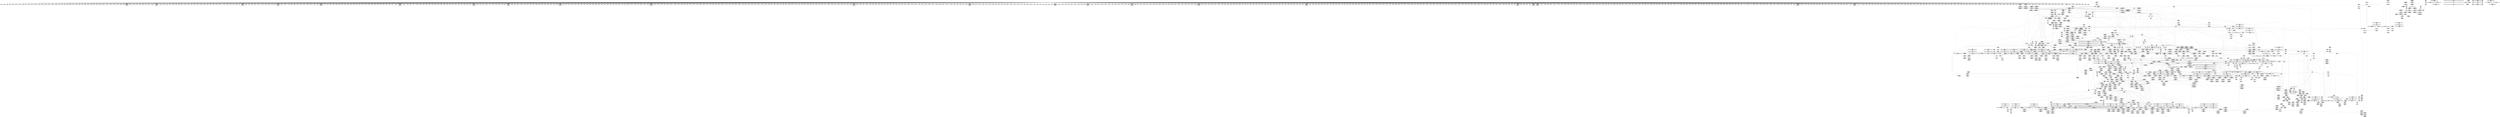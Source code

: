 digraph {
	CE0x49aac70 [shape=record,shape=Mrecord,label="{CE0x49aac70|mediated_filesystem:_lnot|security/apparmor/include/apparmor.h,117|*SummSource*}"]
	CE0x4a307f0 [shape=record,shape=Mrecord,label="{CE0x4a307f0|72:_i32,_:_CRE_881,882_}"]
	CE0x48c7e50 [shape=record,shape=Mrecord,label="{CE0x48c7e50|common_perm_create:_tmp2}"]
	CE0x4a34e10 [shape=record,shape=Mrecord,label="{CE0x4a34e10|72:_i32,_:_CRE_982,983_}"]
	CE0x48ebeb0 [shape=record,shape=Mrecord,label="{CE0x48ebeb0|get_current:_tmp3|*SummSource*}"]
	CE0x49dcb10 [shape=record,shape=Mrecord,label="{CE0x49dcb10|VOIDTB_TE:_CE_144,145_}"]
	CE0x49afef0 [shape=record,shape=Mrecord,label="{CE0x49afef0|get_current:_tmp2}"]
	CE0x49e2cc0 [shape=record,shape=Mrecord,label="{CE0x49e2cc0|VOIDTB_TE:_CE_223,224_}"]
	CE0x49e0ad0 [shape=record,shape=Mrecord,label="{CE0x49e0ad0|VOIDTB_TE:_CE_188,189_}"]
	CE0x4a31d30 [shape=record,shape=Mrecord,label="{CE0x4a31d30|72:_i32,_:_CRE_901,902_}"]
	CE0x49380f0 [shape=record,shape=Mrecord,label="{CE0x49380f0|104:_%struct.inode*,_:_CRE_206,207_}"]
	CE0x4a1f900 [shape=record,shape=Mrecord,label="{CE0x4a1f900|72:_i32,_:_CRE_194,195_}"]
	CE0x4987d60 [shape=record,shape=Mrecord,label="{CE0x4987d60|72:_i32,_:_CRE_144,145_}"]
	CE0x4903fd0 [shape=record,shape=Mrecord,label="{CE0x4903fd0|104:_%struct.inode*,_:_CRE_174,175_}"]
	CE0x497d510 [shape=record,shape=Mrecord,label="{CE0x497d510|mediated_filesystem:_s_flags|security/apparmor/include/apparmor.h,117|*SummSource*}"]
	CE0x48e7250 [shape=record,shape=Mrecord,label="{CE0x48e7250|common_perm_create:_tmp34|security/apparmor/lsm.c,254|*SummSink*}"]
	CE0x4a2deb0 [shape=record,shape=Mrecord,label="{CE0x4a2deb0|72:_i32,_:_CRE_680,684_}"]
	CE0x4a23f20 [shape=record,shape=Mrecord,label="{CE0x4a23f20|72:_i32,_:_CRE_287,288_}"]
	CE0x49fa410 [shape=record,shape=Mrecord,label="{CE0x49fa410|VOIDTB_TE:_CE_196,197_}"]
	CE0x49d8ce0 [shape=record,shape=Mrecord,label="{CE0x49d8ce0|__aa_current_profile:_tmp21|security/apparmor/include/context.h,138|*SummSink*}"]
	CE0x48cb240 [shape=record,shape=Mrecord,label="{CE0x48cb240|_call_void_mcount()_#2|*SummSource*}"]
	CE0x4940ce0 [shape=record,shape=Mrecord,label="{CE0x4940ce0|aa_path_perm:_cond|Function::aa_path_perm&Arg::cond::|*SummSource*}"]
	CE0x49406c0 [shape=record,shape=Mrecord,label="{CE0x49406c0|aa_path_perm:_request|Function::aa_path_perm&Arg::request::}"]
	CE0x49f4c20 [shape=record,shape=Mrecord,label="{CE0x49f4c20|aa_cred_profile:_expval|security/apparmor/include/context.h,100}"]
	CE0x48c0db0 [shape=record,shape=Mrecord,label="{CE0x48c0db0|i64_1|*Constant*}"]
	CE0x49f7640 [shape=record,shape=Mrecord,label="{CE0x49f7640|aa_cred_profile:_lnot|security/apparmor/include/context.h,100}"]
	CE0x493ae60 [shape=record,shape=Mrecord,label="{CE0x493ae60|104:_%struct.inode*,_:_CRE_309,310_}"]
	CE0x48df400 [shape=record,shape=Mrecord,label="{CE0x48df400|mediated_filesystem:_inode|Function::mediated_filesystem&Arg::inode::|*SummSource*}"]
	CE0x49e0600 [shape=record,shape=Mrecord,label="{CE0x49e0600|aa_cred_profile:_tmp15|security/apparmor/include/context.h,100|*SummSource*}"]
	CE0x4a26f20 [shape=record,shape=Mrecord,label="{CE0x4a26f20|72:_i32,_:_CRE_473,474_}"]
	CE0x48c09c0 [shape=record,shape=Mrecord,label="{CE0x48c09c0|common_perm_create:_bb}"]
	CE0x493acb0 [shape=record,shape=Mrecord,label="{CE0x493acb0|104:_%struct.inode*,_:_CRE_307,308_}"]
	CE0x46522b0 [shape=record,shape=Mrecord,label="{CE0x46522b0|apparmor_path_symlink:_dir|Function::apparmor_path_symlink&Arg::dir::}"]
	CE0x4a29b90 [shape=record,shape=Mrecord,label="{CE0x4a29b90|72:_i32,_:_CRE_568,569_}"]
	CE0x4a313a0 [shape=record,shape=Mrecord,label="{CE0x4a313a0|72:_i32,_:_CRE_892,893_}"]
	CE0x48f2fe0 [shape=record,shape=Mrecord,label="{CE0x48f2fe0|common_perm_create:_call|security/apparmor/lsm.c,251|*SummSink*}"]
	CE0x49a96c0 [shape=record,shape=Mrecord,label="{CE0x49a96c0|aa_path_perm:_entry|*SummSource*}"]
	CE0x49d8a00 [shape=record,shape=Mrecord,label="{CE0x49d8a00|__aa_current_profile:_tmp21|security/apparmor/include/context.h,138}"]
	CE0x49d8f60 [shape=record,shape=Mrecord,label="{CE0x49d8f60|__aa_current_profile:_call4|security/apparmor/include/context.h,138}"]
	CE0x49eb4c0 [shape=record,shape=Mrecord,label="{CE0x49eb4c0|aa_cred_profile:_tmp28|security/apparmor/include/context.h,100}"]
	CE0x48ede20 [shape=record,shape=Mrecord,label="{CE0x48ede20|GLOBAL:_common_perm_create.__warned|Global_var:common_perm_create.__warned|*SummSource*}"]
	CE0x49ab190 [shape=record,shape=Mrecord,label="{CE0x49ab190|common_perm_dir_dentry:_bb}"]
	CE0x49d4cd0 [shape=record,shape=Mrecord,label="{CE0x49d4cd0|i64_1|*Constant*}"]
	CE0x49d5830 [shape=record,shape=Mrecord,label="{CE0x49d5830|aa_cred_profile:_tmp5|security/apparmor/include/context.h,99}"]
	CE0x48efa20 [shape=record,shape=Mrecord,label="{CE0x48efa20|_call_void_mcount()_#2}"]
	CE0x4a33270 [shape=record,shape=Mrecord,label="{CE0x4a33270|72:_i32,_:_CRE_921,922_}"]
	CE0x4947220 [shape=record,shape=Mrecord,label="{CE0x4947220|common_perm_dir_dentry:_dir|Function::common_perm_dir_dentry&Arg::dir::|*SummSink*}"]
	CE0x4945c90 [shape=record,shape=Mrecord,label="{CE0x4945c90|i64_0|*Constant*}"]
	CE0x498d390 [shape=record,shape=Mrecord,label="{CE0x498d390|VOIDTB_TE:_CE_309,310_}"]
	CE0x498c6d0 [shape=record,shape=Mrecord,label="{CE0x498c6d0|VOIDTB_TE:_CE_240,248_}"]
	CE0x493c970 [shape=record,shape=Mrecord,label="{CE0x493c970|common_perm_create:_tmp30|security/apparmor/lsm.c,253}"]
	CE0x4a33c00 [shape=record,shape=Mrecord,label="{CE0x4a33c00|72:_i32,_:_CRE_930,931_}"]
	CE0x49b15f0 [shape=record,shape=Mrecord,label="{CE0x49b15f0|i64_-2147483648|*Constant*|*SummSource*}"]
	CE0x493eb20 [shape=record,shape=Mrecord,label="{CE0x493eb20|mediated_filesystem:_tmp4|*LoadInst*|security/apparmor/include/apparmor.h,117|*SummSource*}"]
	CE0x48eeb00 [shape=record,shape=Mrecord,label="{CE0x48eeb00|common_perm_dir_dentry:_path|security/apparmor/lsm.c, 189|*SummSource*}"]
	CE0x49d5bf0 [shape=record,shape=Mrecord,label="{CE0x49d5bf0|VOIDTB_TE:_CE_146,147_}"]
	CE0x48f7c10 [shape=record,shape=Mrecord,label="{CE0x48f7c10|get_current:_tmp2}"]
	CE0x4a29db0 [shape=record,shape=Mrecord,label="{CE0x4a29db0|72:_i32,_:_CRE_570,571_}"]
	CE0x4a2ac90 [shape=record,shape=Mrecord,label="{CE0x4a2ac90|72:_i32,_:_CRE_584,585_}"]
	CE0x4a26370 [shape=record,shape=Mrecord,label="{CE0x4a26370|72:_i32,_:_CRE_392,400_}"]
	CE0x4a35390 [shape=record,shape=Mrecord,label="{CE0x4a35390|72:_i32,_:_CRE_1000,1008_}"]
	CE0x49da230 [shape=record,shape=Mrecord,label="{CE0x49da230|_ret_%struct.aa_profile*_%tmp34,_!dbg_!15510|security/apparmor/include/context.h,101|*SummSource*}"]
	CE0x4917680 [shape=record,shape=Mrecord,label="{CE0x4917680|common_perm_create:_tmp32|security/apparmor/lsm.c,253|*SummSink*}"]
	CE0x48fc1f0 [shape=record,shape=Mrecord,label="{CE0x48fc1f0|common_perm:_tmp7|security/apparmor/lsm.c,170}"]
	CE0x48ccba0 [shape=record,shape=Mrecord,label="{CE0x48ccba0|i64_0|*Constant*|*SummSink*}"]
	CE0x49a8bb0 [shape=record,shape=Mrecord,label="{CE0x49a8bb0|i64*_getelementptr_inbounds_(_5_x_i64_,_5_x_i64_*___llvm_gcov_ctr57,_i64_0,_i64_4)|*Constant*|*SummSink*}"]
	CE0x49f70b0 [shape=record,shape=Mrecord,label="{CE0x49f70b0|aa_cred_profile:_lnot2|security/apparmor/include/context.h,100|*SummSource*}"]
	CE0x48ddef0 [shape=record,shape=Mrecord,label="{CE0x48ddef0|common_perm_create:_tobool1|security/apparmor/lsm.c,251|*SummSource*}"]
	CE0x4903b10 [shape=record,shape=Mrecord,label="{CE0x4903b10|104:_%struct.inode*,_:_CRE_170,171_}"]
	CE0x492f740 [shape=record,shape=Mrecord,label="{CE0x492f740|i32_8|*Constant*|*SummSource*}"]
	CE0x48dfad0 [shape=record,shape=Mrecord,label="{CE0x48dfad0|common_perm_create:_do.end|*SummSink*}"]
	CE0x4a26bf0 [shape=record,shape=Mrecord,label="{CE0x4a26bf0|72:_i32,_:_CRE_456,464_}"]
	CE0x4a1e910 [shape=record,shape=Mrecord,label="{CE0x4a1e910|72:_i32,_:_CRE_179,180_}"]
	CE0x4a1f6e0 [shape=record,shape=Mrecord,label="{CE0x4a1f6e0|72:_i32,_:_CRE_192,193_}"]
	CE0x4a23480 [shape=record,shape=Mrecord,label="{CE0x4a23480|72:_i32,_:_CRE_277,278_}"]
	CE0x493cad0 [shape=record,shape=Mrecord,label="{CE0x493cad0|common_perm_create:_tmp30|security/apparmor/lsm.c,253|*SummSource*}"]
	CE0x4902220 [shape=record,shape=Mrecord,label="{CE0x4902220|104:_%struct.inode*,_:_CRE_149,150_}"]
	CE0x48f1ad0 [shape=record,shape=Mrecord,label="{CE0x48f1ad0|i64*_getelementptr_inbounds_(_5_x_i64_,_5_x_i64_*___llvm_gcov_ctr57,_i64_0,_i64_3)|*Constant*|*SummSource*}"]
	CE0x4a27ee0 [shape=record,shape=Mrecord,label="{CE0x4a27ee0|72:_i32,_:_CRE_488,496_}"]
	CE0x498d4a0 [shape=record,shape=Mrecord,label="{CE0x498d4a0|VOIDTB_TE:_CE_310,311_}"]
	CE0x4947790 [shape=record,shape=Mrecord,label="{CE0x4947790|common_perm_dir_dentry:_dentry|Function::common_perm_dir_dentry&Arg::dentry::|*SummSink*}"]
	CE0x48f1020 [shape=record,shape=Mrecord,label="{CE0x48f1020|0:_%struct.vfsmount*,_8:_%struct.dentry*,_:_CRE_8,16_|*MultipleSource*|Function::common_perm_create&Arg::dir::|Function::apparmor_path_symlink&Arg::dir::|security/apparmor/lsm.c,253}"]
	CE0x49f9ea0 [shape=record,shape=Mrecord,label="{CE0x49f9ea0|aa_cred_profile:_tmp21|security/apparmor/include/context.h,100}"]
	CE0x49032c0 [shape=record,shape=Mrecord,label="{CE0x49032c0|104:_%struct.inode*,_:_CRE_163,164_}"]
	CE0x4937f40 [shape=record,shape=Mrecord,label="{CE0x4937f40|get_current:_tmp4|./arch/x86/include/asm/current.h,14|*SummSource*}"]
	CE0x496b000 [shape=record,shape=Mrecord,label="{CE0x496b000|i32_100|*Constant*|*SummSink*}"]
	CE0x4a2c720 [shape=record,shape=Mrecord,label="{CE0x4a2c720|72:_i32,_:_CRE_609,610_}"]
	CE0x4938480 [shape=record,shape=Mrecord,label="{CE0x4938480|104:_%struct.inode*,_:_CRE_209,210_}"]
	CE0x4a2c0c0 [shape=record,shape=Mrecord,label="{CE0x4a2c0c0|72:_i32,_:_CRE_603,604_}"]
	CE0x4968000 [shape=record,shape=Mrecord,label="{CE0x4968000|aa_cred_profile:_tmp22|security/apparmor/include/context.h,100|*SummSink*}"]
	CE0x49c7ef0 [shape=record,shape=Mrecord,label="{CE0x49c7ef0|VOIDTB_TE:_CE_24,40_}"]
	CE0x48cd310 [shape=record,shape=Mrecord,label="{CE0x48cd310|common_perm_create:_tmp7|security/apparmor/lsm.c,251|*SummSource*}"]
	CE0x4918560 [shape=record,shape=Mrecord,label="{CE0x4918560|i64*_getelementptr_inbounds_(_17_x_i64_,_17_x_i64_*___llvm_gcov_ctr60,_i64_0,_i64_8)|*Constant*}"]
	CE0x4a1fe50 [shape=record,shape=Mrecord,label="{CE0x4a1fe50|72:_i32,_:_CRE_199,200_}"]
	CE0x4a22160 [shape=record,shape=Mrecord,label="{CE0x4a22160|72:_i32,_:_CRE_259,260_}"]
	CE0x48f02c0 [shape=record,shape=Mrecord,label="{CE0x48f02c0|common_perm_create:_land.lhs.true2|*SummSink*}"]
	CE0x48ca070 [shape=record,shape=Mrecord,label="{CE0x48ca070|common_perm:_tmp|*SummSink*}"]
	CE0x49c3cc0 [shape=record,shape=Mrecord,label="{CE0x49c3cc0|i64_0|*Constant*}"]
	CE0x4a2cd80 [shape=record,shape=Mrecord,label="{CE0x4a2cd80|72:_i32,_:_CRE_615,616_}"]
	CE0x49d61f0 [shape=record,shape=Mrecord,label="{CE0x49d61f0|i64_6|*Constant*}"]
	CE0x48eb730 [shape=record,shape=Mrecord,label="{CE0x48eb730|get_current:_entry|*SummSink*}"]
	CE0x4a2d4f0 [shape=record,shape=Mrecord,label="{CE0x4a2d4f0|72:_i32,_:_CRE_622,623_}"]
	CE0x49eb5a0 [shape=record,shape=Mrecord,label="{CE0x49eb5a0|aa_cred_profile:_tmp28|security/apparmor/include/context.h,100|*SummSink*}"]
	CE0x4941ba0 [shape=record,shape=Mrecord,label="{CE0x4941ba0|i64_13|*Constant*}"]
	CE0x49dcc20 [shape=record,shape=Mrecord,label="{CE0x49dcc20|aa_cred_profile:_lnot3|security/apparmor/include/context.h,100}"]
	CE0x4a1e800 [shape=record,shape=Mrecord,label="{CE0x4a1e800|72:_i32,_:_CRE_178,179_}"]
	CE0x48c9370 [shape=record,shape=Mrecord,label="{CE0x48c9370|apparmor_path_symlink:_tmp}"]
	CE0x49c6f40 [shape=record,shape=Mrecord,label="{CE0x49c6f40|GLOBAL:___llvm_gcov_ctr58|Global_var:__llvm_gcov_ctr58|*SummSink*}"]
	CE0x49d0bb0 [shape=record,shape=Mrecord,label="{CE0x49d0bb0|i8*_getelementptr_inbounds_(_36_x_i8_,_36_x_i8_*_.str12,_i32_0,_i32_0)|*Constant*|*SummSink*}"]
	CE0x49136e0 [shape=record,shape=Mrecord,label="{CE0x49136e0|common_perm_create:_tmp26|security/apparmor/lsm.c,253|*SummSource*}"]
	CE0x498d0d0 [shape=record,shape=Mrecord,label="{CE0x498d0d0|VOIDTB_TE:_CE_306,307_}"]
	CE0x49fa630 [shape=record,shape=Mrecord,label="{CE0x49fa630|VOIDTB_TE:_CE_198,199_}"]
	CE0x49a1360 [shape=record,shape=Mrecord,label="{CE0x49a1360|common_perm:_if.then|*SummSource*}"]
	CE0x4a33160 [shape=record,shape=Mrecord,label="{CE0x4a33160|72:_i32,_:_CRE_920,921_}"]
	CE0x49b16c0 [shape=record,shape=Mrecord,label="{CE0x49b16c0|i64_-2147483648|*Constant*|*SummSink*}"]
	CE0x48d1e00 [shape=record,shape=Mrecord,label="{CE0x48d1e00|0:_i8,_:_GCMR_common_perm_create.__warned_internal_global_i8_0,_section_.data.unlikely_,_align_1:_elem_0:default:}"]
	CE0x48d4670 [shape=record,shape=Mrecord,label="{CE0x48d4670|i64_11|*Constant*}"]
	CE0x4a204b0 [shape=record,shape=Mrecord,label="{CE0x4a204b0|72:_i32,_:_CRE_205,206_}"]
	CE0x49a6300 [shape=record,shape=Mrecord,label="{CE0x49a6300|common_perm:_error.0}"]
	CE0x48ef0e0 [shape=record,shape=Mrecord,label="{CE0x48ef0e0|common_perm_create:_lor.lhs.false|*SummSource*}"]
	CE0x4a35250 [shape=record,shape=Mrecord,label="{CE0x4a35250|72:_i32,_:_CRE_992,1000_}"]
	CE0x4a29a80 [shape=record,shape=Mrecord,label="{CE0x4a29a80|72:_i32,_:_CRE_567,568_}"]
	CE0x48dd3c0 [shape=record,shape=Mrecord,label="{CE0x48dd3c0|_ret_i32_%call,_!dbg_!15472|security/apparmor/lsm.c,298}"]
	CE0x48f0c90 [shape=record,shape=Mrecord,label="{CE0x48f0c90|i64*_getelementptr_inbounds_(_2_x_i64_,_2_x_i64_*___llvm_gcov_ctr55,_i64_0,_i64_0)|*Constant*|*SummSink*}"]
	CE0x496a7b0 [shape=record,shape=Mrecord,label="{CE0x496a7b0|void_(i8*,_i32,_i64)*_asm_sideeffect_1:_09ud2_0A.pushsection___bug_table,_22a_22_0A2:_09.long_1b_-_2b,_$_0:c_-_2b_0A_09.word_$_1:c_,_0_0A_09.org_2b+$_2:c_0A.popsection_,_i,i,i,_dirflag_,_fpsr_,_flags_|*SummSource*}"]
	CE0x49ec340 [shape=record,shape=Mrecord,label="{CE0x49ec340|aa_cred_profile:_profile11|security/apparmor/include/context.h,101|*SummSource*}"]
	CE0x4a2ea60 [shape=record,shape=Mrecord,label="{CE0x4a2ea60|72:_i32,_:_CRE_768,776_}"]
	CE0x4a30a10 [shape=record,shape=Mrecord,label="{CE0x4a30a10|72:_i32,_:_CRE_883,884_}"]
	CE0x48e60d0 [shape=record,shape=Mrecord,label="{CE0x48e60d0|mediated_filesystem:_bb|*SummSink*}"]
	CE0x49a0ec0 [shape=record,shape=Mrecord,label="{CE0x49a0ec0|__aa_current_profile:_tmp4|security/apparmor/include/context.h,138}"]
	CE0x49a2e30 [shape=record,shape=Mrecord,label="{CE0x49a2e30|common_perm:_tmp2|security/apparmor/lsm.c,169|*SummSink*}"]
	CE0x4a2a0e0 [shape=record,shape=Mrecord,label="{CE0x4a2a0e0|72:_i32,_:_CRE_573,574_}"]
	CE0x48d08a0 [shape=record,shape=Mrecord,label="{CE0x48d08a0|common_perm_create:_tmp14|security/apparmor/lsm.c,251|*SummSource*}"]
	CE0x49c8a90 [shape=record,shape=Mrecord,label="{CE0x49c8a90|i64*_getelementptr_inbounds_(_11_x_i64_,_11_x_i64_*___llvm_gcov_ctr58,_i64_0,_i64_6)|*Constant*|*SummSource*}"]
	CE0x493b1c0 [shape=record,shape=Mrecord,label="{CE0x493b1c0|104:_%struct.inode*,_:_CRE_312,313_}"]
	CE0x48cafc0 [shape=record,shape=Mrecord,label="{CE0x48cafc0|common_perm_create:_if.end|*SummSource*}"]
	CE0x48bf0c0 [shape=record,shape=Mrecord,label="{CE0x48bf0c0|common_perm_create:_tmp1|*SummSink*}"]
	CE0x49c0b50 [shape=record,shape=Mrecord,label="{CE0x49c0b50|__aa_current_profile:_land.lhs.true|*SummSource*}"]
	CE0x48dce60 [shape=record,shape=Mrecord,label="{CE0x48dce60|i16_-24576|*Constant*|*SummSink*}"]
	CE0x4903d70 [shape=record,shape=Mrecord,label="{CE0x4903d70|104:_%struct.inode*,_:_CRE_172,173_}"]
	CE0x4a2e1e0 [shape=record,shape=Mrecord,label="{CE0x4a2e1e0|72:_i32,_:_CRE_696,704_}"]
	CE0x4905790 [shape=record,shape=Mrecord,label="{CE0x4905790|104:_%struct.inode*,_:_CRE_194,195_}"]
	CE0x49c41e0 [shape=record,shape=Mrecord,label="{CE0x49c41e0|__aa_current_profile:_tmp11|security/apparmor/include/context.h,138|*SummSink*}"]
	CE0x4a2fd50 [shape=record,shape=Mrecord,label="{CE0x4a2fd50|72:_i32,_:_CRE_871,872_}"]
	CE0x49ad220 [shape=record,shape=Mrecord,label="{CE0x49ad220|common_perm_dir_dentry:_mnt|security/apparmor/lsm.c,189}"]
	CE0x4907610 [shape=record,shape=Mrecord,label="{CE0x4907610|common_perm_create:_tmp22|*LoadInst*|security/apparmor/lsm.c,253|*SummSource*}"]
	CE0x4a33050 [shape=record,shape=Mrecord,label="{CE0x4a33050|72:_i32,_:_CRE_919,920_}"]
	CE0x4986c50 [shape=record,shape=Mrecord,label="{CE0x4986c50|72:_i32,_:_CRE_76,80_}"]
	CE0x49b1200 [shape=record,shape=Mrecord,label="{CE0x49b1200|common_perm_dir_dentry:_tmp1|*SummSink*}"]
	CE0x48ca180 [shape=record,shape=Mrecord,label="{CE0x48ca180|common_perm_create:_tmp10|security/apparmor/lsm.c,251|*SummSink*}"]
	CE0x48fe220 [shape=record,shape=Mrecord,label="{CE0x48fe220|common_perm_create:_call10|security/apparmor/lsm.c,256|*SummSource*}"]
	CE0x49d4d40 [shape=record,shape=Mrecord,label="{CE0x49d4d40|get_current:_tmp1}"]
	CE0x4900b20 [shape=record,shape=Mrecord,label="{CE0x4900b20|104:_%struct.inode*,_:_CRE_80,88_|*MultipleSource*|*LoadInst*|security/apparmor/lsm.c,253|security/apparmor/lsm.c,253}"]
	CE0x4a28ce0 [shape=record,shape=Mrecord,label="{CE0x4a28ce0|72:_i32,_:_CRE_554,555_}"]
	CE0x48d55d0 [shape=record,shape=Mrecord,label="{CE0x48d55d0|i64_0|*Constant*}"]
	CE0x49e8750 [shape=record,shape=Mrecord,label="{CE0x49e8750|aa_cred_profile:_tmp27|security/apparmor/include/context.h,100}"]
	CE0x4938940 [shape=record,shape=Mrecord,label="{CE0x4938940|104:_%struct.inode*,_:_CRE_213,214_}"]
	CE0x49dd190 [shape=record,shape=Mrecord,label="{CE0x49dd190|VOIDTB_TE:_CE_92,93_}"]
	CE0x49f2830 [shape=record,shape=Mrecord,label="{CE0x49f2830|VOIDTB_TE:_CE_163,164_}"]
	CE0x4912260 [shape=record,shape=Mrecord,label="{CE0x4912260|i64_3|*Constant*}"]
	CE0x4a25680 [shape=record,shape=Mrecord,label="{CE0x4a25680|72:_i32,_:_CRE_309,310_}"]
	CE0x48cbd10 [shape=record,shape=Mrecord,label="{CE0x48cbd10|apparmor_path_symlink:_dentry|Function::apparmor_path_symlink&Arg::dentry::}"]
	CE0x48e0630 [shape=record,shape=Mrecord,label="{CE0x48e0630|common_perm_create:_tmp16|security/apparmor/lsm.c,251|*SummSource*}"]
	CE0x49bea90 [shape=record,shape=Mrecord,label="{CE0x49bea90|i64*_getelementptr_inbounds_(_11_x_i64_,_11_x_i64_*___llvm_gcov_ctr58,_i64_0,_i64_6)|*Constant*|*SummSink*}"]
	CE0x48ebe10 [shape=record,shape=Mrecord,label="{CE0x48ebe10|get_current:_tmp3}"]
	CE0x49e2060 [shape=record,shape=Mrecord,label="{CE0x49e2060|i64*_getelementptr_inbounds_(_16_x_i64_,_16_x_i64_*___llvm_gcov_ctr46,_i64_0,_i64_14)|*Constant*}"]
	CE0x49883c0 [shape=record,shape=Mrecord,label="{CE0x49883c0|72:_i32,_:_CRE_150,151_}"]
	CE0x49f2940 [shape=record,shape=Mrecord,label="{CE0x49f2940|VOIDTB_TE:_CE_164,165_}"]
	CE0x48d1e70 [shape=record,shape=Mrecord,label="{CE0x48d1e70|common_perm_create:_tmp8|security/apparmor/lsm.c,251}"]
	CE0x4902810 [shape=record,shape=Mrecord,label="{CE0x4902810|104:_%struct.inode*,_:_CRE_154,155_}"]
	CE0x48ee0d0 [shape=record,shape=Mrecord,label="{CE0x48ee0d0|common_perm_create:_tobool1|security/apparmor/lsm.c,251}"]
	CE0x48ff690 [shape=record,shape=Mrecord,label="{CE0x48ff690|common_perm_create:_tmp19|security/apparmor/lsm.c,251|*SummSink*}"]
	CE0x49462c0 [shape=record,shape=Mrecord,label="{CE0x49462c0|GLOBAL:_common_perm_dir_dentry|*Constant*|*SummSource*}"]
	CE0x48f1360 [shape=record,shape=Mrecord,label="{CE0x48f1360|common_perm:_tmp5|security/apparmor/lsm.c,169|*SummSink*}"]
	CE0x49ce9f0 [shape=record,shape=Mrecord,label="{CE0x49ce9f0|aa_cred_profile:_tmp7|security/apparmor/include/context.h,100|*SummSource*}"]
	CE0x4949f90 [shape=record,shape=Mrecord,label="{CE0x4949f90|i64*_getelementptr_inbounds_(_2_x_i64_,_2_x_i64_*___llvm_gcov_ctr112,_i64_0,_i64_0)|*Constant*}"]
	CE0x493a030 [shape=record,shape=Mrecord,label="{CE0x493a030|104:_%struct.inode*,_:_CRE_272,280_|*MultipleSource*|*LoadInst*|security/apparmor/lsm.c,253|security/apparmor/lsm.c,253}"]
	CE0x48eca20 [shape=record,shape=Mrecord,label="{CE0x48eca20|%struct.task_struct*_(%struct.task_struct**)*_asm_movq_%gs:$_1:P_,$0_,_r,im,_dirflag_,_fpsr_,_flags_}"]
	CE0x48eeb70 [shape=record,shape=Mrecord,label="{CE0x48eeb70|common_perm_dir_dentry:_tmp1|*SummSource*}"]
	CE0x48cba60 [shape=record,shape=Mrecord,label="{CE0x48cba60|i32_1|*Constant*}"]
	CE0x48c93e0 [shape=record,shape=Mrecord,label="{CE0x48c93e0|COLLAPSED:_GCMRE___llvm_gcov_ctr64_internal_global_2_x_i64_zeroinitializer:_elem_0:default:}"]
	CE0x48d4420 [shape=record,shape=Mrecord,label="{CE0x48d4420|%struct.vfsmount*_null|*Constant*|*SummSource*}"]
	CE0x49c3430 [shape=record,shape=Mrecord,label="{CE0x49c3430|i64*_getelementptr_inbounds_(_11_x_i64_,_11_x_i64_*___llvm_gcov_ctr58,_i64_0,_i64_1)|*Constant*|*SummSource*}"]
	CE0x49c7850 [shape=record,shape=Mrecord,label="{CE0x49c7850|aa_cred_profile:_lor.rhs|*SummSource*}"]
	CE0x49a5df0 [shape=record,shape=Mrecord,label="{CE0x49a5df0|aa_path_perm:_path|Function::aa_path_perm&Arg::path::|*SummSink*}"]
	CE0x49039e0 [shape=record,shape=Mrecord,label="{CE0x49039e0|104:_%struct.inode*,_:_CRE_169,170_}"]
	CE0x49f2260 [shape=record,shape=Mrecord,label="{CE0x49f2260|aa_cred_profile:_tobool4|security/apparmor/include/context.h,100|*SummSink*}"]
	CE0x49dbe60 [shape=record,shape=Mrecord,label="{CE0x49dbe60|aa_cred_profile:_lnot.ext|security/apparmor/include/context.h,100}"]
	CE0x48d06b0 [shape=record,shape=Mrecord,label="{CE0x48d06b0|common_perm_create:_mask|Function::common_perm_create&Arg::mask::|*SummSink*}"]
	CE0x49c45c0 [shape=record,shape=Mrecord,label="{CE0x49c45c0|__aa_current_profile:_tmp12|security/apparmor/include/context.h,138|*SummSource*}"]
	CE0x48fd4a0 [shape=record,shape=Mrecord,label="{CE0x48fd4a0|GLOBAL:_get_current|*Constant*|*SummSource*}"]
	CE0x48f24a0 [shape=record,shape=Mrecord,label="{CE0x48f24a0|GLOBAL:___llvm_gcov_ctr60|Global_var:__llvm_gcov_ctr60|*SummSource*}"]
	CE0x49a6460 [shape=record,shape=Mrecord,label="{CE0x49a6460|common_perm:_error.0|*SummSource*}"]
	CE0x49a0ae0 [shape=record,shape=Mrecord,label="{CE0x49a0ae0|GLOBAL:___aa_current_profile|*Constant*}"]
	CE0x48e4080 [shape=record,shape=Mrecord,label="{CE0x48e4080|GLOBAL:_lockdep_rcu_suspicious|*Constant*|*SummSource*}"]
	CE0x492fb30 [shape=record,shape=Mrecord,label="{CE0x492fb30|mediated_filesystem:_i_sb|security/apparmor/include/apparmor.h,117}"]
	CE0x49f93d0 [shape=record,shape=Mrecord,label="{CE0x49f93d0|VOIDTB_TE:_CE_177,178_}"]
	CE0x49a23d0 [shape=record,shape=Mrecord,label="{CE0x49a23d0|common_perm:_mode|security/apparmor/lsm.c,169|*SummSink*}"]
	CE0x499cd90 [shape=record,shape=Mrecord,label="{CE0x499cd90|_ret_%struct.aa_profile*_%call4,_!dbg_!15494|security/apparmor/include/context.h,138|*SummSource*}"]
	CE0x48eb230 [shape=record,shape=Mrecord,label="{CE0x48eb230|get_current:_tmp1|*SummSink*}"]
	CE0x49f0e10 [shape=record,shape=Mrecord,label="{CE0x49f0e10|aa_cred_profile:_tobool1|security/apparmor/include/context.h,100|*SummSource*}"]
	CE0x48f2320 [shape=record,shape=Mrecord,label="{CE0x48f2320|GLOBAL:_common_perm_create.__warned|Global_var:common_perm_create.__warned}"]
	CE0x49f3830 [shape=record,shape=Mrecord,label="{CE0x49f3830|aa_cred_profile:_tmp19|security/apparmor/include/context.h,100|*SummSink*}"]
	CE0x49dd330 [shape=record,shape=Mrecord,label="{CE0x49dd330|VOIDTB_TE:_CE_94,95_}"]
	CE0x49adb50 [shape=record,shape=Mrecord,label="{CE0x49adb50|common_perm_dir_dentry:_mnt|security/apparmor/lsm.c,189|*SummSink*}"]
	CE0x49fb510 [shape=record,shape=Mrecord,label="{CE0x49fb510|VOIDTB_TE:_CE_168,169_}"]
	CE0x48d1310 [shape=record,shape=Mrecord,label="{CE0x48d1310|i64*_getelementptr_inbounds_(_17_x_i64_,_17_x_i64_*___llvm_gcov_ctr60,_i64_0,_i64_8)|*Constant*|*SummSource*}"]
	CE0x4a32d20 [shape=record,shape=Mrecord,label="{CE0x4a32d20|72:_i32,_:_CRE_916,917_}"]
	CE0x4a2b950 [shape=record,shape=Mrecord,label="{CE0x4a2b950|72:_i32,_:_CRE_596,597_}"]
	CE0x49dd030 [shape=record,shape=Mrecord,label="{CE0x49dd030|VOIDTB_TE:_CE_90,91_}"]
	CE0x48d1c10 [shape=record,shape=Mrecord,label="{CE0x48d1c10|%struct.aa_task_cxt*_null|*Constant*|*SummSource*}"]
	CE0x49afce0 [shape=record,shape=Mrecord,label="{CE0x49afce0|common_perm_dir_dentry:_tmp2|*SummSink*}"]
	CE0x49dea50 [shape=record,shape=Mrecord,label="{CE0x49dea50|VOIDTB_TE:_CE_40,48_}"]
	CE0x49e8f20 [shape=record,shape=Mrecord,label="{CE0x49e8f20|i64*_getelementptr_inbounds_(_16_x_i64_,_16_x_i64_*___llvm_gcov_ctr46,_i64_0,_i64_13)|*Constant*|*SummSource*}"]
	CE0x49d5900 [shape=record,shape=Mrecord,label="{CE0x49d5900|aa_cred_profile:_tmp4|*LoadInst*|security/apparmor/include/context.h,99}"]
	CE0x48fba10 [shape=record,shape=Mrecord,label="{CE0x48fba10|i64_0|*Constant*}"]
	CE0x49f05b0 [shape=record,shape=Mrecord,label="{CE0x49f05b0|aa_cred_profile:_lnot2|security/apparmor/include/context.h,100|*SummSink*}"]
	CE0x48def30 [shape=record,shape=Mrecord,label="{CE0x48def30|mediated_filesystem:_entry|*SummSource*}"]
	CE0x493bc70 [shape=record,shape=Mrecord,label="{CE0x493bc70|common_perm_create:_tmp28|security/apparmor/lsm.c,253}"]
	CE0x49045c0 [shape=record,shape=Mrecord,label="{CE0x49045c0|104:_%struct.inode*,_:_CRE_179,180_}"]
	CE0x49edd70 [shape=record,shape=Mrecord,label="{CE0x49edd70|VOIDTB_TE:_CE_210,211_}"]
	CE0x499b5f0 [shape=record,shape=Mrecord,label="{CE0x499b5f0|common_perm:_path|Function::common_perm&Arg::path::|*SummSink*}"]
	CE0x4a304c0 [shape=record,shape=Mrecord,label="{CE0x4a304c0|72:_i32,_:_CRE_878,879_}"]
	CE0x49493b0 [shape=record,shape=Mrecord,label="{CE0x49493b0|common_perm_create:_tmp37|security/apparmor/lsm.c,257|*SummSource*}"]
	CE0x49c83d0 [shape=record,shape=Mrecord,label="{CE0x49c83d0|__aa_current_profile:_tmp7|security/apparmor/include/context.h,138|*SummSink*}"]
	CE0x48d0480 [shape=record,shape=Mrecord,label="{CE0x48d0480|common_perm_create:_mask|Function::common_perm_create&Arg::mask::}"]
	CE0x48df940 [shape=record,shape=Mrecord,label="{CE0x48df940|common_perm_create:_land.lhs.true|*SummSource*}"]
	CE0x49afc70 [shape=record,shape=Mrecord,label="{CE0x49afc70|common_perm_dir_dentry:_tmp2|*SummSource*}"]
	CE0x49e2440 [shape=record,shape=Mrecord,label="{CE0x49e2440|VOIDTB_TE:_CE_215,216_}"]
	CE0x49f9cb0 [shape=record,shape=Mrecord,label="{CE0x49f9cb0|void_(i8*,_i32,_i64)*_asm_sideeffect_1:_09ud2_0A.pushsection___bug_table,_22a_22_0A2:_09.long_1b_-_2b,_$_0:c_-_2b_0A_09.word_$_1:c_,_0_0A_09.org_2b+$_2:c_0A.popsection_,_i,i,i,_dirflag_,_fpsr_,_flags_|*SummSink*}"]
	CE0x4a2b620 [shape=record,shape=Mrecord,label="{CE0x4a2b620|72:_i32,_:_CRE_593,594_}"]
	CE0x499a760 [shape=record,shape=Mrecord,label="{CE0x499a760|GLOBAL:_common_perm|*Constant*}"]
	CE0x493b090 [shape=record,shape=Mrecord,label="{CE0x493b090|104:_%struct.inode*,_:_CRE_311,312_}"]
	CE0x49fb5e0 [shape=record,shape=Mrecord,label="{CE0x49fb5e0|VOIDTB_TE:_CE_169,170_}"]
	CE0x499b760 [shape=record,shape=Mrecord,label="{CE0x499b760|common_perm:_mask|Function::common_perm&Arg::mask::}"]
	CE0x49c0180 [shape=record,shape=Mrecord,label="{CE0x49c0180|__aa_current_profile:_tmp2|*SummSink*}"]
	CE0x49dbb40 [shape=record,shape=Mrecord,label="{CE0x49dbb40|VOIDTB_TE:_CE_152,153_}"]
	CE0x4a20f80 [shape=record,shape=Mrecord,label="{CE0x4a20f80|72:_i32,_:_CRE_242,243_}"]
	CE0x4652240 [shape=record,shape=Mrecord,label="{CE0x4652240|i32_9|*Constant*|*SummSource*}"]
	CE0x48eb910 [shape=record,shape=Mrecord,label="{CE0x48eb910|_ret_%struct.task_struct*_%tmp4,_!dbg_!15471|./arch/x86/include/asm/current.h,14|*SummSource*}"]
	CE0x49a2880 [shape=record,shape=Mrecord,label="{CE0x49a2880|aa_cred_profile:_tmp6|security/apparmor/include/context.h,100|*SummSource*}"]
	CE0x4a24140 [shape=record,shape=Mrecord,label="{CE0x4a24140|72:_i32,_:_CRE_289,290_}"]
	CE0x49eea30 [shape=record,shape=Mrecord,label="{CE0x49eea30|aa_cred_profile:_tmp33|security/apparmor/include/context.h,101}"]
	CE0x493e8e0 [shape=record,shape=Mrecord,label="{CE0x493e8e0|mediated_filesystem:_tmp4|*LoadInst*|security/apparmor/include/apparmor.h,117}"]
	CE0x49d2d90 [shape=record,shape=Mrecord,label="{CE0x49d2d90|__aa_current_profile:_tmp16|security/apparmor/include/context.h,138}"]
	CE0x49d9830 [shape=record,shape=Mrecord,label="{CE0x49d9830|GLOBAL:_aa_cred_profile|*Constant*|*SummSource*}"]
	CE0x49db630 [shape=record,shape=Mrecord,label="{CE0x49db630|0:_%struct.aa_profile*,_:_CMRE_24,32_|*MultipleSource*|security/apparmor/include/context.h,99|*LoadInst*|security/apparmor/include/context.h,99|security/apparmor/include/context.h,100}"]
	CE0x4a30190 [shape=record,shape=Mrecord,label="{CE0x4a30190|72:_i32,_:_CRE_875,876_}"]
	CE0x49c5900 [shape=record,shape=Mrecord,label="{CE0x49c5900|i64_4|*Constant*}"]
	CE0x49f3ba0 [shape=record,shape=Mrecord,label="{CE0x49f3ba0|i64*_getelementptr_inbounds_(_16_x_i64_,_16_x_i64_*___llvm_gcov_ctr46,_i64_0,_i64_8)|*Constant*}"]
	CE0x4903190 [shape=record,shape=Mrecord,label="{CE0x4903190|104:_%struct.inode*,_:_CRE_162,163_}"]
	CE0x4905b20 [shape=record,shape=Mrecord,label="{CE0x4905b20|104:_%struct.inode*,_:_CRE_197,198_}"]
	CE0x4a26e10 [shape=record,shape=Mrecord,label="{CE0x4a26e10|72:_i32,_:_CRE_472,473_}"]
	CE0x4a27220 [shape=record,shape=Mrecord,label="{CE0x4a27220|72:_i32,_:_CRE_476,477_}"]
	CE0x49cb770 [shape=record,shape=Mrecord,label="{CE0x49cb770|__aa_current_profile:_if.then}"]
	CE0x49d3cc0 [shape=record,shape=Mrecord,label="{CE0x49d3cc0|__aa_current_profile:_tmp18|security/apparmor/include/context.h,138}"]
	CE0x49d23e0 [shape=record,shape=Mrecord,label="{CE0x49d23e0|i64*_getelementptr_inbounds_(_11_x_i64_,_11_x_i64_*___llvm_gcov_ctr58,_i64_0,_i64_10)|*Constant*|*SummSink*}"]
	CE0x4987150 [shape=record,shape=Mrecord,label="{CE0x4987150|72:_i32,_:_CRE_112,120_}"]
	CE0x4a34480 [shape=record,shape=Mrecord,label="{CE0x4a34480|72:_i32,_:_CRE_952,960_}"]
	CE0x4a27030 [shape=record,shape=Mrecord,label="{CE0x4a27030|72:_i32,_:_CRE_474,475_}"]
	CE0x4900260 [shape=record,shape=Mrecord,label="{CE0x4900260|104:_%struct.inode*,_:_CRE_40,48_|*MultipleSource*|*LoadInst*|security/apparmor/lsm.c,253|security/apparmor/lsm.c,253}"]
	CE0x4a29ca0 [shape=record,shape=Mrecord,label="{CE0x4a29ca0|72:_i32,_:_CRE_569,570_}"]
	CE0x499e710 [shape=record,shape=Mrecord,label="{CE0x499e710|i32_11|*Constant*}"]
	CE0x49458f0 [shape=record,shape=Mrecord,label="{CE0x49458f0|GLOBAL:___llvm_gcov_ctr46|Global_var:__llvm_gcov_ctr46|*SummSink*}"]
	CE0x49eaea0 [shape=record,shape=Mrecord,label="{CE0x49eaea0|aa_cred_profile:_tmp31|security/apparmor/include/context.h,100|*SummSource*}"]
	CE0x48dcfe0 [shape=record,shape=Mrecord,label="{CE0x48dcfe0|common_perm_create:_mode|Function::common_perm_create&Arg::mode::|*SummSink*}"]
	CE0x4a27cc0 [shape=record,shape=Mrecord,label="{CE0x4a27cc0|72:_i32,_:_CRE_486,487_}"]
	CE0x4a2f500 [shape=record,shape=Mrecord,label="{CE0x4a2f500|72:_i32,_:_CRE_856,864_}"]
	CE0x49cc1b0 [shape=record,shape=Mrecord,label="{CE0x49cc1b0|GLOBAL:___aa_current_profile.__warned|Global_var:__aa_current_profile.__warned}"]
	CE0x49a0840 [shape=record,shape=Mrecord,label="{CE0x49a0840|common_perm:_call|security/apparmor/lsm.c,168|*SummSink*}"]
	CE0x49d2270 [shape=record,shape=Mrecord,label="{CE0x49d2270|__aa_current_profile:_tmp17|security/apparmor/include/context.h,138|*SummSink*}"]
	CE0x49d6a70 [shape=record,shape=Mrecord,label="{CE0x49d6a70|__aa_current_profile:_tmp19|security/apparmor/include/context.h,138}"]
	CE0x49ede80 [shape=record,shape=Mrecord,label="{CE0x49ede80|VOIDTB_TE:_CE_211,212_}"]
	CE0x49420c0 [shape=record,shape=Mrecord,label="{CE0x49420c0|common_perm_create:_call7|security/apparmor/lsm.c,253|*SummSink*}"]
	CE0x49ebdd0 [shape=record,shape=Mrecord,label="{CE0x49ebdd0|i64*_getelementptr_inbounds_(_16_x_i64_,_16_x_i64_*___llvm_gcov_ctr46,_i64_0,_i64_15)|*Constant*|*SummSource*}"]
	CE0x493af60 [shape=record,shape=Mrecord,label="{CE0x493af60|104:_%struct.inode*,_:_CRE_310,311_}"]
	CE0x499e4a0 [shape=record,shape=Mrecord,label="{CE0x499e4a0|__aa_current_profile:_tmp3|*SummSink*}"]
	CE0x49c98d0 [shape=record,shape=Mrecord,label="{CE0x49c98d0|aa_cred_profile:_bb|*SummSource*}"]
	CE0x48c7c20 [shape=record,shape=Mrecord,label="{CE0x48c7c20|i64*_getelementptr_inbounds_(_17_x_i64_,_17_x_i64_*___llvm_gcov_ctr60,_i64_0,_i64_1)|*Constant*|*SummSink*}"]
	CE0x49a5fd0 [shape=record,shape=Mrecord,label="{CE0x49a5fd0|aa_path_perm:_flags|Function::aa_path_perm&Arg::flags::}"]
	CE0x4914f40 [shape=record,shape=Mrecord,label="{CE0x4914f40|i32_5|*Constant*|*SummSink*}"]
	CE0x4916540 [shape=record,shape=Mrecord,label="{CE0x4916540|common_perm:_tmp1|*SummSource*}"]
	CE0x49c4ff0 [shape=record,shape=Mrecord,label="{CE0x49c4ff0|__aa_current_profile:_tmp}"]
	CE0x48fbcc0 [shape=record,shape=Mrecord,label="{CE0x48fbcc0|GLOBAL:___llvm_gcov_ctr57|Global_var:__llvm_gcov_ctr57}"]
	CE0x49d8b60 [shape=record,shape=Mrecord,label="{CE0x49d8b60|__aa_current_profile:_tmp21|security/apparmor/include/context.h,138|*SummSource*}"]
	CE0x48e25d0 [shape=record,shape=Mrecord,label="{CE0x48e25d0|common_perm_create:_tmp17|security/apparmor/lsm.c,251}"]
	CE0x493b550 [shape=record,shape=Mrecord,label="{CE0x493b550|104:_%struct.inode*,_:_CRE_315,316_}"]
	CE0x498ca30 [shape=record,shape=Mrecord,label="{CE0x498ca30|VOIDTB_TE:_CE_264,272_}"]
	CE0x499aec0 [shape=record,shape=Mrecord,label="{CE0x499aec0|common_perm:_op|Function::common_perm&Arg::op::}"]
	CE0x4985a10 [shape=record,shape=Mrecord,label="{CE0x4985a10|VOIDTB_TE:_CE_315,316_}"]
	CE0x493cf80 [shape=record,shape=Mrecord,label="{CE0x493cf80|common_perm_create:_tmp31|security/apparmor/lsm.c,253}"]
	CE0x4986850 [shape=record,shape=Mrecord,label="{CE0x4986850|72:_i32,_:_CRE_48,56_}"]
	CE0x48fbb90 [shape=record,shape=Mrecord,label="{CE0x48fbb90|common_perm:_tmp4|security/apparmor/lsm.c,169}"]
	CE0x48c05a0 [shape=record,shape=Mrecord,label="{CE0x48c05a0|apparmor_path_symlink:_entry|*SummSource*}"]
	CE0x49882b0 [shape=record,shape=Mrecord,label="{CE0x49882b0|72:_i32,_:_CRE_149,150_}"]
	CE0x49d3710 [shape=record,shape=Mrecord,label="{CE0x49d3710|_call_void_lockdep_rcu_suspicious(i8*_getelementptr_inbounds_(_36_x_i8_,_36_x_i8_*_.str12,_i32_0,_i32_0),_i32_138,_i8*_getelementptr_inbounds_(_45_x_i8_,_45_x_i8_*_.str14,_i32_0,_i32_0))_#7,_!dbg_!15483|security/apparmor/include/context.h,138|*SummSource*}"]
	CE0x49f45f0 [shape=record,shape=Mrecord,label="{CE0x49f45f0|aa_cred_profile:_tmp14|security/apparmor/include/context.h,100|*SummSource*}"]
	CE0x49e8140 [shape=record,shape=Mrecord,label="{CE0x49e8140|aa_cred_profile:_tmp26|security/apparmor/include/context.h,100}"]
	CE0x49dfde0 [shape=record,shape=Mrecord,label="{CE0x49dfde0|aa_cred_profile:_do.cond|*SummSource*}"]
	CE0x4900420 [shape=record,shape=Mrecord,label="{CE0x4900420|104:_%struct.inode*,_:_CRE_48,52_|*MultipleSource*|*LoadInst*|security/apparmor/lsm.c,253|security/apparmor/lsm.c,253}"]
	CE0x4967800 [shape=record,shape=Mrecord,label="{CE0x4967800|_call_void_asm_sideeffect_1:_09ud2_0A.pushsection___bug_table,_22a_22_0A2:_09.long_1b_-_2b,_$_0:c_-_2b_0A_09.word_$_1:c_,_0_0A_09.org_2b+$_2:c_0A.popsection_,_i,i,i,_dirflag_,_fpsr_,_flags_(i8*_getelementptr_inbounds_(_36_x_i8_,_36_x_i8_*_.str12,_i32_0,_i32_0),_i32_100,_i64_12)_#2,_!dbg_!15490,_!srcloc_!15493|security/apparmor/include/context.h,100|*SummSink*}"]
	CE0x49ef230 [shape=record,shape=Mrecord,label="{CE0x49ef230|VOIDTB_TE:_CE_185,186_}"]
	CE0x4938f30 [shape=record,shape=Mrecord,label="{CE0x4938f30|104:_%struct.inode*,_:_CRE_218,219_}"]
	CE0x4a338d0 [shape=record,shape=Mrecord,label="{CE0x4a338d0|72:_i32,_:_CRE_927,928_}"]
	CE0x4a28ac0 [shape=record,shape=Mrecord,label="{CE0x4a28ac0|72:_i32,_:_CRE_552,553_}"]
	CE0x4a35140 [shape=record,shape=Mrecord,label="{CE0x4a35140|72:_i32,_:_CRE_988,992_}"]
	CE0x48eee70 [shape=record,shape=Mrecord,label="{CE0x48eee70|common_perm_create:_land.lhs.true|*SummSink*}"]
	CE0x4985d40 [shape=record,shape=Mrecord,label="{CE0x4985d40|VOIDTB_TE:_CE_318,319_}"]
	CE0x493d560 [shape=record,shape=Mrecord,label="{CE0x493d560|i64*_getelementptr_inbounds_(_17_x_i64_,_17_x_i64_*___llvm_gcov_ctr60,_i64_0,_i64_14)|*Constant*|*SummSink*}"]
	CE0x49c08c0 [shape=record,shape=Mrecord,label="{CE0x49c08c0|__aa_current_profile:_do.end|*SummSink*}"]
	CE0x48cbb00 [shape=record,shape=Mrecord,label="{CE0x48cbb00|common_perm_dir_dentry:_path|security/apparmor/lsm.c, 189}"]
	CE0x49017f0 [shape=record,shape=Mrecord,label="{CE0x49017f0|104:_%struct.inode*,_:_CRE_104,112_|*MultipleSource*|*LoadInst*|security/apparmor/lsm.c,253|security/apparmor/lsm.c,253}"]
	CE0x4a315c0 [shape=record,shape=Mrecord,label="{CE0x4a315c0|72:_i32,_:_CRE_894,895_}"]
	CE0x49ee720 [shape=record,shape=Mrecord,label="{CE0x49ee720|aa_cred_profile:_tmp33|security/apparmor/include/context.h,101|*SummSink*}"]
	CE0x48f9410 [shape=record,shape=Mrecord,label="{CE0x48f9410|common_perm_create:_fsuid|security/apparmor/lsm.c,251|*SummSource*}"]
	CE0x48f0a60 [shape=record,shape=Mrecord,label="{CE0x48f0a60|GLOBAL:_current_task|Global_var:current_task|*SummSink*}"]
	CE0x49487d0 [shape=record,shape=Mrecord,label="{CE0x49487d0|_ret_i32_%call,_!dbg_!15477|security/apparmor/lsm.c,191|*SummSink*}"]
	CE0x4937fe0 [shape=record,shape=Mrecord,label="{CE0x4937fe0|get_current:_tmp4|./arch/x86/include/asm/current.h,14|*SummSink*}"]
	CE0x4938e00 [shape=record,shape=Mrecord,label="{CE0x4938e00|104:_%struct.inode*,_:_CRE_217,218_}"]
	CE0x48d1800 [shape=record,shape=Mrecord,label="{CE0x48d1800|common_perm_create:_tmp15|security/apparmor/lsm.c,251|*SummSource*}"]
	CE0x49e4a80 [shape=record,shape=Mrecord,label="{CE0x49e4a80|aa_cred_profile:_tmp10|security/apparmor/include/context.h,100|*SummSink*}"]
	CE0x48fb500 [shape=record,shape=Mrecord,label="{CE0x48fb500|common_perm:_tmp3|security/apparmor/lsm.c,169}"]
	CE0x4a236a0 [shape=record,shape=Mrecord,label="{CE0x4a236a0|72:_i32,_:_CRE_279,280_}"]
	CE0x49cd100 [shape=record,shape=Mrecord,label="{CE0x49cd100|GLOBAL:___aa_current_profile.__warned|Global_var:__aa_current_profile.__warned|*SummSink*}"]
	CE0x48fa2a0 [shape=record,shape=Mrecord,label="{CE0x48fa2a0|i32_4|*Constant*|*SummSink*}"]
	CE0x48de9d0 [shape=record,shape=Mrecord,label="{CE0x48de9d0|i64_4|*Constant*|*SummSource*}"]
	CE0x4938220 [shape=record,shape=Mrecord,label="{CE0x4938220|104:_%struct.inode*,_:_CRE_207,208_}"]
	CE0x48c2cd0 [shape=record,shape=Mrecord,label="{CE0x48c2cd0|apparmor_path_symlink:_tmp3|*SummSink*}"]
	CE0x4917980 [shape=record,shape=Mrecord,label="{CE0x4917980|i64*_getelementptr_inbounds_(_17_x_i64_,_17_x_i64_*___llvm_gcov_ctr60,_i64_0,_i64_6)|*Constant*|*SummSource*}"]
	CE0x49a74d0 [shape=record,shape=Mrecord,label="{CE0x49a74d0|GLOBAL:___llvm_gcov_ctr58|Global_var:__llvm_gcov_ctr58}"]
	CE0x49ed820 [shape=record,shape=Mrecord,label="{CE0x49ed820|VOIDTB_TE:_CE_205,206_}"]
	CE0x4a318f0 [shape=record,shape=Mrecord,label="{CE0x4a318f0|72:_i32,_:_CRE_897,898_}"]
	CE0x4939780 [shape=record,shape=Mrecord,label="{CE0x4939780|104:_%struct.inode*,_:_CRE_232,240_|*MultipleSource*|*LoadInst*|security/apparmor/lsm.c,253|security/apparmor/lsm.c,253}"]
	CE0x49e2550 [shape=record,shape=Mrecord,label="{CE0x49e2550|VOIDTB_TE:_CE_216,217_}"]
	CE0x49afc00 [shape=record,shape=Mrecord,label="{CE0x49afc00|common_perm_dir_dentry:_tmp2}"]
	CE0x498ce40 [shape=record,shape=Mrecord,label="{CE0x498ce40|VOIDTB_TE:_CE_304,305_}"]
	CE0x493db50 [shape=record,shape=Mrecord,label="{CE0x493db50|common_perm_create:_tmp33|security/apparmor/lsm.c,254|*SummSink*}"]
	CE0x4a2d710 [shape=record,shape=Mrecord,label="{CE0x4a2d710|72:_i32,_:_CRE_624,628_}"]
	CE0x48d23c0 [shape=record,shape=Mrecord,label="{CE0x48d23c0|i64_5|*Constant*}"]
	CE0x4a2b400 [shape=record,shape=Mrecord,label="{CE0x4a2b400|72:_i32,_:_CRE_591,592_}"]
	CE0x49c1170 [shape=record,shape=Mrecord,label="{CE0x49c1170|i64*_getelementptr_inbounds_(_16_x_i64_,_16_x_i64_*___llvm_gcov_ctr46,_i64_0,_i64_1)|*Constant*}"]
	CE0x49d7030 [shape=record,shape=Mrecord,label="{CE0x49d7030|__aa_current_profile:_tmp20|security/apparmor/include/context.h,138}"]
	CE0x4a290f0 [shape=record,shape=Mrecord,label="{CE0x4a290f0|72:_i32,_:_CRE_558,559_}"]
	CE0x48eed60 [shape=record,shape=Mrecord,label="{CE0x48eed60|i64*_getelementptr_inbounds_(_17_x_i64_,_17_x_i64_*___llvm_gcov_ctr60,_i64_0,_i64_0)|*Constant*|*SummSink*}"]
	CE0x49162d0 [shape=record,shape=Mrecord,label="{CE0x49162d0|common_perm:_tmp1}"]
	CE0x4968650 [shape=record,shape=Mrecord,label="{CE0x4968650|aa_cred_profile:_tmp23|security/apparmor/include/context.h,100|*SummSource*}"]
	CE0x4a2ada0 [shape=record,shape=Mrecord,label="{CE0x4a2ada0|72:_i32,_:_CRE_585,586_}"]
	CE0x49a5b30 [shape=record,shape=Mrecord,label="{CE0x49a5b30|aa_path_perm:_path|Function::aa_path_perm&Arg::path::}"]
	CE0x4912ad0 [shape=record,shape=Mrecord,label="{CE0x4912ad0|common_perm_create:_tmp27|*LoadInst*|security/apparmor/lsm.c,253}"]
	CE0x4912a60 [shape=record,shape=Mrecord,label="{CE0x4912a60|common_perm_create:_tmp24|security/apparmor/lsm.c,253}"]
	CE0x49dcda0 [shape=record,shape=Mrecord,label="{CE0x49dcda0|aa_cred_profile:_lnot3|security/apparmor/include/context.h,100|*SummSource*}"]
	CE0x4a1f3b0 [shape=record,shape=Mrecord,label="{CE0x4a1f3b0|72:_i32,_:_CRE_189,190_}"]
	CE0x48c77b0 [shape=record,shape=Mrecord,label="{CE0x48c77b0|apparmor_path_symlink:_tmp3|*SummSource*}"]
	CE0x49f50f0 [shape=record,shape=Mrecord,label="{CE0x49f50f0|aa_cred_profile:_if.end|*SummSource*}"]
	CE0x4a22e20 [shape=record,shape=Mrecord,label="{CE0x4a22e20|72:_i32,_:_CRE_271,272_}"]
	CE0x48dfc00 [shape=record,shape=Mrecord,label="{CE0x48dfc00|common_perm_create:_land.lhs.true}"]
	CE0x4a31c20 [shape=record,shape=Mrecord,label="{CE0x4a31c20|72:_i32,_:_CRE_900,901_}"]
	CE0x48d3ec0 [shape=record,shape=Mrecord,label="{CE0x48d3ec0|get_current:_tmp1}"]
	CE0x4a25bd0 [shape=record,shape=Mrecord,label="{CE0x4a25bd0|72:_i32,_:_CRE_328,336_}"]
	CE0x4a31290 [shape=record,shape=Mrecord,label="{CE0x4a31290|72:_i32,_:_CRE_891,892_}"]
	CE0x499fc50 [shape=record,shape=Mrecord,label="{CE0x499fc50|__aa_current_profile:_tobool|security/apparmor/include/context.h,138}"]
	CE0x499af60 [shape=record,shape=Mrecord,label="{CE0x499af60|common_perm:_op|Function::common_perm&Arg::op::|*SummSource*}"]
	CE0x4a30080 [shape=record,shape=Mrecord,label="{CE0x4a30080|72:_i32,_:_CRE_874,875_}"]
	CE0x4a302a0 [shape=record,shape=Mrecord,label="{CE0x4a302a0|72:_i32,_:_CRE_876,877_}"]
	CE0x49e3070 [shape=record,shape=Mrecord,label="{CE0x49e3070|%struct.aa_profile*_null|*Constant*|*SummSink*}"]
	CE0x48e7520 [shape=record,shape=Mrecord,label="{CE0x48e7520|common_perm_create:_tmp34|security/apparmor/lsm.c,254|*SummSource*}"]
	CE0x499d4e0 [shape=record,shape=Mrecord,label="{CE0x499d4e0|common_perm:_call|security/apparmor/lsm.c,168|*SummSource*}"]
	CE0x4a28dc0 [shape=record,shape=Mrecord,label="{CE0x4a28dc0|72:_i32,_:_CRE_555,556_}"]
	CE0x4900e90 [shape=record,shape=Mrecord,label="{CE0x4900e90|104:_%struct.inode*,_:_CRE_89,90_}"]
	CE0x49402b0 [shape=record,shape=Mrecord,label="{CE0x49402b0|GLOBAL:_mediated_filesystem|*Constant*|*SummSink*}"]
	CE0x49cad50 [shape=record,shape=Mrecord,label="{CE0x49cad50|aa_cred_profile:_tmp6|security/apparmor/include/context.h,100}"]
	CE0x48ffae0 [shape=record,shape=Mrecord,label="{CE0x48ffae0|i32_4|*Constant*}"]
	CE0x4a32170 [shape=record,shape=Mrecord,label="{CE0x4a32170|72:_i32,_:_CRE_905,906_}"]
	CE0x48d3630 [shape=record,shape=Mrecord,label="{CE0x48d3630|i64*_getelementptr_inbounds_(_2_x_i64_,_2_x_i64_*___llvm_gcov_ctr64,_i64_0,_i64_1)|*Constant*}"]
	CE0x48d1c80 [shape=record,shape=Mrecord,label="{CE0x48d1c80|%struct.aa_task_cxt*_null|*Constant*|*SummSink*}"]
	CE0x48efe10 [shape=record,shape=Mrecord,label="{CE0x48efe10|%struct.task_struct*_(%struct.task_struct**)*_asm_movq_%gs:$_1:P_,$0_,_r,im,_dirflag_,_fpsr_,_flags_|*SummSink*}"]
	CE0x49cf110 [shape=record,shape=Mrecord,label="{CE0x49cf110|__aa_current_profile:_tmp14|security/apparmor/include/context.h,138|*SummSource*}"]
	CE0x49166e0 [shape=record,shape=Mrecord,label="{CE0x49166e0|i1_true|*Constant*}"]
	CE0x49d3dc0 [shape=record,shape=Mrecord,label="{CE0x49d3dc0|__aa_current_profile:_tmp18|security/apparmor/include/context.h,138|*SummSource*}"]
	CE0x49af6f0 [shape=record,shape=Mrecord,label="{CE0x49af6f0|common_perm_dir_dentry:_call|security/apparmor/lsm.c,191}"]
	CE0x48e4680 [shape=record,shape=Mrecord,label="{CE0x48e4680|i32_251|*Constant*|*SummSource*}"]
	CE0x49e3ab0 [shape=record,shape=Mrecord,label="{CE0x49e3ab0|i32_0|*Constant*}"]
	CE0x498d280 [shape=record,shape=Mrecord,label="{CE0x498d280|VOIDTB_TE:_CE_308,309_}"]
	CE0x48cdac0 [shape=record,shape=Mrecord,label="{CE0x48cdac0|common_perm_create:_dentry|Function::common_perm_create&Arg::dentry::|*SummSource*}"]
	CE0x48e7f60 [shape=record,shape=Mrecord,label="{CE0x48e7f60|common_perm_create:_tmp35|security/apparmor/lsm.c,256}"]
	CE0x48d35c0 [shape=record,shape=Mrecord,label="{CE0x48d35c0|i64*_getelementptr_inbounds_(_2_x_i64_,_2_x_i64_*___llvm_gcov_ctr64,_i64_0,_i64_1)|*Constant*|*SummSink*}"]
	CE0x49c7150 [shape=record,shape=Mrecord,label="{CE0x49c7150|%struct.task_struct*_(%struct.task_struct**)*_asm_movq_%gs:$_1:P_,$0_,_r,im,_dirflag_,_fpsr_,_flags_}"]
	CE0x49e60a0 [shape=record,shape=Mrecord,label="{CE0x49e60a0|aa_cred_profile:_tmp17|security/apparmor/include/context.h,100|*SummSource*}"]
	CE0x49dc810 [shape=record,shape=Mrecord,label="{CE0x49dc810|VOIDTB_TE:_CE_95,96_}"]
	CE0x499a160 [shape=record,shape=Mrecord,label="{CE0x499a160|mediated_filesystem:_tmp5|security/apparmor/include/apparmor.h,117|*SummSource*}"]
	CE0x4a247a0 [shape=record,shape=Mrecord,label="{CE0x4a247a0|72:_i32,_:_CRE_295,296_}"]
	CE0x49de120 [shape=record,shape=Mrecord,label="{CE0x49de120|VOIDTB_TE:_CE_72,80_}"]
	CE0x49f1f60 [shape=record,shape=Mrecord,label="{CE0x49f1f60|aa_cred_profile:_tobool4|security/apparmor/include/context.h,100}"]
	CE0x49466d0 [shape=record,shape=Mrecord,label="{CE0x49466d0|common_perm_dir_dentry:_entry|*SummSource*}"]
	CE0x48cf380 [shape=record,shape=Mrecord,label="{CE0x48cf380|apparmor_path_symlink:_call|security/apparmor/lsm.c,298|*SummSink*}"]
	"CONST[source:1(input),value:2(dynamic)][purpose:{object}]"
	CE0x492f7b0 [shape=record,shape=Mrecord,label="{CE0x492f7b0|i32_8|*Constant*|*SummSink*}"]
	CE0x49173d0 [shape=record,shape=Mrecord,label="{CE0x49173d0|common_perm_create:_tmp32|security/apparmor/lsm.c,253}"]
	CE0x49ec500 [shape=record,shape=Mrecord,label="{CE0x49ec500|aa_cred_profile:_profile11|security/apparmor/include/context.h,101|*SummSink*}"]
	CE0x48ffb50 [shape=record,shape=Mrecord,label="{CE0x48ffb50|i32_10|*Constant*|*SummSource*}"]
	CE0x4a33380 [shape=record,shape=Mrecord,label="{CE0x4a33380|72:_i32,_:_CRE_922,923_}"]
	CE0x48d0720 [shape=record,shape=Mrecord,label="{CE0x48d0720|_ret_i32_%retval.0,_!dbg_!15515|security/apparmor/lsm.c,257}"]
	CE0x499b290 [shape=record,shape=Mrecord,label="{CE0x499b290|common_perm:_path|Function::common_perm&Arg::path::}"]
	CE0x49d2190 [shape=record,shape=Mrecord,label="{CE0x49d2190|__aa_current_profile:_tmp17|security/apparmor/include/context.h,138}"]
	CE0x4937a50 [shape=record,shape=Mrecord,label="{CE0x4937a50|_call_void_mcount()_#2}"]
	CE0x4a24470 [shape=record,shape=Mrecord,label="{CE0x4a24470|72:_i32,_:_CRE_292,293_}"]
	CE0x49fc0c0 [shape=record,shape=Mrecord,label="{CE0x49fc0c0|GLOBAL:_llvm.expect.i64|*Constant*|*SummSink*}"]
	CE0x4a28460 [shape=record,shape=Mrecord,label="{CE0x4a28460|72:_i32,_:_CRE_512,520_}"]
	CE0x49378e0 [shape=record,shape=Mrecord,label="{CE0x49378e0|common_perm:_tmp1|*SummSink*}"]
	CE0x49c3230 [shape=record,shape=Mrecord,label="{CE0x49c3230|__aa_current_profile:_tmp1|*SummSink*}"]
	CE0x49c2b40 [shape=record,shape=Mrecord,label="{CE0x49c2b40|aa_cred_profile:_tmp1|*SummSink*}"]
	CE0x49e2770 [shape=record,shape=Mrecord,label="{CE0x49e2770|VOIDTB_TE:_CE_218,219_}"]
	CE0x499f990 [shape=record,shape=Mrecord,label="{CE0x499f990|__aa_current_profile:_tobool|security/apparmor/include/context.h,138|*SummSink*}"]
	CE0x49d4a50 [shape=record,shape=Mrecord,label="{CE0x49d4a50|get_current:_bb}"]
	CE0x4906240 [shape=record,shape=Mrecord,label="{CE0x4906240|104:_%struct.inode*,_:_CRE_203,204_}"]
	CE0x4969870 [shape=record,shape=Mrecord,label="{CE0x4969870|aa_cred_profile:_tmp25|security/apparmor/include/context.h,100}"]
	CE0x4901920 [shape=record,shape=Mrecord,label="{CE0x4901920|104:_%struct.inode*,_:_CRE_112,144_|*MultipleSource*|*LoadInst*|security/apparmor/lsm.c,253|security/apparmor/lsm.c,253}"]
	CE0x4906110 [shape=record,shape=Mrecord,label="{CE0x4906110|104:_%struct.inode*,_:_CRE_202,203_}"]
	CE0x4a29420 [shape=record,shape=Mrecord,label="{CE0x4a29420|72:_i32,_:_CRE_561,562_}"]
	CE0x499c6b0 [shape=record,shape=Mrecord,label="{CE0x499c6b0|common_perm:_if.end}"]
	CE0x4948b60 [shape=record,shape=Mrecord,label="{CE0x4948b60|common_perm_create:_retval.0|*SummSink*}"]
	CE0x49a6e20 [shape=record,shape=Mrecord,label="{CE0x49a6e20|common_perm:_tmp9|security/apparmor/lsm.c,172|*SummSink*}"]
	CE0x49e79e0 [shape=record,shape=Mrecord,label="{CE0x49e79e0|i64*_getelementptr_inbounds_(_16_x_i64_,_16_x_i64_*___llvm_gcov_ctr46,_i64_0,_i64_12)|*Constant*}"]
	CE0x48fb110 [shape=record,shape=Mrecord,label="{CE0x48fb110|common_perm_create:_mnt|security/apparmor/lsm.c,253|*SummSource*}"]
	CE0x49e8220 [shape=record,shape=Mrecord,label="{CE0x49e8220|aa_cred_profile:_tmp26|security/apparmor/include/context.h,100|*SummSink*}"]
	CE0x4a2cb60 [shape=record,shape=Mrecord,label="{CE0x4a2cb60|72:_i32,_:_CRE_613,614_}"]
	CE0x4941160 [shape=record,shape=Mrecord,label="{CE0x4941160|_ret_i32_%call17,_!dbg_!15526|security/apparmor/file.c,307|*SummSource*}"]
	CE0x48e5f10 [shape=record,shape=Mrecord,label="{CE0x48e5f10|mediated_filesystem:_bb}"]
	CE0x4987920 [shape=record,shape=Mrecord,label="{CE0x4987920|72:_i32,_:_CRE_140,141_}"]
	CE0x4939060 [shape=record,shape=Mrecord,label="{CE0x4939060|104:_%struct.inode*,_:_CRE_219,220_}"]
	CE0x48e5520 [shape=record,shape=Mrecord,label="{CE0x48e5520|common_perm_create:_bb|*SummSink*}"]
	CE0x49e5110 [shape=record,shape=Mrecord,label="{CE0x49e5110|aa_cred_profile:_tmp2}"]
	CE0x4916c70 [shape=record,shape=Mrecord,label="{CE0x4916c70|common_perm_create:_tmp11|security/apparmor/lsm.c,251|*SummSink*}"]
	CE0x49180b0 [shape=record,shape=Mrecord,label="{CE0x49180b0|common_perm_create:_tmp13|security/apparmor/lsm.c,251}"]
	CE0x49c0d30 [shape=record,shape=Mrecord,label="{CE0x49c0d30|VOIDTB_TE:_CE_165,166_}"]
	CE0x49f32b0 [shape=record,shape=Mrecord,label="{CE0x49f32b0|VOIDTB_TE:_CE_160,161_}"]
	CE0x49e6e00 [shape=record,shape=Mrecord,label="{CE0x49e6e00|aa_cred_profile:_do.body6|*SummSink*}"]
	CE0x49470a0 [shape=record,shape=Mrecord,label="{CE0x49470a0|common_perm_dir_dentry:_dir|Function::common_perm_dir_dentry&Arg::dir::|*SummSource*}"]
	CE0x48fa440 [shape=record,shape=Mrecord,label="{CE0x48fa440|common_perm_create:_mode4|security/apparmor/lsm.c,251}"]
	CE0x48f0ef0 [shape=record,shape=Mrecord,label="{CE0x48f0ef0|0:_%struct.vfsmount*,_8:_%struct.dentry*,_:_CRE_0,8_|*MultipleSource*|Function::common_perm_create&Arg::dir::|Function::apparmor_path_symlink&Arg::dir::|security/apparmor/lsm.c,253}"]
	CE0x49f5350 [shape=record,shape=Mrecord,label="{CE0x49f5350|aa_cred_profile:_tmp16|security/apparmor/include/context.h,100|*SummSource*}"]
	CE0x49c5d20 [shape=record,shape=Mrecord,label="{CE0x49c5d20|__aa_current_profile:_tmp9|security/apparmor/include/context.h,138|*SummSink*}"]
	CE0x4912c30 [shape=record,shape=Mrecord,label="{CE0x4912c30|common_perm_create:_tmp24|security/apparmor/lsm.c,253|*SummSource*}"]
	CE0x49f2720 [shape=record,shape=Mrecord,label="{CE0x49f2720|VOIDTB_TE:_CE_162,163_}"]
	CE0x4940e50 [shape=record,shape=Mrecord,label="{CE0x4940e50|aa_path_perm:_cond|Function::aa_path_perm&Arg::cond::|*SummSink*}"]
	CE0x4a34150 [shape=record,shape=Mrecord,label="{CE0x4a34150|72:_i32,_:_CRE_935,936_}"]
	CE0x49f6040 [shape=record,shape=Mrecord,label="{CE0x49f6040|i1_true|*Constant*}"]
	CE0x4a22050 [shape=record,shape=Mrecord,label="{CE0x4a22050|72:_i32,_:_CRE_258,259_}"]
	CE0x48f9730 [shape=record,shape=Mrecord,label="{CE0x48f9730|i64_4|*Constant*}"]
	CE0x4947e20 [shape=record,shape=Mrecord,label="{CE0x4947e20|i64*_getelementptr_inbounds_(_17_x_i64_,_17_x_i64_*___llvm_gcov_ctr60,_i64_0,_i64_16)|*Constant*|*SummSink*}"]
	CE0x49f3550 [shape=record,shape=Mrecord,label="{CE0x49f3550|aa_cred_profile:_tmp19|security/apparmor/include/context.h,100}"]
	CE0x49d6ae0 [shape=record,shape=Mrecord,label="{CE0x49d6ae0|__aa_current_profile:_tmp19|security/apparmor/include/context.h,138|*SummSource*}"]
	CE0x4985900 [shape=record,shape=Mrecord,label="{CE0x4985900|VOIDTB_TE:_CE_314,315_}"]
	CE0x4a218e0 [shape=record,shape=Mrecord,label="{CE0x4a218e0|72:_i32,_:_CRE_251,252_}"]
	CE0x48dd1d0 [shape=record,shape=Mrecord,label="{CE0x48dd1d0|common_perm_create:_mode|Function::common_perm_create&Arg::mode::|*SummSource*}"]
	CE0x4a2ff70 [shape=record,shape=Mrecord,label="{CE0x4a2ff70|72:_i32,_:_CRE_873,874_}"]
	CE0x48fa980 [shape=record,shape=Mrecord,label="{CE0x48fa980|common_perm_create:_mode4|security/apparmor/lsm.c,251|*SummSink*}"]
	CE0x49ee3a0 [shape=record,shape=Mrecord,label="{CE0x49ee3a0|aa_cred_profile:_tmp32|security/apparmor/include/context.h,101|*SummSource*}"]
	CE0x4913360 [shape=record,shape=Mrecord,label="{CE0x4913360|common_perm_create:_tmp25|security/apparmor/lsm.c,253|*SummSink*}"]
	CE0x49faa70 [shape=record,shape=Mrecord,label="{CE0x49faa70|VOIDTB_TE:_CE_202,203_}"]
	CE0x48debe0 [shape=record,shape=Mrecord,label="{CE0x48debe0|i64*_getelementptr_inbounds_(_17_x_i64_,_17_x_i64_*___llvm_gcov_ctr60,_i64_0,_i64_6)|*Constant*}"]
	CE0x49f8900 [shape=record,shape=Mrecord,label="{CE0x49f8900|aa_cred_profile:_tmp13|*SummSource*}"]
	CE0x49a1420 [shape=record,shape=Mrecord,label="{CE0x49a1420|common_perm:_if.then|*SummSink*}"]
	CE0x48e3680 [shape=record,shape=Mrecord,label="{CE0x48e3680|i8*_getelementptr_inbounds_(_24_x_i8_,_24_x_i8_*_.str8,_i32_0,_i32_0)|*Constant*}"]
	CE0x49c9ec0 [shape=record,shape=Mrecord,label="{CE0x49c9ec0|aa_cred_profile:_tmp4|*LoadInst*|security/apparmor/include/context.h,99|*SummSink*}"]
	CE0x49e1cf0 [shape=record,shape=Mrecord,label="{CE0x49e1cf0|aa_cred_profile:_tmp29|security/apparmor/include/context.h,100|*SummSink*}"]
	CE0x49a9f30 [shape=record,shape=Mrecord,label="{CE0x49a9f30|mediated_filesystem:_and|security/apparmor/include/apparmor.h,117|*SummSource*}"]
	CE0x49ded90 [shape=record,shape=Mrecord,label="{CE0x49ded90|_call_void_mcount()_#2|*SummSource*}"]
	CE0x4a2fc40 [shape=record,shape=Mrecord,label="{CE0x4a2fc40|72:_i32,_:_CRE_870,871_}"]
	CE0x4a27880 [shape=record,shape=Mrecord,label="{CE0x4a27880|72:_i32,_:_CRE_482,483_}"]
	CE0x499fe80 [shape=record,shape=Mrecord,label="{CE0x499fe80|common_perm:_tmp}"]
	CE0x499b890 [shape=record,shape=Mrecord,label="{CE0x499b890|common_perm:_mask|Function::common_perm&Arg::mask::|*SummSource*}"]
	CE0x48dafe0 [shape=record,shape=Mrecord,label="{CE0x48dafe0|common_perm_create:_do.body|*SummSink*}"]
	CE0x4a1e2b0 [shape=record,shape=Mrecord,label="{CE0x4a1e2b0|72:_i32,_:_CRE_173,174_}"]
	CE0x48d21d0 [shape=record,shape=Mrecord,label="{CE0x48d21d0|common_perm_create:_tmp8|security/apparmor/lsm.c,251|*SummSource*}"]
	CE0x49ae9e0 [shape=record,shape=Mrecord,label="{CE0x49ae9e0|common_perm_dir_dentry:_tmp4|*LoadInst*|security/apparmor/lsm.c,189|*SummSource*}"]
	CE0x48e5d70 [shape=record,shape=Mrecord,label="{CE0x48e5d70|common_perm_create:_return|*SummSink*}"]
	CE0x48fd980 [shape=record,shape=Mrecord,label="{CE0x48fd980|common_perm_create:_tmp35|security/apparmor/lsm.c,256|*SummSink*}"]
	CE0x49ded20 [shape=record,shape=Mrecord,label="{CE0x49ded20|_call_void_mcount()_#2}"]
	CE0x49d0f70 [shape=record,shape=Mrecord,label="{CE0x49d0f70|GLOBAL:_lockdep_rcu_suspicious|*Constant*}"]
	CE0x49c2a40 [shape=record,shape=Mrecord,label="{CE0x49c2a40|aa_cred_profile:_tmp1|*SummSource*}"]
	CE0x48e4aa0 [shape=record,shape=Mrecord,label="{CE0x48e4aa0|aa_cred_profile:_if.end}"]
	CE0x49ec9a0 [shape=record,shape=Mrecord,label="{CE0x49ec9a0|aa_cred_profile:_tmp34|security/apparmor/include/context.h,101|*SummSource*}"]
	CE0x4a2c1d0 [shape=record,shape=Mrecord,label="{CE0x4a2c1d0|72:_i32,_:_CRE_604,605_}"]
	CE0x49174e0 [shape=record,shape=Mrecord,label="{CE0x49174e0|common_perm_create:_tmp32|security/apparmor/lsm.c,253|*SummSource*}"]
	CE0x48e07d0 [shape=record,shape=Mrecord,label="{CE0x48e07d0|common_perm_create:_tmp16|security/apparmor/lsm.c,251|*SummSink*}"]
	CE0x499cb70 [shape=record,shape=Mrecord,label="{CE0x499cb70|__aa_current_profile:_entry|*SummSink*}"]
	CE0x48c02e0 [shape=record,shape=Mrecord,label="{CE0x48c02e0|i64_1|*Constant*|*SummSource*}"]
	CE0x4a2e0d0 [shape=record,shape=Mrecord,label="{CE0x4a2e0d0|72:_i32,_:_CRE_688,692_}"]
	CE0x49c3350 [shape=record,shape=Mrecord,label="{CE0x49c3350|i64*_getelementptr_inbounds_(_11_x_i64_,_11_x_i64_*___llvm_gcov_ctr58,_i64_0,_i64_1)|*Constant*}"]
	CE0x4968280 [shape=record,shape=Mrecord,label="{CE0x4968280|i64*_getelementptr_inbounds_(_16_x_i64_,_16_x_i64_*___llvm_gcov_ctr46,_i64_0,_i64_10)|*Constant*|*SummSink*}"]
	CE0x49f4cf0 [shape=record,shape=Mrecord,label="{CE0x49f4cf0|aa_cred_profile:_expval|security/apparmor/include/context.h,100|*SummSink*}"]
	CE0x492fcd0 [shape=record,shape=Mrecord,label="{CE0x492fcd0|mediated_filesystem:_tmp4|*LoadInst*|security/apparmor/include/apparmor.h,117|*SummSink*}"]
	CE0x499f580 [shape=record,shape=Mrecord,label="{CE0x499f580|i32_11|*Constant*|*SummSink*}"]
	CE0x4913880 [shape=record,shape=Mrecord,label="{CE0x4913880|common_perm_create:_tmp26|security/apparmor/lsm.c,253|*SummSink*}"]
	CE0x49128f0 [shape=record,shape=Mrecord,label="{CE0x49128f0|i64_2|*Constant*}"]
	CE0x48f88c0 [shape=record,shape=Mrecord,label="{CE0x48f88c0|i64*_getelementptr_inbounds_(_2_x_i64_,_2_x_i64_*___llvm_gcov_ctr112,_i64_0,_i64_1)|*Constant*|*SummSink*}"]
	CE0x48de930 [shape=record,shape=Mrecord,label="{CE0x48de930|i64_4|*Constant*}"]
	CE0x49a5780 [shape=record,shape=Mrecord,label="{CE0x49a5780|aa_path_perm:_profile|Function::aa_path_perm&Arg::profile::|*SummSource*}"]
	CE0x4a25130 [shape=record,shape=Mrecord,label="{CE0x4a25130|72:_i32,_:_CRE_304,305_}"]
	CE0x4a2bd90 [shape=record,shape=Mrecord,label="{CE0x4a2bd90|72:_i32,_:_CRE_600,601_}"]
	CE0x4a2d820 [shape=record,shape=Mrecord,label="{CE0x4a2d820|72:_i32,_:_CRE_632,640_}"]
	CE0x4a2c940 [shape=record,shape=Mrecord,label="{CE0x4a2c940|72:_i32,_:_CRE_611,612_}"]
	CE0x4939650 [shape=record,shape=Mrecord,label="{CE0x4939650|104:_%struct.inode*,_:_CRE_224,232_|*MultipleSource*|*LoadInst*|security/apparmor/lsm.c,253|security/apparmor/lsm.c,253}"]
	CE0x4a2a1f0 [shape=record,shape=Mrecord,label="{CE0x4a2a1f0|72:_i32,_:_CRE_574,575_}"]
	CE0x49d8350 [shape=record,shape=Mrecord,label="{CE0x49d8350|__aa_current_profile:_cred|security/apparmor/include/context.h,138}"]
	CE0x49cf670 [shape=record,shape=Mrecord,label="{CE0x49cf670|i1_true|*Constant*}"]
	CE0x4a34370 [shape=record,shape=Mrecord,label="{CE0x4a34370|72:_i32,_:_CRE_944,952_}"]
	CE0x49d27a0 [shape=record,shape=Mrecord,label="{CE0x49d27a0|__aa_current_profile:_tmp15|security/apparmor/include/context.h,138}"]
	CE0x49c9160 [shape=record,shape=Mrecord,label="{CE0x49c9160|__aa_current_profile:_tmp13|security/apparmor/include/context.h,138|*SummSource*}"]
	CE0x493c4d0 [shape=record,shape=Mrecord,label="{CE0x493c4d0|common_perm_create:_tmp29|security/apparmor/lsm.c,253}"]
	CE0x48f84f0 [shape=record,shape=Mrecord,label="{CE0x48f84f0|i64*_getelementptr_inbounds_(_2_x_i64_,_2_x_i64_*___llvm_gcov_ctr112,_i64_0,_i64_1)|*Constant*|*SummSource*}"]
	CE0x4987e70 [shape=record,shape=Mrecord,label="{CE0x4987e70|72:_i32,_:_CRE_145,146_}"]
	CE0x497d4a0 [shape=record,shape=Mrecord,label="{CE0x497d4a0|common_perm_dir_dentry:_bb|*SummSink*}"]
	CE0x49385b0 [shape=record,shape=Mrecord,label="{CE0x49385b0|104:_%struct.inode*,_:_CRE_210,211_}"]
	CE0x48cab70 [shape=record,shape=Mrecord,label="{CE0x48cab70|apparmor_path_symlink:_dentry|Function::apparmor_path_symlink&Arg::dentry::|*SummSink*}"]
	CE0x49e03c0 [shape=record,shape=Mrecord,label="{CE0x49e03c0|VOIDTB_TE:_CE_156,157_}"]
	CE0x49123e0 [shape=record,shape=Mrecord,label="{CE0x49123e0|common_perm:_cmp|security/apparmor/lsm.c,169}"]
	CE0x4a303b0 [shape=record,shape=Mrecord,label="{CE0x4a303b0|72:_i32,_:_CRE_877,878_}"]
	CE0x4944ea0 [shape=record,shape=Mrecord,label="{CE0x4944ea0|_call_void_mcount()_#2}"]
	CE0x4969990 [shape=record,shape=Mrecord,label="{CE0x4969990|aa_cred_profile:_tmp25|security/apparmor/include/context.h,100|*SummSource*}"]
	CE0x49a9380 [shape=record,shape=Mrecord,label="{CE0x49a9380|GLOBAL:_aa_path_perm|*Constant*|*SummSource*}"]
	CE0x49a1b20 [shape=record,shape=Mrecord,label="{CE0x49a1b20|GLOBAL:___aa_current_profile|*Constant*|*SummSink*}"]
	CE0x4a32280 [shape=record,shape=Mrecord,label="{CE0x4a32280|72:_i32,_:_CRE_906,907_}"]
	CE0x49855d0 [shape=record,shape=Mrecord,label="{CE0x49855d0|VOIDTB_TE:_CE_311,312_}"]
	CE0x49d7690 [shape=record,shape=Mrecord,label="{CE0x49d7690|__aa_current_profile:_call3|security/apparmor/include/context.h,138}"]
	CE0x4a2d1c0 [shape=record,shape=Mrecord,label="{CE0x4a2d1c0|72:_i32,_:_CRE_619,620_}"]
	CE0x4931fa0 [shape=record,shape=Mrecord,label="{CE0x4931fa0|i64*_getelementptr_inbounds_(_2_x_i64_,_2_x_i64_*___llvm_gcov_ctr55,_i64_0,_i64_0)|*Constant*|*SummSource*}"]
	CE0x4a33e20 [shape=record,shape=Mrecord,label="{CE0x4a33e20|72:_i32,_:_CRE_932,933_}"]
	CE0x48c76b0 [shape=record,shape=Mrecord,label="{CE0x48c76b0|apparmor_path_symlink:_tmp3}"]
	CE0x4939ac0 [shape=record,shape=Mrecord,label="{CE0x4939ac0|104:_%struct.inode*,_:_CRE_248,256_|*MultipleSource*|*LoadInst*|security/apparmor/lsm.c,253|security/apparmor/lsm.c,253}"]
	CE0x4a239d0 [shape=record,shape=Mrecord,label="{CE0x4a239d0|72:_i32,_:_CRE_282,283_}"]
	CE0x49a8ed0 [shape=record,shape=Mrecord,label="{CE0x49a8ed0|common_perm:_call1|security/apparmor/lsm.c,170|*SummSink*}"]
	CE0x4a1f7f0 [shape=record,shape=Mrecord,label="{CE0x4a1f7f0|72:_i32,_:_CRE_193,194_}"]
	CE0x49c2800 [shape=record,shape=Mrecord,label="{CE0x49c2800|__aa_current_profile:_tmp8|security/apparmor/include/context.h,138}"]
	CE0x48f5800 [shape=record,shape=Mrecord,label="{CE0x48f5800|i64*_getelementptr_inbounds_(_2_x_i64_,_2_x_i64_*___llvm_gcov_ctr55,_i64_0,_i64_1)|*Constant*}"]
	CE0x4a24be0 [shape=record,shape=Mrecord,label="{CE0x4a24be0|72:_i32,_:_CRE_299,300_}"]
	CE0x49d3050 [shape=record,shape=Mrecord,label="{CE0x49d3050|__aa_current_profile:_tmp16|security/apparmor/include/context.h,138|*SummSink*}"]
	CE0x49393f0 [shape=record,shape=Mrecord,label="{CE0x49393f0|104:_%struct.inode*,_:_CRE_222,223_}"]
	CE0x4a1d700 [shape=record,shape=Mrecord,label="{CE0x4a1d700|72:_i32,_:_CRE_162,163_}"]
	CE0x49af160 [shape=record,shape=Mrecord,label="{CE0x49af160|common_perm_dir_dentry:_dentry2|security/apparmor/lsm.c,189|*SummSink*}"]
	CE0x4a288a0 [shape=record,shape=Mrecord,label="{CE0x4a288a0|72:_i32,_:_CRE_540,544_}"]
	CE0x494ac70 [shape=record,shape=Mrecord,label="{CE0x494ac70|i64*_getelementptr_inbounds_(_2_x_i64_,_2_x_i64_*___llvm_gcov_ctr56,_i64_0,_i64_0)|*Constant*|*SummSource*}"]
	CE0x49d9550 [shape=record,shape=Mrecord,label="{CE0x49d9550|GLOBAL:_aa_cred_profile|*Constant*}"]
	CE0x49496c0 [shape=record,shape=Mrecord,label="{CE0x49496c0|common_perm_create:_tmp37|security/apparmor/lsm.c,257|*SummSink*}"]
	CE0x48f36d0 [shape=record,shape=Mrecord,label="{CE0x48f36d0|common_perm_create:_uid|security/apparmor/lsm.c,251}"]
	CE0x48e2640 [shape=record,shape=Mrecord,label="{CE0x48e2640|common_perm_create:_tmp17|security/apparmor/lsm.c,251|*SummSource*}"]
	CE0x48c4670 [shape=record,shape=Mrecord,label="{CE0x48c4670|apparmor_path_symlink:_entry}"]
	CE0x499bee0 [shape=record,shape=Mrecord,label="{CE0x499bee0|common_perm:_cond|Function::common_perm&Arg::cond::|*SummSink*}"]
	CE0x4a2fe60 [shape=record,shape=Mrecord,label="{CE0x4a2fe60|72:_i32,_:_CRE_872,873_}"]
	CE0x4a1d5f0 [shape=record,shape=Mrecord,label="{CE0x4a1d5f0|72:_i32,_:_CRE_161,162_}"]
	CE0x4a27bb0 [shape=record,shape=Mrecord,label="{CE0x4a27bb0|72:_i32,_:_CRE_485,486_}"]
	CE0x48ca780 [shape=record,shape=Mrecord,label="{CE0x48ca780|common_perm_create:_dir|Function::common_perm_create&Arg::dir::|*SummSource*}"]
	CE0x4a2aa70 [shape=record,shape=Mrecord,label="{CE0x4a2aa70|72:_i32,_:_CRE_582,583_}"]
	CE0x48cb0a0 [shape=record,shape=Mrecord,label="{CE0x48cb0a0|common_perm_create:_if.end|*SummSink*}"]
	CE0x49c8210 [shape=record,shape=Mrecord,label="{CE0x49c8210|__aa_current_profile:_tmp7|security/apparmor/include/context.h,138|*SummSource*}"]
	CE0x48ed910 [shape=record,shape=Mrecord,label="{CE0x48ed910|mediated_filesystem:_tmp2|*SummSink*}"]
	CE0x4908100 [shape=record,shape=Mrecord,label="{CE0x4908100|aa_cred_profile:_do.end10}"]
	CE0x4a214a0 [shape=record,shape=Mrecord,label="{CE0x4a214a0|72:_i32,_:_CRE_247,248_}"]
	CE0x49ae7c0 [shape=record,shape=Mrecord,label="{CE0x49ae7c0|common_perm_dir_dentry:_call|security/apparmor/lsm.c,191|*SummSink*}"]
	CE0x4945ef0 [shape=record,shape=Mrecord,label="{CE0x4945ef0|__aa_current_profile:_bb|*SummSource*}"]
	CE0x4985e50 [shape=record,shape=Mrecord,label="{CE0x4985e50|VOIDTB_TE:_CE_319,320_}"]
	CE0x48ecb50 [shape=record,shape=Mrecord,label="{CE0x48ecb50|%struct.task_struct*_(%struct.task_struct**)*_asm_movq_%gs:$_1:P_,$0_,_r,im,_dirflag_,_fpsr_,_flags_|*SummSource*}"]
	CE0x49e8870 [shape=record,shape=Mrecord,label="{CE0x49e8870|aa_cred_profile:_tmp27|security/apparmor/include/context.h,100|*SummSource*}"]
	CE0x49ef630 [shape=record,shape=Mrecord,label="{CE0x49ef630|aa_cred_profile:_tobool1|security/apparmor/include/context.h,100}"]
	CE0x49c3a10 [shape=record,shape=Mrecord,label="{CE0x49c3a10|__aa_current_profile:_tmp4|security/apparmor/include/context.h,138|*SummSink*}"]
	CE0x49edf90 [shape=record,shape=Mrecord,label="{CE0x49edf90|VOIDTB_TE:_CE_212,213_}"]
	CE0x49e2990 [shape=record,shape=Mrecord,label="{CE0x49e2990|VOIDTB_TE:_CE_220,221_}"]
	CE0x49a99d0 [shape=record,shape=Mrecord,label="{CE0x49a99d0|aa_path_perm:_op|Function::aa_path_perm&Arg::op::}"]
	CE0x4a1fc30 [shape=record,shape=Mrecord,label="{CE0x4a1fc30|72:_i32,_:_CRE_197,198_}"]
	CE0x4a30f60 [shape=record,shape=Mrecord,label="{CE0x4a30f60|72:_i32,_:_CRE_888,889_}"]
	CE0x4900010 [shape=record,shape=Mrecord,label="{CE0x4900010|104:_%struct.inode*,_:_CRE_24,40_|*MultipleSource*|*LoadInst*|security/apparmor/lsm.c,253|security/apparmor/lsm.c,253}"]
	CE0x49e3780 [shape=record,shape=Mrecord,label="{CE0x49e3780|i32_22|*Constant*|*SummSink*}"]
	CE0x48e5000 [shape=record,shape=Mrecord,label="{CE0x48e5000|common_perm_create:_land.lhs.true2}"]
	CE0x49fb9d0 [shape=record,shape=Mrecord,label="{CE0x49fb9d0|aa_cred_profile:_tmp3|*SummSource*}"]
	CE0x48fc6d0 [shape=record,shape=Mrecord,label="{CE0x48fc6d0|i64_11|*Constant*|*SummSource*}"]
	CE0x4986370 [shape=record,shape=Mrecord,label="{CE0x4986370|72:_i32,_:_CRE_8,12_}"]
	CE0x5248f50 [shape=record,shape=Mrecord,label="{CE0x5248f50|common_perm_create:_entry|*SummSink*}"]
	CE0x4a329f0 [shape=record,shape=Mrecord,label="{CE0x4a329f0|72:_i32,_:_CRE_913,914_}"]
	CE0x499c850 [shape=record,shape=Mrecord,label="{CE0x499c850|common_perm:_if.end|*SummSource*}"]
	CE0x452f7f0 [shape=record,shape=Mrecord,label="{CE0x452f7f0|i32_9|*Constant*|*SummSink*}"]
	CE0x4930b90 [shape=record,shape=Mrecord,label="{CE0x4930b90|__aa_current_profile:_do.end}"]
	CE0x49f7960 [shape=record,shape=Mrecord,label="{CE0x49f7960|aa_cred_profile:_lnot|security/apparmor/include/context.h,100|*SummSink*}"]
	CE0x49c3ff0 [shape=record,shape=Mrecord,label="{CE0x49c3ff0|i64*_getelementptr_inbounds_(_16_x_i64_,_16_x_i64_*___llvm_gcov_ctr46,_i64_0,_i64_0)|*Constant*}"]
	CE0x4986180 [shape=record,shape=Mrecord,label="{CE0x4986180|72:_i32,_:_CRE_4,8_}"]
	CE0x49c3690 [shape=record,shape=Mrecord,label="{CE0x49c3690|aa_cred_profile:_tmp1}"]
	CE0x48d4770 [shape=record,shape=Mrecord,label="{CE0x48d4770|common_perm_create:_tmp23|security/apparmor/lsm.c,253|*SummSink*}"]
	CE0x48e2ff0 [shape=record,shape=Mrecord,label="{CE0x48e2ff0|common_perm_create:_call3|security/apparmor/lsm.c,251}"]
	CE0x4904e10 [shape=record,shape=Mrecord,label="{CE0x4904e10|104:_%struct.inode*,_:_CRE_186,187_}"]
	CE0x48f6150 [shape=record,shape=Mrecord,label="{CE0x48f6150|mediated_filesystem:_tmp|*SummSource*}"]
	CE0x49ef340 [shape=record,shape=Mrecord,label="{CE0x49ef340|VOIDTB_TE:_CE_186,187_}"]
	CE0x4987a30 [shape=record,shape=Mrecord,label="{CE0x4987a30|72:_i32,_:_CRE_141,142_}"]
	CE0x49a2c50 [shape=record,shape=Mrecord,label="{CE0x49a2c50|common_perm:_tmp2|security/apparmor/lsm.c,169}"]
	CE0x48bf3f0 [shape=record,shape=Mrecord,label="{CE0x48bf3f0|i32_1|*Constant*|*SummSink*}"]
	CE0x49d2810 [shape=record,shape=Mrecord,label="{CE0x49d2810|__aa_current_profile:_tmp15|security/apparmor/include/context.h,138|*SummSource*}"]
	CE0x4a1f2a0 [shape=record,shape=Mrecord,label="{CE0x4a1f2a0|72:_i32,_:_CRE_188,189_}"]
	CE0x4a26d00 [shape=record,shape=Mrecord,label="{CE0x4a26d00|72:_i32,_:_CRE_464,472_}"]
	CE0x49d33f0 [shape=record,shape=Mrecord,label="{CE0x49d33f0|i8_1|*Constant*}"]
	CE0x48e7860 [shape=record,shape=Mrecord,label="{CE0x48e7860|i64*_getelementptr_inbounds_(_17_x_i64_,_17_x_i64_*___llvm_gcov_ctr60,_i64_0,_i64_15)|*Constant*|*SummSource*}"]
	CE0x4a29640 [shape=record,shape=Mrecord,label="{CE0x4a29640|72:_i32,_:_CRE_563,564_}"]
	CE0x46521d0 [shape=record,shape=Mrecord,label="{CE0x46521d0|common_perm_create:_entry|*SummSource*}"]
	CE0x4a24690 [shape=record,shape=Mrecord,label="{CE0x4a24690|72:_i32,_:_CRE_294,295_}"]
	CE0x4a24cf0 [shape=record,shape=Mrecord,label="{CE0x4a24cf0|72:_i32,_:_CRE_300,301_}"]
	CE0x4a2bb70 [shape=record,shape=Mrecord,label="{CE0x4a2bb70|72:_i32,_:_CRE_598,599_}"]
	CE0x49a32e0 [shape=record,shape=Mrecord,label="{CE0x49a32e0|i64_2|*Constant*}"]
	CE0x48d5bb0 [shape=record,shape=Mrecord,label="{CE0x48d5bb0|common_perm_create:_tmp12|security/apparmor/lsm.c,251|*SummSink*}"]
	CE0x49ce550 [shape=record,shape=Mrecord,label="{CE0x49ce550|__aa_current_profile:_tmp11|security/apparmor/include/context.h,138}"]
	CE0x499d6a0 [shape=record,shape=Mrecord,label="{CE0x499d6a0|__aa_current_profile:_call|security/apparmor/include/context.h,138|*SummSink*}"]
	CE0x4918330 [shape=record,shape=Mrecord,label="{CE0x4918330|common_perm_create:_tmp13|security/apparmor/lsm.c,251|*SummSink*}"]
	CE0x4a1ce80 [shape=record,shape=Mrecord,label="{CE0x4a1ce80|72:_i32,_:_CRE_154,155_}"]
	CE0x4a325b0 [shape=record,shape=Mrecord,label="{CE0x4a325b0|72:_i32,_:_CRE_909,910_}"]
	CE0x4a29530 [shape=record,shape=Mrecord,label="{CE0x4a29530|72:_i32,_:_CRE_562,563_}"]
	CE0x49d79b0 [shape=record,shape=Mrecord,label="{CE0x49d79b0|__aa_current_profile:_call3|security/apparmor/include/context.h,138|*SummSink*}"]
	CE0x48f6650 [shape=record,shape=Mrecord,label="{CE0x48f6650|mediated_filesystem:_tmp1|*SummSink*}"]
	CE0x48cae40 [shape=record,shape=Mrecord,label="{CE0x48cae40|common_perm_create:_if.then|*SummSink*}"]
	CE0x48d5a10 [shape=record,shape=Mrecord,label="{CE0x48d5a10|common_perm_create:_tmp12|security/apparmor/lsm.c,251|*SummSource*}"]
	CE0x4a2db80 [shape=record,shape=Mrecord,label="{CE0x4a2db80|72:_i32,_:_CRE_656,664_}"]
	CE0x48fdea0 [shape=record,shape=Mrecord,label="{CE0x48fdea0|common_perm_create:_tmp36|security/apparmor/lsm.c,256|*SummSource*}"]
	CE0x48e4210 [shape=record,shape=Mrecord,label="{CE0x48e4210|i32_251|*Constant*|*SummSink*}"]
	CE0x4a27660 [shape=record,shape=Mrecord,label="{CE0x4a27660|72:_i32,_:_CRE_480,481_}"]
	CE0x4a31f50 [shape=record,shape=Mrecord,label="{CE0x4a31f50|72:_i32,_:_CRE_903,904_}"]
	CE0x4906df0 [shape=record,shape=Mrecord,label="{CE0x4906df0|common_perm_create:_if.then8}"]
	CE0x49480e0 [shape=record,shape=Mrecord,label="{CE0x49480e0|common_perm_dir_dentry:_cond|Function::common_perm_dir_dentry&Arg::cond::|*SummSource*}"]
	CE0x4650a50 [shape=record,shape=Mrecord,label="{CE0x4650a50|GLOBAL:_common_perm_create|*Constant*|*SummSink*}"]
	CE0x48e4bb0 [shape=record,shape=Mrecord,label="{CE0x48e4bb0|aa_cred_profile:_lor.rhs|*SummSink*}"]
	CE0x4917be0 [shape=record,shape=Mrecord,label="{CE0x4917be0|i64*_getelementptr_inbounds_(_17_x_i64_,_17_x_i64_*___llvm_gcov_ctr60,_i64_0,_i64_6)|*Constant*|*SummSink*}"]
	CE0x49d06d0 [shape=record,shape=Mrecord,label="{CE0x49d06d0|i8*_getelementptr_inbounds_(_36_x_i8_,_36_x_i8_*_.str12,_i32_0,_i32_0)|*Constant*}"]
	CE0x49ee0a0 [shape=record,shape=Mrecord,label="{CE0x49ee0a0|VOIDTB_TE:_CE_213,214_}"]
	CE0x49e0f50 [shape=record,shape=Mrecord,label="{CE0x49e0f50|VOIDTB_TE:_CE_192,193_}"]
	CE0x49d1120 [shape=record,shape=Mrecord,label="{CE0x49d1120|i32_138|*Constant*}"]
	CE0x49ea860 [shape=record,shape=Mrecord,label="{CE0x49ea860|aa_cred_profile:_tmp30|security/apparmor/include/context.h,100|*SummSource*}"]
	CE0x4a1ef70 [shape=record,shape=Mrecord,label="{CE0x4a1ef70|72:_i32,_:_CRE_185,186_}"]
	CE0x49e4a10 [shape=record,shape=Mrecord,label="{CE0x49e4a10|aa_cred_profile:_tmp10|security/apparmor/include/context.h,100|*SummSource*}"]
	CE0x49d4b70 [shape=record,shape=Mrecord,label="{CE0x49d4b70|get_current:_tmp}"]
	CE0x4a34260 [shape=record,shape=Mrecord,label="{CE0x4a34260|72:_i32,_:_CRE_936,944_}"]
	CE0x48cc2d0 [shape=record,shape=Mrecord,label="{CE0x48cc2d0|common_perm_create:_tmp3|*SummSource*}"]
	CE0x49af8b0 [shape=record,shape=Mrecord,label="{CE0x49af8b0|common_perm_dir_dentry:_call|security/apparmor/lsm.c,191|*SummSource*}"]
	CE0x49c7700 [shape=record,shape=Mrecord,label="{CE0x49c7700|aa_cred_profile:_do.end|*SummSource*}"]
	CE0x49d4480 [shape=record,shape=Mrecord,label="{CE0x49d4480|i64*_getelementptr_inbounds_(_11_x_i64_,_11_x_i64_*___llvm_gcov_ctr58,_i64_0,_i64_10)|*Constant*|*SummSource*}"]
	CE0x4a34040 [shape=record,shape=Mrecord,label="{CE0x4a34040|72:_i32,_:_CRE_934,935_}"]
	CE0x48e5c90 [shape=record,shape=Mrecord,label="{CE0x48e5c90|common_perm_create:_return|*SummSource*}"]
	CE0x493b7b0 [shape=record,shape=Mrecord,label="{CE0x493b7b0|104:_%struct.inode*,_:_CRE_317,318_}"]
	CE0x49d1310 [shape=record,shape=Mrecord,label="{CE0x49d1310|i32_138|*Constant*|*SummSource*}"]
	CE0x49a6900 [shape=record,shape=Mrecord,label="{CE0x49a6900|i64*_getelementptr_inbounds_(_5_x_i64_,_5_x_i64_*___llvm_gcov_ctr57,_i64_0,_i64_4)|*Constant*}"]
	CE0x48f7cf0 [shape=record,shape=Mrecord,label="{CE0x48f7cf0|get_current:_tmp2|*SummSink*}"]
	CE0x4a2dc90 [shape=record,shape=Mrecord,label="{CE0x4a2dc90|72:_i32,_:_CRE_664,672_}"]
	CE0x4a2ec80 [shape=record,shape=Mrecord,label="{CE0x4a2ec80|72:_i32,_:_CRE_792,800_}"]
	CE0x4a30d40 [shape=record,shape=Mrecord,label="{CE0x4a30d40|72:_i32,_:_CRE_886,887_}"]
	CE0x49392c0 [shape=record,shape=Mrecord,label="{CE0x49392c0|104:_%struct.inode*,_:_CRE_221,222_}"]
	CE0x49185d0 [shape=record,shape=Mrecord,label="{CE0x49185d0|common_perm_create:_tmp14|security/apparmor/lsm.c,251}"]
	CE0x49d77f0 [shape=record,shape=Mrecord,label="{CE0x49d77f0|__aa_current_profile:_call3|security/apparmor/include/context.h,138|*SummSource*}"]
	CE0x49d9270 [shape=record,shape=Mrecord,label="{CE0x49d9270|__aa_current_profile:_call4|security/apparmor/include/context.h,138|*SummSink*}"]
	CE0x4a31b10 [shape=record,shape=Mrecord,label="{CE0x4a31b10|72:_i32,_:_CRE_899,900_}"]
	CE0x48f0440 [shape=record,shape=Mrecord,label="{CE0x48f0440|i64*_getelementptr_inbounds_(_17_x_i64_,_17_x_i64_*___llvm_gcov_ctr60,_i64_0,_i64_0)|*Constant*}"]
	CE0x4914530 [shape=record,shape=Mrecord,label="{CE0x4914530|common_perm_create:_tmp27|*LoadInst*|security/apparmor/lsm.c,253|*SummSource*}"]
	CE0x4915810 [shape=record,shape=Mrecord,label="{CE0x4915810|104:_%struct.inode*,_:_CRE_16,24_|*MultipleSource*|*LoadInst*|security/apparmor/lsm.c,253|security/apparmor/lsm.c,253}"]
	CE0x48e29f0 [shape=record,shape=Mrecord,label="{CE0x48e29f0|get_current:_entry}"]
	CE0x4a266a0 [shape=record,shape=Mrecord,label="{CE0x4a266a0|72:_i32,_:_CRE_416,424_}"]
	CE0x48ff350 [shape=record,shape=Mrecord,label="{CE0x48ff350|common_perm_create:_tmp19|security/apparmor/lsm.c,251|*SummSource*}"]
	CE0x4905530 [shape=record,shape=Mrecord,label="{CE0x4905530|104:_%struct.inode*,_:_CRE_192,193_}"]
	CE0x48f9900 [shape=record,shape=Mrecord,label="{CE0x48f9900|common_perm_create:_tmp20|security/apparmor/lsm.c,251|*SummSource*}"]
	CE0x4a21e30 [shape=record,shape=Mrecord,label="{CE0x4a21e30|72:_i32,_:_CRE_256,257_}"]
	CE0x4a27110 [shape=record,shape=Mrecord,label="{CE0x4a27110|72:_i32,_:_CRE_475,476_}"]
	CE0x48fdb80 [shape=record,shape=Mrecord,label="{CE0x48fdb80|common_perm_create:_tmp36|security/apparmor/lsm.c,256|*SummSink*}"]
	CE0x48f5c40 [shape=record,shape=Mrecord,label="{CE0x48f5c40|i64*_getelementptr_inbounds_(_2_x_i64_,_2_x_i64_*___llvm_gcov_ctr112,_i64_0,_i64_0)|*Constant*}"]
	CE0x49d72f0 [shape=record,shape=Mrecord,label="{CE0x49d72f0|__aa_current_profile:_tmp20|security/apparmor/include/context.h,138|*SummSink*}"]
	CE0x48ca550 [shape=record,shape=Mrecord,label="{CE0x48ca550|apparmor_path_symlink:_tmp2|*SummSink*}"]
	CE0x49a2230 [shape=record,shape=Mrecord,label="{CE0x49a2230|common_perm:_mode|security/apparmor/lsm.c,169}"]
	CE0x4a31a00 [shape=record,shape=Mrecord,label="{CE0x4a31a00|72:_i32,_:_CRE_898,899_}"]
	CE0x4937af0 [shape=record,shape=Mrecord,label="{CE0x4937af0|_call_void_mcount()_#2|*SummSource*}"]
	CE0x48f5b80 [shape=record,shape=Mrecord,label="{CE0x48f5b80|aa_cred_profile:_if.end|*SummSink*}"]
	CE0x4901b60 [shape=record,shape=Mrecord,label="{CE0x4901b60|104:_%struct.inode*,_:_CRE_144,145_}"]
	CE0x4944520 [shape=record,shape=Mrecord,label="{CE0x4944520|common_perm:_tmp10|security/apparmor/lsm.c,172|*SummSource*}"]
	CE0x49c6440 [shape=record,shape=Mrecord,label="{CE0x49c6440|i64*_getelementptr_inbounds_(_11_x_i64_,_11_x_i64_*___llvm_gcov_ctr58,_i64_0,_i64_0)|*Constant*}"]
	CE0x4904bb0 [shape=record,shape=Mrecord,label="{CE0x4904bb0|104:_%struct.inode*,_:_CRE_184,185_}"]
	CE0x493ed50 [shape=record,shape=Mrecord,label="{CE0x493ed50|mediated_filesystem:_s_flags|security/apparmor/include/apparmor.h,117|*SummSink*}"]
	CE0x4918120 [shape=record,shape=Mrecord,label="{CE0x4918120|common_perm_create:_tmp13|security/apparmor/lsm.c,251|*SummSource*}"]
	CE0x49de070 [shape=record,shape=Mrecord,label="{CE0x49de070|VOIDTB_TE:_CE_64,72_}"]
	CE0x48e40f0 [shape=record,shape=Mrecord,label="{CE0x48e40f0|GLOBAL:_lockdep_rcu_suspicious|*Constant*|*SummSink*}"]
	CE0x4a2c830 [shape=record,shape=Mrecord,label="{CE0x4a2c830|72:_i32,_:_CRE_610,611_}"]
	CE0x49d4320 [shape=record,shape=Mrecord,label="{CE0x49d4320|i64*_getelementptr_inbounds_(_11_x_i64_,_11_x_i64_*___llvm_gcov_ctr58,_i64_0,_i64_10)|*Constant*}"]
	CE0x4a237b0 [shape=record,shape=Mrecord,label="{CE0x4a237b0|72:_i32,_:_CRE_280,281_}"]
	CE0x48fcbe0 [shape=record,shape=Mrecord,label="{CE0x48fcbe0|common_perm_create:_dentry6|security/apparmor/lsm.c,253}"]
	CE0x4a219f0 [shape=record,shape=Mrecord,label="{CE0x4a219f0|72:_i32,_:_CRE_252,253_}"]
	CE0x48e1db0 [shape=record,shape=Mrecord,label="{CE0x48e1db0|i64*_getelementptr_inbounds_(_17_x_i64_,_17_x_i64_*___llvm_gcov_ctr60,_i64_0,_i64_9)|*Constant*}"]
	CE0x4907e70 [shape=record,shape=Mrecord,label="{CE0x4907e70|aa_cred_profile:_if.then}"]
	CE0x48ed830 [shape=record,shape=Mrecord,label="{CE0x48ed830|mediated_filesystem:_tmp2}"]
	CE0x48de1a0 [shape=record,shape=Mrecord,label="{CE0x48de1a0|common_perm_create:_tmp9|security/apparmor/lsm.c,251|*SummSink*}"]
	CE0x4a23040 [shape=record,shape=Mrecord,label="{CE0x4a23040|72:_i32,_:_CRE_273,274_}"]
	CE0x49d6370 [shape=record,shape=Mrecord,label="{CE0x49d6370|i64_6|*Constant*|*SummSource*}"]
	CE0x4967f20 [shape=record,shape=Mrecord,label="{CE0x4967f20|aa_cred_profile:_tmp22|security/apparmor/include/context.h,100}"]
	CE0x4948910 [shape=record,shape=Mrecord,label="{CE0x4948910|common_perm_create:_retval.0}"]
	CE0x4938a70 [shape=record,shape=Mrecord,label="{CE0x4938a70|104:_%struct.inode*,_:_CRE_214,215_}"]
	CE0x4907100 [shape=record,shape=Mrecord,label="{CE0x4907100|common_perm_create:_if.then}"]
	CE0x49f4480 [shape=record,shape=Mrecord,label="{CE0x49f4480|i64_6|*Constant*|*SummSink*}"]
	CE0x49abac0 [shape=record,shape=Mrecord,label="{CE0x49abac0|aa_cred_profile:_tmp11|security/apparmor/include/context.h,100|*SummSink*}"]
	CE0x49e2880 [shape=record,shape=Mrecord,label="{CE0x49e2880|VOIDTB_TE:_CE_219,220_}"]
	CE0x48fbf00 [shape=record,shape=Mrecord,label="{CE0x48fbf00|common_perm:_tmp5|security/apparmor/lsm.c,169}"]
	CE0x4a268c0 [shape=record,shape=Mrecord,label="{CE0x4a268c0|72:_i32,_:_CRE_432,440_}"]
	CE0x48f62a0 [shape=record,shape=Mrecord,label="{CE0x48f62a0|get_current:_tmp1|*SummSource*}"]
	CE0x49a11f0 [shape=record,shape=Mrecord,label="{CE0x49a11f0|i64*_getelementptr_inbounds_(_5_x_i64_,_5_x_i64_*___llvm_gcov_ctr57,_i64_0,_i64_0)|*Constant*|*SummSink*}"]
	CE0x4904a80 [shape=record,shape=Mrecord,label="{CE0x4904a80|104:_%struct.inode*,_:_CRE_183,184_}"]
	CE0x496ab10 [shape=record,shape=Mrecord,label="{CE0x496ab10|i64*_getelementptr_inbounds_(_16_x_i64_,_16_x_i64_*___llvm_gcov_ctr46,_i64_0,_i64_9)|*Constant*|*SummSink*}"]
	CE0x4948260 [shape=record,shape=Mrecord,label="{CE0x4948260|common_perm_dir_dentry:_cond|Function::common_perm_dir_dentry&Arg::cond::|*SummSink*}"]
	CE0x4987c50 [shape=record,shape=Mrecord,label="{CE0x4987c50|72:_i32,_:_CRE_143,144_}"]
	CE0x48ef430 [shape=record,shape=Mrecord,label="{CE0x48ef430|i64*_getelementptr_inbounds_(_2_x_i64_,_2_x_i64_*___llvm_gcov_ctr55,_i64_0,_i64_0)|*Constant*}"]
	CE0x4913d30 [shape=record,shape=Mrecord,label="{CE0x4913d30|common_perm_create:_dentry6|security/apparmor/lsm.c,253|*SummSink*}"]
	CE0x4a229e0 [shape=record,shape=Mrecord,label="{CE0x4a229e0|72:_i32,_:_CRE_267,268_}"]
	CE0x48dda00 [shape=record,shape=Mrecord,label="{CE0x48dda00|_ret_i32_%call,_!dbg_!15472|security/apparmor/lsm.c,298|*SummSink*}"]
	CE0x48cdb30 [shape=record,shape=Mrecord,label="{CE0x48cdb30|common_perm_create:_dentry|Function::common_perm_create&Arg::dentry::|*SummSink*}"]
	CE0x48e11a0 [shape=record,shape=Mrecord,label="{CE0x48e11a0|_call_void_lockdep_rcu_suspicious(i8*_getelementptr_inbounds_(_24_x_i8_,_24_x_i8_*_.str8,_i32_0,_i32_0),_i32_251,_i8*_getelementptr_inbounds_(_45_x_i8_,_45_x_i8_*_.str14,_i32_0,_i32_0))_#7,_!dbg_!15492|security/apparmor/lsm.c,251|*SummSource*}"]
	CE0x49864d0 [shape=record,shape=Mrecord,label="{CE0x49864d0|72:_i32,_:_CRE_16,24_}"]
	CE0x49d1ac0 [shape=record,shape=Mrecord,label="{CE0x49d1ac0|i8*_getelementptr_inbounds_(_45_x_i8_,_45_x_i8_*_.str14,_i32_0,_i32_0)|*Constant*}"]
	CE0x48fb030 [shape=record,shape=Mrecord,label="{CE0x48fb030|common_perm_create:_mnt|security/apparmor/lsm.c,253}"]
	CE0x498c920 [shape=record,shape=Mrecord,label="{CE0x498c920|VOIDTB_TE:_CE_256,264_}"]
	CE0x499ac00 [shape=record,shape=Mrecord,label="{CE0x499ac00|common_perm:_entry|*SummSource*}"]
	CE0x48ef830 [shape=record,shape=Mrecord,label="{CE0x48ef830|i32_0|*Constant*}"]
	"CONST[source:2(external),value:2(dynamic)][purpose:{subject}]"
	CE0x4a26150 [shape=record,shape=Mrecord,label="{CE0x4a26150|72:_i32,_:_CRE_376,384_}"]
	CE0x4906f80 [shape=record,shape=Mrecord,label="{CE0x4906f80|common_perm_create:_if.then8|*SummSink*}"]
	CE0x49064a0 [shape=record,shape=Mrecord,label="{CE0x49064a0|104:_%struct.inode*,_:_CRE_205,206_}"]
	CE0x48dd160 [shape=record,shape=Mrecord,label="{CE0x48dd160|common_perm_create:_mode|Function::common_perm_create&Arg::mode::}"]
	CE0x493c280 [shape=record,shape=Mrecord,label="{CE0x493c280|i64_12|*Constant*|*SummSink*}"]
	CE0x4904820 [shape=record,shape=Mrecord,label="{CE0x4904820|104:_%struct.inode*,_:_CRE_181,182_}"]
	CE0x49f31a0 [shape=record,shape=Mrecord,label="{CE0x49f31a0|VOIDTB_TE:_CE_159,160_}"]
	CE0x4a21b00 [shape=record,shape=Mrecord,label="{CE0x4a21b00|72:_i32,_:_CRE_253,254_}"]
	CE0x4a2e620 [shape=record,shape=Mrecord,label="{CE0x4a2e620|72:_i32,_:_CRE_736,740_}"]
	CE0x49d01a0 [shape=record,shape=Mrecord,label="{CE0x49d01a0|i64*_getelementptr_inbounds_(_11_x_i64_,_11_x_i64_*___llvm_gcov_ctr58,_i64_0,_i64_8)|*Constant*|*SummSource*}"]
	CE0x48f34e0 [shape=record,shape=Mrecord,label="{CE0x48f34e0|common_perm_create:_tmp6|security/apparmor/lsm.c,251|*SummSource*}"]
	CE0x4904f40 [shape=record,shape=Mrecord,label="{CE0x4904f40|104:_%struct.inode*,_:_CRE_187,188_}"]
	CE0x498d1a0 [shape=record,shape=Mrecord,label="{CE0x498d1a0|VOIDTB_TE:_CE_307,308_}"]
	CE0x49f94e0 [shape=record,shape=Mrecord,label="{CE0x49f94e0|VOIDTB_TE:_CE_178,179_}"]
	CE0x48fb680 [shape=record,shape=Mrecord,label="{CE0x48fb680|common_perm:_tmp3|security/apparmor/lsm.c,169|*SummSource*}"]
	CE0x49d5270 [shape=record,shape=Mrecord,label="{CE0x49d5270|0:_%struct.aa_profile*,_:_CMRE_16,24_|*MultipleSource*|security/apparmor/include/context.h,99|*LoadInst*|security/apparmor/include/context.h,99|security/apparmor/include/context.h,100}"]
	CE0x49ed710 [shape=record,shape=Mrecord,label="{CE0x49ed710|VOIDTB_TE:_CE_204,205_}"]
	CE0x49e49a0 [shape=record,shape=Mrecord,label="{CE0x49e49a0|aa_cred_profile:_tmp10|security/apparmor/include/context.h,100}"]
	CE0x49cdf20 [shape=record,shape=Mrecord,label="{CE0x49cdf20|__aa_current_profile:_tmp10|security/apparmor/include/context.h,138}"]
	CE0x49d6060 [shape=record,shape=Mrecord,label="{CE0x49d6060|i64_5|*Constant*}"]
	CE0x48e4d20 [shape=record,shape=Mrecord,label="{CE0x48e4d20|common_perm_create:_if.end9}"]
	CE0x49d50c0 [shape=record,shape=Mrecord,label="{CE0x49d50c0|0:_%struct.aa_profile*,_:_CMRE_8,16_|*MultipleSource*|security/apparmor/include/context.h,99|*LoadInst*|security/apparmor/include/context.h,99|security/apparmor/include/context.h,100}"]
	CE0x4a1da30 [shape=record,shape=Mrecord,label="{CE0x4a1da30|72:_i32,_:_CRE_165,166_}"]
	CE0x49c5c20 [shape=record,shape=Mrecord,label="{CE0x49c5c20|__aa_current_profile:_tmp9|security/apparmor/include/context.h,138|*SummSource*}"]
	CE0x4985c30 [shape=record,shape=Mrecord,label="{CE0x4985c30|VOIDTB_TE:_CE_317,318_}"]
	CE0x4901250 [shape=record,shape=Mrecord,label="{CE0x4901250|104:_%struct.inode*,_:_CRE_92,93_}"]
	CE0x49a8930 [shape=record,shape=Mrecord,label="{CE0x49a8930|common_perm:_tmp8|security/apparmor/lsm.c,170|*SummSource*}"]
	CE0x49ead80 [shape=record,shape=Mrecord,label="{CE0x49ead80|aa_cred_profile:_tmp31|security/apparmor/include/context.h,100}"]
	CE0x49fbf40 [shape=record,shape=Mrecord,label="{CE0x49fbf40|GLOBAL:_llvm.expect.i64|*Constant*}"]
	CE0x49c99e0 [shape=record,shape=Mrecord,label="{CE0x49c99e0|aa_cred_profile:_bb|*SummSink*}"]
	CE0x49a7670 [shape=record,shape=Mrecord,label="{CE0x49a7670|GLOBAL:___llvm_gcov_ctr58|Global_var:__llvm_gcov_ctr58|*SummSource*}"]
	CE0x49419d0 [shape=record,shape=Mrecord,label="{CE0x49419d0|_ret_i1_%lnot,_!dbg_!15473|security/apparmor/include/apparmor.h,117|*SummSink*}"]
	CE0x496ba00 [shape=record,shape=Mrecord,label="{CE0x496ba00|80:_i64,_:_CRE_80,88_|*MultipleSource*|security/apparmor/include/apparmor.h,117|*LoadInst*|security/apparmor/include/apparmor.h,117}"]
	CE0x49e5180 [shape=record,shape=Mrecord,label="{CE0x49e5180|aa_cred_profile:_tmp2|*SummSource*}"]
	CE0x4904950 [shape=record,shape=Mrecord,label="{CE0x4904950|104:_%struct.inode*,_:_CRE_182,183_}"]
	CE0x4932160 [shape=record,shape=Mrecord,label="{CE0x4932160|get_current:_tmp}"]
	CE0x4a2cc70 [shape=record,shape=Mrecord,label="{CE0x4a2cc70|72:_i32,_:_CRE_614,615_}"]
	CE0x4a32b00 [shape=record,shape=Mrecord,label="{CE0x4a32b00|72:_i32,_:_CRE_914,915_}"]
	CE0x4a1e4d0 [shape=record,shape=Mrecord,label="{CE0x4a1e4d0|72:_i32,_:_CRE_175,176_}"]
	CE0x48f20c0 [shape=record,shape=Mrecord,label="{CE0x48f20c0|i64*_getelementptr_inbounds_(_5_x_i64_,_5_x_i64_*___llvm_gcov_ctr57,_i64_0,_i64_3)|*Constant*}"]
	CE0x4a1eb30 [shape=record,shape=Mrecord,label="{CE0x4a1eb30|72:_i32,_:_CRE_181,182_}"]
	CE0x4a22380 [shape=record,shape=Mrecord,label="{CE0x4a22380|72:_i32,_:_CRE_261,262_}"]
	CE0x4a328e0 [shape=record,shape=Mrecord,label="{CE0x4a328e0|72:_i32,_:_CRE_912,913_}"]
	CE0x4a31070 [shape=record,shape=Mrecord,label="{CE0x4a31070|72:_i32,_:_CRE_889,890_}"]
	CE0x49e1060 [shape=record,shape=Mrecord,label="{CE0x49e1060|VOIDTB_TE:_CE_193,194_}"]
	CE0x4a2f3f0 [shape=record,shape=Mrecord,label="{CE0x4a2f3f0|72:_i32,_:_CRE_848,856_}"]
	CE0x48ed160 [shape=record,shape=Mrecord,label="{CE0x48ed160|i64_2|*Constant*|*SummSink*}"]
	CE0x48f7ee0 [shape=record,shape=Mrecord,label="{CE0x48f7ee0|get_current:_tmp4|./arch/x86/include/asm/current.h,14}"]
	CE0x49e51f0 [shape=record,shape=Mrecord,label="{CE0x49e51f0|aa_cred_profile:_tmp2|*SummSink*}"]
	CE0x48ecde0 [shape=record,shape=Mrecord,label="{CE0x48ecde0|common_perm_create:_uid|security/apparmor/lsm.c,251|*SummSource*}"]
	CE0x492fd40 [shape=record,shape=Mrecord,label="{CE0x492fd40|mediated_filesystem:_i_sb|security/apparmor/include/apparmor.h,117|*SummSink*}"]
	CE0x4a22f30 [shape=record,shape=Mrecord,label="{CE0x4a22f30|72:_i32,_:_CRE_272,273_}"]
	CE0x49e3240 [shape=record,shape=Mrecord,label="{CE0x49e3240|aa_cred_profile:_tmp11|security/apparmor/include/context.h,100}"]
	CE0x48dcc70 [shape=record,shape=Mrecord,label="{CE0x48dcc70|i16_-24576|*Constant*|*SummSource*}"]
	CE0x48caef0 [shape=record,shape=Mrecord,label="{CE0x48caef0|common_perm_create:_if.end}"]
	CE0x49adde0 [shape=record,shape=Mrecord,label="{CE0x49adde0|common_perm_dir_dentry:_mnt1|security/apparmor/lsm.c,189|*SummSource*}"]
	CE0x48ce450 [shape=record,shape=Mrecord,label="{CE0x48ce450|apparmor_path_symlink:_tmp1}"]
	CE0x49c14b0 [shape=record,shape=Mrecord,label="{CE0x49c14b0|i64_1|*Constant*}"]
	CE0x499e390 [shape=record,shape=Mrecord,label="{CE0x499e390|__aa_current_profile:_tmp3|*SummSource*}"]
	CE0x4905070 [shape=record,shape=Mrecord,label="{CE0x4905070|104:_%struct.inode*,_:_CRE_188,189_}"]
	CE0x49d9dc0 [shape=record,shape=Mrecord,label="{CE0x49d9dc0|aa_cred_profile:_cred|Function::aa_cred_profile&Arg::cred::}"]
	CE0x48e4280 [shape=record,shape=Mrecord,label="{CE0x48e4280|i32_251|*Constant*}"]
	CE0x49f4d60 [shape=record,shape=Mrecord,label="{CE0x49f4d60|i64*_getelementptr_inbounds_(_16_x_i64_,_16_x_i64_*___llvm_gcov_ctr46,_i64_0,_i64_7)|*Constant*|*SummSink*}"]
	CE0x48f68f0 [shape=record,shape=Mrecord,label="{CE0x48f68f0|GLOBAL:___llvm_gcov_ctr46|Global_var:__llvm_gcov_ctr46}"]
	CE0x4946eb0 [shape=record,shape=Mrecord,label="{CE0x4946eb0|common_perm_dir_dentry:_dir|Function::common_perm_dir_dentry&Arg::dir::}"]
	CE0x49a9a70 [shape=record,shape=Mrecord,label="{CE0x49a9a70|aa_path_perm:_op|Function::aa_path_perm&Arg::op::|*SummSource*}"]
	CE0x49e1280 [shape=record,shape=Mrecord,label="{CE0x49e1280|VOIDTB_TE:_CE_195,196_}"]
	CE0x49126d0 [shape=record,shape=Mrecord,label="{CE0x49126d0|common_perm:_cmp|security/apparmor/lsm.c,169|*SummSink*}"]
	CE0x49c7400 [shape=record,shape=Mrecord,label="{CE0x49c7400|aa_cred_profile:_lor.end|*SummSource*}"]
	CE0x4a215b0 [shape=record,shape=Mrecord,label="{CE0x4a215b0|72:_i32,_:_CRE_248,249_}"]
	CE0x4a27dd0 [shape=record,shape=Mrecord,label="{CE0x4a27dd0|72:_i32,_:_CRE_487,488_}"]
	CE0x49e3880 [shape=record,shape=Mrecord,label="{CE0x49e3880|aa_cred_profile:_security|security/apparmor/include/context.h,99|*SummSource*}"]
	CE0x49da410 [shape=record,shape=Mrecord,label="{CE0x49da410|_ret_%struct.aa_profile*_%tmp34,_!dbg_!15510|security/apparmor/include/context.h,101}"]
	CE0x48cc1d0 [shape=record,shape=Mrecord,label="{CE0x48cc1d0|common_perm_create:_tmp3}"]
	CE0x4a21d20 [shape=record,shape=Mrecord,label="{CE0x4a21d20|72:_i32,_:_CRE_255,256_}"]
	CE0x48fdbf0 [shape=record,shape=Mrecord,label="{CE0x48fdbf0|common_perm_create:_call10|security/apparmor/lsm.c,256}"]
	CE0x49cffe0 [shape=record,shape=Mrecord,label="{CE0x49cffe0|i64*_getelementptr_inbounds_(_11_x_i64_,_11_x_i64_*___llvm_gcov_ctr58,_i64_0,_i64_8)|*Constant*}"]
	CE0x4986950 [shape=record,shape=Mrecord,label="{CE0x4986950|72:_i32,_:_CRE_56,64_}"]
	CE0x48ca5c0 [shape=record,shape=Mrecord,label="{CE0x48ca5c0|apparmor_path_symlink:_call|security/apparmor/lsm.c,298}"]
	CE0x49d3b20 [shape=record,shape=Mrecord,label="{CE0x49d3b20|_call_void_lockdep_rcu_suspicious(i8*_getelementptr_inbounds_(_36_x_i8_,_36_x_i8_*_.str12,_i32_0,_i32_0),_i32_138,_i8*_getelementptr_inbounds_(_45_x_i8_,_45_x_i8_*_.str14,_i32_0,_i32_0))_#7,_!dbg_!15483|security/apparmor/include/context.h,138|*SummSink*}"]
	CE0x4a32f40 [shape=record,shape=Mrecord,label="{CE0x4a32f40|72:_i32,_:_CRE_918,919_}"]
	CE0x4a27aa0 [shape=record,shape=Mrecord,label="{CE0x4a27aa0|72:_i32,_:_CRE_484,485_}"]
	CE0x49d2200 [shape=record,shape=Mrecord,label="{CE0x49d2200|__aa_current_profile:_tmp17|security/apparmor/include/context.h,138|*SummSource*}"]
	CE0x4941660 [shape=record,shape=Mrecord,label="{CE0x4941660|_ret_i1_%lnot,_!dbg_!15473|security/apparmor/include/apparmor.h,117}"]
	CE0x4a1d3d0 [shape=record,shape=Mrecord,label="{CE0x4a1d3d0|72:_i32,_:_CRE_159,160_}"]
	CE0x4a2a520 [shape=record,shape=Mrecord,label="{CE0x4a2a520|72:_i32,_:_CRE_577,578_}"]
	CE0x4a1e1a0 [shape=record,shape=Mrecord,label="{CE0x4a1e1a0|72:_i32,_:_CRE_172,173_}"]
	CE0x49db750 [shape=record,shape=Mrecord,label="{CE0x49db750|aa_cred_profile:_tmp12|security/apparmor/include/context.h,100}"]
	CE0x48e2830 [shape=record,shape=Mrecord,label="{CE0x48e2830|common_perm_create:_tmp17|security/apparmor/lsm.c,251|*SummSink*}"]
	CE0x49020f0 [shape=record,shape=Mrecord,label="{CE0x49020f0|104:_%struct.inode*,_:_CRE_148,149_}"]
	CE0x49deae0 [shape=record,shape=Mrecord,label="{CE0x49deae0|VOIDTB_TE:_CE_48,52_}"]
	CE0x49ae540 [shape=record,shape=Mrecord,label="{CE0x49ae540|common_perm_dir_dentry:_mnt1|security/apparmor/lsm.c,189|*SummSink*}"]
	CE0x49c0f50 [shape=record,shape=Mrecord,label="{CE0x49c0f50|VOIDTB_TE:_CE_167,168_}"]
	CE0x48c0860 [shape=record,shape=Mrecord,label="{CE0x48c0860|apparmor_path_symlink:_bb}"]
	CE0x4938350 [shape=record,shape=Mrecord,label="{CE0x4938350|104:_%struct.inode*,_:_CRE_208,209_}"]
	CE0x4a23bf0 [shape=record,shape=Mrecord,label="{CE0x4a23bf0|72:_i32,_:_CRE_284,285_}"]
	CE0x49a8050 [shape=record,shape=Mrecord,label="{CE0x49a8050|common_perm:_tmp7|security/apparmor/lsm.c,170|*SummSource*}"]
	CE0x4a326c0 [shape=record,shape=Mrecord,label="{CE0x4a326c0|72:_i32,_:_CRE_910,911_}"]
	CE0x498ccf0 [shape=record,shape=Mrecord,label="{CE0x498ccf0|VOIDTB_TE:_CE_280,288_}"]
	CE0x4986d50 [shape=record,shape=Mrecord,label="{CE0x4986d50|72:_i32,_:_CRE_80,88_}"]
	CE0x49d1b30 [shape=record,shape=Mrecord,label="{CE0x49d1b30|i64*_getelementptr_inbounds_(_11_x_i64_,_11_x_i64_*___llvm_gcov_ctr58,_i64_0,_i64_9)|*Constant*}"]
	CE0x48cb170 [shape=record,shape=Mrecord,label="{CE0x48cb170|_call_void_mcount()_#2}"]
	CE0x49f9930 [shape=record,shape=Mrecord,label="{CE0x49f9930|aa_cred_profile:_tmp20|security/apparmor/include/context.h,100|*SummSource*}"]
	CE0x49bf2a0 [shape=record,shape=Mrecord,label="{CE0x49bf2a0|i64*_getelementptr_inbounds_(_11_x_i64_,_11_x_i64_*___llvm_gcov_ctr58,_i64_0,_i64_1)|*Constant*|*SummSink*}"]
	CE0x49de7c0 [shape=record,shape=Mrecord,label="{CE0x49de7c0|aa_cred_profile:_tmp9|security/apparmor/include/context.h,100|*SummSink*}"]
	CE0x48d01f0 [shape=record,shape=Mrecord,label="{CE0x48d01f0|i32_16|*Constant*|*SummSource*}"]
	CE0x49c6cc0 [shape=record,shape=Mrecord,label="{CE0x49c6cc0|__aa_current_profile:_tobool|security/apparmor/include/context.h,138|*SummSource*}"]
	CE0x48ccfe0 [shape=record,shape=Mrecord,label="{CE0x48ccfe0|common_perm_create:_tmp6|security/apparmor/lsm.c,251|*SummSink*}"]
	CE0x4900950 [shape=record,shape=Mrecord,label="{CE0x4900950|104:_%struct.inode*,_:_CRE_72,80_|*MultipleSource*|*LoadInst*|security/apparmor/lsm.c,253|security/apparmor/lsm.c,253}"]
	CE0x49ef450 [shape=record,shape=Mrecord,label="{CE0x49ef450|VOIDTB_TE:_CE_187,188_}"]
	CE0x4a31180 [shape=record,shape=Mrecord,label="{CE0x4a31180|72:_i32,_:_CRE_890,891_}"]
	CE0x48e18c0 [shape=record,shape=Mrecord,label="{CE0x48e18c0|i8*_getelementptr_inbounds_(_45_x_i8_,_45_x_i8_*_.str14,_i32_0,_i32_0)|*Constant*}"]
	CE0x4944fc0 [shape=record,shape=Mrecord,label="{CE0x4944fc0|_call_void_mcount()_#2|*SummSource*}"]
	CE0x48f2f70 [shape=record,shape=Mrecord,label="{CE0x48f2f70|common_perm_create:_uid|security/apparmor/lsm.c,251|*SummSink*}"]
	CE0x48eeff0 [shape=record,shape=Mrecord,label="{CE0x48eeff0|common_perm_create:_lor.lhs.false}"]
	CE0x4a238c0 [shape=record,shape=Mrecord,label="{CE0x4a238c0|72:_i32,_:_CRE_281,282_}"]
	CE0x4905fe0 [shape=record,shape=Mrecord,label="{CE0x4905fe0|104:_%struct.inode*,_:_CRE_201,202_}"]
	CE0x4a32060 [shape=record,shape=Mrecord,label="{CE0x4a32060|72:_i32,_:_CRE_904,905_}"]
	CE0x4a21f40 [shape=record,shape=Mrecord,label="{CE0x4a21f40|72:_i32,_:_CRE_257,258_}"]
	CE0x48e2b70 [shape=record,shape=Mrecord,label="{CE0x48e2b70|common_perm_create:_tmp18|security/apparmor/lsm.c,251|*SummSource*}"]
	"CONST[source:0(mediator),value:2(dynamic)][purpose:{object}]"
	CE0x4985b20 [shape=record,shape=Mrecord,label="{CE0x4985b20|VOIDTB_TE:_CE_316,317_}"]
	CE0x4a2bc80 [shape=record,shape=Mrecord,label="{CE0x4a2bc80|72:_i32,_:_CRE_599,600_}"]
	CE0x48f5cf0 [shape=record,shape=Mrecord,label="{CE0x48f5cf0|get_current:_tmp4|./arch/x86/include/asm/current.h,14}"]
	CE0x4946c90 [shape=record,shape=Mrecord,label="{CE0x4946c90|common_perm_dir_dentry:_op|Function::common_perm_dir_dentry&Arg::op::|*SummSink*}"]
	CE0x4a27990 [shape=record,shape=Mrecord,label="{CE0x4a27990|72:_i32,_:_CRE_483,484_}"]
	CE0x4a2c2e0 [shape=record,shape=Mrecord,label="{CE0x4a2c2e0|72:_i32,_:_CRE_605,606_}"]
	CE0x48f0760 [shape=record,shape=Mrecord,label="{CE0x48f0760|common_perm_create:_tmp|*SummSource*}"]
	CE0x4a20c50 [shape=record,shape=Mrecord,label="{CE0x4a20c50|72:_i32,_:_CRE_232,236_}"]
	CE0x49c2690 [shape=record,shape=Mrecord,label="{CE0x49c2690|__aa_current_profile:_tmp5|security/apparmor/include/context.h,138|*SummSource*}"]
	CE0x4969300 [shape=record,shape=Mrecord,label="{CE0x4969300|aa_cred_profile:_tmp24|security/apparmor/include/context.h,100|*SummSource*}"]
	CE0x49c6370 [shape=record,shape=Mrecord,label="{CE0x49c6370|%struct.aa_task_cxt*_null|*Constant*}"]
	CE0x49e2330 [shape=record,shape=Mrecord,label="{CE0x49e2330|VOIDTB_TE:_CE_214,215_}"]
	CE0x4941030 [shape=record,shape=Mrecord,label="{CE0x4941030|_ret_i32_%call17,_!dbg_!15526|security/apparmor/file.c,307}"]
	CE0x49f98c0 [shape=record,shape=Mrecord,label="{CE0x49f98c0|aa_cred_profile:_tmp20|security/apparmor/include/context.h,100}"]
	CE0x49fbaf0 [shape=record,shape=Mrecord,label="{CE0x49fbaf0|aa_cred_profile:_tmp3|*SummSink*}"]
	CE0x49f6e40 [shape=record,shape=Mrecord,label="{CE0x49f6e40|aa_cred_profile:_tmp13|*SummSink*}"]
	CE0x49e21e0 [shape=record,shape=Mrecord,label="{CE0x49e21e0|i64*_getelementptr_inbounds_(_16_x_i64_,_16_x_i64_*___llvm_gcov_ctr46,_i64_0,_i64_14)|*Constant*|*SummSource*}"]
	CE0x4a2a410 [shape=record,shape=Mrecord,label="{CE0x4a2a410|72:_i32,_:_CRE_576,577_}"]
	CE0x48ce3e0 [shape=record,shape=Mrecord,label="{CE0x48ce3e0|apparmor_path_symlink:_tmp1|*SummSink*}"]
	CE0x49a9b80 [shape=record,shape=Mrecord,label="{CE0x49a9b80|aa_path_perm:_op|Function::aa_path_perm&Arg::op::|*SummSink*}"]
	CE0x48d1790 [shape=record,shape=Mrecord,label="{CE0x48d1790|common_perm_create:_tmp15|security/apparmor/lsm.c,251}"]
	CE0x4a20070 [shape=record,shape=Mrecord,label="{CE0x4a20070|72:_i32,_:_CRE_201,202_}"]
	CE0x48d07e0 [shape=record,shape=Mrecord,label="{CE0x48d07e0|apparmor_path_symlink:_tmp2|*SummSource*}"]
	CE0x48fcaa0 [shape=record,shape=Mrecord,label="{CE0x48fcaa0|i64_10|*Constant*|*SummSource*}"]
	CE0x494aab0 [shape=record,shape=Mrecord,label="{CE0x494aab0|i64*_getelementptr_inbounds_(_2_x_i64_,_2_x_i64_*___llvm_gcov_ctr56,_i64_0,_i64_0)|*Constant*|*SummSink*}"]
	CE0x49074c0 [shape=record,shape=Mrecord,label="{CE0x49074c0|__aa_current_profile:_tmp6|security/apparmor/include/context.h,138}"]
	CE0x49f8780 [shape=record,shape=Mrecord,label="{CE0x49f8780|aa_cred_profile:_tmp13}"]
	CE0x49401a0 [shape=record,shape=Mrecord,label="{CE0x49401a0|GLOBAL:_mediated_filesystem|*Constant*|*SummSource*}"]
	CE0x49ab350 [shape=record,shape=Mrecord,label="{CE0x49ab350|common_perm_dir_dentry:_bb|*SummSource*}"]
	CE0x49ce870 [shape=record,shape=Mrecord,label="{CE0x49ce870|aa_cred_profile:_tmp7|security/apparmor/include/context.h,100|*SummSink*}"]
	CE0x49caea0 [shape=record,shape=Mrecord,label="{CE0x49caea0|__aa_current_profile:_tmp6|security/apparmor/include/context.h,138|*SummSource*}"]
	CE0x48fae60 [shape=record,shape=Mrecord,label="{CE0x48fae60|common_perm_create:_mnt|security/apparmor/lsm.c,253|*SummSink*}"]
	CE0x4947bf0 [shape=record,shape=Mrecord,label="{CE0x4947bf0|common_perm_dir_dentry:_mask|Function::common_perm_dir_dentry&Arg::mask::|*SummSink*}"]
	CE0x499b070 [shape=record,shape=Mrecord,label="{CE0x499b070|common_perm:_op|Function::common_perm&Arg::op::|*SummSink*}"]
	CE0x4987400 [shape=record,shape=Mrecord,label="{CE0x4987400|72:_i32,_:_CRE_128,136_}"]
	CE0x4986e50 [shape=record,shape=Mrecord,label="{CE0x4986e50|72:_i32,_:_CRE_88,96_}"]
	CE0x4a21170 [shape=record,shape=Mrecord,label="{CE0x4a21170|72:_i32,_:_CRE_244,245_}"]
	CE0x4939190 [shape=record,shape=Mrecord,label="{CE0x4939190|104:_%struct.inode*,_:_CRE_220,221_}"]
	CE0x49e0090 [shape=record,shape=Mrecord,label="{CE0x49e0090|VOIDTB_TE:_CE_153,154_}"]
	CE0x49f3d20 [shape=record,shape=Mrecord,label="{CE0x49f3d20|i64*_getelementptr_inbounds_(_16_x_i64_,_16_x_i64_*___llvm_gcov_ctr46,_i64_0,_i64_8)|*Constant*|*SummSource*}"]
	CE0x4904230 [shape=record,shape=Mrecord,label="{CE0x4904230|104:_%struct.inode*,_:_CRE_176,177_}"]
	CE0x49e01a0 [shape=record,shape=Mrecord,label="{CE0x49e01a0|VOIDTB_TE:_CE_154,155_}"]
	CE0x4a2c3f0 [shape=record,shape=Mrecord,label="{CE0x4a2c3f0|72:_i32,_:_CRE_606,607_}"]
	CE0x452f890 [shape=record,shape=Mrecord,label="{CE0x452f890|common_perm_create:_op|Function::common_perm_create&Arg::op::}"]
	CE0x48d45e0 [shape=record,shape=Mrecord,label="{CE0x48d45e0|%struct.vfsmount*_null|*Constant*|*SummSink*}"]
	CE0x48e1f80 [shape=record,shape=Mrecord,label="{CE0x48e1f80|i64*_getelementptr_inbounds_(_17_x_i64_,_17_x_i64_*___llvm_gcov_ctr60,_i64_0,_i64_9)|*Constant*|*SummSink*}"]
	CE0x4945d00 [shape=record,shape=Mrecord,label="{CE0x4945d00|__aa_current_profile:_if.end|*SummSink*}"]
	CE0x4901060 [shape=record,shape=Mrecord,label="{CE0x4901060|104:_%struct.inode*,_:_CRE_90,91_}"]
	CE0x4a29860 [shape=record,shape=Mrecord,label="{CE0x4a29860|72:_i32,_:_CRE_565,566_}"]
	CE0x48dd620 [shape=record,shape=Mrecord,label="{CE0x48dd620|_ret_i32_%retval.0,_!dbg_!15515|security/apparmor/lsm.c,257|*SummSink*}"]
	CE0x4901ed0 [shape=record,shape=Mrecord,label="{CE0x4901ed0|104:_%struct.inode*,_:_CRE_146,147_}"]
	CE0x49443f0 [shape=record,shape=Mrecord,label="{CE0x49443f0|common_perm:_tmp10|security/apparmor/lsm.c,172}"]
	CE0x49cb660 [shape=record,shape=Mrecord,label="{CE0x49cb660|__aa_current_profile:_land.lhs.true|*SummSink*}"]
	CE0x4907ee0 [shape=record,shape=Mrecord,label="{CE0x4907ee0|aa_cred_profile:_if.then|*SummSource*}"]
	CE0x48e2d10 [shape=record,shape=Mrecord,label="{CE0x48e2d10|common_perm_create:_tmp18|security/apparmor/lsm.c,251|*SummSink*}"]
	CE0x49c0110 [shape=record,shape=Mrecord,label="{CE0x49c0110|__aa_current_profile:_tmp2|*SummSource*}"]
	CE0x4946830 [shape=record,shape=Mrecord,label="{CE0x4946830|common_perm_dir_dentry:_entry|*SummSink*}"]
	CE0x4902f30 [shape=record,shape=Mrecord,label="{CE0x4902f30|104:_%struct.inode*,_:_CRE_160,161_}"]
	CE0x48ee820 [shape=record,shape=Mrecord,label="{CE0x48ee820|common_perm_create:_tmp4|security/apparmor/lsm.c,251|*SummSink*}"]
	CE0x49fa850 [shape=record,shape=Mrecord,label="{CE0x49fa850|VOIDTB_TE:_CE_200,201_}"]
	CE0x48d1020 [shape=record,shape=Mrecord,label="{CE0x48d1020|i64*_getelementptr_inbounds_(_17_x_i64_,_17_x_i64_*___llvm_gcov_ctr60,_i64_0,_i64_8)|*Constant*|*SummSink*}"]
	CE0x493c1b0 [shape=record,shape=Mrecord,label="{CE0x493c1b0|i64_12|*Constant*|*SummSource*}"]
	CE0x49dc970 [shape=record,shape=Mrecord,label="{CE0x49dc970|VOIDTB_TE:_CE_104,112_}"]
	CE0x4938810 [shape=record,shape=Mrecord,label="{CE0x4938810|104:_%struct.inode*,_:_CRE_212,213_}"]
	CE0x4902a70 [shape=record,shape=Mrecord,label="{CE0x4902a70|104:_%struct.inode*,_:_CRE_156,157_}"]
	CE0x49be920 [shape=record,shape=Mrecord,label="{CE0x49be920|0:_i8,_:_GCMR___aa_current_profile.__warned_internal_global_i8_0,_section_.data.unlikely_,_align_1:_elem_0:default:}"]
	CE0x4987f80 [shape=record,shape=Mrecord,label="{CE0x4987f80|72:_i32,_:_CRE_146,147_}"]
	CE0x49e02b0 [shape=record,shape=Mrecord,label="{CE0x49e02b0|VOIDTB_TE:_CE_155,156_}"]
	CE0x4a216c0 [shape=record,shape=Mrecord,label="{CE0x4a216c0|72:_i32,_:_CRE_249,250_}"]
	CE0x4a22d10 [shape=record,shape=Mrecord,label="{CE0x4a22d10|72:_i32,_:_CRE_270,271_}"]
	CE0x4949ae0 [shape=record,shape=Mrecord,label="{CE0x4949ae0|common_perm_create:_tmp38|security/apparmor/lsm.c,257}"]
	CE0x49e1170 [shape=record,shape=Mrecord,label="{CE0x49e1170|VOIDTB_TE:_CE_194,195_}"]
	CE0x48ed8a0 [shape=record,shape=Mrecord,label="{CE0x48ed8a0|mediated_filesystem:_tmp2|*SummSource*}"]
	CE0x49a6db0 [shape=record,shape=Mrecord,label="{CE0x49a6db0|common_perm:_tmp9|security/apparmor/lsm.c,172|*SummSource*}"]
	CE0x49f4550 [shape=record,shape=Mrecord,label="{CE0x49f4550|aa_cred_profile:_tmp14|security/apparmor/include/context.h,100}"]
	CE0x49156a0 [shape=record,shape=Mrecord,label="{CE0x49156a0|104:_%struct.inode*,_:_CRE_8,12_|*MultipleSource*|*LoadInst*|security/apparmor/lsm.c,253|security/apparmor/lsm.c,253}"]
	CE0x4a248b0 [shape=record,shape=Mrecord,label="{CE0x4a248b0|72:_i32,_:_CRE_296,297_}"]
	CE0x4a2e2f0 [shape=record,shape=Mrecord,label="{CE0x4a2e2f0|72:_i32,_:_CRE_704,712_}"]
	CE0x49cb8a0 [shape=record,shape=Mrecord,label="{CE0x49cb8a0|__aa_current_profile:_if.then|*SummSource*}"]
	CE0x48eb5d0 [shape=record,shape=Mrecord,label="{CE0x48eb5d0|get_current:_entry|*SummSource*}"]
	CE0x49d6b50 [shape=record,shape=Mrecord,label="{CE0x49d6b50|__aa_current_profile:_tmp19|security/apparmor/include/context.h,138|*SummSink*}"]
	CE0x48dadc0 [shape=record,shape=Mrecord,label="{CE0x48dadc0|common_perm_create:_do.body}"]
	CE0x48c82e0 [shape=record,shape=Mrecord,label="{CE0x48c82e0|i64*_getelementptr_inbounds_(_2_x_i64_,_2_x_i64_*___llvm_gcov_ctr64,_i64_0,_i64_1)|*Constant*|*SummSource*}"]
	CE0x4902480 [shape=record,shape=Mrecord,label="{CE0x4902480|104:_%struct.inode*,_:_CRE_151,152_}"]
	CE0x4a24360 [shape=record,shape=Mrecord,label="{CE0x4a24360|72:_i32,_:_CRE_291,292_}"]
	CE0x48f0530 [shape=record,shape=Mrecord,label="{CE0x48f0530|i64*_getelementptr_inbounds_(_17_x_i64_,_17_x_i64_*___llvm_gcov_ctr60,_i64_0,_i64_0)|*Constant*|*SummSource*}"]
	CE0x48e4ed0 [shape=record,shape=Mrecord,label="{CE0x48e4ed0|common_perm_create:_if.end9|*SummSink*}"]
	CE0x49f5d80 [shape=record,shape=Mrecord,label="{CE0x49f5d80|aa_cred_profile:_expval|security/apparmor/include/context.h,100|*SummSource*}"]
	CE0x49c11e0 [shape=record,shape=Mrecord,label="{CE0x49c11e0|i64*_getelementptr_inbounds_(_16_x_i64_,_16_x_i64_*___llvm_gcov_ctr46,_i64_0,_i64_1)|*Constant*|*SummSource*}"]
	CE0x48f9dc0 [shape=record,shape=Mrecord,label="{CE0x48f9dc0|common_perm_create:_tmp21|security/apparmor/lsm.c,251|*SummSource*}"]
	CE0x4968810 [shape=record,shape=Mrecord,label="{CE0x4968810|aa_cred_profile:_tmp23|security/apparmor/include/context.h,100|*SummSink*}"]
	CE0x4949980 [shape=record,shape=Mrecord,label="{CE0x4949980|get_current:_bb}"]
	CE0x4903780 [shape=record,shape=Mrecord,label="{CE0x4903780|104:_%struct.inode*,_:_CRE_167,168_}"]
	CE0x4a31e40 [shape=record,shape=Mrecord,label="{CE0x4a31e40|72:_i32,_:_CRE_902,903_}"]
	CE0x499ef20 [shape=record,shape=Mrecord,label="{CE0x499ef20|common_perm:_call|security/apparmor/lsm.c,168}"]
	CE0x49c6b20 [shape=record,shape=Mrecord,label="{CE0x49c6b20|aa_cred_profile:_tmp8|security/apparmor/include/context.h,100}"]
	CE0x4a24e00 [shape=record,shape=Mrecord,label="{CE0x4a24e00|72:_i32,_:_CRE_301,302_}"]
	CE0x49e7b60 [shape=record,shape=Mrecord,label="{CE0x49e7b60|i64*_getelementptr_inbounds_(_16_x_i64_,_16_x_i64_*___llvm_gcov_ctr46,_i64_0,_i64_12)|*Constant*|*SummSource*}"]
	CE0x48df600 [shape=record,shape=Mrecord,label="{CE0x48df600|common_perm_create:_tmp9|security/apparmor/lsm.c,251|*SummSource*}"]
	CE0x4a1de70 [shape=record,shape=Mrecord,label="{CE0x4a1de70|72:_i32,_:_CRE_169,170_}"]
	CE0x4a29310 [shape=record,shape=Mrecord,label="{CE0x4a29310|72:_i32,_:_CRE_560,561_}"]
	CE0x49aa010 [shape=record,shape=Mrecord,label="{CE0x49aa010|mediated_filesystem:_and|security/apparmor/include/apparmor.h,117|*SummSink*}"]
	CE0x49ae4d0 [shape=record,shape=Mrecord,label="{CE0x49ae4d0|common_perm_dir_dentry:_tmp4|*LoadInst*|security/apparmor/lsm.c,189}"]
	CE0x49ee330 [shape=record,shape=Mrecord,label="{CE0x49ee330|aa_cred_profile:_tmp32|security/apparmor/include/context.h,101}"]
	CE0x4a26590 [shape=record,shape=Mrecord,label="{CE0x4a26590|72:_i32,_:_CRE_408,416_}"]
	CE0x49ce8e0 [shape=record,shape=Mrecord,label="{CE0x49ce8e0|aa_cred_profile:_tmp7|security/apparmor/include/context.h,100}"]
	CE0x4a1ff60 [shape=record,shape=Mrecord,label="{CE0x4a1ff60|72:_i32,_:_CRE_200,201_}"]
	CE0x4a33af0 [shape=record,shape=Mrecord,label="{CE0x4a33af0|72:_i32,_:_CRE_929,930_}"]
	CE0x49f46c0 [shape=record,shape=Mrecord,label="{CE0x49f46c0|aa_cred_profile:_tmp14|security/apparmor/include/context.h,100|*SummSink*}"]
	CE0x4948490 [shape=record,shape=Mrecord,label="{CE0x4948490|_ret_i32_%call,_!dbg_!15477|security/apparmor/lsm.c,191}"]
	CE0x49026e0 [shape=record,shape=Mrecord,label="{CE0x49026e0|104:_%struct.inode*,_:_CRE_153,154_}"]
	CE0x49d96b0 [shape=record,shape=Mrecord,label="{CE0x49d96b0|GLOBAL:_aa_cred_profile|*Constant*|*SummSink*}"]
	CE0x4a2afc0 [shape=record,shape=Mrecord,label="{CE0x4a2afc0|72:_i32,_:_CRE_587,588_}"]
	CE0x49c5a80 [shape=record,shape=Mrecord,label="{CE0x49c5a80|__aa_current_profile:_tmp9|security/apparmor/include/context.h,138}"]
	CE0x48f6070 [shape=record,shape=Mrecord,label="{CE0x48f6070|mediated_filesystem:_tmp}"]
	CE0x49135d0 [shape=record,shape=Mrecord,label="{CE0x49135d0|common_perm_create:_tmp26|security/apparmor/lsm.c,253}"]
	CE0x4969370 [shape=record,shape=Mrecord,label="{CE0x4969370|aa_cred_profile:_tmp24|security/apparmor/include/context.h,100|*SummSink*}"]
	CE0x499ec00 [shape=record,shape=Mrecord,label="{CE0x499ec00|__aa_current_profile:_tobool1|security/apparmor/include/context.h,138|*SummSource*}"]
	CE0x4902940 [shape=record,shape=Mrecord,label="{CE0x4902940|104:_%struct.inode*,_:_CRE_155,156_}"]
	CE0x49a0d40 [shape=record,shape=Mrecord,label="{CE0x49a0d40|i64_3|*Constant*}"]
	CE0x49ced50 [shape=record,shape=Mrecord,label="{CE0x49ced50|VOIDTB_TE:_CE_173,174_}"]
	CE0x496b250 [shape=record,shape=Mrecord,label="{CE0x496b250|i64_12|*Constant*}"]
	CE0x4a21390 [shape=record,shape=Mrecord,label="{CE0x4a21390|72:_i32,_:_CRE_246,247_}"]
	CE0x49d8580 [shape=record,shape=Mrecord,label="{CE0x49d8580|aa_cred_profile:_entry|*SummSource*}"]
	CE0x4a35030 [shape=record,shape=Mrecord,label="{CE0x4a35030|72:_i32,_:_CRE_984,988_}"]
	CE0x49eb8b0 [shape=record,shape=Mrecord,label="{CE0x49eb8b0|i64*_getelementptr_inbounds_(_16_x_i64_,_16_x_i64_*___llvm_gcov_ctr46,_i64_0,_i64_14)|*Constant*|*SummSink*}"]
	CE0x4938ba0 [shape=record,shape=Mrecord,label="{CE0x4938ba0|104:_%struct.inode*,_:_CRE_215,216_}"]
	CE0x48f1230 [shape=record,shape=Mrecord,label="{CE0x48f1230|common_perm:_tmp5|security/apparmor/lsm.c,169|*SummSource*}"]
	CE0x49c55e0 [shape=record,shape=Mrecord,label="{CE0x49c55e0|aa_cred_profile:_do.end8|*SummSource*}"]
	CE0x49e6570 [shape=record,shape=Mrecord,label="{CE0x49e6570|i64*_getelementptr_inbounds_(_16_x_i64_,_16_x_i64_*___llvm_gcov_ctr46,_i64_0,_i64_7)|*Constant*}"]
	CE0x48e1e20 [shape=record,shape=Mrecord,label="{CE0x48e1e20|i64*_getelementptr_inbounds_(_17_x_i64_,_17_x_i64_*___llvm_gcov_ctr60,_i64_0,_i64_9)|*Constant*|*SummSource*}"]
	CE0x49872f0 [shape=record,shape=Mrecord,label="{CE0x49872f0|72:_i32,_:_CRE_120,128_}"]
	CE0x4a33f30 [shape=record,shape=Mrecord,label="{CE0x4a33f30|72:_i32,_:_CRE_933,934_}"]
	CE0x49ea7f0 [shape=record,shape=Mrecord,label="{CE0x49ea7f0|aa_cred_profile:_tmp30|security/apparmor/include/context.h,100}"]
	CE0x48d42a0 [shape=record,shape=Mrecord,label="{CE0x48d42a0|common_perm_create:_tobool5|security/apparmor/lsm.c,253}"]
	CE0x49a8c20 [shape=record,shape=Mrecord,label="{CE0x49a8c20|common_perm:_call1|security/apparmor/lsm.c,170}"]
	CE0x4a1e3c0 [shape=record,shape=Mrecord,label="{CE0x4a1e3c0|72:_i32,_:_CRE_174,175_}"]
	CE0x49d4f30 [shape=record,shape=Mrecord,label="{CE0x49d4f30|0:_%struct.aa_profile*,_:_CMRE_0,8_|*MultipleSource*|security/apparmor/include/context.h,99|*LoadInst*|security/apparmor/include/context.h,99|security/apparmor/include/context.h,100}"]
	CE0x4a2f610 [shape=record,shape=Mrecord,label="{CE0x4a2f610|72:_i32,_:_CRE_864,865_}"]
	CE0x4a34f20 [shape=record,shape=Mrecord,label="{CE0x4a34f20|72:_i32,_:_CRE_983,984_}"]
	CE0x48ec2c0 [shape=record,shape=Mrecord,label="{CE0x48ec2c0|i64_1|*Constant*}"]
	CE0x49a65d0 [shape=record,shape=Mrecord,label="{CE0x49a65d0|common_perm:_error.0|*SummSink*}"]
	CE0x49f77a0 [shape=record,shape=Mrecord,label="{CE0x49f77a0|aa_cred_profile:_lnot|security/apparmor/include/context.h,100|*SummSource*}"]
	CE0x4a2d2d0 [shape=record,shape=Mrecord,label="{CE0x4a2d2d0|72:_i32,_:_CRE_620,621_}"]
	CE0x48dece0 [shape=record,shape=Mrecord,label="{CE0x48dece0|common_perm_create:_tmp9|security/apparmor/lsm.c,251}"]
	CE0x4a2e840 [shape=record,shape=Mrecord,label="{CE0x4a2e840|72:_i32,_:_CRE_752,756_}"]
	CE0x4652160 [shape=record,shape=Mrecord,label="{CE0x4652160|common_perm_create:_entry}"]
	CE0x49005b0 [shape=record,shape=Mrecord,label="{CE0x49005b0|104:_%struct.inode*,_:_CRE_56,64_|*MultipleSource*|*LoadInst*|security/apparmor/lsm.c,253|security/apparmor/lsm.c,253}"]
	CE0x4904490 [shape=record,shape=Mrecord,label="{CE0x4904490|104:_%struct.inode*,_:_CRE_178,179_}"]
	CE0x49a6d40 [shape=record,shape=Mrecord,label="{CE0x49a6d40|common_perm:_tmp9|security/apparmor/lsm.c,172}"]
	CE0x49d5d00 [shape=record,shape=Mrecord,label="{CE0x49d5d00|VOIDTB_TE:_CE_147,148_}"]
	CE0x49c7300 [shape=record,shape=Mrecord,label="{CE0x49c7300|aa_cred_profile:_lor.end}"]
	CE0x48f17c0 [shape=record,shape=Mrecord,label="{CE0x48f17c0|common_perm:_tmp6|security/apparmor/lsm.c,169|*SummSink*}"]
	CE0x49bea20 [shape=record,shape=Mrecord,label="{CE0x49bea20|__aa_current_profile:_tmp8|security/apparmor/include/context.h,138|*SummSink*}"]
	CE0x48ff3c0 [shape=record,shape=Mrecord,label="{CE0x48ff3c0|i32_10|*Constant*}"]
	CE0x4a1ec40 [shape=record,shape=Mrecord,label="{CE0x4a1ec40|72:_i32,_:_CRE_182,183_}"]
	CE0x4a1cf90 [shape=record,shape=Mrecord,label="{CE0x4a1cf90|72:_i32,_:_CRE_155,156_}"]
	CE0x48ee610 [shape=record,shape=Mrecord,label="{CE0x48ee610|i64_2|*Constant*}"]
	CE0x4a28680 [shape=record,shape=Mrecord,label="{CE0x4a28680|72:_i32,_:_CRE_528,536_}"]
	CE0x4903520 [shape=record,shape=Mrecord,label="{CE0x4903520|104:_%struct.inode*,_:_CRE_165,166_}"]
	CE0x4a28ed0 [shape=record,shape=Mrecord,label="{CE0x4a28ed0|72:_i32,_:_CRE_556,557_}"]
	CE0x48ee680 [shape=record,shape=Mrecord,label="{CE0x48ee680|common_perm_create:_tobool|security/apparmor/lsm.c,251|*SummSource*}"]
	CE0x4a2b730 [shape=record,shape=Mrecord,label="{CE0x4a2b730|72:_i32,_:_CRE_594,595_}"]
	CE0x4a25d10 [shape=record,shape=Mrecord,label="{CE0x4a25d10|72:_i32,_:_CRE_336,344_}"]
	CE0x4939e60 [shape=record,shape=Mrecord,label="{CE0x4939e60|104:_%struct.inode*,_:_CRE_264,272_|*MultipleSource*|*LoadInst*|security/apparmor/lsm.c,253|security/apparmor/lsm.c,253}"]
	CE0x48ffd70 [shape=record,shape=Mrecord,label="{CE0x48ffd70|common_perm_create:_fsuid|security/apparmor/lsm.c,251|*SummSink*}"]
	CE0x49c3db0 [shape=record,shape=Mrecord,label="{CE0x49c3db0|aa_cred_profile:_do.end10|*SummSource*}"]
	CE0x48f2390 [shape=record,shape=Mrecord,label="{CE0x48f2390|GLOBAL:___llvm_gcov_ctr60|Global_var:__llvm_gcov_ctr60}"]
	CE0x4949c80 [shape=record,shape=Mrecord,label="{CE0x4949c80|common_perm_create:_tmp38|security/apparmor/lsm.c,257|*SummSource*}"]
	CE0x4912510 [shape=record,shape=Mrecord,label="{CE0x4912510|common_perm:_cmp|security/apparmor/lsm.c,169|*SummSource*}"]
	CE0x4902cd0 [shape=record,shape=Mrecord,label="{CE0x4902cd0|104:_%struct.inode*,_:_CRE_158,159_}"]
	CE0x499d160 [shape=record,shape=Mrecord,label="{CE0x499d160|aa_cred_profile:_do.body5}"]
	CE0x4a24ad0 [shape=record,shape=Mrecord,label="{CE0x4a24ad0|72:_i32,_:_CRE_298,299_}"]
	CE0x49d8040 [shape=record,shape=Mrecord,label="{CE0x49d8040|i32_78|*Constant*}"]
	CE0x49eebf0 [shape=record,shape=Mrecord,label="{CE0x49eebf0|aa_cred_profile:_tmp33|security/apparmor/include/context.h,101|*SummSource*}"]
	CE0x48d1720 [shape=record,shape=Mrecord,label="{CE0x48d1720|i8_1|*Constant*}"]
	CE0x49d12a0 [shape=record,shape=Mrecord,label="{CE0x49d12a0|i32_138|*Constant*|*SummSink*}"]
	CE0x4a206d0 [shape=record,shape=Mrecord,label="{CE0x4a206d0|72:_i32,_:_CRE_207,208_}"]
	CE0x49322f0 [shape=record,shape=Mrecord,label="{CE0x49322f0|COLLAPSED:_GCMRE___llvm_gcov_ctr112_internal_global_2_x_i64_zeroinitializer:_elem_0:default:}"]
	CE0x4939520 [shape=record,shape=Mrecord,label="{CE0x4939520|104:_%struct.inode*,_:_CRE_223,224_}"]
	CE0x498cc50 [shape=record,shape=Mrecord,label="{CE0x498cc50|VOIDTB_TE:_CE_288,296_}"]
	CE0x4902040 [shape=record,shape=Mrecord,label="{CE0x4902040|104:_%struct.inode*,_:_CRE_147,148_}"]
	CE0x49dba30 [shape=record,shape=Mrecord,label="{CE0x49dba30|VOIDTB_TE:_CE_151,152_}"]
	CE0x48fcb10 [shape=record,shape=Mrecord,label="{CE0x48fcb10|i64_10|*Constant*|*SummSink*}"]
	CE0x48e7b10 [shape=record,shape=Mrecord,label="{CE0x48e7b10|i64*_getelementptr_inbounds_(_17_x_i64_,_17_x_i64_*___llvm_gcov_ctr60,_i64_0,_i64_15)|*Constant*|*SummSink*}"]
	CE0x49df4e0 [shape=record,shape=Mrecord,label="{CE0x49df4e0|i64*_getelementptr_inbounds_(_16_x_i64_,_16_x_i64_*___llvm_gcov_ctr46,_i64_0,_i64_4)|*Constant*|*SummSource*}"]
	CE0x49dca40 [shape=record,shape=Mrecord,label="{CE0x49dca40|VOIDTB_TE:_CE_112,144_}"]
	CE0x48e7fd0 [shape=record,shape=Mrecord,label="{CE0x48e7fd0|common_perm_create:_tmp35|security/apparmor/lsm.c,256|*SummSource*}"]
	CE0x4a1f080 [shape=record,shape=Mrecord,label="{CE0x4a1f080|72:_i32,_:_CRE_186,187_}"]
	CE0x49c1790 [shape=record,shape=Mrecord,label="{CE0x49c1790|__aa_current_profile:_tmp1|*SummSource*}"]
	CE0x49c3620 [shape=record,shape=Mrecord,label="{CE0x49c3620|aa_cred_profile:_tmp|*SummSink*}"]
	CE0x49059f0 [shape=record,shape=Mrecord,label="{CE0x49059f0|104:_%struct.inode*,_:_CRE_196,197_}"]
	CE0x493c140 [shape=record,shape=Mrecord,label="{CE0x493c140|i64_12|*Constant*}"]
	CE0x49de390 [shape=record,shape=Mrecord,label="{CE0x49de390|VOIDTB_TE:_CE_89,90_}"]
	CE0x49f1070 [shape=record,shape=Mrecord,label="{CE0x49f1070|%struct.aa_profile*_null|*Constant*|*SummSource*}"]
	CE0x48ec1e0 [shape=record,shape=Mrecord,label="{CE0x48ec1e0|common_perm_create:_tmp|*SummSink*}"]
	CE0x48f8d90 [shape=record,shape=Mrecord,label="{CE0x48f8d90|_call_void_mcount()_#2|*SummSource*}"]
	CE0x4a34d00 [shape=record,shape=Mrecord,label="{CE0x4a34d00|72:_i32,_:_CRE_981,982_}"]
	CE0x49146a0 [shape=record,shape=Mrecord,label="{CE0x49146a0|common_perm_create:_tmp27|*LoadInst*|security/apparmor/lsm.c,253|*SummSink*}"]
	CE0x4968530 [shape=record,shape=Mrecord,label="{CE0x4968530|aa_cred_profile:_tmp23|security/apparmor/include/context.h,100}"]
	CE0x49c6540 [shape=record,shape=Mrecord,label="{CE0x49c6540|i64*_getelementptr_inbounds_(_11_x_i64_,_11_x_i64_*___llvm_gcov_ctr58,_i64_0,_i64_0)|*Constant*|*SummSource*}"]
	CE0x49016c0 [shape=record,shape=Mrecord,label="{CE0x49016c0|104:_%struct.inode*,_:_CRE_96,104_|*MultipleSource*|*LoadInst*|security/apparmor/lsm.c,253|security/apparmor/lsm.c,253}"]
	CE0x4999f70 [shape=record,shape=Mrecord,label="{CE0x4999f70|mediated_filesystem:_tmp5|security/apparmor/include/apparmor.h,117}"]
	CE0x48f30a0 [shape=record,shape=Mrecord,label="{CE0x48f30a0|common_perm_create:_tmp5|security/apparmor/lsm.c,251|*SummSource*}"]
	CE0x49c7940 [shape=record,shape=Mrecord,label="{CE0x49c7940|aa_cred_profile:_lor.rhs}"]
	CE0x4a2b1e0 [shape=record,shape=Mrecord,label="{CE0x4a2b1e0|72:_i32,_:_CRE_589,590_}"]
	CE0x499fef0 [shape=record,shape=Mrecord,label="{CE0x499fef0|COLLAPSED:_GCMRE___llvm_gcov_ctr57_internal_global_5_x_i64_zeroinitializer:_elem_0:default:}"]
	CE0x49f4b00 [shape=record,shape=Mrecord,label="{CE0x49f4b00|aa_cred_profile:_do.body|*SummSink*}"]
	CE0x4944270 [shape=record,shape=Mrecord,label="{CE0x4944270|common_perm:_tmp10|security/apparmor/lsm.c,172|*SummSink*}"]
	CE0x48f58e0 [shape=record,shape=Mrecord,label="{CE0x48f58e0|i64*_getelementptr_inbounds_(_2_x_i64_,_2_x_i64_*___llvm_gcov_ctr55,_i64_0,_i64_1)|*Constant*|*SummSource*}"]
	CE0x49d6540 [shape=record,shape=Mrecord,label="{CE0x49d6540|aa_cred_profile:_do.end|*SummSink*}"]
	CE0x49c7e80 [shape=record,shape=Mrecord,label="{CE0x49c7e80|VOIDTB_TE:_CE_8,12_}"]
	CE0x49ea8d0 [shape=record,shape=Mrecord,label="{CE0x49ea8d0|aa_cred_profile:_tmp30|security/apparmor/include/context.h,100|*SummSink*}"]
	CE0x499d030 [shape=record,shape=Mrecord,label="{CE0x499d030|aa_cred_profile:_lor.end|*SummSink*}"]
	CE0x49fb6f0 [shape=record,shape=Mrecord,label="{CE0x49fb6f0|VOIDTB_TE:_CE_170,171_}"]
	CE0x4a269d0 [shape=record,shape=Mrecord,label="{CE0x4a269d0|72:_i32,_:_CRE_440,448_}"]
	CE0x4a1d1b0 [shape=record,shape=Mrecord,label="{CE0x4a1d1b0|72:_i32,_:_CRE_157,158_}"]
	CE0x48eb3e0 [shape=record,shape=Mrecord,label="{CE0x48eb3e0|i64*_getelementptr_inbounds_(_2_x_i64_,_2_x_i64_*___llvm_gcov_ctr112,_i64_0,_i64_0)|*Constant*|*SummSource*}"]
	CE0x49e66f0 [shape=record,shape=Mrecord,label="{CE0x49e66f0|i64*_getelementptr_inbounds_(_16_x_i64_,_16_x_i64_*___llvm_gcov_ctr46,_i64_0,_i64_7)|*Constant*|*SummSource*}"]
	CE0x4969290 [shape=record,shape=Mrecord,label="{CE0x4969290|aa_cred_profile:_tmp24|security/apparmor/include/context.h,100}"]
	CE0x4938cd0 [shape=record,shape=Mrecord,label="{CE0x4938cd0|104:_%struct.inode*,_:_CRE_216,217_}"]
	CE0x49a94b0 [shape=record,shape=Mrecord,label="{CE0x49a94b0|GLOBAL:_aa_path_perm|*Constant*|*SummSink*}"]
	CE0x49857f0 [shape=record,shape=Mrecord,label="{CE0x49857f0|VOIDTB_TE:_CE_313,314_}"]
	CE0x4907a50 [shape=record,shape=Mrecord,label="{CE0x4907a50|common_perm_create:_tmp22|*LoadInst*|security/apparmor/lsm.c,253|*SummSink*}"]
	CE0x49ec840 [shape=record,shape=Mrecord,label="{CE0x49ec840|aa_cred_profile:_tmp34|security/apparmor/include/context.h,101}"]
	CE0x49a2360 [shape=record,shape=Mrecord,label="{CE0x49a2360|GLOBAL:___llvm_gcov_ctr57|Global_var:__llvm_gcov_ctr57|*SummSink*}"]
	CE0x4a20e70 [shape=record,shape=Mrecord,label="{CE0x4a20e70|72:_i32,_:_CRE_241,242_}"]
	CE0x49ef050 [shape=record,shape=Mrecord,label="{CE0x49ef050|VOIDTB_TE:_CE_183,184_}"]
	CE0x49cc6a0 [shape=record,shape=Mrecord,label="{CE0x49cc6a0|__aa_current_profile:_tobool1|security/apparmor/include/context.h,138|*SummSink*}"]
	CE0x49ca900 [shape=record,shape=Mrecord,label="{CE0x49ca900|__aa_current_profile:_land.lhs.true2|*SummSink*}"]
	CE0x48e3100 [shape=record,shape=Mrecord,label="{CE0x48e3100|common_perm_create:_call3|security/apparmor/lsm.c,251|*SummSource*}"]
	CE0x49856e0 [shape=record,shape=Mrecord,label="{CE0x49856e0|VOIDTB_TE:_CE_312,313_}"]
	CE0x48f9f30 [shape=record,shape=Mrecord,label="{CE0x48f9f30|common_perm_create:_tmp21|security/apparmor/lsm.c,251|*SummSink*}"]
	CE0x49881a0 [shape=record,shape=Mrecord,label="{CE0x49881a0|72:_i32,_:_CRE_148,149_}"]
	CE0x4932210 [shape=record,shape=Mrecord,label="{CE0x4932210|get_current:_tmp|*SummSource*}"]
	CE0x48cbd80 [shape=record,shape=Mrecord,label="{CE0x48cbd80|apparmor_path_symlink:_dir|Function::apparmor_path_symlink&Arg::dir::|*SummSource*}"]
	CE0x49b0f30 [shape=record,shape=Mrecord,label="{CE0x49b0f30|common_perm_dir_dentry:_tmp1}"]
	CE0x49ac820 [shape=record,shape=Mrecord,label="{CE0x49ac820|common_perm_dir_dentry:_tmp3|*SummSource*}"]
	CE0x49ce6b0 [shape=record,shape=Mrecord,label="{CE0x49ce6b0|__aa_current_profile:_tmp11|security/apparmor/include/context.h,138|*SummSource*}"]
	CE0x49413f0 [shape=record,shape=Mrecord,label="{CE0x49413f0|common_perm_create:_tmp29|security/apparmor/lsm.c,253|*SummSink*}"]
	CE0x493bb40 [shape=record,shape=Mrecord,label="{CE0x493bb40|GLOBAL:_mediated_filesystem|*Constant*}"]
	CE0x49ac0d0 [shape=record,shape=Mrecord,label="{CE0x49ac0d0|i64*_getelementptr_inbounds_(_2_x_i64_,_2_x_i64_*___llvm_gcov_ctr56,_i64_0,_i64_1)|*Constant*}"]
	CE0x49c5060 [shape=record,shape=Mrecord,label="{CE0x49c5060|COLLAPSED:_GCMRE___llvm_gcov_ctr58_internal_global_11_x_i64_zeroinitializer:_elem_0:default:}"]
	CE0x49a80c0 [shape=record,shape=Mrecord,label="{CE0x49a80c0|common_perm:_tmp7|security/apparmor/lsm.c,170|*SummSink*}"]
	CE0x48cc3d0 [shape=record,shape=Mrecord,label="{CE0x48cc3d0|common_perm_create:_tmp3|*SummSink*}"]
	CE0x4a2a850 [shape=record,shape=Mrecord,label="{CE0x4a2a850|72:_i32,_:_CRE_580,581_}"]
	CE0x49cabb0 [shape=record,shape=Mrecord,label="{CE0x49cabb0|i64_3|*Constant*}"]
	CE0x4a30900 [shape=record,shape=Mrecord,label="{CE0x4a30900|72:_i32,_:_CRE_882,883_}"]
	CE0x48bf6c0 [shape=record,shape=Mrecord,label="{CE0x48bf6c0|i64*_getelementptr_inbounds_(_17_x_i64_,_17_x_i64_*___llvm_gcov_ctr60,_i64_0,_i64_1)|*Constant*|*SummSource*}"]
	CE0x4945960 [shape=record,shape=Mrecord,label="{CE0x4945960|aa_cred_profile:_tmp6|security/apparmor/include/context.h,100|*SummSink*}"]
	CE0x493b680 [shape=record,shape=Mrecord,label="{CE0x493b680|104:_%struct.inode*,_:_CRE_316,317_}"]
	CE0x49c6fb0 [shape=record,shape=Mrecord,label="{CE0x49c6fb0|i64_2|*Constant*}"]
	CE0x499a950 [shape=record,shape=Mrecord,label="{CE0x499a950|GLOBAL:_common_perm|*Constant*|*SummSink*}"]
	CE0x48cca90 [shape=record,shape=Mrecord,label="{CE0x48cca90|i64_0|*Constant*|*SummSource*}"]
	CE0x49dd4c0 [shape=record,shape=Mrecord,label="{CE0x49dd4c0|aa_cred_profile:_tmp8|security/apparmor/include/context.h,100|*SummSource*}"]
	CE0x4a305d0 [shape=record,shape=Mrecord,label="{CE0x4a305d0|72:_i32,_:_CRE_879,880_}"]
	CE0x493ba10 [shape=record,shape=Mrecord,label="{CE0x493ba10|104:_%struct.inode*,_:_CRE_319,320_}"]
	CE0x49f3350 [shape=record,shape=Mrecord,label="{CE0x49f3350|i64*_getelementptr_inbounds_(_16_x_i64_,_16_x_i64_*___llvm_gcov_ctr46,_i64_0,_i64_8)|*Constant*|*SummSink*}"]
	CE0x49a58f0 [shape=record,shape=Mrecord,label="{CE0x49a58f0|aa_path_perm:_profile|Function::aa_path_perm&Arg::profile::|*SummSink*}"]
	CE0x49c2510 [shape=record,shape=Mrecord,label="{CE0x49c2510|__aa_current_profile:_tmp5|security/apparmor/include/context.h,138|*SummSink*}"]
	CE0x48bf730 [shape=record,shape=Mrecord,label="{CE0x48bf730|common_perm_create:_cond|security/apparmor/lsm.c, 251}"]
	CE0x49e81b0 [shape=record,shape=Mrecord,label="{CE0x49e81b0|aa_cred_profile:_tmp26|security/apparmor/include/context.h,100|*SummSource*}"]
	CE0x48fbf70 [shape=record,shape=Mrecord,label="{CE0x48fbf70|common_perm:_tmp4|security/apparmor/lsm.c,169|*SummSource*}"]
	CE0x499f780 [shape=record,shape=Mrecord,label="{CE0x499f780|common_perm:_mode|security/apparmor/lsm.c,169|*SummSource*}"]
	CE0x4986f50 [shape=record,shape=Mrecord,label="{CE0x4986f50|72:_i32,_:_CRE_96,104_}"]
	CE0x48f01b0 [shape=record,shape=Mrecord,label="{CE0x48f01b0|common_perm_create:_land.lhs.true2|*SummSource*}"]
	CE0x4a21280 [shape=record,shape=Mrecord,label="{CE0x4a21280|72:_i32,_:_CRE_245,246_}"]
	CE0x49aefe0 [shape=record,shape=Mrecord,label="{CE0x49aefe0|common_perm_dir_dentry:_dentry2|security/apparmor/lsm.c,189|*SummSource*}"]
	CE0x4901330 [shape=record,shape=Mrecord,label="{CE0x4901330|104:_%struct.inode*,_:_CRE_93,94_}"]
	CE0x49fa180 [shape=record,shape=Mrecord,label="{CE0x49fa180|aa_cred_profile:_tmp21|security/apparmor/include/context.h,100|*SummSink*}"]
	CE0x49c1b00 [shape=record,shape=Mrecord,label="{CE0x49c1b00|aa_cred_profile:_tobool|security/apparmor/include/context.h,100}"]
	CE0x499ce80 [shape=record,shape=Mrecord,label="{CE0x499ce80|_call_void_mcount()_#2}"]
	CE0x4a23370 [shape=record,shape=Mrecord,label="{CE0x4a23370|72:_i32,_:_CRE_276,277_}"]
	CE0x49f2a10 [shape=record,shape=Mrecord,label="{CE0x49f2a10|aa_cred_profile:_conv|security/apparmor/include/context.h,100|*SummSource*}"]
	CE0x4900780 [shape=record,shape=Mrecord,label="{CE0x4900780|104:_%struct.inode*,_:_CRE_64,72_|*MultipleSource*|*LoadInst*|security/apparmor/lsm.c,253|security/apparmor/lsm.c,253}"]
	CE0x48f06f0 [shape=record,shape=Mrecord,label="{CE0x48f06f0|COLLAPSED:_GCMRE___llvm_gcov_ctr60_internal_global_17_x_i64_zeroinitializer:_elem_0:default:}"]
	CE0x48fa700 [shape=record,shape=Mrecord,label="{CE0x48fa700|common_perm_create:_tmp21|security/apparmor/lsm.c,251}"]
	CE0x49aa2c0 [shape=record,shape=Mrecord,label="{CE0x49aa2c0|i64_0|*Constant*}"]
	CE0x49cb9c0 [shape=record,shape=Mrecord,label="{CE0x49cb9c0|__aa_current_profile:_if.then|*SummSink*}"]
	CE0x48f89f0 [shape=record,shape=Mrecord,label="{CE0x48f89f0|mediated_filesystem:_tmp3|*SummSink*}"]
	CE0x49e0c20 [shape=record,shape=Mrecord,label="{CE0x49e0c20|VOIDTB_TE:_CE_189,190_}"]
	CE0x4a335a0 [shape=record,shape=Mrecord,label="{CE0x4a335a0|72:_i32,_:_CRE_924,925_}"]
	CE0x493b420 [shape=record,shape=Mrecord,label="{CE0x493b420|104:_%struct.inode*,_:_CRE_314,315_}"]
	CE0x4a27550 [shape=record,shape=Mrecord,label="{CE0x4a27550|72:_i32,_:_CRE_479,480_}"]
	CE0x4a2c610 [shape=record,shape=Mrecord,label="{CE0x4a2c610|72:_i32,_:_CRE_608,609_}"]
	CE0x493b8e0 [shape=record,shape=Mrecord,label="{CE0x493b8e0|104:_%struct.inode*,_:_CRE_318,319_}"]
	CE0x48bf8a0 [shape=record,shape=Mrecord,label="{CE0x48bf8a0|common_perm_create:_call|security/apparmor/lsm.c,251|*SummSource*}"]
	CE0x49f2bc0 [shape=record,shape=Mrecord,label="{CE0x49f2bc0|aa_cred_profile:_conv|security/apparmor/include/context.h,100|*SummSink*}"]
	CE0x499b430 [shape=record,shape=Mrecord,label="{CE0x499b430|common_perm:_path|Function::common_perm&Arg::path::|*SummSource*}"]
	CE0x49130e0 [shape=record,shape=Mrecord,label="{CE0x49130e0|common_perm_create:_tmp25|security/apparmor/lsm.c,253}"]
	CE0x4a30e50 [shape=record,shape=Mrecord,label="{CE0x4a30e50|72:_i32,_:_CRE_887,888_}"]
	CE0x48fbdf0 [shape=record,shape=Mrecord,label="{CE0x48fbdf0|GLOBAL:___llvm_gcov_ctr57|Global_var:__llvm_gcov_ctr57|*SummSource*}"]
	CE0x49884d0 [shape=record,shape=Mrecord,label="{CE0x49884d0|72:_i32,_:_CRE_151,152_}"]
	CE0x4a2f830 [shape=record,shape=Mrecord,label="{CE0x4a2f830|72:_i32,_:_CRE_866,867_}"]
	CE0x49326f0 [shape=record,shape=Mrecord,label="{CE0x49326f0|mediated_filesystem:_tmp3}"]
	CE0x49c1d10 [shape=record,shape=Mrecord,label="{CE0x49c1d10|__aa_current_profile:_do.body}"]
	CE0x48daeb0 [shape=record,shape=Mrecord,label="{CE0x48daeb0|common_perm_create:_do.end}"]
	CE0x494ab20 [shape=record,shape=Mrecord,label="{CE0x494ab20|i64*_getelementptr_inbounds_(_2_x_i64_,_2_x_i64_*___llvm_gcov_ctr56,_i64_0,_i64_0)|*Constant*}"]
	CE0x48ca1f0 [shape=record,shape=Mrecord,label="{CE0x48ca1f0|common_perm_create:_tmp10|security/apparmor/lsm.c,251}"]
	CE0x4a345c0 [shape=record,shape=Mrecord,label="{CE0x4a345c0|72:_i32,_:_CRE_960,968_}"]
	"CONST[source:0(mediator),value:2(dynamic)][purpose:{subject}]"
	CE0x49d7ec0 [shape=record,shape=Mrecord,label="{CE0x49d7ec0|get_current:_entry}"]
	CE0x49abf40 [shape=record,shape=Mrecord,label="{CE0x49abf40|common_perm_dir_dentry:_path|security/apparmor/lsm.c, 189|*SummSink*}"]
	CE0x494a830 [shape=record,shape=Mrecord,label="{CE0x494a830|i64*_getelementptr_inbounds_(_2_x_i64_,_2_x_i64_*___llvm_gcov_ctr112,_i64_0,_i64_1)|*Constant*}"]
	CE0x4a23d00 [shape=record,shape=Mrecord,label="{CE0x4a23d00|72:_i32,_:_CRE_285,286_}"]
	CE0x499ace0 [shape=record,shape=Mrecord,label="{CE0x499ace0|common_perm:_entry|*SummSink*}"]
	CE0x4a1ea20 [shape=record,shape=Mrecord,label="{CE0x4a1ea20|72:_i32,_:_CRE_180,181_}"]
	CE0x48febe0 [shape=record,shape=Mrecord,label="{CE0x48febe0|i32_78|*Constant*|*SummSink*}"]
	CE0x4a25460 [shape=record,shape=Mrecord,label="{CE0x4a25460|72:_i32,_:_CRE_307,308_}"]
	CE0x49a1970 [shape=record,shape=Mrecord,label="{CE0x49a1970|GLOBAL:___aa_current_profile|*Constant*|*SummSource*}"]
	CE0x49aa5d0 [shape=record,shape=Mrecord,label="{CE0x49aa5d0|mediated_filesystem:_tobool|security/apparmor/include/apparmor.h,117|*SummSource*}"]
	CE0x48df2f0 [shape=record,shape=Mrecord,label="{CE0x48df2f0|mediated_filesystem:_inode|Function::mediated_filesystem&Arg::inode::}"]
	CE0x4a32390 [shape=record,shape=Mrecord,label="{CE0x4a32390|72:_i32,_:_CRE_907,908_}"]
	CE0x48f2d10 [shape=record,shape=Mrecord,label="{CE0x48f2d10|common_perm_dir_dentry:_tmp}"]
	CE0x48f2d80 [shape=record,shape=Mrecord,label="{CE0x48f2d80|COLLAPSED:_GCMRE___llvm_gcov_ctr56_internal_global_2_x_i64_zeroinitializer:_elem_0:default:}"]
	CE0x49c00a0 [shape=record,shape=Mrecord,label="{CE0x49c00a0|__aa_current_profile:_tmp2}"]
	CE0x4986a50 [shape=record,shape=Mrecord,label="{CE0x4986a50|72:_i32,_:_CRE_64,72_}"]
	CE0x49fb200 [shape=record,shape=Mrecord,label="{CE0x49fb200|aa_cred_profile:_tmp18|security/apparmor/include/context.h,100}"]
	CE0x49e5a90 [shape=record,shape=Mrecord,label="{CE0x49e5a90|aa_cred_profile:_profile|security/apparmor/include/context.h,100|*SummSource*}"]
	CE0x4988090 [shape=record,shape=Mrecord,label="{CE0x4988090|72:_i32,_:_CRE_147,148_}"]
	CE0x49e6fb0 [shape=record,shape=Mrecord,label="{CE0x49e6fb0|aa_cred_profile:_do.body6}"]
	CE0x4a1e6f0 [shape=record,shape=Mrecord,label="{CE0x4a1e6f0|72:_i32,_:_CRE_177,178_}"]
	CE0x4a25240 [shape=record,shape=Mrecord,label="{CE0x4a25240|72:_i32,_:_CRE_305,306_}"]
	CE0x48f79a0 [shape=record,shape=Mrecord,label="{CE0x48f79a0|_call_void_mcount()_#2|*SummSource*}"]
	CE0x49cca00 [shape=record,shape=Mrecord,label="{CE0x49cca00|i64_5|*Constant*}"]
	CE0x48efc70 [shape=record,shape=Mrecord,label="{CE0x48efc70|_call_void_mcount()_#2|*SummSink*}"]
	CE0x49d9e80 [shape=record,shape=Mrecord,label="{CE0x49d9e80|aa_cred_profile:_cred|Function::aa_cred_profile&Arg::cred::|*SummSource*}"]
	CE0x48cd4b0 [shape=record,shape=Mrecord,label="{CE0x48cd4b0|common_perm_create:_tmp7|security/apparmor/lsm.c,251|*SummSink*}"]
	CE0x49cf2d0 [shape=record,shape=Mrecord,label="{CE0x49cf2d0|__aa_current_profile:_tmp14|security/apparmor/include/context.h,138|*SummSink*}"]
	CE0x4a1df80 [shape=record,shape=Mrecord,label="{CE0x4a1df80|72:_i32,_:_CRE_170,171_}"]
	CE0x494a110 [shape=record,shape=Mrecord,label="{CE0x494a110|get_current:_bb|*SummSink*}"]
	CE0x48e2a60 [shape=record,shape=Mrecord,label="{CE0x48e2a60|common_perm_create:_tmp18|security/apparmor/lsm.c,251}"]
	CE0x4987510 [shape=record,shape=Mrecord,label="{CE0x4987510|72:_i32,_:_CRE_136,137_}"]
	CE0x4968d00 [shape=record,shape=Mrecord,label="{CE0x4968d00|i64*_getelementptr_inbounds_(_16_x_i64_,_16_x_i64_*___llvm_gcov_ctr46,_i64_0,_i64_10)|*Constant*|*SummSource*}"]
	CE0x4987620 [shape=record,shape=Mrecord,label="{CE0x4987620|72:_i32,_:_CRE_137,138_}"]
	CE0x4a33490 [shape=record,shape=Mrecord,label="{CE0x4a33490|72:_i32,_:_CRE_923,924_}"]
	CE0x4a23e10 [shape=record,shape=Mrecord,label="{CE0x4a23e10|72:_i32,_:_CRE_286,287_}"]
	CE0x4a23150 [shape=record,shape=Mrecord,label="{CE0x4a23150|72:_i32,_:_CRE_274,275_}"]
	CE0x49c3940 [shape=record,shape=Mrecord,label="{CE0x49c3940|__aa_current_profile:_tmp4|security/apparmor/include/context.h,138|*SummSource*}"]
	CE0x49e04a0 [shape=record,shape=Mrecord,label="{CE0x49e04a0|aa_cred_profile:_tmp15|security/apparmor/include/context.h,100}"]
	CE0x49ef6a0 [shape=record,shape=Mrecord,label="{CE0x49ef6a0|aa_cred_profile:_tobool1|security/apparmor/include/context.h,100|*SummSink*}"]
	CE0x4946410 [shape=record,shape=Mrecord,label="{CE0x4946410|GLOBAL:_common_perm_dir_dentry|*Constant*|*SummSink*}"]
	CE0x48faed0 [shape=record,shape=Mrecord,label="{CE0x48faed0|common_perm_create:_tmp22|*LoadInst*|security/apparmor/lsm.c,253}"]
	CE0x4a203a0 [shape=record,shape=Mrecord,label="{CE0x4a203a0|72:_i32,_:_CRE_204,205_}"]
	CE0x4a2a960 [shape=record,shape=Mrecord,label="{CE0x4a2a960|72:_i32,_:_CRE_581,582_}"]
	CE0x48f7a60 [shape=record,shape=Mrecord,label="{CE0x48f7a60|_call_void_mcount()_#2|*SummSink*}"]
	CE0x49c4460 [shape=record,shape=Mrecord,label="{CE0x49c4460|__aa_current_profile:_tmp12|security/apparmor/include/context.h,138}"]
	CE0x48c8be0 [shape=record,shape=Mrecord,label="{CE0x48c8be0|i32_0|*Constant*|*SummSource*}"]
	CE0x4a1d0a0 [shape=record,shape=Mrecord,label="{CE0x4a1d0a0|72:_i32,_:_CRE_156,157_}"]
	CE0x4a1dc50 [shape=record,shape=Mrecord,label="{CE0x4a1dc50|72:_i32,_:_CRE_167,168_}"]
	CE0x49cee60 [shape=record,shape=Mrecord,label="{CE0x49cee60|VOIDTB_TE:_CE_174,175_}"]
	CE0x4a2dfc0 [shape=record,shape=Mrecord,label="{CE0x4a2dfc0|72:_i32,_:_CRE_684,688_}"]
	CE0x48c8060 [shape=record,shape=Mrecord,label="{CE0x48c8060|i64*_getelementptr_inbounds_(_17_x_i64_,_17_x_i64_*___llvm_gcov_ctr60,_i64_0,_i64_1)|*Constant*}"]
	CE0x4947450 [shape=record,shape=Mrecord,label="{CE0x4947450|common_perm_dir_dentry:_dentry|Function::common_perm_dir_dentry&Arg::dentry::}"]
	CE0x49e52e0 [shape=record,shape=Mrecord,label="{CE0x49e52e0|i32_22|*Constant*}"]
	CE0x49dc8a0 [shape=record,shape=Mrecord,label="{CE0x49dc8a0|VOIDTB_TE:_CE_96,104_}"]
	CE0x49ed930 [shape=record,shape=Mrecord,label="{CE0x49ed930|VOIDTB_TE:_CE_206,207_}"]
	CE0x49ac1e0 [shape=record,shape=Mrecord,label="{CE0x49ac1e0|i64*_getelementptr_inbounds_(_2_x_i64_,_2_x_i64_*___llvm_gcov_ctr56,_i64_0,_i64_1)|*Constant*|*SummSource*}"]
	CE0x499c3c0 [shape=record,shape=Mrecord,label="{CE0x499c3c0|_ret_i32_%error.0,_!dbg_!15483|security/apparmor/lsm.c,172|*SummSink*}"]
	CE0x4a347e0 [shape=record,shape=Mrecord,label="{CE0x4a347e0|72:_i32,_:_CRE_976,977_}"]
	CE0x4a258a0 [shape=record,shape=Mrecord,label="{CE0x4a258a0|72:_i32,_:_CRE_311,312_}"]
	CE0x4a26480 [shape=record,shape=Mrecord,label="{CE0x4a26480|72:_i32,_:_CRE_400,408_}"]
	CE0x493a400 [shape=record,shape=Mrecord,label="{CE0x493a400|104:_%struct.inode*,_:_CRE_288,296_|*MultipleSource*|*LoadInst*|security/apparmor/lsm.c,253|security/apparmor/lsm.c,253}"]
	CE0x4a205c0 [shape=record,shape=Mrecord,label="{CE0x4a205c0|72:_i32,_:_CRE_206,207_}"]
	CE0x49c9f30 [shape=record,shape=Mrecord,label="{CE0x49c9f30|aa_cred_profile:_security|security/apparmor/include/context.h,99|*SummSink*}"]
	CE0x4a316d0 [shape=record,shape=Mrecord,label="{CE0x4a316d0|72:_i32,_:_CRE_895,896_}"]
	CE0x48d0d70 [shape=record,shape=Mrecord,label="{CE0x48d0d70|i1_true|*Constant*|*SummSource*}"]
	CE0x4a2eea0 [shape=record,shape=Mrecord,label="{CE0x4a2eea0|72:_i32,_:_CRE_808,816_}"]
	CE0x48cffd0 [shape=record,shape=Mrecord,label="{CE0x48cffd0|i32_16|*Constant*}"]
	CE0x4a2d0b0 [shape=record,shape=Mrecord,label="{CE0x4a2d0b0|72:_i32,_:_CRE_618,619_}"]
	CE0x49e5910 [shape=record,shape=Mrecord,label="{CE0x49e5910|aa_cred_profile:_profile|security/apparmor/include/context.h,100}"]
	CE0x4a20290 [shape=record,shape=Mrecord,label="{CE0x4a20290|72:_i32,_:_CRE_203,204_}"]
	CE0x48cf490 [shape=record,shape=Mrecord,label="{CE0x48cf490|apparmor_path_symlink:_bb|*SummSink*}"]
	CE0x48fce10 [shape=record,shape=Mrecord,label="{CE0x48fce10|common_perm_create:_tmp23|security/apparmor/lsm.c,253|*SummSource*}"]
	CE0x48f1690 [shape=record,shape=Mrecord,label="{CE0x48f1690|common_perm:_tmp6|security/apparmor/lsm.c,169|*SummSource*}"]
	CE0x49dd260 [shape=record,shape=Mrecord,label="{CE0x49dd260|VOIDTB_TE:_CE_93,94_}"]
	CE0x49f99a0 [shape=record,shape=Mrecord,label="{CE0x49f99a0|aa_cred_profile:_tmp20|security/apparmor/include/context.h,100|*SummSink*}"]
	CE0x49e2aa0 [shape=record,shape=Mrecord,label="{CE0x49e2aa0|VOIDTB_TE:_CE_221,222_}"]
	CE0x49be8b0 [shape=record,shape=Mrecord,label="{CE0x49be8b0|__aa_current_profile:_tmp8|security/apparmor/include/context.h,138|*SummSource*}"]
	CE0x4a249c0 [shape=record,shape=Mrecord,label="{CE0x4a249c0|72:_i32,_:_CRE_297,298_}"]
	CE0x4907ff0 [shape=record,shape=Mrecord,label="{CE0x4907ff0|aa_cred_profile:_if.then|*SummSink*}"]
	CE0x4a21060 [shape=record,shape=Mrecord,label="{CE0x4a21060|72:_i32,_:_CRE_243,244_}"]
	CE0x4a346d0 [shape=record,shape=Mrecord,label="{CE0x4a346d0|72:_i32,_:_CRE_968,976_}"]
	CE0x4a29200 [shape=record,shape=Mrecord,label="{CE0x4a29200|72:_i32,_:_CRE_559,560_}"]
	CE0x49c7690 [shape=record,shape=Mrecord,label="{CE0x49c7690|aa_cred_profile:_do.end}"]
	CE0x4986690 [shape=record,shape=Mrecord,label="{CE0x4986690|72:_i32,_:_CRE_32,40_}"]
	CE0x4a28fe0 [shape=record,shape=Mrecord,label="{CE0x4a28fe0|72:_i32,_:_CRE_557,558_}"]
	CE0x499f5f0 [shape=record,shape=Mrecord,label="{CE0x499f5f0|i32_11|*Constant*|*SummSource*}"]
	CE0x48f6440 [shape=record,shape=Mrecord,label="{CE0x48f6440|mediated_filesystem:_tmp1|*SummSource*}"]
	CE0x49ca6b0 [shape=record,shape=Mrecord,label="{CE0x49ca6b0|__aa_current_profile:_land.lhs.true2}"]
	CE0x4914b40 [shape=record,shape=Mrecord,label="{CE0x4914b40|i32_5|*Constant*}"]
	CE0x4916ee0 [shape=record,shape=Mrecord,label="{CE0x4916ee0|common_perm_create:_tmp12|security/apparmor/lsm.c,251}"]
	CE0x4a29fd0 [shape=record,shape=Mrecord,label="{CE0x4a29fd0|72:_i32,_:_CRE_572,573_}"]
	CE0x4a2fb30 [shape=record,shape=Mrecord,label="{CE0x4a2fb30|72:_i32,_:_CRE_869,870_}"]
	CE0x48fca30 [shape=record,shape=Mrecord,label="{CE0x48fca30|i64_10|*Constant*}"]
	CE0x48e5a70 [shape=record,shape=Mrecord,label="{CE0x48e5a70|common_perm_create:_lor.lhs.false|*SummSink*}"]
	CE0x49a5c80 [shape=record,shape=Mrecord,label="{CE0x49a5c80|aa_path_perm:_path|Function::aa_path_perm&Arg::path::|*SummSource*}"]
	CE0x4a1d810 [shape=record,shape=Mrecord,label="{CE0x4a1d810|72:_i32,_:_CRE_163,164_}"]
	CE0x48c80d0 [shape=record,shape=Mrecord,label="{CE0x48c80d0|common_perm_create:_tobool|security/apparmor/lsm.c,251}"]
	CE0x49c56a0 [shape=record,shape=Mrecord,label="{CE0x49c56a0|aa_cred_profile:_do.end8|*SummSink*}"]
	CE0x4a27440 [shape=record,shape=Mrecord,label="{CE0x4a27440|72:_i32,_:_CRE_478,479_}"]
	CE0x4a339e0 [shape=record,shape=Mrecord,label="{CE0x4a339e0|72:_i32,_:_CRE_928,929_}"]
	CE0x49ab900 [shape=record,shape=Mrecord,label="{CE0x49ab900|aa_cred_profile:_tmp11|security/apparmor/include/context.h,100|*SummSource*}"]
	CE0x49dcf20 [shape=record,shape=Mrecord,label="{CE0x49dcf20|aa_cred_profile:_lnot3|security/apparmor/include/context.h,100|*SummSink*}"]
	CE0x49d0930 [shape=record,shape=Mrecord,label="{CE0x49d0930|i8*_getelementptr_inbounds_(_36_x_i8_,_36_x_i8_*_.str12,_i32_0,_i32_0)|*Constant*|*SummSource*}"]
	CE0x4a20180 [shape=record,shape=Mrecord,label="{CE0x4a20180|72:_i32,_:_CRE_202,203_}"]
	CE0x48e3f50 [shape=record,shape=Mrecord,label="{CE0x48e3f50|GLOBAL:_lockdep_rcu_suspicious|*Constant*}"]
	CE0x499da90 [shape=record,shape=Mrecord,label="{CE0x499da90|common_perm:_bb}"]
	CE0x4968b80 [shape=record,shape=Mrecord,label="{CE0x4968b80|i64*_getelementptr_inbounds_(_16_x_i64_,_16_x_i64_*___llvm_gcov_ctr46,_i64_0,_i64_10)|*Constant*}"]
	CE0x49acce0 [shape=record,shape=Mrecord,label="{CE0x49acce0|_call_void_mcount()_#2|*SummSource*}"]
	CE0x4986420 [shape=record,shape=Mrecord,label="{CE0x4986420|72:_i32,_:_CRE_12,16_}"]
	CE0x49ecb20 [shape=record,shape=Mrecord,label="{CE0x49ecb20|aa_cred_profile:_tmp34|security/apparmor/include/context.h,101|*SummSink*}"]
	CE0x499dd00 [shape=record,shape=Mrecord,label="{CE0x499dd00|i64*_getelementptr_inbounds_(_5_x_i64_,_5_x_i64_*___llvm_gcov_ctr57,_i64_0,_i64_0)|*Constant*|*SummSource*}"]
	CE0x4949910 [shape=record,shape=Mrecord,label="{CE0x4949910|common_perm_create:_tmp38|security/apparmor/lsm.c,257|*SummSink*}"]
	CE0x4907d40 [shape=record,shape=Mrecord,label="{CE0x4907d40|common_perm_create:_tobool5|security/apparmor/lsm.c,253|*SummSource*}"]
	CE0x49deee0 [shape=record,shape=Mrecord,label="{CE0x49deee0|_call_void_mcount()_#2|*SummSink*}"]
	CE0x49d3f80 [shape=record,shape=Mrecord,label="{CE0x49d3f80|__aa_current_profile:_tmp18|security/apparmor/include/context.h,138|*SummSink*}"]
	CE0x4a1fa10 [shape=record,shape=Mrecord,label="{CE0x4a1fa10|72:_i32,_:_CRE_195,196_}"]
	CE0x4a22c00 [shape=record,shape=Mrecord,label="{CE0x4a22c00|72:_i32,_:_CRE_269,270_}"]
	CE0x4a28570 [shape=record,shape=Mrecord,label="{CE0x4a28570|72:_i32,_:_CRE_520,528_}"]
	CE0x49abcf0 [shape=record,shape=Mrecord,label="{CE0x49abcf0|i64*_getelementptr_inbounds_(_2_x_i64_,_2_x_i64_*___llvm_gcov_ctr56,_i64_0,_i64_1)|*Constant*|*SummSink*}"]
	CE0x49058c0 [shape=record,shape=Mrecord,label="{CE0x49058c0|104:_%struct.inode*,_:_CRE_195,196_}"]
	CE0x49c1f30 [shape=record,shape=Mrecord,label="{CE0x49c1f30|__aa_current_profile:_do.body|*SummSink*}"]
	CE0x49d5de0 [shape=record,shape=Mrecord,label="{CE0x49d5de0|VOIDTB_TE:_CE_148,149_}"]
	CE0x48ebac0 [shape=record,shape=Mrecord,label="{CE0x48ebac0|_ret_%struct.task_struct*_%tmp4,_!dbg_!15471|./arch/x86/include/asm/current.h,14|*SummSink*}"]
	CE0x4a327d0 [shape=record,shape=Mrecord,label="{CE0x4a327d0|72:_i32,_:_CRE_911,912_}"]
	CE0x49169f0 [shape=record,shape=Mrecord,label="{CE0x49169f0|common_perm_create:_tmp11|security/apparmor/lsm.c,251}"]
	CE0x49f80d0 [shape=record,shape=Mrecord,label="{CE0x49f80d0|aa_cred_profile:_conv|security/apparmor/include/context.h,100}"]
	CE0x4905660 [shape=record,shape=Mrecord,label="{CE0x4905660|104:_%struct.inode*,_:_CRE_193,194_}"]
	CE0x49c90f0 [shape=record,shape=Mrecord,label="{CE0x49c90f0|__aa_current_profile:_tmp13|security/apparmor/include/context.h,138}"]
	CE0x49f9fc0 [shape=record,shape=Mrecord,label="{CE0x49f9fc0|aa_cred_profile:_tmp21|security/apparmor/include/context.h,100|*SummSource*}"]
	CE0x4916ff0 [shape=record,shape=Mrecord,label="{CE0x4916ff0|common_perm_create:_tmp31|security/apparmor/lsm.c,253|*SummSource*}"]
	CE0x48e0460 [shape=record,shape=Mrecord,label="{CE0x48e0460|_call_void_lockdep_rcu_suspicious(i8*_getelementptr_inbounds_(_24_x_i8_,_24_x_i8_*_.str8,_i32_0,_i32_0),_i32_251,_i8*_getelementptr_inbounds_(_45_x_i8_,_45_x_i8_*_.str14,_i32_0,_i32_0))_#7,_!dbg_!15492|security/apparmor/lsm.c,251}"]
	CE0x49fc280 [shape=record,shape=Mrecord,label="{CE0x49fc280|GLOBAL:_llvm.expect.i64|*Constant*|*SummSource*}"]
	CE0x48c97f0 [shape=record,shape=Mrecord,label="{CE0x48c97f0|common_perm_create:_dir|Function::common_perm_create&Arg::dir::}"]
	CE0x492f8b0 [shape=record,shape=Mrecord,label="{CE0x492f8b0|mediated_filesystem:_i_sb|security/apparmor/include/apparmor.h,117|*SummSource*}"]
	CE0x49fb800 [shape=record,shape=Mrecord,label="{CE0x49fb800|VOIDTB_TE:_CE_171,172_}"]
	CE0x48cbf60 [shape=record,shape=Mrecord,label="{CE0x48cbf60|apparmor_path_symlink:_dir|Function::apparmor_path_symlink&Arg::dir::|*SummSink*}"]
	CE0x48d0e80 [shape=record,shape=Mrecord,label="{CE0x48d0e80|i1_true|*Constant*|*SummSink*}"]
	CE0x4945de0 [shape=record,shape=Mrecord,label="{CE0x4945de0|__aa_current_profile:_bb}"]
	CE0x49dd0e0 [shape=record,shape=Mrecord,label="{CE0x49dd0e0|VOIDTB_TE:_CE_91,92_}"]
	CE0x49fa960 [shape=record,shape=Mrecord,label="{CE0x49fa960|VOIDTB_TE:_CE_201,202_}"]
	CE0x49ace40 [shape=record,shape=Mrecord,label="{CE0x49ace40|_call_void_mcount()_#2|*SummSink*}"]
	CE0x4a1d2c0 [shape=record,shape=Mrecord,label="{CE0x4a1d2c0|72:_i32,_:_CRE_158,159_}"]
	CE0x4a207e0 [shape=record,shape=Mrecord,label="{CE0x4a207e0|72:_i32,_:_CRE_208,210_}"]
	CE0x4a20a00 [shape=record,shape=Mrecord,label="{CE0x4a20a00|72:_i32,_:_CRE_216,224_}"]
	CE0x48e3aa0 [shape=record,shape=Mrecord,label="{CE0x48e3aa0|i8*_getelementptr_inbounds_(_24_x_i8_,_24_x_i8_*_.str8,_i32_0,_i32_0)|*Constant*|*SummSink*}"]
	CE0x4948620 [shape=record,shape=Mrecord,label="{CE0x4948620|_ret_i32_%call,_!dbg_!15477|security/apparmor/lsm.c,191|*SummSource*}"]
	CE0x48f63d0 [shape=record,shape=Mrecord,label="{CE0x48f63d0|mediated_filesystem:_tmp1}"]
	CE0x49aaaf0 [shape=record,shape=Mrecord,label="{CE0x49aaaf0|mediated_filesystem:_lnot|security/apparmor/include/apparmor.h,117}"]
	CE0x48e5fa0 [shape=record,shape=Mrecord,label="{CE0x48e5fa0|mediated_filesystem:_bb|*SummSource*}"]
	CE0x493a970 [shape=record,shape=Mrecord,label="{CE0x493a970|104:_%struct.inode*,_:_CRE_305,306_}"]
	CE0x48fa910 [shape=record,shape=Mrecord,label="{CE0x48fa910|common_perm_create:_mode4|security/apparmor/lsm.c,251|*SummSource*}"]
	CE0x4a2aeb0 [shape=record,shape=Mrecord,label="{CE0x4a2aeb0|72:_i32,_:_CRE_586,587_}"]
	CE0x48c8230 [shape=record,shape=Mrecord,label="{CE0x48c8230|common_perm_create:_call|security/apparmor/lsm.c,251}"]
	CE0x4a20d60 [shape=record,shape=Mrecord,label="{CE0x4a20d60|72:_i32,_:_CRE_240,241_}"]
	CE0x49ddea0 [shape=record,shape=Mrecord,label="{CE0x49ddea0|i32_22|*Constant*|*SummSource*}"]
	CE0x4a28350 [shape=record,shape=Mrecord,label="{CE0x4a28350|72:_i32,_:_CRE_508,512_}"]
	CE0x49f3090 [shape=record,shape=Mrecord,label="{CE0x49f3090|VOIDTB_TE:_CE_158,159_}"]
	CE0x49cbc20 [shape=record,shape=Mrecord,label="{CE0x49cbc20|VOIDTB_TE:_CE_181,182_}"]
	CE0x48ca300 [shape=record,shape=Mrecord,label="{CE0x48ca300|common_perm_create:_tmp10|security/apparmor/lsm.c,251|*SummSource*}"]
	CE0x4944ad0 [shape=record,shape=Mrecord,label="{CE0x4944ad0|__aa_current_profile:_if.end}"]
	CE0x4914d00 [shape=record,shape=Mrecord,label="{CE0x4914d00|i32_5|*Constant*|*SummSource*}"]
	CE0x49a2d80 [shape=record,shape=Mrecord,label="{CE0x49a2d80|common_perm:_tmp2|security/apparmor/lsm.c,169|*SummSource*}"]
	CE0x4944800 [shape=record,shape=Mrecord,label="{CE0x4944800|__aa_current_profile:_if.end|*SummSource*}"]
	CE0x4901460 [shape=record,shape=Mrecord,label="{CE0x4901460|104:_%struct.inode*,_:_CRE_94,95_}"]
	CE0x48ffc60 [shape=record,shape=Mrecord,label="{CE0x48ffc60|i32_10|*Constant*|*SummSink*}"]
	CE0x4a2f910 [shape=record,shape=Mrecord,label="{CE0x4a2f910|72:_i32,_:_CRE_867,868_}"]
	CE0x4948df0 [shape=record,shape=Mrecord,label="{CE0x4948df0|i64*_getelementptr_inbounds_(_17_x_i64_,_17_x_i64_*___llvm_gcov_ctr60,_i64_0,_i64_16)|*Constant*}"]
	CE0x4932840 [shape=record,shape=Mrecord,label="{CE0x4932840|mediated_filesystem:_tmp3|*SummSource*}"]
	CE0x4901590 [shape=record,shape=Mrecord,label="{CE0x4901590|104:_%struct.inode*,_:_CRE_95,96_}"]
	CE0x48f9a70 [shape=record,shape=Mrecord,label="{CE0x48f9a70|common_perm_create:_tmp20|security/apparmor/lsm.c,251|*SummSink*}"]
	CE0x4a2b840 [shape=record,shape=Mrecord,label="{CE0x4a2b840|72:_i32,_:_CRE_595,596_}"]
	CE0x48de000 [shape=record,shape=Mrecord,label="{CE0x48de000|common_perm_create:_tobool1|security/apparmor/lsm.c,251|*SummSink*}"]
	CE0x48dd930 [shape=record,shape=Mrecord,label="{CE0x48dd930|_ret_i32_%call,_!dbg_!15472|security/apparmor/lsm.c,298|*SummSource*}"]
	CE0x499dc60 [shape=record,shape=Mrecord,label="{CE0x499dc60|i64*_getelementptr_inbounds_(_5_x_i64_,_5_x_i64_*___llvm_gcov_ctr57,_i64_0,_i64_0)|*Constant*}"]
	CE0x48e2560 [shape=record,shape=Mrecord,label="{CE0x48e2560|GLOBAL:_get_current|*Constant*}"]
	CE0x49325a0 [shape=record,shape=Mrecord,label="{CE0x49325a0|i32_8|*Constant*}"]
	CE0x49d6e60 [shape=record,shape=Mrecord,label="{CE0x49d6e60|__aa_current_profile:_cred|security/apparmor/include/context.h,138|*SummSource*}"]
	CE0x4a32e30 [shape=record,shape=Mrecord,label="{CE0x4a32e30|72:_i32,_:_CRE_917,918_}"]
	CE0x4a1cc60 [shape=record,shape=Mrecord,label="{CE0x4a1cc60|72:_i32,_:_CRE_152,153_}"]
	CE0x49db920 [shape=record,shape=Mrecord,label="{CE0x49db920|VOIDTB_TE:_CE_150,151_}"]
	CE0x4a29ec0 [shape=record,shape=Mrecord,label="{CE0x4a29ec0|72:_i32,_:_CRE_571,572_}"]
	CE0x4931560 [shape=record,shape=Mrecord,label="{CE0x4931560|_ret_%struct.aa_profile*_%call4,_!dbg_!15494|security/apparmor/include/context.h,138|*SummSink*}"]
	CE0x4a2a630 [shape=record,shape=Mrecord,label="{CE0x4a2a630|72:_i32,_:_CRE_578,579_}"]
	CE0x49aa790 [shape=record,shape=Mrecord,label="{CE0x49aa790|mediated_filesystem:_tobool|security/apparmor/include/apparmor.h,117|*SummSink*}"]
	CE0x4905d80 [shape=record,shape=Mrecord,label="{CE0x4905d80|104:_%struct.inode*,_:_CRE_199,200_}"]
	CE0x48c0700 [shape=record,shape=Mrecord,label="{CE0x48c0700|i64_1|*Constant*|*SummSink*}"]
	CE0x49aae30 [shape=record,shape=Mrecord,label="{CE0x49aae30|mediated_filesystem:_lnot|security/apparmor/include/apparmor.h,117|*SummSink*}"]
	CE0x4a28100 [shape=record,shape=Mrecord,label="{CE0x4a28100|72:_i32,_:_CRE_500,504_}"]
	CE0x4901d30 [shape=record,shape=Mrecord,label="{CE0x4901d30|104:_%struct.inode*,_:_CRE_145,146_}"]
	CE0x48d5d80 [shape=record,shape=Mrecord,label="{CE0x48d5d80|i64*_getelementptr_inbounds_(_2_x_i64_,_2_x_i64_*___llvm_gcov_ctr64,_i64_0,_i64_0)|*Constant*|*SummSink*}"]
	"CONST[source:2(external),value:2(dynamic)][purpose:{object}]"
	CE0x49aa960 [shape=record,shape=Mrecord,label="{CE0x49aa960|i1_true|*Constant*}"]
	CE0x4a267b0 [shape=record,shape=Mrecord,label="{CE0x4a267b0|72:_i32,_:_CRE_424,432_}"]
	CE0x49adf60 [shape=record,shape=Mrecord,label="{CE0x49adf60|0:_%struct.vfsmount*,_8:_%struct.dentry*,_:_SCMRE_0,8_|*MultipleSource*|security/apparmor/lsm.c, 189|security/apparmor/lsm.c,189}"]
	CE0x4987730 [shape=record,shape=Mrecord,label="{CE0x4987730|72:_i32,_:_CRE_138,139_}"]
	CE0x4a226b0 [shape=record,shape=Mrecord,label="{CE0x4a226b0|72:_i32,_:_CRE_264,265_}"]
	CE0x493ad60 [shape=record,shape=Mrecord,label="{CE0x493ad60|104:_%struct.inode*,_:_CRE_308,309_}"]
	CE0x49465d0 [shape=record,shape=Mrecord,label="{CE0x49465d0|common_perm_dir_dentry:_entry}"]
	CE0x4948a50 [shape=record,shape=Mrecord,label="{CE0x4948a50|common_perm_create:_retval.0|*SummSource*}"]
	CE0x4a2efb0 [shape=record,shape=Mrecord,label="{CE0x4a2efb0|72:_i32,_:_CRE_816,824_}"]
	CE0x48f0020 [shape=record,shape=Mrecord,label="{CE0x48f0020|GLOBAL:_current_task|Global_var:current_task|*SummSource*}"]
	CE0x4987b40 [shape=record,shape=Mrecord,label="{CE0x4987b40|72:_i32,_:_CRE_142,143_}"]
	CE0x4a30b20 [shape=record,shape=Mrecord,label="{CE0x4a30b20|72:_i32,_:_CRE_884,885_}"]
	CE0x49a8da0 [shape=record,shape=Mrecord,label="{CE0x49a8da0|common_perm:_call1|security/apparmor/lsm.c,170|*SummSource*}"]
	CE0x49e2bb0 [shape=record,shape=Mrecord,label="{CE0x49e2bb0|VOIDTB_TE:_CE_222,223_}"]
	CE0x48d48c0 [shape=record,shape=Mrecord,label="{CE0x48d48c0|i64_2|*Constant*|*SummSource*}"]
	CE0x49f4a70 [shape=record,shape=Mrecord,label="{CE0x49f4a70|aa_cred_profile:_do.body|*SummSource*}"]
	CE0x4a24580 [shape=record,shape=Mrecord,label="{CE0x4a24580|72:_i32,_:_CRE_293,294_}"]
	CE0x4946a30 [shape=record,shape=Mrecord,label="{CE0x4946a30|common_perm_dir_dentry:_op|Function::common_perm_dir_dentry&Arg::op::}"]
	CE0x49e7670 [shape=record,shape=Mrecord,label="{CE0x49e7670|aa_cred_profile:_tmp25|security/apparmor/include/context.h,100|*SummSink*}"]
	CE0x49d90c0 [shape=record,shape=Mrecord,label="{CE0x49d90c0|__aa_current_profile:_call4|security/apparmor/include/context.h,138|*SummSource*}"]
	CE0x4940910 [shape=record,shape=Mrecord,label="{CE0x4940910|aa_path_perm:_request|Function::aa_path_perm&Arg::request::|*SummSink*}"]
	CE0x49e6cf0 [shape=record,shape=Mrecord,label="{CE0x49e6cf0|aa_cred_profile:_do.body6|*SummSource*}"]
	CE0x49e6b10 [shape=record,shape=Mrecord,label="{CE0x49e6b10|aa_cred_profile:_do.body5|*SummSink*}"]
	CE0x49e0e40 [shape=record,shape=Mrecord,label="{CE0x49e0e40|VOIDTB_TE:_CE_191,192_}"]
	CE0x4941fe0 [shape=record,shape=Mrecord,label="{CE0x4941fe0|common_perm_create:_call7|security/apparmor/lsm.c,253|*SummSource*}"]
	CE0x4967f90 [shape=record,shape=Mrecord,label="{CE0x4967f90|aa_cred_profile:_tmp22|security/apparmor/include/context.h,100|*SummSource*}"]
	CE0x4a336b0 [shape=record,shape=Mrecord,label="{CE0x4a336b0|72:_i32,_:_CRE_925,926_}"]
	CE0x48bf1e0 [shape=record,shape=Mrecord,label="{CE0x48bf1e0|i32_1|*Constant*}"]
	CE0x4903060 [shape=record,shape=Mrecord,label="{CE0x4903060|104:_%struct.inode*,_:_CRE_161,162_}"]
	CE0x4a2ca50 [shape=record,shape=Mrecord,label="{CE0x4a2ca50|72:_i32,_:_CRE_612,613_}"]
	CE0x49a1cf0 [shape=record,shape=Mrecord,label="{CE0x49a1cf0|__aa_current_profile:_entry|*SummSource*}"]
	CE0x49e13b0 [shape=record,shape=Mrecord,label="{CE0x49e13b0|aa_cred_profile:_tmp12|security/apparmor/include/context.h,100|*SummSink*}"]
	CE0x49de480 [shape=record,shape=Mrecord,label="{CE0x49de480|aa_cred_profile:_tmp9|security/apparmor/include/context.h,100}"]
	CE0x49f2460 [shape=record,shape=Mrecord,label="{CE0x49f2460|VOIDTB_TE:_CE_16,24_}"]
	CE0x49c91d0 [shape=record,shape=Mrecord,label="{CE0x49c91d0|__aa_current_profile:_tmp13|security/apparmor/include/context.h,138|*SummSink*}"]
	CE0x4915290 [shape=record,shape=Mrecord,label="{CE0x4915290|common_perm_create:_d_inode|security/apparmor/lsm.c,253|*SummSink*}"]
	CE0x48fe1b0 [shape=record,shape=Mrecord,label="{CE0x48fe1b0|GLOBAL:_common_perm_dir_dentry|*Constant*}"]
	CE0x4a2f1d0 [shape=record,shape=Mrecord,label="{CE0x4a2f1d0|72:_i32,_:_CRE_832,840_}"]
	CE0x4a27770 [shape=record,shape=Mrecord,label="{CE0x4a27770|72:_i32,_:_CRE_481,482_}"]
	CE0x49e3b20 [shape=record,shape=Mrecord,label="{CE0x49e3b20|aa_cred_profile:_security|security/apparmor/include/context.h,99}"]
	CE0x49ed350 [shape=record,shape=Mrecord,label="{CE0x49ed350|VOIDTB_TE:_CE_0,4_}"]
	CE0x4915590 [shape=record,shape=Mrecord,label="{CE0x4915590|104:_%struct.inode*,_:_CRE_0,4_|*MultipleSource*|*LoadInst*|security/apparmor/lsm.c,253|security/apparmor/lsm.c,253}"]
	CE0x499a350 [shape=record,shape=Mrecord,label="{CE0x499a350|mediated_filesystem:_tmp5|security/apparmor/include/apparmor.h,117|*SummSink*}"]
	CE0x4a314b0 [shape=record,shape=Mrecord,label="{CE0x4a314b0|72:_i32,_:_CRE_893,894_}"]
	CE0x49e1690 [shape=record,shape=Mrecord,label="{CE0x49e1690|aa_cred_profile:_tmp12|security/apparmor/include/context.h,100|*SummSource*}"]
	CE0x48df0c0 [shape=record,shape=Mrecord,label="{CE0x48df0c0|mediated_filesystem:_entry|*SummSink*}"]
	CE0x49c9d70 [shape=record,shape=Mrecord,label="{CE0x49c9d70|i64*_getelementptr_inbounds_(_2_x_i64_,_2_x_i64_*___llvm_gcov_ctr112,_i64_0,_i64_1)|*Constant*}"]
	CE0x4a259b0 [shape=record,shape=Mrecord,label="{CE0x4a259b0|72:_i32,_:_CRE_312,320_}"]
	CE0x499e130 [shape=record,shape=Mrecord,label="{CE0x499e130|__aa_current_profile:_call|security/apparmor/include/context.h,138}"]
	"CONST[source:0(mediator),value:0(static)][purpose:{operation}]"
	CE0x48ee790 [shape=record,shape=Mrecord,label="{CE0x48ee790|common_perm_create:_tobool|security/apparmor/lsm.c,251|*SummSink*}"]
	CE0x49b1520 [shape=record,shape=Mrecord,label="{CE0x49b1520|i64_-2147483648|*Constant*}"]
	CE0x48e5ba0 [shape=record,shape=Mrecord,label="{CE0x48e5ba0|common_perm_create:_return}"]
	CE0x49f95f0 [shape=record,shape=Mrecord,label="{CE0x49f95f0|VOIDTB_TE:_CE_179,180_}"]
	CE0x4650990 [shape=record,shape=Mrecord,label="{CE0x4650990|GLOBAL:_common_perm_create|*Constant*|*SummSource*}"]
	CE0x48fedb0 [shape=record,shape=Mrecord,label="{CE0x48fedb0|COLLAPSED:_GCRE_current_task_external_global_%struct.task_struct*:_elem_0::|security/apparmor/lsm.c,251}"]
	CE0x49a1bf0 [shape=record,shape=Mrecord,label="{CE0x49a1bf0|__aa_current_profile:_entry}"]
	CE0x4a22490 [shape=record,shape=Mrecord,label="{CE0x4a22490|72:_i32,_:_CRE_262,263_}"]
	CE0x493a230 [shape=record,shape=Mrecord,label="{CE0x493a230|104:_%struct.inode*,_:_CRE_280,288_|*MultipleSource*|*LoadInst*|security/apparmor/lsm.c,253|security/apparmor/lsm.c,253}"]
	CE0x49f6ff0 [shape=record,shape=Mrecord,label="{CE0x49f6ff0|aa_cred_profile:_lnot2|security/apparmor/include/context.h,100}"]
	CE0x49398b0 [shape=record,shape=Mrecord,label="{CE0x49398b0|104:_%struct.inode*,_:_CRE_240,248_|*MultipleSource*|*LoadInst*|security/apparmor/lsm.c,253|security/apparmor/lsm.c,253}"]
	CE0x48fd5b0 [shape=record,shape=Mrecord,label="{CE0x48fd5b0|GLOBAL:_get_current|*Constant*|*SummSink*}"]
	CE0x4947db0 [shape=record,shape=Mrecord,label="{CE0x4947db0|common_perm_dir_dentry:_cond|Function::common_perm_dir_dentry&Arg::cond::}"]
	CE0x48fc870 [shape=record,shape=Mrecord,label="{CE0x48fc870|i64_11|*Constant*|*SummSink*}"]
	CE0x4903c40 [shape=record,shape=Mrecord,label="{CE0x4903c40|104:_%struct.inode*,_:_CRE_171,172_}"]
	CE0x4a25f30 [shape=record,shape=Mrecord,label="{CE0x4a25f30|72:_i32,_:_CRE_352,360_}"]
	CE0x493c5e0 [shape=record,shape=Mrecord,label="{CE0x493c5e0|common_perm_create:_tmp29|security/apparmor/lsm.c,253|*SummSource*}"]
	CE0x4a28790 [shape=record,shape=Mrecord,label="{CE0x4a28790|72:_i32,_:_CRE_536,540_}"]
	CE0x48ecce0 [shape=record,shape=Mrecord,label="{CE0x48ecce0|i32_0|*Constant*|*SummSink*}"]
	CE0x48feaa0 [shape=record,shape=Mrecord,label="{CE0x48feaa0|i32_78|*Constant*}"]
	CE0x48e0ab0 [shape=record,shape=Mrecord,label="{CE0x48e0ab0|i8_1|*Constant*|*SummSource*}"]
	CE0x4a217d0 [shape=record,shape=Mrecord,label="{CE0x4a217d0|72:_i32,_:_CRE_250,251_}"]
	CE0x48e0270 [shape=record,shape=Mrecord,label="{CE0x48e0270|common_perm_create:_tmp15|security/apparmor/lsm.c,251|*SummSink*}"]
	CE0x48c0f10 [shape=record,shape=Mrecord,label="{CE0x48c0f10|i64*_getelementptr_inbounds_(_2_x_i64_,_2_x_i64_*___llvm_gcov_ctr64,_i64_0,_i64_0)|*Constant*}"]
	CE0x4904100 [shape=record,shape=Mrecord,label="{CE0x4904100|104:_%struct.inode*,_:_CRE_175,176_}"]
	CE0x4905c50 [shape=record,shape=Mrecord,label="{CE0x4905c50|104:_%struct.inode*,_:_CRE_198,199_}"]
	CE0x49c0e40 [shape=record,shape=Mrecord,label="{CE0x49c0e40|VOIDTB_TE:_CE_166,167_}"]
	CE0x49d2e90 [shape=record,shape=Mrecord,label="{CE0x49d2e90|__aa_current_profile:_tmp16|security/apparmor/include/context.h,138|*SummSource*}"]
	CE0x4a22af0 [shape=record,shape=Mrecord,label="{CE0x4a22af0|72:_i32,_:_CRE_268,269_}"]
	CE0x4a2fa20 [shape=record,shape=Mrecord,label="{CE0x4a2fa20|72:_i32,_:_CRE_868,869_}"]
	CE0x48dedf0 [shape=record,shape=Mrecord,label="{CE0x48dedf0|mediated_filesystem:_inode|Function::mediated_filesystem&Arg::inode::|*SummSink*}"]
	CE0x49d9990 [shape=record,shape=Mrecord,label="{CE0x49d9990|aa_cred_profile:_entry}"]
	CE0x4969e80 [shape=record,shape=Mrecord,label="{CE0x4969e80|i8*_getelementptr_inbounds_(_36_x_i8_,_36_x_i8_*_.str12,_i32_0,_i32_0)|*Constant*}"]
	CE0x499db00 [shape=record,shape=Mrecord,label="{CE0x499db00|common_perm:_bb|*SummSource*}"]
	CE0x4a1db40 [shape=record,shape=Mrecord,label="{CE0x4a1db40|72:_i32,_:_CRE_166,167_}"]
	CE0x493d940 [shape=record,shape=Mrecord,label="{CE0x493d940|common_perm_create:_tmp33|security/apparmor/lsm.c,254|*SummSource*}"]
	CE0x49ef120 [shape=record,shape=Mrecord,label="{CE0x49ef120|VOIDTB_TE:_CE_184,185_}"]
	CE0x4a1ee60 [shape=record,shape=Mrecord,label="{CE0x4a1ee60|72:_i32,_:_CRE_184,185_}"]
	CE0x49038b0 [shape=record,shape=Mrecord,label="{CE0x49038b0|104:_%struct.inode*,_:_CRE_168,169_}"]
	CE0x48c3110 [shape=record,shape=Mrecord,label="{CE0x48c3110|i64*_getelementptr_inbounds_(_2_x_i64_,_2_x_i64_*___llvm_gcov_ctr64,_i64_0,_i64_0)|*Constant*|*SummSource*}"]
	CE0x4a2da70 [shape=record,shape=Mrecord,label="{CE0x4a2da70|72:_i32,_:_CRE_648,656_}"]
	CE0x48bf7a0 [shape=record,shape=Mrecord,label="{CE0x48bf7a0|common_perm_create:_cond|security/apparmor/lsm.c, 251|*SummSource*}"]
	CE0x49e6260 [shape=record,shape=Mrecord,label="{CE0x49e6260|aa_cred_profile:_tmp17|security/apparmor/include/context.h,100|*SummSink*}"]
	CE0x4a28bd0 [shape=record,shape=Mrecord,label="{CE0x4a28bd0|72:_i32,_:_CRE_553,554_}"]
	CE0x48e72c0 [shape=record,shape=Mrecord,label="{CE0x48e72c0|i64*_getelementptr_inbounds_(_17_x_i64_,_17_x_i64_*___llvm_gcov_ctr60,_i64_0,_i64_15)|*Constant*}"]
	CE0x499a870 [shape=record,shape=Mrecord,label="{CE0x499a870|GLOBAL:_common_perm|*Constant*|*SummSource*}"]
	CE0x48c3e70 [shape=record,shape=Mrecord,label="{CE0x48c3e70|apparmor_path_symlink:_bb|*SummSource*}"]
	CE0x49d6600 [shape=record,shape=Mrecord,label="{CE0x49d6600|aa_cred_profile:_do.body}"]
	CE0x48e32a0 [shape=record,shape=Mrecord,label="{CE0x48e32a0|common_perm_create:_call3|security/apparmor/lsm.c,251|*SummSink*}"]
	CE0x49151b0 [shape=record,shape=Mrecord,label="{CE0x49151b0|common_perm_create:_d_inode|security/apparmor/lsm.c,253}"]
	CE0x48e19a0 [shape=record,shape=Mrecord,label="{CE0x48e19a0|i8*_getelementptr_inbounds_(_45_x_i8_,_45_x_i8_*_.str14,_i32_0,_i32_0)|*Constant*|*SummSink*}"]
	CE0x48f97a0 [shape=record,shape=Mrecord,label="{CE0x48f97a0|common_perm_create:_tmp20|security/apparmor/lsm.c,251}"]
	CE0x49ebc50 [shape=record,shape=Mrecord,label="{CE0x49ebc50|i64*_getelementptr_inbounds_(_16_x_i64_,_16_x_i64_*___llvm_gcov_ctr46,_i64_0,_i64_15)|*Constant*}"]
	CE0x4a34bf0 [shape=record,shape=Mrecord,label="{CE0x4a34bf0|72:_i32,_:_CRE_980,981_}"]
	CE0x49e8a30 [shape=record,shape=Mrecord,label="{CE0x49e8a30|aa_cred_profile:_tmp27|security/apparmor/include/context.h,100|*SummSink*}"]
	CE0x48d1ee0 [shape=record,shape=Mrecord,label="{CE0x48d1ee0|common_perm_create:_tmp8|security/apparmor/lsm.c,251|*SummSink*}"]
	CE0x49d7130 [shape=record,shape=Mrecord,label="{CE0x49d7130|__aa_current_profile:_tmp20|security/apparmor/include/context.h,138|*SummSource*}"]
	CE0x4904360 [shape=record,shape=Mrecord,label="{CE0x4904360|104:_%struct.inode*,_:_CRE_177,178_}"]
	CE0x49f2610 [shape=record,shape=Mrecord,label="{CE0x49f2610|VOIDTB_TE:_CE_161,162_}"]
	CE0x49e07c0 [shape=record,shape=Mrecord,label="{CE0x49e07c0|aa_cred_profile:_tmp15|security/apparmor/include/context.h,100|*SummSink*}"]
	CE0x498cb40 [shape=record,shape=Mrecord,label="{CE0x498cb40|VOIDTB_TE:_CE_272,280_}"]
	CE0x4a23ae0 [shape=record,shape=Mrecord,label="{CE0x4a23ae0|72:_i32,_:_CRE_283,284_}"]
	CE0x4a2ba60 [shape=record,shape=Mrecord,label="{CE0x4a2ba60|72:_i32,_:_CRE_597,598_}"]
	CE0x4a1ed50 [shape=record,shape=Mrecord,label="{CE0x4a1ed50|72:_i32,_:_CRE_183,184_}"]
	CE0x48e38d0 [shape=record,shape=Mrecord,label="{CE0x48e38d0|i8*_getelementptr_inbounds_(_24_x_i8_,_24_x_i8_*_.str8,_i32_0,_i32_0)|*Constant*|*SummSource*}"]
	CE0x49ee410 [shape=record,shape=Mrecord,label="{CE0x49ee410|aa_cred_profile:_tmp32|security/apparmor/include/context.h,101|*SummSink*}"]
	CE0x494a2b0 [shape=record,shape=Mrecord,label="{CE0x494a2b0|i64*_getelementptr_inbounds_(_2_x_i64_,_2_x_i64_*___llvm_gcov_ctr112,_i64_0,_i64_0)|*Constant*|*SummSink*}"]
	CE0x49c8660 [shape=record,shape=Mrecord,label="{CE0x49c8660|i64*_getelementptr_inbounds_(_16_x_i64_,_16_x_i64_*___llvm_gcov_ctr46,_i64_0,_i64_0)|*Constant*|*SummSource*}"]
	CE0x49c97f0 [shape=record,shape=Mrecord,label="{CE0x49c97f0|i64*_getelementptr_inbounds_(_16_x_i64_,_16_x_i64_*___llvm_gcov_ctr46,_i64_0,_i64_0)|*Constant*|*SummSink*}"]
	CE0x48fe4d0 [shape=record,shape=Mrecord,label="{CE0x48fe4d0|common_perm_dir_dentry:_mask|Function::common_perm_dir_dentry&Arg::mask::}"]
	CE0x49ec1c0 [shape=record,shape=Mrecord,label="{CE0x49ec1c0|aa_cred_profile:_profile11|security/apparmor/include/context.h,101}"]
	CE0x49ca7e0 [shape=record,shape=Mrecord,label="{CE0x49ca7e0|__aa_current_profile:_land.lhs.true2|*SummSource*}"]
	CE0x499dbc0 [shape=record,shape=Mrecord,label="{CE0x499dbc0|common_perm:_bb|*SummSink*}"]
	CE0x48f9cb0 [shape=record,shape=Mrecord,label="{CE0x48f9cb0|common_perm_create:_tmp21|security/apparmor/lsm.c,251}"]
	CE0x48d5470 [shape=record,shape=Mrecord,label="{CE0x48d5470|apparmor_path_symlink:_tmp2}"]
	CE0x49dbfe0 [shape=record,shape=Mrecord,label="{CE0x49dbfe0|aa_cred_profile:_lnot.ext|security/apparmor/include/context.h,100|*SummSource*}"]
	CE0x499eb30 [shape=record,shape=Mrecord,label="{CE0x499eb30|__aa_current_profile:_tobool1|security/apparmor/include/context.h,138}"]
	CE0x49ade50 [shape=record,shape=Mrecord,label="{CE0x49ade50|common_perm_dir_dentry:_mnt1|security/apparmor/lsm.c,189}"]
	CE0x49aee20 [shape=record,shape=Mrecord,label="{CE0x49aee20|common_perm_dir_dentry:_dentry2|security/apparmor/lsm.c,189}"]
	CE0x49f54d0 [shape=record,shape=Mrecord,label="{CE0x49f54d0|aa_cred_profile:_tmp16|security/apparmor/include/context.h,100|*SummSink*}"]
	CE0x49d8510 [shape=record,shape=Mrecord,label="{CE0x49d8510|__aa_current_profile:_cred|security/apparmor/include/context.h,138|*SummSink*}"]
	CE0x49c93e0 [shape=record,shape=Mrecord,label="{CE0x49c93e0|i64*_getelementptr_inbounds_(_11_x_i64_,_11_x_i64_*___llvm_gcov_ctr58,_i64_0,_i64_8)|*Constant*|*SummSink*}"]
	CE0x48bfe40 [shape=record,shape=Mrecord,label="{CE0x48bfe40|apparmor_path_symlink:_entry|*SummSink*}"]
	CE0x4a1f5d0 [shape=record,shape=Mrecord,label="{CE0x4a1f5d0|72:_i32,_:_CRE_191,192_}"]
	CE0x49c88f0 [shape=record,shape=Mrecord,label="{CE0x49c88f0|COLLAPSED:_GCMRE___llvm_gcov_ctr46_internal_global_16_x_i64_zeroinitializer:_elem_0:default:}"]
	CE0x49edb50 [shape=record,shape=Mrecord,label="{CE0x49edb50|VOIDTB_TE:_CE_208,209_}"]
	CE0x49a6970 [shape=record,shape=Mrecord,label="{CE0x49a6970|i64*_getelementptr_inbounds_(_5_x_i64_,_5_x_i64_*___llvm_gcov_ctr57,_i64_0,_i64_4)|*Constant*|*SummSource*}"]
	CE0x4986770 [shape=record,shape=Mrecord,label="{CE0x4986770|72:_i32,_:_CRE_40,48_}"]
	CE0x4a28240 [shape=record,shape=Mrecord,label="{CE0x4a28240|72:_i32,_:_CRE_504,508_}"]
	CE0x4916b00 [shape=record,shape=Mrecord,label="{CE0x4916b00|common_perm_create:_tmp11|security/apparmor/lsm.c,251|*SummSource*}"]
	CE0x49cef70 [shape=record,shape=Mrecord,label="{CE0x49cef70|VOIDTB_TE:_CE_175,176_}"]
	CE0x4a2d930 [shape=record,shape=Mrecord,label="{CE0x4a2d930|72:_i32,_:_CRE_640,648_}"]
	CE0x49e8da0 [shape=record,shape=Mrecord,label="{CE0x49e8da0|i64*_getelementptr_inbounds_(_16_x_i64_,_16_x_i64_*___llvm_gcov_ctr46,_i64_0,_i64_13)|*Constant*}"]
	CE0x49d9a20 [shape=record,shape=Mrecord,label="{CE0x49d9a20|aa_cred_profile:_entry|*SummSink*}"]
	CE0x4941e80 [shape=record,shape=Mrecord,label="{CE0x4941e80|common_perm_create:_call7|security/apparmor/lsm.c,253}"]
	CE0x49131f0 [shape=record,shape=Mrecord,label="{CE0x49131f0|common_perm_create:_tmp25|security/apparmor/lsm.c,253|*SummSource*}"]
	CE0x48dd430 [shape=record,shape=Mrecord,label="{CE0x48dd430|_ret_i32_%retval.0,_!dbg_!15515|security/apparmor/lsm.c,257|*SummSource*}"]
	CE0x48f8ea0 [shape=record,shape=Mrecord,label="{CE0x48f8ea0|_call_void_mcount()_#2|*SummSink*}"]
	CE0x4906370 [shape=record,shape=Mrecord,label="{CE0x4906370|104:_%struct.inode*,_:_CRE_204,205_}"]
	CE0x4985f60 [shape=record,shape=Mrecord,label="{CE0x4985f60|72:_i32,_:_CRE_0,2_}"]
	CE0x48cd8d0 [shape=record,shape=Mrecord,label="{CE0x48cd8d0|common_perm_create:_dentry|Function::common_perm_create&Arg::dentry::}"]
	CE0x49176f0 [shape=record,shape=Mrecord,label="{CE0x49176f0|i64*_getelementptr_inbounds_(_17_x_i64_,_17_x_i64_*___llvm_gcov_ctr60,_i64_0,_i64_14)|*Constant*|*SummSource*}"]
	CE0x4906ec0 [shape=record,shape=Mrecord,label="{CE0x4906ec0|common_perm_create:_if.then8|*SummSource*}"]
	CE0x4903ea0 [shape=record,shape=Mrecord,label="{CE0x4903ea0|104:_%struct.inode*,_:_CRE_173,174_}"]
	CE0x49debb0 [shape=record,shape=Mrecord,label="{CE0x49debb0|VOIDTB_TE:_CE_56,64_}"]
	CE0x496b2c0 [shape=record,shape=Mrecord,label="{CE0x496b2c0|i64*_getelementptr_inbounds_(_16_x_i64_,_16_x_i64_*___llvm_gcov_ctr46,_i64_0,_i64_9)|*Constant*}"]
	CE0x492eb50 [shape=record,shape=Mrecord,label="{CE0x492eb50|40:_%struct.super_block*,_:_CRE_40,48_|*MultipleSource*|security/apparmor/include/apparmor.h,117|security/apparmor/lsm.c,253|Function::mediated_filesystem&Arg::inode::}"]
	CE0x48f2df0 [shape=record,shape=Mrecord,label="{CE0x48f2df0|common_perm_dir_dentry:_tmp|*SummSource*}"]
	CE0x499aae0 [shape=record,shape=Mrecord,label="{CE0x499aae0|common_perm:_entry}"]
	CE0x48ecfc0 [shape=record,shape=Mrecord,label="{CE0x48ecfc0|44:_i32,_48:_i16,_128:_i8*,_:_SCMRE_0,4_|*MultipleSource*|security/apparmor/lsm.c, 251|security/apparmor/lsm.c,251}"]
	CE0x48ec330 [shape=record,shape=Mrecord,label="{CE0x48ec330|common_perm_create:_tmp1}"]
	CE0x49f7ec0 [shape=record,shape=Mrecord,label="{CE0x49f7ec0|aa_cred_profile:_lnot.ext|security/apparmor/include/context.h,100|*SummSink*}"]
	CE0x48ff040 [shape=record,shape=Mrecord,label="{CE0x48ff040|common_perm_create:_cred|security/apparmor/lsm.c,251|*SummSource*}"]
	CE0x4937c00 [shape=record,shape=Mrecord,label="{CE0x4937c00|_call_void_mcount()_#2|*SummSink*}"]
	CE0x4a23260 [shape=record,shape=Mrecord,label="{CE0x4a23260|72:_i32,_:_CRE_275,276_}"]
	CE0x49e8530 [shape=record,shape=Mrecord,label="{CE0x49e8530|i64*_getelementptr_inbounds_(_16_x_i64_,_16_x_i64_*___llvm_gcov_ctr46,_i64_0,_i64_13)|*Constant*|*SummSink*}"]
	CE0x48f33d0 [shape=record,shape=Mrecord,label="{CE0x48f33d0|common_perm_create:_tmp6|security/apparmor/lsm.c,251}"]
	CE0x48de550 [shape=record,shape=Mrecord,label="{CE0x48de550|i64_5|*Constant*|*SummSource*}"]
	CE0x4969680 [shape=record,shape=Mrecord,label="{CE0x4969680|i64*_getelementptr_inbounds_(_16_x_i64_,_16_x_i64_*___llvm_gcov_ctr46,_i64_0,_i64_12)|*Constant*|*SummSink*}"]
	CE0x48fa160 [shape=record,shape=Mrecord,label="{CE0x48fa160|i32_4|*Constant*|*SummSource*}"]
	CE0x4a2bfb0 [shape=record,shape=Mrecord,label="{CE0x4a2bfb0|72:_i32,_:_CRE_602,603_}"]
	CE0x46241e0 [shape=record,shape=Mrecord,label="{CE0x46241e0|apparmor_path_symlink:_call|security/apparmor/lsm.c,298|*SummSource*}"]
	CE0x48edf30 [shape=record,shape=Mrecord,label="{CE0x48edf30|GLOBAL:_common_perm_create.__warned|Global_var:common_perm_create.__warned|*SummSink*}"]
	CE0x49d9f90 [shape=record,shape=Mrecord,label="{CE0x49d9f90|aa_cred_profile:_cred|Function::aa_cred_profile&Arg::cred::|*SummSink*}"]
	CE0x49cec00 [shape=record,shape=Mrecord,label="{CE0x49cec00|VOIDTB_TE:_CE_172,173_}"]
	CE0x48ed390 [shape=record,shape=Mrecord,label="{CE0x48ed390|i64_3|*Constant*|*SummSource*}"]
	CE0x4a29750 [shape=record,shape=Mrecord,label="{CE0x4a29750|72:_i32,_:_CRE_564,565_}"]
	CE0x48ebf70 [shape=record,shape=Mrecord,label="{CE0x48ebf70|get_current:_tmp3|*SummSink*}"]
	CE0x49cb020 [shape=record,shape=Mrecord,label="{CE0x49cb020|__aa_current_profile:_tmp6|security/apparmor/include/context.h,138|*SummSink*}"]
	CE0x49e1b30 [shape=record,shape=Mrecord,label="{CE0x49e1b30|aa_cred_profile:_tmp29|security/apparmor/include/context.h,100|*SummSource*}"]
	CE0x48de730 [shape=record,shape=Mrecord,label="{CE0x48de730|i64_5|*Constant*|*SummSink*}"]
	CE0x49a6100 [shape=record,shape=Mrecord,label="{CE0x49a6100|aa_path_perm:_flags|Function::aa_path_perm&Arg::flags::|*SummSource*}"]
	CE0x4a24030 [shape=record,shape=Mrecord,label="{CE0x4a24030|72:_i32,_:_CRE_288,289_}"]
	CE0x49eb530 [shape=record,shape=Mrecord,label="{CE0x49eb530|aa_cred_profile:_tmp28|security/apparmor/include/context.h,100|*SummSource*}"]
	CE0x49a2580 [shape=record,shape=Mrecord,label="{CE0x49a2580|aa_cred_profile:_tmp5|security/apparmor/include/context.h,99|*SummSource*}"]
	CE0x4986b50 [shape=record,shape=Mrecord,label="{CE0x4986b50|72:_i32,_:_CRE_72,76_}"]
	CE0x492fa90 [shape=record,shape=Mrecord,label="{CE0x492fa90|i32_0|*Constant*}"]
	CE0x49475e0 [shape=record,shape=Mrecord,label="{CE0x49475e0|common_perm_dir_dentry:_dentry|Function::common_perm_dir_dentry&Arg::dentry::|*SummSource*}"]
	CE0x49674c0 [shape=record,shape=Mrecord,label="{CE0x49674c0|_call_void_asm_sideeffect_1:_09ud2_0A.pushsection___bug_table,_22a_22_0A2:_09.long_1b_-_2b,_$_0:c_-_2b_0A_09.word_$_1:c_,_0_0A_09.org_2b+$_2:c_0A.popsection_,_i,i,i,_dirflag_,_fpsr_,_flags_(i8*_getelementptr_inbounds_(_36_x_i8_,_36_x_i8_*_.str12,_i32_0,_i32_0),_i32_100,_i64_12)_#2,_!dbg_!15490,_!srcloc_!15493|security/apparmor/include/context.h,100}"]
	CE0x4a2cfa0 [shape=record,shape=Mrecord,label="{CE0x4a2cfa0|72:_i32,_:_CRE_617,618_}"]
	CE0x48daf20 [shape=record,shape=Mrecord,label="{CE0x48daf20|common_perm_create:_do.body|*SummSource*}"]
	CE0x4a25ac0 [shape=record,shape=Mrecord,label="{CE0x4a25ac0|72:_i32,_:_CRE_320,328_}"]
	CE0x4a337c0 [shape=record,shape=Mrecord,label="{CE0x4a337c0|72:_i32,_:_CRE_926,927_}"]
	CE0x48cb2b0 [shape=record,shape=Mrecord,label="{CE0x48cb2b0|_call_void_mcount()_#2|*SummSink*}"]
	CE0x48cce70 [shape=record,shape=Mrecord,label="{CE0x48cce70|common_perm_create:_tmp5|security/apparmor/lsm.c,251}"]
	CE0x4a324a0 [shape=record,shape=Mrecord,label="{CE0x4a324a0|72:_i32,_:_CRE_908,909_}"]
	CE0x49c4ae0 [shape=record,shape=Mrecord,label="{CE0x49c4ae0|i64*_getelementptr_inbounds_(_11_x_i64_,_11_x_i64_*___llvm_gcov_ctr58,_i64_0,_i64_6)|*Constant*}"]
	CE0x49a2ad0 [shape=record,shape=Mrecord,label="{CE0x49a2ad0|COLLAPSED:_CRE:_elem_0::|security/apparmor/lsm.c,169}"]
	CE0x499e2b0 [shape=record,shape=Mrecord,label="{CE0x499e2b0|__aa_current_profile:_tmp3}"]
	CE0x49d81a0 [shape=record,shape=Mrecord,label="{CE0x49d81a0|_ret_%struct.task_struct*_%tmp4,_!dbg_!15471|./arch/x86/include/asm/current.h,14}"]
	CE0x49aa450 [shape=record,shape=Mrecord,label="{CE0x49aa450|mediated_filesystem:_tobool|security/apparmor/include/apparmor.h,117}"]
	CE0x49fb960 [shape=record,shape=Mrecord,label="{CE0x49fb960|aa_cred_profile:_tmp3}"]
	CE0x4a26ae0 [shape=record,shape=Mrecord,label="{CE0x4a26ae0|72:_i32,_:_CRE_448,456_}"]
	CE0x4903650 [shape=record,shape=Mrecord,label="{CE0x4903650|104:_%struct.inode*,_:_CRE_166,167_}"]
	CE0x4987050 [shape=record,shape=Mrecord,label="{CE0x4987050|72:_i32,_:_CRE_104,112_}"]
	CE0x49ada90 [shape=record,shape=Mrecord,label="{CE0x49ada90|common_perm_dir_dentry:_mnt|security/apparmor/lsm.c,189|*SummSource*}"]
	CE0x452fb60 [shape=record,shape=Mrecord,label="{CE0x452fb60|common_perm_create:_op|Function::common_perm_create&Arg::op::|*SummSink*}"]
	CE0x48e7380 [shape=record,shape=Mrecord,label="{CE0x48e7380|common_perm_create:_tmp34|security/apparmor/lsm.c,254}"]
	CE0x4a225a0 [shape=record,shape=Mrecord,label="{CE0x4a225a0|72:_i32,_:_CRE_263,264_}"]
	CE0x48eb9b0 [shape=record,shape=Mrecord,label="{CE0x48eb9b0|_ret_%struct.task_struct*_%tmp4,_!dbg_!15471|./arch/x86/include/asm/current.h,14}"]
	CE0x49d5b40 [shape=record,shape=Mrecord,label="{CE0x49d5b40|VOIDTB_TE:_CE_145,146_}"]
	CE0x499bd70 [shape=record,shape=Mrecord,label="{CE0x499bd70|common_perm:_cond|Function::common_perm&Arg::cond::|*SummSource*}"]
	CE0x49de2c0 [shape=record,shape=Mrecord,label="{CE0x49de2c0|VOIDTB_TE:_CE_88,89_}"]
	CE0x49ae040 [shape=record,shape=Mrecord,label="{CE0x49ae040|0:_%struct.vfsmount*,_8:_%struct.dentry*,_:_SCMRE_8,16_|*MultipleSource*|security/apparmor/lsm.c, 189|security/apparmor/lsm.c,189}"]
	CE0x49d5a80 [shape=record,shape=Mrecord,label="{CE0x49d5a80|aa_cred_profile:_tmp4|*LoadInst*|security/apparmor/include/context.h,99|*SummSource*}"]
	CE0x4a1d920 [shape=record,shape=Mrecord,label="{CE0x4a1d920|72:_i32,_:_CRE_164,165_}"]
	CE0x4a26260 [shape=record,shape=Mrecord,label="{CE0x4a26260|72:_i32,_:_CRE_384,388_}"]
	CE0x4917160 [shape=record,shape=Mrecord,label="{CE0x4917160|common_perm_create:_tmp31|security/apparmor/lsm.c,253|*SummSink*}"]
	CE0x49ebaa0 [shape=record,shape=Mrecord,label="{CE0x49ebaa0|aa_cred_profile:_tmp29|security/apparmor/include/context.h,100}"]
	CE0x4a1fb20 [shape=record,shape=Mrecord,label="{CE0x4a1fb20|72:_i32,_:_CRE_196,197_}"]
	CE0x49ac740 [shape=record,shape=Mrecord,label="{CE0x49ac740|common_perm_dir_dentry:_tmp3}"]
	CE0x4a2f0c0 [shape=record,shape=Mrecord,label="{CE0x4a2f0c0|72:_i32,_:_CRE_824,832_}"]
	CE0x48ec250 [shape=record,shape=Mrecord,label="{CE0x48ec250|common_perm_create:_cond|security/apparmor/lsm.c, 251|*SummSink*}"]
	CE0x48d0380 [shape=record,shape=Mrecord,label="{CE0x48d0380|i32_16|*Constant*|*SummSink*}"]
	CE0x4986070 [shape=record,shape=Mrecord,label="{CE0x4986070|72:_i32,_:_CRE_2,4_}"]
	CE0x48f0680 [shape=record,shape=Mrecord,label="{CE0x48f0680|common_perm_create:_tmp}"]
	CE0x494a000 [shape=record,shape=Mrecord,label="{CE0x494a000|get_current:_bb|*SummSource*}"]
	CE0x496a3b0 [shape=record,shape=Mrecord,label="{CE0x496a3b0|void_(i8*,_i32,_i64)*_asm_sideeffect_1:_09ud2_0A.pushsection___bug_table,_22a_22_0A2:_09.long_1b_-_2b,_$_0:c_-_2b_0A_09.word_$_1:c_,_0_0A_09.org_2b+$_2:c_0A.popsection_,_i,i,i,_dirflag_,_fpsr_,_flags_}"]
	CE0x48c41d0 [shape=record,shape=Mrecord,label="{CE0x48c41d0|apparmor_path_symlink:_tmp|*SummSink*}"]
	CE0x49cbd30 [shape=record,shape=Mrecord,label="{CE0x49cbd30|VOIDTB_TE:_CE_182,183_}"]
	CE0x4a21c10 [shape=record,shape=Mrecord,label="{CE0x4a21c10|72:_i32,_:_CRE_254,255_}"]
	CE0x49de1f0 [shape=record,shape=Mrecord,label="{CE0x49de1f0|VOIDTB_TE:_CE_80,88_}"]
	CE0x49e6a00 [shape=record,shape=Mrecord,label="{CE0x49e6a00|aa_cred_profile:_do.body5|*SummSource*}"]
	CE0x4a2e730 [shape=record,shape=Mrecord,label="{CE0x4a2e730|72:_i32,_:_CRE_744,752_}"]
	CE0x4948f00 [shape=record,shape=Mrecord,label="{CE0x4948f00|i64*_getelementptr_inbounds_(_17_x_i64_,_17_x_i64_*___llvm_gcov_ctr60,_i64_0,_i64_16)|*Constant*|*SummSource*}"]
	CE0x49c8810 [shape=record,shape=Mrecord,label="{CE0x49c8810|aa_cred_profile:_tmp|*SummSource*}"]
	CE0x49e3fe0 [shape=record,shape=Mrecord,label="{CE0x49e3fe0|aa_cred_profile:_profile|security/apparmor/include/context.h,100|*SummSink*}"]
	CE0x49ce240 [shape=record,shape=Mrecord,label="{CE0x49ce240|__aa_current_profile:_tmp10|security/apparmor/include/context.h,138|*SummSink*}"]
	CE0x4a25790 [shape=record,shape=Mrecord,label="{CE0x4a25790|72:_i32,_:_CRE_310,311_}"]
	CE0x49ce080 [shape=record,shape=Mrecord,label="{CE0x49ce080|__aa_current_profile:_tmp10|security/apparmor/include/context.h,138|*SummSource*}"]
	CE0x48fee20 [shape=record,shape=Mrecord,label="{CE0x48fee20|common_perm_create:_cred|security/apparmor/lsm.c,251|*SummSink*}"]
	CE0x4a30c30 [shape=record,shape=Mrecord,label="{CE0x4a30c30|72:_i32,_:_CRE_885,886_}"]
	CE0x49407a0 [shape=record,shape=Mrecord,label="{CE0x49407a0|aa_path_perm:_request|Function::aa_path_perm&Arg::request::|*SummSource*}"]
	CE0x48c9590 [shape=record,shape=Mrecord,label="{CE0x48c9590|common_perm_create:_dir|Function::common_perm_create&Arg::dir::|*SummSink*}"]
	CE0x4930ab0 [shape=record,shape=Mrecord,label="{CE0x4930ab0|__aa_current_profile:_bb|*SummSink*}"]
	CE0x49a55c0 [shape=record,shape=Mrecord,label="{CE0x49a55c0|aa_path_perm:_profile|Function::aa_path_perm&Arg::profile::}"]
	CE0x4a2b510 [shape=record,shape=Mrecord,label="{CE0x4a2b510|72:_i32,_:_CRE_592,593_}"]
	CE0x49ceb60 [shape=record,shape=Mrecord,label="{CE0x49ceb60|i64*_getelementptr_inbounds_(_16_x_i64_,_16_x_i64_*___llvm_gcov_ctr46,_i64_0,_i64_4)|*Constant*|*SummSink*}"]
	CE0x4930c90 [shape=record,shape=Mrecord,label="{CE0x4930c90|__aa_current_profile:_do.end|*SummSource*}"]
	CE0x4915b20 [shape=record,shape=Mrecord,label="{CE0x4915b20|i64*_getelementptr_inbounds_(_2_x_i64_,_2_x_i64_*___llvm_gcov_ctr55,_i64_0,_i64_1)|*Constant*|*SummSink*}"]
	CE0x499a480 [shape=record,shape=Mrecord,label="{CE0x499a480|common_perm:_if.end|*SummSink*}"]
	CE0x49eb060 [shape=record,shape=Mrecord,label="{CE0x49eb060|aa_cred_profile:_tmp31|security/apparmor/include/context.h,100|*SummSink*}"]
	CE0x49dfef0 [shape=record,shape=Mrecord,label="{CE0x49dfef0|aa_cred_profile:_do.cond|*SummSink*}"]
	CE0x48eea90 [shape=record,shape=Mrecord,label="{CE0x48eea90|common_perm_dir_dentry:_tmp|*SummSink*}"]
	CE0x48df9b0 [shape=record,shape=Mrecord,label="{CE0x48df9b0|common_perm_create:_do.end|*SummSource*}"]
	CE0x48eb0e0 [shape=record,shape=Mrecord,label="{CE0x48eb0e0|get_current:_tmp|*SummSink*}"]
	CE0x493bda0 [shape=record,shape=Mrecord,label="{CE0x493bda0|common_perm_create:_tmp28|security/apparmor/lsm.c,253|*SummSource*}"]
	CE0x4941e10 [shape=record,shape=Mrecord,label="{CE0x4941e10|mediated_filesystem:_entry}"]
	CE0x49e0d30 [shape=record,shape=Mrecord,label="{CE0x49e0d30|VOIDTB_TE:_CE_190,191_}"]
	CE0x49d2880 [shape=record,shape=Mrecord,label="{CE0x49d2880|__aa_current_profile:_tmp15|security/apparmor/include/context.h,138|*SummSink*}"]
	CE0x49c2900 [shape=record,shape=Mrecord,label="{CE0x49c2900|i64*_getelementptr_inbounds_(_16_x_i64_,_16_x_i64_*___llvm_gcov_ctr46,_i64_0,_i64_1)|*Constant*|*SummSink*}"]
	CE0x4a27330 [shape=record,shape=Mrecord,label="{CE0x4a27330|72:_i32,_:_CRE_477,478_}"]
	CE0x4a2e950 [shape=record,shape=Mrecord,label="{CE0x4a2e950|72:_i32,_:_CRE_760,768_}"]
	CE0x498c7e0 [shape=record,shape=Mrecord,label="{CE0x498c7e0|VOIDTB_TE:_CE_248,256_}"]
	CE0x49cc220 [shape=record,shape=Mrecord,label="{CE0x49cc220|GLOBAL:___aa_current_profile.__warned|Global_var:__aa_current_profile.__warned|*SummSource*}"]
	CE0x4a1e5e0 [shape=record,shape=Mrecord,label="{CE0x4a1e5e0|72:_i32,_:_CRE_176,177_}"]
	CE0x4915ab0 [shape=record,shape=Mrecord,label="{CE0x4915ab0|mediated_filesystem:_tmp|*SummSink*}"]
	CE0x499ff60 [shape=record,shape=Mrecord,label="{CE0x499ff60|common_perm:_tmp|*SummSource*}"]
	CE0x49c0a40 [shape=record,shape=Mrecord,label="{CE0x49c0a40|__aa_current_profile:_land.lhs.true}"]
	CE0x48f9370 [shape=record,shape=Mrecord,label="{CE0x48f9370|common_perm_create:_fsuid|security/apparmor/lsm.c,251}"]
	CE0x49a8800 [shape=record,shape=Mrecord,label="{CE0x49a8800|common_perm:_tmp8|security/apparmor/lsm.c,170}"]
	CE0x48e0bc0 [shape=record,shape=Mrecord,label="{CE0x48e0bc0|i8_1|*Constant*|*SummSink*}"]
	CE0x48f1510 [shape=record,shape=Mrecord,label="{CE0x48f1510|common_perm:_tmp6|security/apparmor/lsm.c,169}"]
	CE0x4a2b0d0 [shape=record,shape=Mrecord,label="{CE0x4a2b0d0|72:_i32,_:_CRE_588,589_}"]
	CE0x4a1f4c0 [shape=record,shape=Mrecord,label="{CE0x4a1f4c0|72:_i32,_:_CRE_190,191_}"]
	CE0x49acc00 [shape=record,shape=Mrecord,label="{CE0x49acc00|_call_void_mcount()_#2}"]
	CE0x49eef90 [shape=record,shape=Mrecord,label="{CE0x49eef90|72:_%struct.hlist_bl_node**,_80:_%struct.dentry*,_104:_%struct.inode*,_:_CRE:_elem_0:default:}"]
	CE0x4a289b0 [shape=record,shape=Mrecord,label="{CE0x4a289b0|72:_i32,_:_CRE_544,552_}"]
	CE0x48fb790 [shape=record,shape=Mrecord,label="{CE0x48fb790|common_perm:_tmp3|security/apparmor/lsm.c,169|*SummSink*}"]
	CE0x49f5720 [shape=record,shape=Mrecord,label="{CE0x49f5720|aa_cred_profile:_tmp17|security/apparmor/include/context.h,100}"]
	CE0x48efb20 [shape=record,shape=Mrecord,label="{CE0x48efb20|_call_void_mcount()_#2|*SummSource*}"]
	CE0x49fa740 [shape=record,shape=Mrecord,label="{CE0x49fa740|VOIDTB_TE:_CE_199,200_}"]
	CE0x49d1ba0 [shape=record,shape=Mrecord,label="{CE0x49d1ba0|i64*_getelementptr_inbounds_(_11_x_i64_,_11_x_i64_*___llvm_gcov_ctr58,_i64_0,_i64_9)|*Constant*|*SummSource*}"]
	CE0x4904ce0 [shape=record,shape=Mrecord,label="{CE0x4904ce0|104:_%struct.inode*,_:_CRE_185,186_}"]
	CE0x498cee0 [shape=record,shape=Mrecord,label="{CE0x498cee0|VOIDTB_TE:_CE_296,304_}"]
	CE0x49a9820 [shape=record,shape=Mrecord,label="{CE0x49a9820|aa_path_perm:_entry|*SummSink*}"]
	CE0x49c1520 [shape=record,shape=Mrecord,label="{CE0x49c1520|__aa_current_profile:_tmp1}"]
	CE0x4a33d10 [shape=record,shape=Mrecord,label="{CE0x4a33d10|72:_i32,_:_CRE_931,932_}"]
	CE0x499c0f0 [shape=record,shape=Mrecord,label="{CE0x499c0f0|_ret_i32_%error.0,_!dbg_!15483|security/apparmor/lsm.c,172}"]
	CE0x493b2f0 [shape=record,shape=Mrecord,label="{CE0x493b2f0|104:_%struct.inode*,_:_CRE_313,314_}"]
	CE0x49a2170 [shape=record,shape=Mrecord,label="{CE0x49a2170|i32_0|*Constant*}"]
	CE0x49f51d0 [shape=record,shape=Mrecord,label="{CE0x49f51d0|aa_cred_profile:_tmp16|security/apparmor/include/context.h,100}"]
	CE0x4967640 [shape=record,shape=Mrecord,label="{CE0x4967640|_call_void_asm_sideeffect_1:_09ud2_0A.pushsection___bug_table,_22a_22_0A2:_09.long_1b_-_2b,_$_0:c_-_2b_0A_09.word_$_1:c_,_0_0A_09.org_2b+$_2:c_0A.popsection_,_i,i,i,_dirflag_,_fpsr_,_flags_(i8*_getelementptr_inbounds_(_36_x_i8_,_36_x_i8_*_.str12,_i32_0,_i32_0),_i32_100,_i64_12)_#2,_!dbg_!15490,_!srcloc_!15493|security/apparmor/include/context.h,100|*SummSource*}"]
	CE0x4a34a00 [shape=record,shape=Mrecord,label="{CE0x4a34a00|72:_i32,_:_CRE_978,979_}"]
	CE0x49d7d60 [shape=record,shape=Mrecord,label="{CE0x49d7d60|GLOBAL:_get_current|*Constant*}"]
	CE0x4946b70 [shape=record,shape=Mrecord,label="{CE0x4946b70|common_perm_dir_dentry:_op|Function::common_perm_dir_dentry&Arg::op::|*SummSource*}"]
	CE0x493a7a0 [shape=record,shape=Mrecord,label="{CE0x493a7a0|104:_%struct.inode*,_:_CRE_304,305_}"]
	CE0x4913c20 [shape=record,shape=Mrecord,label="{CE0x4913c20|common_perm_create:_dentry6|security/apparmor/lsm.c,253|*SummSource*}"]
	CE0x4a1f190 [shape=record,shape=Mrecord,label="{CE0x4a1f190|72:_i32,_:_CRE_187,188_}"]
	CE0x4905400 [shape=record,shape=Mrecord,label="{CE0x4905400|104:_%struct.inode*,_:_CRE_191,192_}"]
	CE0x48f6ab0 [shape=record,shape=Mrecord,label="{CE0x48f6ab0|GLOBAL:___llvm_gcov_ctr46|Global_var:__llvm_gcov_ctr46|*SummSource*}"]
	CE0x4a2f720 [shape=record,shape=Mrecord,label="{CE0x4a2f720|72:_i32,_:_CRE_865,866_}"]
	CE0x4a2bea0 [shape=record,shape=Mrecord,label="{CE0x4a2bea0|72:_i32,_:_CRE_601,602_}"]
	CE0x49ed5c0 [shape=record,shape=Mrecord,label="{CE0x49ed5c0|VOIDTB_TE:_CE_203,204_}"]
	CE0x4940b90 [shape=record,shape=Mrecord,label="{CE0x4940b90|aa_path_perm:_cond|Function::aa_path_perm&Arg::cond::}"]
	CE0x493a5d0 [shape=record,shape=Mrecord,label="{CE0x493a5d0|104:_%struct.inode*,_:_CRE_296,304_|*MultipleSource*|*LoadInst*|security/apparmor/lsm.c,253|security/apparmor/lsm.c,253}"]
	CE0x49051a0 [shape=record,shape=Mrecord,label="{CE0x49051a0|104:_%struct.inode*,_:_CRE_189,190_}"]
	CE0x49ccd50 [shape=record,shape=Mrecord,label="{CE0x49ccd50|i64*_getelementptr_inbounds_(_16_x_i64_,_16_x_i64_*___llvm_gcov_ctr46,_i64_0,_i64_4)|*Constant*}"]
	CE0x48ccd10 [shape=record,shape=Mrecord,label="{CE0x48ccd10|common_perm_create:_tmp5|security/apparmor/lsm.c,251|*SummSink*}"]
	CE0x4a1cd70 [shape=record,shape=Mrecord,label="{CE0x4a1cd70|72:_i32,_:_CRE_153,154_}"]
	CE0x4a29970 [shape=record,shape=Mrecord,label="{CE0x4a29970|72:_i32,_:_CRE_566,567_}"]
	CE0x4a2ed90 [shape=record,shape=Mrecord,label="{CE0x4a2ed90|72:_i32,_:_CRE_800,804_}"]
	CE0x48deae0 [shape=record,shape=Mrecord,label="{CE0x48deae0|i64_4|*Constant*|*SummSink*}"]
	CE0x499ba30 [shape=record,shape=Mrecord,label="{CE0x499ba30|common_perm:_mask|Function::common_perm&Arg::mask::|*SummSink*}"]
	CE0x48ed470 [shape=record,shape=Mrecord,label="{CE0x48ed470|i64_3|*Constant*|*SummSink*}"]
	CE0x49865b0 [shape=record,shape=Mrecord,label="{CE0x49865b0|72:_i32,_:_CRE_24,32_}"]
	CE0x48f7c80 [shape=record,shape=Mrecord,label="{CE0x48f7c80|get_current:_tmp2|*SummSource*}"]
	CE0x49d3550 [shape=record,shape=Mrecord,label="{CE0x49d3550|_call_void_lockdep_rcu_suspicious(i8*_getelementptr_inbounds_(_36_x_i8_,_36_x_i8_*_.str12,_i32_0,_i32_0),_i32_138,_i8*_getelementptr_inbounds_(_45_x_i8_,_45_x_i8_*_.str14,_i32_0,_i32_0))_#7,_!dbg_!15483|security/apparmor/include/context.h,138}"]
	CE0x48ec8d0 [shape=record,shape=Mrecord,label="{CE0x48ec8d0|GLOBAL:_current_task|Global_var:current_task}"]
	CE0x48e54b0 [shape=record,shape=Mrecord,label="{CE0x48e54b0|common_perm_create:_bb|*SummSource*}"]
	CE0x49de600 [shape=record,shape=Mrecord,label="{CE0x49de600|aa_cred_profile:_tmp9|security/apparmor/include/context.h,100|*SummSource*}"]
	CE0x49f20e0 [shape=record,shape=Mrecord,label="{CE0x49f20e0|aa_cred_profile:_tobool4|security/apparmor/include/context.h,100|*SummSource*}"]
	CE0x4a227c0 [shape=record,shape=Mrecord,label="{CE0x4a227c0|72:_i32,_:_CRE_265,266_}"]
	CE0x48f5d60 [shape=record,shape=Mrecord,label="{CE0x48f5d60|GLOBAL:_current_task|Global_var:current_task}"]
	CE0x4941820 [shape=record,shape=Mrecord,label="{CE0x4941820|_ret_i1_%lnot,_!dbg_!15473|security/apparmor/include/apparmor.h,117|*SummSource*}"]
	CE0x48cd780 [shape=record,shape=Mrecord,label="{CE0x48cd780|i32_9|*Constant*}"]
	CE0x4967ab0 [shape=record,shape=Mrecord,label="{CE0x4967ab0|i64*_getelementptr_inbounds_(_16_x_i64_,_16_x_i64_*___llvm_gcov_ctr46,_i64_0,_i64_9)|*Constant*|*SummSource*}"]
	CE0x4a2dda0 [shape=record,shape=Mrecord,label="{CE0x4a2dda0|72:_i32,_:_CRE_672,680_}"]
	CE0x4a306e0 [shape=record,shape=Mrecord,label="{CE0x4a306e0|72:_i32,_:_CRE_880,881_}"]
	CE0x49cf010 [shape=record,shape=Mrecord,label="{CE0x49cf010|__aa_current_profile:_tmp14|security/apparmor/include/context.h,138}"]
	CE0x4a32c10 [shape=record,shape=Mrecord,label="{CE0x4a32c10|72:_i32,_:_CRE_915,916_}"]
	CE0x4a2b2f0 [shape=record,shape=Mrecord,label="{CE0x4a2b2f0|72:_i32,_:_CRE_590,591_}"]
	CE0x48fcd00 [shape=record,shape=Mrecord,label="{CE0x48fcd00|common_perm_create:_tmp23|security/apparmor/lsm.c,253}"]
	CE0x49046f0 [shape=record,shape=Mrecord,label="{CE0x49046f0|104:_%struct.inode*,_:_CRE_180,181_}"]
	CE0x48f60e0 [shape=record,shape=Mrecord,label="{CE0x48f60e0|COLLAPSED:_GCMRE___llvm_gcov_ctr55_internal_global_2_x_i64_zeroinitializer:_elem_0:default:}"]
	CE0x49c80b0 [shape=record,shape=Mrecord,label="{CE0x49c80b0|__aa_current_profile:_tmp7|security/apparmor/include/context.h,138}"]
	CE0x48d46e0 [shape=record,shape=Mrecord,label="{CE0x48d46e0|common_perm_create:_tobool5|security/apparmor/lsm.c,253|*SummSink*}"]
	CE0x49eabe0 [shape=record,shape=Mrecord,label="{CE0x49eabe0|i64*_getelementptr_inbounds_(_16_x_i64_,_16_x_i64_*___llvm_gcov_ctr46,_i64_0,_i64_15)|*Constant*|*SummSink*}"]
	CE0x4a23590 [shape=record,shape=Mrecord,label="{CE0x4a23590|72:_i32,_:_CRE_278,279_}"]
	CE0x4931440 [shape=record,shape=Mrecord,label="{CE0x4931440|_ret_%struct.aa_profile*_%call4,_!dbg_!15494|security/apparmor/include/context.h,138}"]
	CE0x4a2ce90 [shape=record,shape=Mrecord,label="{CE0x4a2ce90|72:_i32,_:_CRE_616,617_}"]
	CE0x48cad60 [shape=record,shape=Mrecord,label="{CE0x48cad60|common_perm_create:_if.then|*SummSource*}"]
	CE0x49bf880 [shape=record,shape=Mrecord,label="{CE0x49bf880|_call_void_mcount()_#2|*SummSink*}"]
	CE0x493d8d0 [shape=record,shape=Mrecord,label="{CE0x493d8d0|common_perm_create:_tmp33|security/apparmor/lsm.c,254}"]
	CE0x4a2eb70 [shape=record,shape=Mrecord,label="{CE0x4a2eb70|72:_i32,_:_CRE_776,792_}"]
	CE0x4a2f2e0 [shape=record,shape=Mrecord,label="{CE0x4a2f2e0|72:_i32,_:_CRE_840,848_}"]
	CE0x4940450 [shape=record,shape=Mrecord,label="{CE0x4940450|aa_path_perm:_flags|Function::aa_path_perm&Arg::flags::|*SummSink*}"]
	CE0x48f7900 [shape=record,shape=Mrecord,label="{CE0x48f7900|_call_void_mcount()_#2}"]
	CE0x4987810 [shape=record,shape=Mrecord,label="{CE0x4987810|72:_i32,_:_CRE_139,140_}"]
	CE0x49052d0 [shape=record,shape=Mrecord,label="{CE0x49052d0|104:_%struct.inode*,_:_CRE_190,191_}"]
	CE0x49a8430 [shape=record,shape=Mrecord,label="{CE0x49a8430|common_perm:_tmp8|security/apparmor/lsm.c,170|*SummSink*}"]
	CE0x4939c90 [shape=record,shape=Mrecord,label="{CE0x4939c90|104:_%struct.inode*,_:_CRE_256,264_|*MultipleSource*|*LoadInst*|security/apparmor/lsm.c,253|security/apparmor/lsm.c,253}"]
	CE0x4902e00 [shape=record,shape=Mrecord,label="{CE0x4902e00|104:_%struct.inode*,_:_CRE_159,160_}"]
	CE0x4905eb0 [shape=record,shape=Mrecord,label="{CE0x4905eb0|104:_%struct.inode*,_:_CRE_200,201_}"]
	CE0x49f3670 [shape=record,shape=Mrecord,label="{CE0x49f3670|aa_cred_profile:_tmp19|security/apparmor/include/context.h,100|*SummSource*}"]
	CE0x49ac980 [shape=record,shape=Mrecord,label="{CE0x49ac980|common_perm_dir_dentry:_tmp3|*SummSink*}"]
	CE0x48e1930 [shape=record,shape=Mrecord,label="{CE0x48e1930|i8*_getelementptr_inbounds_(_45_x_i8_,_45_x_i8_*_.str14,_i32_0,_i32_0)|*Constant*|*SummSource*}"]
	CE0x48f1d80 [shape=record,shape=Mrecord,label="{CE0x48f1d80|i64*_getelementptr_inbounds_(_5_x_i64_,_5_x_i64_*___llvm_gcov_ctr57,_i64_0,_i64_3)|*Constant*|*SummSink*}"]
	CE0x492df30 [shape=record,shape=Mrecord,label="{CE0x492df30|i32_0|*Constant*}"]
	CE0x49c4740 [shape=record,shape=Mrecord,label="{CE0x49c4740|__aa_current_profile:_tmp12|security/apparmor/include/context.h,138|*SummSink*}"]
	CE0x493bfc0 [shape=record,shape=Mrecord,label="{CE0x493bfc0|i64_13|*Constant*|*SummSink*}"]
	CE0x4947c60 [shape=record,shape=Mrecord,label="{CE0x4947c60|common_perm_dir_dentry:_mask|Function::common_perm_dir_dentry&Arg::mask::|*SummSource*}"]
	CE0x498d030 [shape=record,shape=Mrecord,label="{CE0x498d030|VOIDTB_TE:_CE_305,306_}"]
	CE0x4949340 [shape=record,shape=Mrecord,label="{CE0x4949340|common_perm_create:_tmp37|security/apparmor/lsm.c,257}"]
	CE0x48fefa0 [shape=record,shape=Mrecord,label="{CE0x48fefa0|common_perm_create:_cred|security/apparmor/lsm.c,251}"]
	CE0x4912da0 [shape=record,shape=Mrecord,label="{CE0x4912da0|common_perm_create:_tmp24|security/apparmor/lsm.c,253|*SummSink*}"]
	CE0x4a228d0 [shape=record,shape=Mrecord,label="{CE0x4a228d0|72:_i32,_:_CRE_266,267_}"]
	CE0x49da580 [shape=record,shape=Mrecord,label="{CE0x49da580|_ret_%struct.aa_profile*_%tmp34,_!dbg_!15510|security/apparmor/include/context.h,101|*SummSink*}"]
	CE0x49bf230 [shape=record,shape=Mrecord,label="{CE0x49bf230|__aa_current_profile:_tmp|*SummSink*}"]
	CE0x4a27ff0 [shape=record,shape=Mrecord,label="{CE0x4a27ff0|72:_i32,_:_CRE_496,500_}"]
	CE0x4a1fd40 [shape=record,shape=Mrecord,label="{CE0x4a1fd40|72:_i32,_:_CRE_198,199_}"]
	CE0x4915220 [shape=record,shape=Mrecord,label="{CE0x4915220|common_perm_create:_d_inode|security/apparmor/lsm.c,253|*SummSource*}"]
	CE0x49fb270 [shape=record,shape=Mrecord,label="{CE0x49fb270|aa_cred_profile:_tmp18|security/apparmor/include/context.h,100|*SummSource*}"]
	CE0x48ec550 [shape=record,shape=Mrecord,label="{CE0x48ec550|common_perm_create:_tmp1|*SummSource*}"]
	CE0x49a95a0 [shape=record,shape=Mrecord,label="{CE0x49a95a0|aa_path_perm:_entry}"]
	CE0x49c2580 [shape=record,shape=Mrecord,label="{CE0x49c2580|__aa_current_profile:_tmp5|security/apparmor/include/context.h,138}"]
	CE0x4a25e20 [shape=record,shape=Mrecord,label="{CE0x4a25e20|72:_i32,_:_CRE_344,352_}"]
	CE0x49d1e10 [shape=record,shape=Mrecord,label="{CE0x49d1e10|i64*_getelementptr_inbounds_(_11_x_i64_,_11_x_i64_*___llvm_gcov_ctr58,_i64_0,_i64_9)|*Constant*|*SummSink*}"]
	CE0x48fc080 [shape=record,shape=Mrecord,label="{CE0x48fc080|common_perm:_tmp4|security/apparmor/lsm.c,169|*SummSink*}"]
	CE0x49c89a0 [shape=record,shape=Mrecord,label="{CE0x49c89a0|get_current:_tmp3}"]
	CE0x49c1e10 [shape=record,shape=Mrecord,label="{CE0x49c1e10|__aa_current_profile:_do.body|*SummSource*}"]
	CE0x4a2a740 [shape=record,shape=Mrecord,label="{CE0x4a2a740|72:_i32,_:_CRE_579,580_}"]
	CE0x48c7a20 [shape=record,shape=Mrecord,label="{CE0x48c7a20|common_perm_create:_tmp2|*SummSource*}"]
	CE0x49025b0 [shape=record,shape=Mrecord,label="{CE0x49025b0|104:_%struct.inode*,_:_CRE_152,153_}"]
	CE0x48ef5c0 [shape=record,shape=Mrecord,label="{CE0x48ef5c0|common_perm_create:_tmp2|*SummSink*}"]
	CE0x48cdba0 [shape=record,shape=Mrecord,label="{CE0x48cdba0|i16_-24576|*Constant*}"]
	CE0x49e15f0 [shape=record,shape=Mrecord,label="{CE0x49e15f0|%struct.aa_profile*_null|*Constant*}"]
	CE0x493be40 [shape=record,shape=Mrecord,label="{CE0x493be40|i64_13|*Constant*|*SummSource*}"]
	CE0x4900cf0 [shape=record,shape=Mrecord,label="{CE0x4900cf0|104:_%struct.inode*,_:_CRE_88,89_}"]
	CE0x4a24f10 [shape=record,shape=Mrecord,label="{CE0x4a24f10|72:_i32,_:_CRE_302,303_}"]
	CE0x49cbb10 [shape=record,shape=Mrecord,label="{CE0x49cbb10|VOIDTB_TE:_CE_180,181_}"]
	CE0x49033f0 [shape=record,shape=Mrecord,label="{CE0x49033f0|104:_%struct.inode*,_:_CRE_164,165_}"]
	CE0x4a25020 [shape=record,shape=Mrecord,label="{CE0x4a25020|72:_i32,_:_CRE_303,304_}"]
	CE0x48fdd00 [shape=record,shape=Mrecord,label="{CE0x48fdd00|common_perm_create:_tmp36|security/apparmor/lsm.c,256}"]
	CE0x499c220 [shape=record,shape=Mrecord,label="{CE0x499c220|_ret_i32_%error.0,_!dbg_!15483|security/apparmor/lsm.c,172|*SummSource*}"]
	CE0x4a2ab80 [shape=record,shape=Mrecord,label="{CE0x4a2ab80|72:_i32,_:_CRE_583,584_}"]
	CE0x493e6a0 [shape=record,shape=Mrecord,label="{CE0x493e6a0|i32_10|*Constant*}"]
	CE0x48fe330 [shape=record,shape=Mrecord,label="{CE0x48fe330|common_perm_create:_call10|security/apparmor/lsm.c,256|*SummSink*}"]
	CE0x48f0e80 [shape=record,shape=Mrecord,label="{CE0x48f0e80|%struct.vfsmount*_null|*Constant*}"]
	CE0x49fb2e0 [shape=record,shape=Mrecord,label="{CE0x49fb2e0|aa_cred_profile:_tmp18|security/apparmor/include/context.h,100|*SummSink*}"]
	CE0x48e4dc0 [shape=record,shape=Mrecord,label="{CE0x48e4dc0|common_perm_create:_if.end9|*SummSource*}"]
	CE0x4a317e0 [shape=record,shape=Mrecord,label="{CE0x4a317e0|72:_i32,_:_CRE_896,897_}"]
	CE0x452fa60 [shape=record,shape=Mrecord,label="{CE0x452fa60|common_perm_create:_op|Function::common_perm_create&Arg::op::|*SummSource*}"]
	CE0x49aeac0 [shape=record,shape=Mrecord,label="{CE0x49aeac0|common_perm_dir_dentry:_tmp4|*LoadInst*|security/apparmor/lsm.c,189|*SummSink*}"]
	CE0x49c50d0 [shape=record,shape=Mrecord,label="{CE0x49c50d0|__aa_current_profile:_tmp|*SummSource*}"]
	CE0x49f2f80 [shape=record,shape=Mrecord,label="{CE0x49f2f80|VOIDTB_TE:_CE_157,158_}"]
	CE0x49011a0 [shape=record,shape=Mrecord,label="{CE0x49011a0|104:_%struct.inode*,_:_CRE_91,92_}"]
	CE0x49e2dd0 [shape=record,shape=Mrecord,label="{CE0x49e2dd0|VOIDTB_TE:_CE_232,240_}"]
	CE0x48ff520 [shape=record,shape=Mrecord,label="{CE0x48ff520|common_perm_create:_tmp19|security/apparmor/lsm.c,251}"]
	CE0x49eda40 [shape=record,shape=Mrecord,label="{CE0x49eda40|VOIDTB_TE:_CE_207,208_}"]
	CE0x499ef90 [shape=record,shape=Mrecord,label="{CE0x499ef90|i64_1|*Constant*}"]
	CE0x4a26040 [shape=record,shape=Mrecord,label="{CE0x4a26040|72:_i32,_:_CRE_360,376_}"]
	CE0x497d350 [shape=record,shape=Mrecord,label="{CE0x497d350|mediated_filesystem:_s_flags|security/apparmor/include/apparmor.h,117}"]
	CE0x48bfa40 [shape=record,shape=Mrecord,label="{CE0x48bfa40|apparmor_path_symlink:_tmp1|*SummSource*}"]
	CE0x48d3c60 [shape=record,shape=Mrecord,label="{CE0x48d3c60|GLOBAL:_common_perm_create|*Constant*}"]
	CE0x49f92c0 [shape=record,shape=Mrecord,label="{CE0x49f92c0|VOIDTB_TE:_CE_176,177_}"]
	CE0x48f8930 [shape=record,shape=Mrecord,label="{CE0x48f8930|i64_1|*Constant*}"]
	CE0x493cc40 [shape=record,shape=Mrecord,label="{CE0x493cc40|common_perm_create:_tmp30|security/apparmor/lsm.c,253|*SummSink*}"]
	CE0x49c8880 [shape=record,shape=Mrecord,label="{CE0x49c8880|aa_cred_profile:_tmp}"]
	CE0x492de70 [shape=record,shape=Mrecord,label="{CE0x492de70|__aa_current_profile:_call|security/apparmor/include/context.h,138|*SummSource*}"]
	CE0x4a24250 [shape=record,shape=Mrecord,label="{CE0x4a24250|72:_i32,_:_CRE_290,291_}"]
	CE0x49dd640 [shape=record,shape=Mrecord,label="{CE0x49dd640|aa_cred_profile:_tmp8|security/apparmor/include/context.h,100|*SummSink*}"]
	CE0x496ae80 [shape=record,shape=Mrecord,label="{CE0x496ae80|i32_100|*Constant*|*SummSource*}"]
	CE0x49dfce0 [shape=record,shape=Mrecord,label="{CE0x49dfce0|aa_cred_profile:_do.cond}"]
	CE0x4a2c500 [shape=record,shape=Mrecord,label="{CE0x4a2c500|72:_i32,_:_CRE_607,608_}"]
	CE0x49a1260 [shape=record,shape=Mrecord,label="{CE0x49a1260|common_perm:_if.then}"]
	CE0x49386e0 [shape=record,shape=Mrecord,label="{CE0x49386e0|104:_%struct.inode*,_:_CRE_211,212_}"]
	CE0x49a9250 [shape=record,shape=Mrecord,label="{CE0x49a9250|GLOBAL:_aa_path_perm|*Constant*}"]
	CE0x4a34ae0 [shape=record,shape=Mrecord,label="{CE0x4a34ae0|72:_i32,_:_CRE_979,980_}"]
	CE0x48d05d0 [shape=record,shape=Mrecord,label="{CE0x48d05d0|common_perm_create:_mask|Function::common_perm_create&Arg::mask::|*SummSource*}"]
	CE0x49edc60 [shape=record,shape=Mrecord,label="{CE0x49edc60|VOIDTB_TE:_CE_209,210_}"]
	CE0x4a2a300 [shape=record,shape=Mrecord,label="{CE0x4a2a300|72:_i32,_:_CRE_575,576_}"]
	CE0x48e1250 [shape=record,shape=Mrecord,label="{CE0x48e1250|_call_void_lockdep_rcu_suspicious(i8*_getelementptr_inbounds_(_24_x_i8_,_24_x_i8_*_.str8,_i32_0,_i32_0),_i32_251,_i8*_getelementptr_inbounds_(_45_x_i8_,_45_x_i8_*_.str14,_i32_0,_i32_0))_#7,_!dbg_!15492|security/apparmor/lsm.c,251|*SummSink*}"]
	CE0x4a348f0 [shape=record,shape=Mrecord,label="{CE0x4a348f0|72:_i32,_:_CRE_977,978_}"]
	CE0x48c0ae0 [shape=record,shape=Mrecord,label="{CE0x48c0ae0|apparmor_path_symlink:_tmp|*SummSource*}"]
	CE0x48d57e0 [shape=record,shape=Mrecord,label="{CE0x48d57e0|common_perm_create:_tmp4|security/apparmor/lsm.c,251|*SummSource*}"]
	CE0x49a30a0 [shape=record,shape=Mrecord,label="{CE0x49a30a0|aa_cred_profile:_tobool|security/apparmor/include/context.h,100|*SummSink*}"]
	CE0x48ca990 [shape=record,shape=Mrecord,label="{CE0x48ca990|apparmor_path_symlink:_dentry|Function::apparmor_path_symlink&Arg::dentry::|*SummSource*}"]
	CE0x48ed320 [shape=record,shape=Mrecord,label="{CE0x48ed320|i64_3|*Constant*}"]
	CE0x49a26a0 [shape=record,shape=Mrecord,label="{CE0x49a26a0|aa_cred_profile:_tmp5|security/apparmor/include/context.h,99|*SummSink*}"]
	CE0x4a25570 [shape=record,shape=Mrecord,label="{CE0x4a25570|72:_i32,_:_CRE_308,309_}"]
	CE0x4902350 [shape=record,shape=Mrecord,label="{CE0x4902350|104:_%struct.inode*,_:_CRE_150,151_}"]
	CE0x4a25350 [shape=record,shape=Mrecord,label="{CE0x4a25350|72:_i32,_:_CRE_306,307_}"]
	CE0x48e04d0 [shape=record,shape=Mrecord,label="{CE0x48e04d0|common_perm_create:_tmp16|security/apparmor/lsm.c,251}"]
	CE0x4a1dd60 [shape=record,shape=Mrecord,label="{CE0x4a1dd60|72:_i32,_:_CRE_168,169_}"]
	CE0x4a2e400 [shape=record,shape=Mrecord,label="{CE0x4a2e400|72:_i32,_:_CRE_712,728_}"]
	CE0x49c3ec0 [shape=record,shape=Mrecord,label="{CE0x49c3ec0|aa_cred_profile:_do.end10|*SummSink*}"]
	"CONST[source:2(external),value:0(static)][purpose:{object}]"
	CE0x4913ed0 [shape=record,shape=Mrecord,label="{CE0x4913ed0|common_perm_create:_tmp28|security/apparmor/lsm.c,253|*SummSink*}"]
	CE0x48f8c40 [shape=record,shape=Mrecord,label="{CE0x48f8c40|_call_void_mcount()_#2}"]
	CE0x4a22270 [shape=record,shape=Mrecord,label="{CE0x4a22270|72:_i32,_:_CRE_260,261_}"]
	CE0x4a2e510 [shape=record,shape=Mrecord,label="{CE0x4a2e510|72:_i32,_:_CRE_728,736_}"]
	CE0x49e2660 [shape=record,shape=Mrecord,label="{CE0x49e2660|VOIDTB_TE:_CE_217,218_}"]
	CE0x48bf9d0 [shape=record,shape=Mrecord,label="{CE0x48bf9d0|44:_i32,_48:_i16,_128:_i8*,_:_SCMRE_4,6_|*MultipleSource*|security/apparmor/lsm.c, 251|security/apparmor/lsm.c,251}"]
	CE0x49a9ec0 [shape=record,shape=Mrecord,label="{CE0x49a9ec0|mediated_filesystem:_and|security/apparmor/include/apparmor.h,117}"]
	CE0x49fa520 [shape=record,shape=Mrecord,label="{CE0x49fa520|VOIDTB_TE:_CE_197,198_}"]
	CE0x4941300 [shape=record,shape=Mrecord,label="{CE0x4941300|_ret_i32_%call17,_!dbg_!15526|security/apparmor/file.c,307|*SummSink*}"]
	CE0x48fec50 [shape=record,shape=Mrecord,label="{CE0x48fec50|i32_78|*Constant*|*SummSource*}"]
	CE0x493ab40 [shape=record,shape=Mrecord,label="{CE0x493ab40|104:_%struct.inode*,_:_CRE_306,307_}"]
	CE0x4945d70 [shape=record,shape=Mrecord,label="{CE0x4945d70|i64*_getelementptr_inbounds_(_11_x_i64_,_11_x_i64_*___llvm_gcov_ctr58,_i64_0,_i64_0)|*Constant*|*SummSink*}"]
	CE0x4a2d3e0 [shape=record,shape=Mrecord,label="{CE0x4a2d3e0|72:_i32,_:_CRE_621,622_}"]
	CE0x48cd250 [shape=record,shape=Mrecord,label="{CE0x48cd250|common_perm_create:_tmp7|security/apparmor/lsm.c,251}"]
	CE0x496aca0 [shape=record,shape=Mrecord,label="{CE0x496aca0|i32_100|*Constant*}"]
	CE0x4a20b40 [shape=record,shape=Mrecord,label="{CE0x4a20b40|72:_i32,_:_CRE_224,232_}"]
	CE0x49c1ba0 [shape=record,shape=Mrecord,label="{CE0x49c1ba0|aa_cred_profile:_tobool|security/apparmor/include/context.h,100|*SummSource*}"]
	CE0x48bf2e0 [shape=record,shape=Mrecord,label="{CE0x48bf2e0|i32_1|*Constant*|*SummSource*}"]
	CE0x49dffa0 [shape=record,shape=Mrecord,label="{CE0x49dffa0|aa_cred_profile:_bb}"]
	CE0x49dc530 [shape=record,shape=Mrecord,label="{CE0x49dc530|aa_cred_profile:_do.end8}"]
	CE0x493c3b0 [shape=record,shape=Mrecord,label="{CE0x493c3b0|i64*_getelementptr_inbounds_(_17_x_i64_,_17_x_i64_*___llvm_gcov_ctr60,_i64_0,_i64_14)|*Constant*}"]
	CE0x48cc870 [shape=record,shape=Mrecord,label="{CE0x48cc870|GLOBAL:___llvm_gcov_ctr60|Global_var:__llvm_gcov_ctr60|*SummSink*}"]
	CE0x498c5c0 [shape=record,shape=Mrecord,label="{CE0x498c5c0|VOIDTB_TE:_CE_224,232_}"]
	CE0x49db810 [shape=record,shape=Mrecord,label="{CE0x49db810|VOIDTB_TE:_CE_149,150_}"]
	CE0x499bc40 [shape=record,shape=Mrecord,label="{CE0x499bc40|common_perm:_cond|Function::common_perm&Arg::cond::}"]
	CE0x4a2d600 [shape=record,shape=Mrecord,label="{CE0x4a2d600|72:_i32,_:_CRE_623,624_}"]
	CE0x4a208f0 [shape=record,shape=Mrecord,label="{CE0x4a208f0|72:_i32,_:_CRE_212,216_}"]
	CE0x4a1e090 [shape=record,shape=Mrecord,label="{CE0x4a1e090|72:_i32,_:_CRE_171,172_}"]
	CE0x48d56d0 [shape=record,shape=Mrecord,label="{CE0x48d56d0|common_perm_create:_tmp4|security/apparmor/lsm.c,251}"]
	CE0x4902ba0 [shape=record,shape=Mrecord,label="{CE0x4902ba0|104:_%struct.inode*,_:_CRE_157,158_}"]
	CE0x48d0a90 [shape=record,shape=Mrecord,label="{CE0x48d0a90|common_perm_create:_tmp14|security/apparmor/lsm.c,251|*SummSink*}"]
	CE0x4a1d4e0 [shape=record,shape=Mrecord,label="{CE0x4a1d4e0|72:_i32,_:_CRE_160,161_}"]
	CE0x49f50f0 -> CE0x48e4aa0
	CE0x48dcc70 -> CE0x48cdba0
	CE0x48daeb0 -> CE0x48e2ff0
	"CONST[source:1(input),value:2(dynamic)][purpose:{object}]" -> CE0x4a2b0d0
	CE0x493c3b0 -> CE0x48f06f0
	CE0x49ab190 -> CE0x49ade50
	CE0x49a1260 -> CE0x49a1420
	CE0x48bf2e0 -> CE0x48cba60
	CE0x494ac70 -> CE0x494ab20
	"CONST[source:1(input),value:2(dynamic)][purpose:{object}]" -> CE0x4a2b1e0
	CE0x49c3350 -> CE0x49c00a0
	CE0x48cd250 -> CE0x48f06f0
	CE0x49df4e0 -> CE0x49ccd50
	"CONST[source:1(input),value:2(dynamic)][purpose:{object}]" -> CE0x4a290f0
	CE0x49f3d20 -> CE0x49f3ba0
	CE0x4907e70 -> CE0x49c88f0
	CE0x48ebe10 -> CE0x49322f0
	CE0x48f84f0 -> CE0x49c9d70
	CE0x48d48c0 -> CE0x49c6fb0
	"CONST[source:1(input),value:2(dynamic)][purpose:{object}]" -> CE0x4905400
	CE0x49d4cd0 -> CE0x49eea30
	CE0x48c8230 -> CE0x48c80d0
	CE0x48cbb00 -> CE0x49ad220
	CE0x48d1e70 -> CE0x48ee0d0
	CE0x48e2ff0 -> CE0x48e32a0
	CE0x4907e70 -> CE0x49fb200
	CE0x493bb40 -> CE0x4941e10
	CE0x48feaa0 -> CE0x48fefa0
	CE0x49af8b0 -> CE0x49af6f0
	CE0x48fbb90 -> CE0x499fef0
	CE0x49f8780 -> CE0x49f6e40
	CE0x48ed320 -> CE0x48ed470
	CE0x49c5900 -> CE0x49c5a80
	CE0x49d6600 -> CE0x49c1b00
	CE0x4918560 -> CE0x48d1020
	CE0x48c4670 -> CE0x48c93e0
	CE0x48e0630 -> CE0x48e04d0
	CE0x48daeb0 -> CE0x48ff520
	CE0x48ff3c0 -> CE0x48f9370
	CE0x4948490 -> CE0x48fdbf0
	"CONST[source:1(input),value:2(dynamic)][purpose:{object}]" -> CE0x4986690
	CE0x49d9990 -> CE0x49dc530
	CE0x4930b90 -> CE0x49d8a00
	CE0x49e04a0 -> CE0x49c88f0
	CE0x49d4f30 -> CE0x49ec840
	"CONST[source:1(input),value:2(dynamic)][purpose:{object}]" -> CE0x49f2940
	CE0x49dcc20 -> CE0x49dbe60
	CE0x48c97f0 -> CE0x4946eb0
	"CONST[source:1(input),value:2(dynamic)][purpose:{object}]" -> CE0x4a32b00
	CE0x49c6b20 -> CE0x49dd640
	"CONST[source:1(input),value:2(dynamic)][purpose:{object}]" -> CE0x49156a0
	CE0x4947450 -> CE0x49ae040
	CE0x49d4cd0 -> CE0x49ead80
	"CONST[source:1(input),value:2(dynamic)][purpose:{object}]" -> CE0x49855d0
	CE0x48dfc00 -> CE0x48d1e70
	"CONST[source:1(input),value:2(dynamic)][purpose:{object}]" -> CE0x4a2ff70
	CE0x49c00a0 -> CE0x499e2b0
	CE0x49d8a00 -> CE0x49d9dc0
	CE0x49db750 -> CE0x49ef630
	"CONST[source:1(input),value:2(dynamic)][purpose:{object}]" -> CE0x4905660
	CE0x49d6ae0 -> CE0x49d6a70
	CE0x48f06f0 -> CE0x48e7f60
	CE0x49ded90 -> CE0x49ded20
	"CONST[source:1(input),value:2(dynamic)][purpose:{object}]" -> CE0x4a34ae0
	CE0x49d5830 -> CE0x49e5910
	CE0x48c8060 -> CE0x48c7c20
	CE0x49f77a0 -> CE0x49f7640
	CE0x4944ea0 -> CE0x49bf880
	CE0x48debe0 -> CE0x49180b0
	CE0x499c0f0 -> CE0x499c3c0
	CE0x48f9730 -> CE0x48deae0
	"CONST[source:1(input),value:2(dynamic)][purpose:{object}]" -> CE0x4a24140
	CE0x48e18c0 -> CE0x48e19a0
	CE0x49c1d10 -> CE0x49c1f30
	CE0x49c50d0 -> CE0x49c4ff0
	CE0x49d4a50 -> CE0x48f5cf0
	CE0x48f06f0 -> CE0x48f0680
	CE0x48e4dc0 -> CE0x48e4d20
	CE0x48fb110 -> CE0x48fb030
	CE0x4945c90 -> CE0x48ccba0
	CE0x49d4d40 -> CE0x49322f0
	CE0x499eb30 -> CE0x49cb770
	"CONST[source:1(input),value:2(dynamic)][purpose:{object}]" -> CE0x4a2cd80
	"CONST[source:1(input),value:2(dynamic)][purpose:{object}]" -> CE0x4a324a0
	"CONST[source:1(input),value:2(dynamic)][purpose:{object}]" -> CE0x4a2f3f0
	CE0x48ff3c0 -> CE0x48ffc60
	CE0x48ed390 -> CE0x48ed320
	CE0x49ce6b0 -> CE0x49ce550
	CE0x4937f40 -> CE0x48f7ee0
	CE0x48eb910 -> CE0x48eb9b0
	CE0x48ee0d0 -> CE0x48e5000
	CE0x49a8c20 -> CE0x49a6300
	CE0x499f780 -> CE0x49a2230
	CE0x499c6b0 -> CE0x499fef0
	CE0x499ef90 -> CE0x49443f0
	CE0x48f0020 -> CE0x48ec8d0
	CE0x48de550 -> CE0x49d6060
	CE0x49af6f0 -> CE0x49ae7c0
	CE0x49d9990 -> CE0x49dfce0
	CE0x49ea860 -> CE0x49ea7f0
	CE0x49f5350 -> CE0x49f51d0
	CE0x499bc40 -> CE0x499bee0
	"CONST[source:1(input),value:2(dynamic)][purpose:{object}]" -> CE0x4938ba0
	"CONST[source:1(input),value:2(dynamic)][purpose:{object}]" -> CE0x498d280
	CE0x48daeb0 -> CE0x48dfad0
	CE0x49d9990 -> CE0x49d6600
	CE0x4916540 -> CE0x49162d0
	"CONST[source:1(input),value:2(dynamic)][purpose:{object}]" -> CE0x4a31c20
	"CONST[source:1(input),value:2(dynamic)][purpose:{object}]" -> CE0x4a1d1b0
	CE0x4650990 -> CE0x48d3c60
	"CONST[source:1(input),value:2(dynamic)][purpose:{object}]" -> CE0x4a20f80
	"CONST[source:1(input),value:2(dynamic)][purpose:{object}]" -> CE0x4903060
	CE0x48cca90 -> CE0x4945c90
	CE0x48d23c0 -> CE0x48de730
	CE0x48f5d60 -> CE0x48f0a60
	CE0x4914530 -> CE0x4912ad0
	CE0x49d4cd0 -> CE0x49de480
	CE0x49c80b0 -> CE0x49c5060
	"CONST[source:1(input),value:2(dynamic)][purpose:{object}]" -> CE0x4a23ae0
	"CONST[source:1(input),value:2(dynamic)][purpose:{object}]" -> CE0x4a218e0
	CE0x48de550 -> CE0x48d23c0
	CE0x499c220 -> CE0x499c0f0
	CE0x49c5a80 -> CE0x49cdf20
	CE0x48d5470 -> CE0x48c76b0
	CE0x48ee0d0 -> CE0x48dece0
	CE0x48ecfc0 -> "CONST[source:0(mediator),value:2(dynamic)][purpose:{object}]"
	CE0x4912510 -> CE0x49123e0
	CE0x49a2c50 -> CE0x49123e0
	CE0x49e66f0 -> CE0x49e6570
	"CONST[source:1(input),value:2(dynamic)][purpose:{object}]" -> CE0x4987c50
	CE0x49c1d10 -> CE0x49074c0
	CE0x48de9d0 -> CE0x49c5900
	CE0x49d1ac0 -> CE0x48e19a0
	CE0x4907e70 -> CE0x4907ff0
	CE0x4949f90 -> CE0x49322f0
	CE0x49d5830 -> CE0x49ec1c0
	CE0x48fa700 -> CE0x48ecfc0
	CE0x499ef90 -> CE0x48fb500
	CE0x493cf80 -> CE0x4917160
	CE0x49c7300 -> CE0x49dc530
	CE0x48f9dc0 -> CE0x48f9cb0
	"CONST[source:1(input),value:2(dynamic)][purpose:{object}]" -> CE0x49e2550
	CE0x49a5c80 -> CE0x49a5b30
	CE0x49d1310 -> CE0x49d1120
	CE0x496a7b0 -> CE0x496a3b0
	CE0x496ba00 -> CE0x4999f70
	CE0x49dfce0 -> CE0x4969870
	CE0x499dc60 -> CE0x49a11f0
	CE0x48d1790 -> CE0x48e0270
	CE0x49322f0 -> CE0x4932160
	CE0x48e5ba0 -> CE0x48e5d70
	"CONST[source:1(input),value:2(dynamic)][purpose:{object}]" -> CE0x498d1a0
	"CONST[source:1(input),value:2(dynamic)][purpose:{object}]" -> CE0x4a30d40
	CE0x49aee20 -> CE0x49ae040
	"CONST[source:1(input),value:2(dynamic)][purpose:{object}]" -> CE0x4a1fb20
	"CONST[source:1(input),value:2(dynamic)][purpose:{object}]" -> CE0x4a2b400
	CE0x49c89a0 -> CE0x49322f0
	"CONST[source:1(input),value:2(dynamic)][purpose:{object}]" -> CE0x4a1e6f0
	"CONST[source:1(input),value:2(dynamic)][purpose:{object}]" -> CE0x4a2c1d0
	"CONST[source:1(input),value:2(dynamic)][purpose:{object}]" -> CE0x4a29420
	CE0x48f6ab0 -> CE0x48f68f0
	CE0x49ccd50 -> CE0x49ceb60
	CE0x48eb5d0 -> CE0x48e29f0
	CE0x4917980 -> CE0x48debe0
	"CONST[source:1(input),value:2(dynamic)][purpose:{object}]" -> CE0x49398b0
	"CONST[source:1(input),value:2(dynamic)][purpose:{object}]" -> CE0x49385b0
	CE0x48f8930 -> CE0x49326f0
	CE0x48d55d0 -> CE0x48ccba0
	CE0x4908100 -> CE0x49eea30
	"CONST[source:1(input),value:2(dynamic)][purpose:{object}]" -> CE0x4a2ada0
	CE0x48c3110 -> CE0x48c0f10
	CE0x48eb9b0 -> CE0x48e2ff0
	CE0x499b290 -> CE0x49a5b30
	CE0x49e15f0 -> CE0x49e3070
	CE0x48f33d0 -> CE0x48cd250
	CE0x48f2390 -> CE0x48ca1f0
	CE0x4652160 -> CE0x48ec330
	CE0x48e25d0 -> CE0x48e2a60
	CE0x49322f0 -> CE0x49afef0
	CE0x48c4670 -> CE0x48c9370
	"CONST[source:1(input),value:2(dynamic)][purpose:{object}]" -> CE0x4a33490
	CE0x499da90 -> CE0x48fb500
	CE0x49d6600 -> CE0x49cad50
	"CONST[source:1(input),value:2(dynamic)][purpose:{object}]" -> CE0x4a1e910
	CE0x4941e10 -> CE0x48f60e0
	"CONST[source:1(input),value:2(dynamic)][purpose:{object}]" -> CE0x49882b0
	CE0x48c0db0 -> CE0x48c76b0
	CE0x48e54b0 -> CE0x48c09c0
	CE0x49074c0 -> CE0x49cb020
	CE0x4907ee0 -> CE0x4907e70
	"CONST[source:1(input),value:2(dynamic)][purpose:{object}]" -> CE0x4906370
	"CONST[source:1(input),value:2(dynamic)][purpose:{object}]" -> CE0x49e02b0
	CE0x48ed390 -> CE0x49a0d40
	CE0x48cb170 -> CE0x48cb2b0
	CE0x49afc00 -> CE0x49afce0
	CE0x48c3e70 -> CE0x48c0860
	"CONST[source:1(input),value:2(dynamic)][purpose:{object}]" -> CE0x49e0f50
	CE0x49a8da0 -> CE0x49a8c20
	CE0x49cdf20 -> CE0x49ce240
	CE0x48cb240 -> CE0x48cb170
	CE0x49130e0 -> CE0x49135d0
	CE0x499da90 -> CE0x48f1510
	CE0x49f6ff0 -> CE0x49dcc20
	"CONST[source:1(input),value:2(dynamic)][purpose:{object}]" -> CE0x4a31b10
	CE0x493c5e0 -> CE0x493c4d0
	CE0x49c2a40 -> CE0x49c3690
	"CONST[source:1(input),value:2(dynamic)][purpose:{object}]" -> CE0x4a23d00
	CE0x48f0ef0 -> CE0x48faed0
	CE0x49f1f60 -> CE0x49f4550
	CE0x48e72c0 -> CE0x48f06f0
	CE0x49c7300 -> CE0x49f5720
	CE0x49a1bf0 -> CE0x49c0a40
	"CONST[source:1(input),value:2(dynamic)][purpose:{object}]" -> CE0x493ab40
	CE0x49a32e0 -> CE0x49cad50
	CE0x48f6440 -> CE0x48f63d0
	"CONST[source:1(input),value:2(dynamic)][purpose:{object}]" -> CE0x4905c50
	CE0x48daeb0 -> CE0x49130e0
	CE0x49b0f30 -> CE0x49b1200
	CE0x49cb8a0 -> CE0x49cb770
	"CONST[source:1(input),value:2(dynamic)][purpose:{object}]" -> CE0x4a30080
	CE0x49a8930 -> CE0x49a8800
	"CONST[source:1(input),value:2(dynamic)][purpose:{object}]" -> CE0x4a288a0
	"CONST[source:1(input),value:2(dynamic)][purpose:{object}]" -> CE0x4a2d4f0
	"CONST[source:1(input),value:2(dynamic)][purpose:{object}]" -> CE0x4a313a0
	"CONST[source:1(input),value:2(dynamic)][purpose:{object}]" -> CE0x49f2720
	"CONST[source:1(input),value:2(dynamic)][purpose:{object}]" -> CE0x49e1280
	CE0x4652160 -> CE0x48e5ba0
	"CONST[source:1(input),value:2(dynamic)][purpose:{object}]" -> CE0x4a22e20
	"CONST[source:1(input),value:2(dynamic)][purpose:{object}]" -> CE0x4a33f30
	"CONST[source:1(input),value:2(dynamic)][purpose:{object}]" -> CE0x49f2f80
	CE0x4948f00 -> CE0x4948df0
	CE0x49d61f0 -> CE0x49f4480
	"CONST[source:1(input),value:2(dynamic)][purpose:{object}]" -> CE0x49e0ad0
	CE0x4947db0 -> CE0x499bc40
	CE0x499ef90 -> CE0x48c0700
	CE0x49da410 -> CE0x49da580
	"CONST[source:1(input),value:2(dynamic)][purpose:{object}]" -> CE0x4a239d0
	CE0x48c8060 -> CE0x48f06f0
	CE0x48dadc0 -> CE0x48f33d0
	"CONST[source:1(input),value:2(dynamic)][purpose:{object}]" -> CE0x4905d80
	CE0x49ee3a0 -> CE0x49ee330
	"CONST[source:1(input),value:2(dynamic)][purpose:{object}]" -> CE0x4a30a10
	CE0x48ec2c0 -> CE0x48fdd00
	CE0x48c09c0 -> CE0x48efa20
	CE0x497d350 -> CE0x493ed50
	CE0x49d6600 -> CE0x49c6b20
	"CONST[source:1(input),value:2(dynamic)][purpose:{object}]" -> CE0x4a31290
	"CONST[source:1(input),value:2(dynamic)][purpose:{object}]" -> CE0x4a236a0
	CE0x48daf20 -> CE0x48dadc0
	CE0x48f5d60 -> CE0x48fedb0
	CE0x4945de0 -> CE0x499e2b0
	CE0x4967f20 -> CE0x4968000
	"CONST[source:1(input),value:2(dynamic)][purpose:{object}]" -> CE0x4a22270
	"CONST[source:1(input),value:2(dynamic)][purpose:{object}]" -> CE0x4a249c0
	CE0x48d1800 -> CE0x48d1790
	"CONST[source:1(input),value:2(dynamic)][purpose:{object}]" -> CE0x4901590
	CE0x49d7130 -> CE0x49d7030
	CE0x49480e0 -> CE0x4947db0
	"CONST[source:1(input),value:2(dynamic)][purpose:{object}]" -> CE0x4a24ad0
	"CONST[source:1(input),value:2(dynamic)][purpose:{object}]" -> CE0x4a2dda0
	CE0x48fbdf0 -> CE0x48fbcc0
	CE0x49e52e0 -> CE0x49e3b20
	CE0x49d4cd0 -> CE0x4968530
	CE0x48eeff0 -> CE0x493bc70
	CE0x49cb770 -> CE0x49d27a0
	"CONST[source:1(input),value:2(dynamic)][purpose:{object}]" -> CE0x4a2ca50
	"CONST[source:1(input),value:2(dynamic)][purpose:{object}]" -> CE0x4903ea0
	"CONST[source:1(input),value:2(dynamic)][purpose:{object}]" -> CE0x4a2dfc0
	CE0x48fce10 -> CE0x48fcd00
	CE0x49e81b0 -> CE0x49e8140
	CE0x48d3ec0 -> CE0x49322f0
	CE0x49d4cd0 -> CE0x49fb960
	CE0x49ebc50 -> CE0x49ee330
	"CONST[source:1(input),value:2(dynamic)][purpose:{object}]" -> CE0x4900cf0
	"CONST[source:1(input),value:2(dynamic)][purpose:{object}]" -> CE0x49c7e80
	CE0x49d2200 -> CE0x49d2190
	"CONST[source:1(input),value:2(dynamic)][purpose:{object}]" -> CE0x4a2a850
	CE0x49ec1c0 -> CE0x49ec500
	CE0x49e6fb0 -> CE0x4967f20
	CE0x48dadc0 -> CE0x48c80d0
	CE0x48fa700 -> CE0x48bf9d0
	"CONST[source:1(input),value:2(dynamic)][purpose:{object}]" -> CE0x49e0d30
	CE0x48e29f0 -> CE0x48d3ec0
	CE0x49326f0 -> CE0x48f60e0
	CE0x48f2d10 -> CE0x48eea90
	CE0x48fb680 -> CE0x48fb500
	"CONST[source:1(input),value:2(dynamic)][purpose:{object}]" -> CE0x4a24030
	CE0x48d1790 -> CE0x48e04d0
	"CONST[source:1(input),value:2(dynamic)][purpose:{object}]" -> CE0x4a22160
	CE0x48d01f0 -> CE0x48cffd0
	CE0x493c4d0 -> CE0x493c970
	CE0x48f8930 -> CE0x48f63d0
	CE0x48eca20 -> CE0x48fedb0
	CE0x49f6040 -> CE0x49e6fb0
	CE0x49ebc50 -> CE0x49c88f0
	"CONST[source:1(input),value:2(dynamic)][purpose:{object}]" -> CE0x4a238c0
	"CONST[source:1(input),value:2(dynamic)][purpose:{object}]" -> CE0x4a30900
	CE0x49c8880 -> CE0x49c3620
	CE0x49d4f30 -> "CONST[source:0(mediator),value:2(dynamic)][purpose:{object}]"
	CE0x49ab190 -> CE0x49acc00
	CE0x49c7150 -> CE0x48f5cf0
	CE0x49d4480 -> CE0x49d4320
	CE0x48ee610 -> CE0x48d56d0
	CE0x48c05a0 -> CE0x48c4670
	CE0x48ff350 -> CE0x48ff520
	CE0x49465d0 -> CE0x48f2d10
	CE0x49a2880 -> CE0x49cad50
	CE0x48f79a0 -> CE0x499ce80
	"CONST[source:1(input),value:2(dynamic)][purpose:{object}]" -> CE0x4a32280
	CE0x4969290 -> CE0x4969370
	CE0x48c93e0 -> CE0x48d5470
	CE0x49d4cd0 -> CE0x49e8750
	"CONST[source:1(input),value:2(dynamic)][purpose:{object}]" -> CE0x4a27440
	CE0x48e5f10 -> CE0x497d350
	CE0x49d9990 -> CE0x49dffa0
	CE0x48cc2d0 -> CE0x48cc1d0
	CE0x493c3b0 -> CE0x493d560
	"CONST[source:1(input),value:2(dynamic)][purpose:{object}]" -> CE0x4a1d3d0
	CE0x4912260 -> CE0x49123e0
	"CONST[source:1(input),value:2(dynamic)][purpose:{object}]" -> CE0x4902480
	"CONST[source:1(input),value:2(dynamic)][purpose:{object}]" -> CE0x4a30f60
	"CONST[source:1(input),value:2(dynamic)][purpose:{object}]" -> CE0x4a348f0
	CE0x48e4d20 -> CE0x48e4ed0
	CE0x49176f0 -> CE0x493c3b0
	CE0x49c14b0 -> CE0x499e2b0
	CE0x48ee0d0 -> CE0x4907100
	CE0x48d3630 -> CE0x48d5470
	CE0x48cce70 -> CE0x48f33d0
	CE0x49c0110 -> CE0x49c00a0
	CE0x49f6040 -> CE0x49f6ff0
	CE0x48e5f10 -> CE0x48f8c40
	CE0x49d4cd0 -> CE0x49f3550
	"CONST[source:1(input),value:2(dynamic)][purpose:{object}]" -> CE0x49e2660
	CE0x49130e0 -> CE0x4913360
	CE0x48d0d70 -> CE0x49f6040
	CE0x499da90 -> CE0x49a1260
	"CONST[source:1(input),value:2(dynamic)][purpose:{object}]" -> CE0x4a2b510
	CE0x49cb770 -> CE0x49d2d90
	"CONST[source:1(input),value:2(dynamic)][purpose:{object}]" -> CE0x4a29db0
	CE0x4914d00 -> CE0x4914b40
	CE0x4999f70 -> CE0x499a350
	CE0x49c6540 -> CE0x49c6440
	"CONST[source:1(input),value:2(dynamic)][purpose:{object}]" -> CE0x4a23bf0
	"CONST[source:1(input),value:2(dynamic)][purpose:{object}]" -> CE0x49cee60
	CE0x48fedb0 -> CE0x49d8a00
	CE0x48dfc00 -> CE0x4907100
	CE0x48d3c60 -> CE0x4650a50
	CE0x49162d0 -> CE0x49378e0
	"CONST[source:1(input),value:2(dynamic)][purpose:{object}]" -> CE0x4904a80
	CE0x48fb030 -> CE0x48fae60
	CE0x48eb910 -> CE0x49d81a0
	CE0x48c02e0 -> CE0x49c14b0
	CE0x499cd90 -> CE0x4931440
	"CONST[source:1(input),value:2(dynamic)][purpose:{object}]" -> CE0x4a33380
	CE0x496ae80 -> CE0x496aca0
	CE0x48dece0 -> CE0x48de1a0
	"CONST[source:2(external),value:2(dynamic)][purpose:{object}]" -> CE0x48ecfc0
	"CONST[source:1(input),value:2(dynamic)][purpose:{object}]" -> CE0x4a35140
	"CONST[source:1(input),value:2(dynamic)][purpose:{object}]" -> CE0x4a32d20
	CE0x49ee330 -> CE0x49ee410
	CE0x4944520 -> CE0x49443f0
	"CONST[source:1(input),value:2(dynamic)][purpose:{object}]" -> CE0x49e2cc0
	CE0x49d2d90 -> CE0x49d3050
	"CONST[source:1(input),value:2(dynamic)][purpose:{object}]" -> CE0x4987a30
	CE0x48c80d0 -> CE0x4907100
	"CONST[source:1(input),value:2(dynamic)][purpose:{object}]" -> CE0x49017f0
	CE0x48d4670 -> CE0x48fc870
	"CONST[source:1(input),value:2(dynamic)][purpose:{object}]" -> CE0x4a28680
	"CONST[source:1(input),value:2(dynamic)][purpose:{object}]" -> CE0x4a25f30
	"CONST[source:1(input),value:2(dynamic)][purpose:{object}]" -> CE0x49cbc20
	CE0x48c0860 -> CE0x48c76b0
	CE0x4916b00 -> CE0x49169f0
	CE0x48daeb0 -> CE0x48eeff0
	CE0x4652160 -> CE0x48e4d20
	CE0x48f9730 -> CE0x48bf9d0
	CE0x48fbf00 -> CE0x48f1510
	CE0x49c2580 -> CE0x49c2510
	CE0x493cf80 -> CE0x49173d0
	CE0x48f7ee0 -> CE0x4937fe0
	CE0x49f1f60 -> CE0x49c7690
	"CONST[source:1(input),value:2(dynamic)][purpose:{object}]" -> CE0x4a34370
	"CONST[source:1(input),value:2(dynamic)][purpose:{object}]" -> CE0x4902810
	CE0x48ef0e0 -> CE0x48eeff0
	CE0x49d9990 -> CE0x49c8880
	CE0x48f9dc0 -> CE0x48fa700
	CE0x49c1d10 -> CE0x499e130
	CE0x4907100 -> CE0x48e04d0
	CE0x48eb3e0 -> CE0x4949f90
	CE0x499eb30 -> CE0x49ca6b0
	CE0x499b5f0 -> "CONST[source:0(mediator),value:2(dynamic)][purpose:{object}]"
	CE0x49ddea0 -> CE0x49e52e0
	CE0x499c0f0 -> CE0x49af6f0
	"CONST[source:1(input),value:2(dynamic)][purpose:{object}]" -> CE0x4a2ab80
	"CONST[source:1(input),value:2(dynamic)][purpose:{object}]" -> CE0x4a204b0
	CE0x49c45c0 -> CE0x49c4460
	"CONST[source:1(input),value:2(dynamic)][purpose:{object}]" -> CE0x4903780
	CE0x4948910 -> CE0x4948b60
	CE0x49c2580 -> CE0x49074c0
	"CONST[source:1(input),value:2(dynamic)][purpose:{object}]" -> CE0x4a32060
	CE0x49d7d60 -> CE0x48fd5b0
	CE0x49acce0 -> CE0x49acc00
	"CONST[source:1(input),value:2(dynamic)][purpose:{object}]" -> CE0x4a1e800
	CE0x48fedb0 -> CE0x48ff520
	"CONST[source:1(input),value:2(dynamic)][purpose:{object}]" -> CE0x4a24f10
	"CONST[source:1(input),value:2(dynamic)][purpose:{object}]" -> CE0x4a2c940
	CE0x49ab190 -> CE0x49adf60
	"CONST[source:1(input),value:2(dynamic)][purpose:{object}]" -> CE0x49856e0
	"CONST[source:1(input),value:2(dynamic)][purpose:{object}]" -> CE0x4a28dc0
	CE0x48f8930 -> CE0x49ac740
	"CONST[source:1(input),value:2(dynamic)][purpose:{object}]" -> CE0x49dd330
	"CONST[source:1(input),value:2(dynamic)][purpose:{object}]" -> CE0x4a31a00
	CE0x4968650 -> CE0x4968530
	CE0x48df2f0 -> CE0x48dedf0
	CE0x49d0930 -> CE0x49d06d0
	CE0x49180b0 -> CE0x49185d0
	"CONST[source:1(input),value:2(dynamic)][purpose:{object}]" -> CE0x49fa520
	CE0x4906df0 -> CE0x48e7380
	"CONST[source:1(input),value:2(dynamic)][purpose:{object}]" -> CE0x4987050
	CE0x49166e0 -> CE0x4907100
	CE0x48bf1e0 -> CE0x48bf3f0
	"CONST[source:1(input),value:2(dynamic)][purpose:{object}]" -> CE0x4a1cf90
	CE0x48dfc00 -> CE0x49169f0
	CE0x48f6070 -> CE0x48f63d0
	"CONST[source:1(input),value:2(dynamic)][purpose:{object}]" -> CE0x49064a0
	CE0x48d55d0 -> CE0x4912a60
	CE0x499b430 -> CE0x499b290
	"CONST[source:1(input),value:2(dynamic)][purpose:{object}]" -> CE0x4a26590
	CE0x48ffae0 -> CE0x48ecfc0
	"CONST[source:1(input),value:2(dynamic)][purpose:{object}]" -> CE0x4987730
	"CONST[source:1(input),value:2(dynamic)][purpose:{object}]" -> CE0x4a2f610
	"CONST[source:1(input),value:2(dynamic)][purpose:{object}]" -> CE0x4a28100
	CE0x48f8c40 -> CE0x48f8ea0
	CE0x49c7940 -> CE0x48e4bb0
	CE0x49a9250 -> CE0x49a95a0
	"CONST[source:1(input),value:2(dynamic)][purpose:{object}]" -> CE0x49e0c20
	"CONST[source:1(input),value:2(dynamic)][purpose:{object}]" -> CE0x4a25130
	CE0x49c89a0 -> CE0x48ebf70
	CE0x49e79e0 -> CE0x49e8140
	"CONST[source:1(input),value:2(dynamic)][purpose:{object}]" -> CE0x4a2ac90
	CE0x48c7e50 -> CE0x48ef5c0
	"CONST[source:1(input),value:2(dynamic)][purpose:{object}]" -> CE0x49ced50
	CE0x48e3680 -> CE0x48e3aa0
	CE0x49406c0 -> CE0x4940910
	CE0x49c0a40 -> CE0x49ca6b0
	"CONST[source:1(input),value:2(dynamic)][purpose:{object}]" -> CE0x4a27770
	CE0x497d510 -> CE0x497d350
	CE0x49c4ae0 -> CE0x49c90f0
	CE0x48f34e0 -> CE0x48f33d0
	CE0x499da90 -> CE0x48fbf00
	CE0x49c3350 -> CE0x49bf2a0
	CE0x48bf730 -> CE0x4947db0
	CE0x49443f0 -> CE0x499fef0
	CE0x48c0db0 -> CE0x48c0700
	CE0x49c3ff0 -> CE0x49c8880
	CE0x4945c90 -> CE0x49f1f60
	"CONST[source:1(input),value:2(dynamic)][purpose:{object}]" -> CE0x498c920
	CE0x48ec2c0 -> CE0x49173d0
	CE0x48d0720 -> CE0x48dd620
	CE0x49ee330 -> CE0x49eea30
	"CONST[source:1(input),value:2(dynamic)][purpose:{object}]" -> CE0x4a35390
	CE0x4906df0 -> CE0x4906f80
	CE0x49d61f0 -> CE0x49f4550
	CE0x49fb9d0 -> CE0x49fb960
	CE0x49d4cd0 -> CE0x49c3690
	CE0x48c02e0 -> CE0x499ef90
	CE0x48e7380 -> CE0x48f06f0
	"CONST[source:1(input),value:2(dynamic)][purpose:{object}]" -> CE0x4a25350
	"CONST[source:1(input),value:2(dynamic)][purpose:{object}]" -> CE0x4a2bb70
	CE0x49c9d70 -> CE0x49afef0
	CE0x48fdea0 -> CE0x48fdd00
	CE0x48fbb90 -> CE0x48fc080
	CE0x48dfc00 -> CE0x48e5000
	CE0x499b070 -> "CONST[source:0(mediator),value:0(static)][purpose:{operation}]"
	CE0x48e3f50 -> CE0x48e40f0
	CE0x49f5d80 -> CE0x49f4c20
	"CONST[source:1(input),value:2(dynamic)][purpose:{object}]" -> CE0x4986420
	CE0x4941660 -> CE0x4941e80
	CE0x49f5720 -> CE0x49e6260
	"CONST[source:1(input),value:2(dynamic)][purpose:{object}]" -> CE0x49cec00
	"CONST[source:1(input),value:2(dynamic)][purpose:{object}]" -> CE0x4a29970
	CE0x4949f90 -> CE0x4932160
	"CONST[source:1(input),value:2(dynamic)][purpose:{object}]" -> CE0x4903fd0
	CE0x49f9fc0 -> CE0x49f9ea0
	CE0x4968b80 -> CE0x4968280
	CE0x4907100 -> CE0x48e0460
	CE0x49f1f60 -> CE0x49e6fb0
	"CONST[source:1(input),value:2(dynamic)][purpose:{object}]" -> CE0x49e2880
	CE0x48fca30 -> CE0x48fcb10
	CE0x48f2df0 -> CE0x48f2d10
	CE0x499c6b0 -> CE0x49a6d40
	CE0x49f45f0 -> CE0x49f4550
	CE0x49c2580 -> CE0x49c5060
	CE0x4944ad0 -> CE0x49d3cc0
	CE0x4949ae0 -> CE0x4949910
	"CONST[source:1(input),value:2(dynamic)][purpose:{object}]" -> CE0x4a29b90
	"CONST[source:1(input),value:2(dynamic)][purpose:{object}]" -> CE0x4a215b0
	CE0x49ccd50 -> CE0x49e49a0
	CE0x48bf2e0 -> CE0x48bf1e0
	CE0x49c2800 -> CE0x49bea20
	CE0x49d2190 -> CE0x49d2270
	CE0x48cca90 -> CE0x48d55d0
	CE0x48e5f10 -> CE0x493e8e0
	CE0x49dfce0 -> CE0x49c88f0
	CE0x48e0ab0 -> CE0x48d1720
	CE0x49e3880 -> CE0x49e3b20
	CE0x49f3ba0 -> CE0x49f98c0
	"CONST[source:1(input),value:2(dynamic)][purpose:{object}]" -> CE0x4a304c0
	CE0x48c77b0 -> CE0x48c76b0
	CE0x48fe1b0 -> CE0x4946410
	CE0x48d56d0 -> CE0x48cce70
	CE0x49c1d10 -> CE0x49c0a40
	"CONST[source:1(input),value:2(dynamic)][purpose:{object}]" -> CE0x4a1ee60
	CE0x49f80d0 -> CE0x49f2bc0
	CE0x49a9380 -> CE0x49a9250
	CE0x48c80d0 -> CE0x48d56d0
	CE0x49c5900 -> CE0x48deae0
	"CONST[source:1(input),value:2(dynamic)][purpose:{object}]" -> CE0x4a30c30
	CE0x49a99d0 -> CE0x49a9b80
	CE0x48dadc0 -> CE0x48cce70
	CE0x48cca90 -> CE0x49c3cc0
	"CONST[source:1(input),value:2(dynamic)][purpose:{object}]" -> CE0x4a2f910
	CE0x4907100 -> CE0x48d1790
	"CONST[source:1(input),value:2(dynamic)][purpose:{object}]" -> CE0x4a2c500
	"CONST[source:1(input),value:2(dynamic)][purpose:{object}]" -> CE0x4901060
	"CONST[source:1(input),value:2(dynamic)][purpose:{object}]" -> CE0x4a2fd50
	CE0x48f2320 -> CE0x48d1e00
	"CONST[source:2(external),value:2(dynamic)][purpose:{object}]" -> CE0x49d5270
	CE0x48e5000 -> CE0x48f02c0
	CE0x48e4280 -> CE0x48e4210
	CE0x48dadc0 -> CE0x48dafe0
	CE0x4930b90 -> CE0x4931440
	CE0x48ed320 -> CE0x48d56d0
	CE0x49c14b0 -> CE0x49d2d90
	CE0x4652240 -> CE0x48cd780
	CE0x49ac0d0 -> CE0x48f2d80
	CE0x48e4aa0 -> CE0x48f5b80
	"CONST[source:1(input),value:2(dynamic)][purpose:{object}]" -> CE0x4a259b0
	CE0x48c8be0 -> CE0x49a2170
	"CONST[source:1(input),value:2(dynamic)][purpose:{object}]" -> CE0x4a289b0
	CE0x48d4670 -> CE0x48fcd00
	"CONST[source:1(input),value:2(dynamic)][purpose:{object}]" -> CE0x49de2c0
	CE0x49d4a50 -> CE0x499ce80
	"CONST[source:1(input),value:2(dynamic)][purpose:{object}]" -> CE0x4a1d0a0
	CE0x49d06d0 -> CE0x49d0bb0
	"CONST[source:1(input),value:2(dynamic)][purpose:{object}]" -> CE0x4a2f1d0
	CE0x49c6440 -> CE0x49c5060
	"CONST[source:1(input),value:2(dynamic)][purpose:{object}]" -> CE0x4a2aeb0
	"CONST[source:1(input),value:2(dynamic)][purpose:{object}]" -> CE0x4a27ff0
	CE0x48e5000 -> CE0x4907100
	CE0x48fa160 -> CE0x48ffae0
	CE0x49c5060 -> CE0x49d27a0
	CE0x499c6b0 -> CE0x499a480
	CE0x499da90 -> CE0x49123e0
	CE0x49c1d10 -> CE0x499fc50
	"CONST[source:1(input),value:2(dynamic)][purpose:{object}]" -> CE0x4a23480
	CE0x48e5000 -> CE0x49180b0
	CE0x49c3cc0 -> CE0x49c2580
	CE0x49c4ae0 -> CE0x49c5060
	CE0x4949980 -> CE0x48eb9b0
	CE0x48cc1d0 -> CE0x48cc3d0
	"CONST[source:1(input),value:2(dynamic)][purpose:{object}]" -> CE0x493b7b0
	CE0x499bc40 -> CE0x4940b90
	"CONST[source:1(input),value:2(dynamic)][purpose:{object}]" -> CE0x4a21060
	"CONST[source:1(input),value:2(dynamic)][purpose:{object}]" -> CE0x49f94e0
	CE0x49d9990 -> CE0x48e4aa0
	CE0x49475e0 -> CE0x4947450
	CE0x49cffe0 -> CE0x49c5060
	CE0x49a7670 -> CE0x49a74d0
	"CONST[source:1(input),value:2(dynamic)][purpose:{object}]" -> CE0x4a2c610
	CE0x4949980 -> CE0x48f7ee0
	"CONST[source:1(input),value:2(dynamic)][purpose:{object}]" -> CE0x49380f0
	CE0x499d160 -> CE0x49c88f0
	"CONST[source:1(input),value:2(dynamic)][purpose:{object}]" -> CE0x4a20c50
	"CONST[source:1(input),value:2(dynamic)][purpose:{object}]" -> CE0x4902220
	"CONST[source:0(mediator),value:0(static)][purpose:{operation}]" -> CE0x48d05d0
	"CONST[source:1(input),value:2(dynamic)][purpose:{object}]" -> CE0x4986180
	CE0x49c9d70 -> CE0x49322f0
	CE0x49173d0 -> CE0x4917680
	CE0x49d9990 -> CE0x49c3690
	CE0x49e79e0 -> CE0x4969680
	"CONST[source:1(input),value:2(dynamic)][purpose:{object}]" -> CE0x493b680
	CE0x48ec2c0 -> CE0x49185d0
	CE0x4930b90 -> CE0x49c5060
	CE0x49e8da0 -> CE0x49e8530
	CE0x48daeb0 -> CE0x4906df0
	CE0x499da90 -> CE0x49a1bf0
	CE0x49d5270 -> "CONST[source:0(mediator),value:2(dynamic)][purpose:{object}]"
	"CONST[source:1(input),value:2(dynamic)][purpose:{object}]" -> CE0x4939780
	CE0x4968530 -> CE0x49c88f0
	CE0x48e1930 -> CE0x48e18c0
	CE0x499aae0 -> CE0x49162d0
	CE0x48fcaa0 -> CE0x48fca30
	CE0x49d4cd0 -> CE0x49f5720
	CE0x49f9930 -> CE0x49f98c0
	CE0x49e4a10 -> CE0x49e49a0
	CE0x48c80d0 -> CE0x48ee790
	"CONST[source:1(input),value:2(dynamic)][purpose:{object}]" -> CE0x4a2e950
	"CONST[source:1(input),value:2(dynamic)][purpose:{object}]" -> CE0x4a1ef70
	"CONST[source:1(input),value:2(dynamic)][purpose:{object}]" -> CE0x4904e10
	CE0x48ec330 -> CE0x48f06f0
	"CONST[source:1(input),value:2(dynamic)][purpose:{object}]" -> CE0x4a205c0
	"CONST[source:1(input),value:2(dynamic)][purpose:{object}]" -> CE0x4938f30
	"CONST[source:1(input),value:2(dynamic)][purpose:{object}]" -> CE0x4a2efb0
	CE0x49aa960 -> CE0x49aaaf0
	CE0x4932840 -> CE0x49326f0
	CE0x4949980 -> CE0x49322f0
	"CONST[source:1(input),value:2(dynamic)][purpose:{object}]" -> CE0x4901330
	CE0x49a5fd0 -> CE0x4940450
	"CONST[source:1(input),value:2(dynamic)][purpose:{object}]" -> CE0x4a2deb0
	"CONST[source:1(input),value:2(dynamic)][purpose:{object}]" -> CE0x4986c50
	CE0x49cf110 -> CE0x49cf010
	CE0x49d9990 -> CE0x4907e70
	"CONST[source:1(input),value:2(dynamic)][purpose:{object}]" -> CE0x4a27030
	CE0x48d57e0 -> CE0x48d56d0
	"CONST[source:1(input),value:2(dynamic)][purpose:{object}]" -> CE0x4a268c0
	"CONST[source:1(input),value:2(dynamic)][purpose:{object}]" -> CE0x49fa850
	CE0x4652160 -> CE0x48c09c0
	CE0x49cc220 -> CE0x49cc1b0
	CE0x4918120 -> CE0x49180b0
	CE0x48f1510 -> CE0x48f17c0
	"CONST[source:1(input),value:2(dynamic)][purpose:{object}]" -> CE0x49dc810
	"CONST[source:1(input),value:2(dynamic)][purpose:{object}]" -> CE0x4a21b00
	CE0x48c8be0 -> CE0x492df30
	CE0x48f1020 -> CE0x4912ad0
	CE0x49a2170 -> CE0x49a6300
	CE0x49e3ab0 -> CE0x48ecce0
	"CONST[source:1(input),value:2(dynamic)][purpose:{object}]" -> CE0x49e1060
	CE0x48f84f0 -> CE0x494a830
	"CONST[source:1(input),value:2(dynamic)][purpose:{object}]" -> CE0x49f3090
	"CONST[source:1(input),value:2(dynamic)][purpose:{object}]" -> CE0x49f2610
	"CONST[source:1(input),value:2(dynamic)][purpose:{object}]" -> CE0x4902a70
	CE0x499c6b0 -> CE0x49443f0
	"CONST[source:1(input),value:2(dynamic)][purpose:{object}]" -> CE0x4905790
	CE0x49e2060 -> CE0x49ea7f0
	CE0x48f1ad0 -> CE0x48f20c0
	CE0x49c7300 -> CE0x49f1f60
	"CONST[source:1(input),value:2(dynamic)][purpose:{object}]" -> CE0x4a1e2b0
	CE0x499fef0 -> CE0x48fc1f0
	CE0x492fa90 -> CE0x49ad220
	CE0x4652160 -> CE0x48f0680
	CE0x49ae040 -> "CONST[source:0(mediator),value:2(dynamic)][purpose:{object}]"
	CE0x48debe0 -> CE0x4917be0
	CE0x49c1170 -> CE0x49c2900
	CE0x48e7f60 -> CE0x48fd980
	CE0x48ef830 -> CE0x48f36d0
	"CONST[source:1(input),value:2(dynamic)][purpose:{object}]" -> CE0x4a24470
	CE0x49dbe60 -> CE0x49f80d0
	CE0x48daeb0 -> CE0x48bf9d0
	"CONST[source:1(input),value:2(dynamic)][purpose:{object}]" -> CE0x49ed710
	CE0x49d3710 -> CE0x49d3550
	CE0x49e6570 -> CE0x49c88f0
	CE0x48eeb00 -> CE0x48cbb00
	CE0x48d55d0 -> CE0x48cce70
	CE0x48ca990 -> CE0x48cbd10
	"CONST[source:1(input),value:2(dynamic)][purpose:{object}]" -> CE0x4a2dc90
	CE0x48fcd00 -> CE0x4912a60
	"CONST[source:1(input),value:2(dynamic)][purpose:{object}]" -> CE0x49016c0
	CE0x493e8e0 -> CE0x497d350
	"CONST[source:1(input),value:2(dynamic)][purpose:{object}]" -> CE0x4a1e090
	CE0x49c0a40 -> CE0x49c5060
	CE0x49a6d40 -> CE0x49a6e20
	CE0x48e7f60 -> CE0x48fdd00
	CE0x49f6040 -> CE0x49dcc20
	CE0x48ffb50 -> CE0x493e6a0
	CE0x49fb200 -> CE0x49fb2e0
	"CONST[source:1(input),value:2(dynamic)][purpose:{object}]" -> CE0x4a2b730
	"CONST[source:1(input),value:2(dynamic)][purpose:{object}]" -> CE0x4a2eb70
	CE0x49f0e10 -> CE0x49ef630
	CE0x49e5a90 -> CE0x49e5910
	CE0x49c7300 -> CE0x49f80d0
	CE0x49d7ec0 -> CE0x49d4a50
	CE0x48f06f0 -> CE0x493d8d0
	"CONST[source:1(input),value:2(dynamic)][purpose:{object}]" -> CE0x4a2e1e0
	CE0x49adf60 -> "CONST[source:0(mediator),value:2(dynamic)][purpose:{object}]"
	CE0x48fefa0 -> CE0x48ff520
	"CONST[source:1(input),value:2(dynamic)][purpose:{object}]" -> CE0x4a26150
	CE0x48eeff0 -> CE0x4906df0
	CE0x48daeb0 -> CE0x48e29f0
	CE0x49ab190 -> CE0x497d4a0
	CE0x4967f20 -> CE0x4968530
	CE0x49128f0 -> CE0x48fb500
	CE0x48ce450 -> CE0x48ce3e0
	"CONST[source:1(input),value:2(dynamic)][purpose:{object}]" -> CE0x4901920
	"CONST[source:1(input),value:2(dynamic)][purpose:{object}]" -> CE0x4a2fb30
	CE0x493e6a0 -> CE0x497d350
	"CONST[source:1(input),value:2(dynamic)][purpose:{object}]" -> CE0x4938cd0
	"CONST[source:1(input),value:2(dynamic)][purpose:{object}]" -> CE0x498c7e0
	CE0x49fb270 -> CE0x49fb200
	CE0x48f68f0 -> CE0x49458f0
	"CONST[source:1(input),value:2(dynamic)][purpose:{object}]" -> CE0x4a2f500
	CE0x4912c30 -> CE0x4912a60
	CE0x48ec8d0 -> CE0x48f7ee0
	CE0x4941030 -> CE0x4941300
	CE0x49a1bf0 -> CE0x4930b90
	CE0x48ec8d0 -> CE0x48fedb0
	"CONST[source:2(external),value:2(dynamic)][purpose:{object}]" -> CE0x49db630
	"CONST[source:1(input),value:2(dynamic)][purpose:{object}]" -> CE0x4a2a630
	CE0x499fe80 -> CE0x48ca070
	CE0x49c7940 -> CE0x49f7640
	CE0x4908100 -> CE0x49c3ec0
	"CONST[source:1(input),value:2(dynamic)][purpose:{object}]" -> CE0x4939520
	CE0x48ddef0 -> CE0x48ee0d0
	CE0x49d8350 -> CE0x49d8a00
	CE0x49afef0 -> CE0x49c89a0
	"CONST[source:1(input),value:2(dynamic)][purpose:{object}]" -> CE0x49de070
	"CONST[source:1(input),value:2(dynamic)][purpose:{object}]" -> CE0x4a248b0
	"CONST[source:1(input),value:2(dynamic)][purpose:{object}]" -> CE0x49ef050
	CE0x492f8b0 -> CE0x492fb30
	CE0x49e2060 -> CE0x49eb8b0
	CE0x48c0860 -> CE0x48c93e0
	CE0x4931440 -> CE0x4931560
	"CONST[source:1(input),value:2(dynamic)][purpose:{object}]" -> CE0x4a1fa10
	CE0x4907610 -> CE0x48faed0
	CE0x499e2b0 -> CE0x49c5060
	CE0x49e8140 -> CE0x49e8220
	CE0x48fa440 -> CE0x48bf9d0
	CE0x4908100 -> CE0x49ee330
	CE0x48cce70 -> CE0x48f06f0
	CE0x48dfc00 -> CE0x48ee0d0
	"CONST[source:1(input),value:2(dynamic)][purpose:{object}]" -> CE0x4a22050
	CE0x48eeff0 -> CE0x493c4d0
	"CONST[source:1(input),value:2(dynamic)][purpose:{object}]" -> CE0x4a34a00
	CE0x4937a50 -> CE0x4937c00
	"CONST[source:1(input),value:2(dynamic)][purpose:{object}]" -> CE0x498d390
	CE0x49a0840 -> "CONST[source:0(mediator),value:2(dynamic)][purpose:{subject}]"
	CE0x49c7300 -> CE0x49e04a0
	CE0x48df9b0 -> CE0x48daeb0
	CE0x48dadc0 -> CE0x48e5000
	CE0x48ee680 -> CE0x48c80d0
	CE0x49d6a70 -> CE0x49d7030
	CE0x496a3b0 -> CE0x49f9cb0
	"CONST[source:1(input),value:2(dynamic)][purpose:{object}]" -> CE0x49dc970
	CE0x48ebeb0 -> CE0x48ebe10
	CE0x452f890 -> CE0x452fb60
	CE0x48efa20 -> CE0x48efc70
	CE0x48f36d0 -> CE0x48f2f70
	"CONST[source:1(input),value:2(dynamic)][purpose:{object}]" -> CE0x4a21390
	CE0x49f6040 -> CE0x49f7640
	CE0x48eeff0 -> CE0x48f06f0
	CE0x499d4e0 -> CE0x499ef20
	CE0x492eb50 -> CE0x493e8e0
	CE0x4949980 -> CE0x48f7c10
	CE0x49dffa0 -> CE0x49c88f0
	"CONST[source:1(input),value:2(dynamic)][purpose:{object}]" -> CE0x4a2afc0
	CE0x49ac1e0 -> CE0x49ac0d0
	CE0x48f06f0 -> CE0x48e25d0
	CE0x494ab20 -> CE0x48f2d10
	"CONST[source:1(input),value:2(dynamic)][purpose:{object}]" -> CE0x4a2d2d0
	CE0x48e25d0 -> CE0x48e2830
	CE0x49a6970 -> CE0x49a6900
	CE0x49e6fb0 -> CE0x49c88f0
	CE0x48ec2c0 -> CE0x48ec330
	CE0x48e7520 -> CE0x48e7380
	CE0x493cad0 -> CE0x493c970
	CE0x46521d0 -> CE0x4652160
	CE0x48caef0 -> CE0x48e2a60
	"CONST[source:1(input),value:2(dynamic)][purpose:{object}]" -> CE0x4900260
	CE0x49d4a50 -> CE0x494a110
	CE0x48e4d20 -> CE0x48fdbf0
	CE0x48df2f0 -> CE0x492fb30
	"CONST[source:1(input),value:2(dynamic)][purpose:{object}]" -> CE0x493ad60
	"CONST[source:1(input),value:2(dynamic)][purpose:{object}]" -> CE0x4a2da70
	CE0x494a830 -> CE0x48f7c10
	CE0x49ad220 -> CE0x49adb50
	"CONST[source:1(input),value:2(dynamic)][purpose:{object}]" -> CE0x4a33270
	CE0x4941e10 -> CE0x48e5f10
	CE0x49c6fb0 -> CE0x48ed160
	"CONST[source:2(external),value:2(dynamic)][purpose:{object}]" -> CE0x48bf9d0
	CE0x48cffd0 -> CE0x48d0480
	"CONST[source:1(input),value:2(dynamic)][purpose:{object}]" -> CE0x498d0d0
	"CONST[source:1(input),value:2(dynamic)][purpose:{object}]" -> CE0x49d5b40
	"CONST[source:1(input),value:2(dynamic)][purpose:{object}]" -> CE0x4a328e0
	CE0x48c02e0 -> CE0x48f8930
	"CONST[source:1(input),value:2(dynamic)][purpose:{object}]" -> CE0x4985f60
	"CONST[source:1(input),value:2(dynamic)][purpose:{object}]" -> CE0x4a2c830
	CE0x49f7640 -> CE0x49f8780
	CE0x49aee20 -> CE0x49af160
	CE0x49a1260 -> CE0x49a95a0
	CE0x4907100 -> CE0x48d1e00
	CE0x49f4550 -> CE0x49e04a0
	CE0x49180b0 -> CE0x4918330
	CE0x4907100 -> CE0x48f06f0
	CE0x49c7940 -> CE0x49e5910
	CE0x4930b90 -> CE0x49d7690
	CE0x48e7860 -> CE0x48e72c0
	CE0x48f5c40 -> CE0x49d4b70
	"CONST[source:1(input),value:2(dynamic)][purpose:{object}]" -> CE0x4a2c0c0
	CE0x49d8040 -> CE0x48febe0
	"CONST[source:1(input),value:2(dynamic)][purpose:{object}]" -> CE0x4a32390
	CE0x49c0a40 -> CE0x49cb660
	CE0x49d6600 -> CE0x49c7940
	CE0x49dc530 -> CE0x49ebaa0
	CE0x49d33f0 -> CE0x49be920
	CE0x49e49a0 -> CE0x49e4a80
	CE0x49f3550 -> CE0x49f3830
	"CONST[source:1(input),value:2(dynamic)][purpose:{object}]" -> CE0x4a2ce90
	CE0x48cbd10 -> CE0x48cd8d0
	CE0x48fb500 -> CE0x48fbb90
	CE0x4944fc0 -> CE0x4944ea0
	CE0x49ec840 -> CE0x49da410
	CE0x4941660 -> CE0x49419d0
	CE0x49174e0 -> CE0x49173d0
	CE0x492fa90 -> CE0x492fb30
	CE0x48e4d20 -> CE0x48f06f0
	"CONST[source:1(input),value:2(dynamic)][purpose:{object}]" -> CE0x49eda40
	CE0x49ca7e0 -> CE0x49ca6b0
	CE0x49f20e0 -> CE0x49f1f60
	CE0x48f2320 -> CE0x48d1e70
	"CONST[source:1(input),value:2(dynamic)][purpose:{object}]" -> CE0x49025b0
	CE0x49017f0 -> CE0x493bc70
	CE0x48ec550 -> CE0x48ec330
	"CONST[source:1(input),value:2(dynamic)][purpose:{object}]" -> CE0x4a2e0d0
	"CONST[source:1(input),value:2(dynamic)][purpose:{object}]" -> CE0x4938e00
	CE0x48d48c0 -> CE0x49128f0
	"CONST[source:1(input),value:2(dynamic)][purpose:{object}]" -> CE0x4a2b950
	CE0x49d27a0 -> CE0x49d2880
	CE0x499aae0 -> CE0x499da90
	CE0x48f06f0 -> CE0x49169f0
	CE0x49e6a00 -> CE0x499d160
	CE0x48fca30 -> CE0x48fcd00
	CE0x48fe4d0 -> CE0x499b760
	CE0x48f7ee0 -> CE0x48eb9b0
	CE0x4944ad0 -> CE0x49d2190
	CE0x48dadc0 -> CE0x48dfc00
	"CONST[source:1(input),value:2(dynamic)][purpose:{object}]" -> CE0x4902ba0
	"CONST[source:1(input),value:2(dynamic)][purpose:{object}]" -> CE0x4903520
	"CONST[source:1(input),value:2(dynamic)][purpose:{object}]" -> CE0x498ce40
	CE0x4946eb0 -> CE0x49ade50
	"CONST[source:1(input),value:2(dynamic)][purpose:{object}]" -> CE0x4902040
	CE0x49c0a40 -> CE0x49cb770
	CE0x4941e10 -> CE0x48df0c0
	CE0x48cca90 -> CE0x48fba10
	CE0x49f5720 -> CE0x49c88f0
	"CONST[source:1(input),value:2(dynamic)][purpose:{object}]" -> CE0x4a25790
	"CONST[source:1(input),value:2(dynamic)][purpose:{object}]" -> CE0x4a1cc60
	"CONST[source:1(input),value:2(dynamic)][purpose:{object}]" -> CE0x4a2b2f0
	CE0x49a1bf0 -> CE0x49cb770
	CE0x48eeff0 -> CE0x4912ad0
	"CONST[source:1(input),value:2(dynamic)][purpose:{object}]" -> CE0x49881a0
	CE0x48de9d0 -> CE0x48de930
	"CONST[source:1(input),value:2(dynamic)][purpose:{object}]" -> CE0x4a26480
	CE0x49c14b0 -> CE0x49c80b0
	"CONST[source:1(input),value:2(dynamic)][purpose:{object}]" -> CE0x4a32f40
	CE0x48daeb0 -> CE0x48faed0
	CE0x49afc70 -> CE0x49afc00
	CE0x48c0db0 -> CE0x48ce450
	CE0x48c82e0 -> CE0x48d3630
	CE0x48ce450 -> CE0x48c93e0
	CE0x48e0460 -> CE0x48e1250
	"CONST[source:1(input),value:2(dynamic)][purpose:{object}]" -> CE0x4a34150
	"CONST[source:1(input),value:2(dynamic)][purpose:{object}]" -> CE0x4a1f900
	CE0x49c2800 -> CE0x499eb30
	"CONST[source:1(input),value:2(dynamic)][purpose:{object}]" -> CE0x4985b20
	CE0x49e8140 -> CE0x49e8750
	"CONST[source:1(input),value:2(dynamic)][purpose:{object}]" -> CE0x49debb0
	CE0x48e1db0 -> CE0x48e25d0
	CE0x48c0f10 -> CE0x48d5d80
	CE0x48fbf00 -> CE0x48f1360
	CE0x48ee0d0 -> CE0x48de000
	CE0x49f4c20 -> CE0x49f4cf0
	"CONST[source:1(input),value:2(dynamic)][purpose:{object}]" -> CE0x4a2e620
	"CONST[source:1(input),value:2(dynamic)][purpose:{object}]" -> CE0x4a1d5f0
	"CONST[source:1(input),value:2(dynamic)][purpose:{object}]" -> CE0x4a214a0
	CE0x48de930 -> CE0x48dece0
	CE0x48ff520 -> CE0x48ff690
	CE0x49ce8e0 -> CE0x49ce870
	CE0x49cad50 -> CE0x49ce8e0
	"CONST[source:1(input),value:2(dynamic)][purpose:{object}]" -> CE0x4a1ed50
	"CONST[source:1(input),value:2(dynamic)][purpose:{object}]" -> CE0x4939e60
	"CONST[source:1(input),value:2(dynamic)][purpose:{object}]" -> CE0x49e2bb0
	CE0x49ab190 -> CE0x4948490
	"CONST[source:1(input),value:2(dynamic)][purpose:{object}]" -> CE0x49ef450
	CE0x49c7300 -> CE0x49f6ff0
	CE0x48e3100 -> CE0x48e2ff0
	"CONST[source:1(input),value:2(dynamic)][purpose:{object}]" -> CE0x4a227c0
	"CONST[source:1(input),value:2(dynamic)][purpose:{object}]" -> CE0x4900010
	CE0x4912ad0 -> CE0x49151b0
	"CONST[source:1(input),value:2(dynamic)][purpose:{object}]" -> CE0x4904230
	CE0x49f70b0 -> CE0x49f6ff0
	CE0x49f1f60 -> CE0x49dfce0
	CE0x4941e80 -> CE0x4906df0
	"CONST[source:1(input),value:2(dynamic)][purpose:{object}]" -> CE0x4a24360
	CE0x4999f70 -> CE0x49a9ec0
	CE0x49e6570 -> CE0x49fb200
	CE0x49ade50 -> CE0x49ae4d0
	"CONST[source:1(input),value:2(dynamic)][purpose:{object}]" -> CE0x4a27ee0
	"CONST[source:1(input),value:2(dynamic)][purpose:{object}]" -> CE0x4938480
	"CONST[source:1(input),value:2(dynamic)][purpose:{object}]" -> CE0x4a25ac0
	CE0x48f2d80 -> CE0x49afc00
	"CONST[source:1(input),value:2(dynamic)][purpose:{object}]" -> CE0x4a335a0
	CE0x49c6b20 -> CE0x49de480
	CE0x48df940 -> CE0x48dfc00
	CE0x493c140 -> CE0x493c280
	CE0x48e72c0 -> CE0x48e7b10
	CE0x49aac70 -> CE0x49aaaf0
	CE0x493bb40 -> CE0x49402b0
	CE0x49c80b0 -> CE0x49c83d0
	CE0x499c6b0 -> CE0x49a6300
	"CONST[source:1(input),value:2(dynamic)][purpose:{object}]" -> CE0x49fb6f0
	CE0x48c09c0 -> CE0x48f06f0
	CE0x49d8f60 -> CE0x49d9270
	CE0x48eb9b0 -> CE0x48ebac0
	"CONST[source:1(input),value:2(dynamic)][purpose:{object}]" -> CE0x4a28460
	"CONST[source:2(external),value:0(static)][purpose:{object}]" -> CE0x48dd1d0
	CE0x48ef830 -> CE0x48f9370
	"CONST[source:1(input),value:2(dynamic)][purpose:{object}]" -> CE0x4985a10
	CE0x49c1d10 -> CE0x49c5060
	"CONST[source:1(input),value:2(dynamic)][purpose:{object}]" -> CE0x4a2d930
	"CONST[source:1(input),value:2(dynamic)][purpose:{object}]" -> CE0x4a1db40
	CE0x48cbd80 -> CE0x46522b0
	CE0x49d3cc0 -> CE0x49d3f80
	"CONST[source:1(input),value:2(dynamic)][purpose:{object}]" -> CE0x4a26e10
	CE0x499fc50 -> CE0x49cb770
	CE0x48e4aa0 -> CE0x49ea7f0
	CE0x49c5060 -> CE0x49d6a70
	CE0x49c1b00 -> CE0x49cad50
	"CONST[source:1(input),value:2(dynamic)][purpose:{object}]" -> CE0x4a305d0
	CE0x48ec2c0 -> CE0x48e2a60
	"CONST[source:1(input),value:2(dynamic)][purpose:{object}]" -> CE0x4a2aa70
	CE0x48d0480 -> CE0x48d06b0
	"CONST[source:1(input),value:2(dynamic)][purpose:{object}]" -> CE0x4a1d810
	CE0x49f7640 -> CE0x49f7960
	CE0x49d7030 -> CE0x49d72f0
	CE0x4908100 -> CE0x49c88f0
	"CONST[source:1(input),value:2(dynamic)][purpose:{object}]" -> CE0x4906240
	"CONST[source:1(input),value:2(dynamic)][purpose:{object}]" -> CE0x4a1df80
	CE0x49cf010 -> CE0x49cf2d0
	CE0x49a1bf0 -> CE0x49c1520
	CE0x4930b90 -> CE0x49d6a70
	"CONST[source:1(input),value:2(dynamic)][purpose:{object}]" -> CE0x4a2d0b0
	CE0x48c80d0 -> CE0x48dfc00
	CE0x49c4460 -> CE0x49c4740
	CE0x48fe4d0 -> CE0x4947bf0
	CE0x49169f0 -> CE0x4916ee0
	CE0x48e72c0 -> CE0x48e7f60
	CE0x48ec2c0 -> CE0x48e7380
	"CONST[source:1(input),value:2(dynamic)][purpose:{object}]" -> CE0x4a2d710
	CE0x49d9550 -> CE0x49d9990
	CE0x49e8da0 -> CE0x49c88f0
	CE0x48e29f0 -> CE0x49322f0
	CE0x49db750 -> CE0x49e13b0
	CE0x49cc1b0 -> CE0x49c2800
	"CONST[source:1(input),value:2(dynamic)][purpose:{object}]" -> CE0x4a23590
	CE0x4944ad0 -> CE0x4945d00
	CE0x49e21e0 -> CE0x49e2060
	"CONST[source:1(input),value:2(dynamic)][purpose:{object}]" -> CE0x4986070
	CE0x49a1bf0 -> CE0x49c4ff0
	CE0x49c4ae0 -> CE0x49bea90
	CE0x48ffae0 -> CE0x48bf9d0
	CE0x48e5f10 -> CE0x4941660
	CE0x49d5830 -> CE0x49a26a0
	"CONST[source:1(input),value:2(dynamic)][purpose:{object}]" -> CE0x4a29a80
	CE0x4948490 -> CE0x49487d0
	CE0x499ef90 -> CE0x49162d0
	"CONST[source:1(input),value:2(dynamic)][purpose:{object}]" -> CE0x4a32170
	CE0x48ef830 -> CE0x48fcbe0
	CE0x49ab190 -> CE0x49ad220
	CE0x493d940 -> CE0x493d8d0
	CE0x49a2230 -> CE0x49a2c50
	"CONST[source:1(input),value:2(dynamic)][purpose:{object}]" -> CE0x4a26f20
	"CONST[source:1(input),value:2(dynamic)][purpose:{object}]" -> CE0x4a303b0
	CE0x4969870 -> CE0x49c88f0
	CE0x48ff520 -> CE0x48f9370
	CE0x48df400 -> CE0x48df2f0
	CE0x49c1ba0 -> CE0x49c1b00
	CE0x49185d0 -> CE0x48f06f0
	"CONST[source:1(input),value:2(dynamic)][purpose:{object}]" -> CE0x498cb40
	CE0x4945c90 -> CE0x49f4c20
	CE0x49c1790 -> CE0x49c1520
	CE0x49ab350 -> CE0x49ab190
	CE0x499aae0 -> CE0x499fe80
	CE0x49c1b00 -> CE0x49a30a0
	"CONST[source:1(input),value:2(dynamic)][purpose:{object}]" -> CE0x4a28fe0
	CE0x49ce8e0 -> CE0x49c6b20
	CE0x49a9f30 -> CE0x49a9ec0
	CE0x49d7d60 -> CE0x49d7ec0
	CE0x49c7940 -> CE0x49ef630
	"CONST[source:1(input),value:2(dynamic)][purpose:{object}]" -> CE0x4a24be0
	CE0x49ab190 -> CE0x499aae0
	CE0x48d0d70 -> CE0x49166e0
	CE0x4906df0 -> CE0x48f06f0
	CE0x48cbb00 -> CE0x49abf40
	CE0x49c3350 -> CE0x49c5060
	CE0x49c7300 -> CE0x49e6fb0
	CE0x49c7300 -> CE0x49dfce0
	CE0x499da90 -> CE0x499dbc0
	CE0x4948df0 -> CE0x48f06f0
	CE0x49d9990 -> CE0x49d9a20
	"CONST[source:1(input),value:2(dynamic)][purpose:{object}]" -> CE0x49f32b0
	"CONST[source:1(input),value:2(dynamic)][purpose:{object}]" -> CE0x49039e0
	"CONST[source:1(input),value:2(dynamic)][purpose:{object}]" -> CE0x493af60
	CE0x48c0f10 -> CE0x48c93e0
	CE0x48c8be0 -> CE0x492fa90
	CE0x48fbb90 -> CE0x48fbf00
	CE0x49cc1b0 -> CE0x49be920
	CE0x49f6040 -> CE0x48d0e80
	CE0x49ce550 -> CE0x49c4460
	CE0x48ef430 -> CE0x48f0c90
	CE0x49d6a70 -> CE0x49d6b50
	CE0x49d6060 -> CE0x48de730
	CE0x49ae4d0 -> CE0x49aeac0
	CE0x49c1e10 -> CE0x49c1d10
	CE0x48e0ab0 -> CE0x49d33f0
	CE0x49c98d0 -> CE0x49dffa0
	"CONST[source:1(input),value:2(dynamic)][purpose:{object}]" -> CE0x48f1020
	"CONST[source:1(input),value:2(dynamic)][purpose:{object}]" -> CE0x4a247a0
	CE0x48c09c0 -> CE0x48c7e50
	CE0x48e5f10 -> CE0x49326f0
	"CONST[source:1(input),value:2(dynamic)][purpose:{object}]" -> CE0x4a33c00
	"CONST[source:1(input),value:2(dynamic)][purpose:{object}]" -> CE0x4a1fc30
	CE0x49a6100 -> CE0x49a5fd0
	CE0x49aaaf0 -> CE0x49aae30
	CE0x49c2690 -> CE0x49c2580
	"CONST[source:1(input),value:2(dynamic)][purpose:{object}]" -> CE0x4a2cfa0
	"CONST[source:1(input),value:2(dynamic)][purpose:{object}]" -> CE0x4a2f720
	CE0x49c7940 -> CE0x49e3240
	CE0x49aa2c0 -> CE0x48ccba0
	CE0x49cf010 -> CE0x49c5060
	CE0x48bf9d0 -> CE0x49d5900
	"CONST[source:1(input),value:2(dynamic)][purpose:{object}]" -> CE0x4a28570
	CE0x48dadc0 -> CE0x48d56d0
	CE0x4941ba0 -> CE0x493bfc0
	CE0x49a55c0 -> CE0x49a58f0
	CE0x499bee0 -> "CONST[source:0(mediator),value:2(dynamic)][purpose:{object}]"
	CE0x48f0760 -> CE0x48f0680
	CE0x48f2d10 -> CE0x49b0f30
	"CONST[source:1(input),value:2(dynamic)][purpose:{object}]" -> CE0x4a27550
	CE0x48e11a0 -> CE0x48e0460
	CE0x493c1b0 -> CE0x496b250
	CE0x48cba60 -> CE0x48bf3f0
	CE0x49a0ec0 -> CE0x49c2580
	CE0x499a760 -> CE0x499a950
	CE0x49d8f60 -> CE0x4931440
	"CONST[source:1(input),value:2(dynamic)][purpose:{object}]" -> CE0x4905eb0
	CE0x49be920 -> CE0x49c2800
	CE0x49a74d0 -> CE0x49c6f40
	CE0x48ecb50 -> CE0x48eca20
	CE0x49074c0 -> CE0x49c80b0
	CE0x49c0a40 -> CE0x49c5a80
	"CONST[source:1(input),value:2(dynamic)][purpose:{object}]" -> CE0x4a27bb0
	"CONST[source:1(input),value:2(dynamic)][purpose:{object}]" -> CE0x49edb50
	CE0x48bf6c0 -> CE0x48c8060
	"CONST[source:1(input),value:2(dynamic)][purpose:{object}]" -> CE0x4a23040
	CE0x49c1d10 -> CE0x49c2580
	CE0x49325a0 -> CE0x492f7b0
	CE0x499da90 -> CE0x49a2c50
	CE0x499dc60 -> CE0x499fe80
	CE0x49aa960 -> CE0x48d0e80
	CE0x4967f90 -> CE0x4967f20
	CE0x49d9990 -> CE0x4908100
	CE0x48eca20 -> CE0x48f7ee0
	CE0x49d4a50 -> CE0x49322f0
	CE0x48c0ae0 -> CE0x48c9370
	CE0x49c5a80 -> CE0x49c5d20
	"CONST[source:1(input),value:2(dynamic)][purpose:{object}]" -> CE0x4a226b0
	"CONST[source:1(input),value:2(dynamic)][purpose:{object}]" -> CE0x4986a50
	"CONST[source:1(input),value:2(dynamic)][purpose:{object}]" -> CE0x4987150
	"CONST[source:1(input),value:2(dynamic)][purpose:{object}]" -> CE0x4a21d20
	CE0x48f0e80 -> CE0x48d42a0
	CE0x49f6ff0 -> CE0x49f05b0
	"CONST[source:1(input),value:2(dynamic)][purpose:{object}]" -> CE0x4a2a1f0
	"CONST[source:1(input),value:2(dynamic)][purpose:{object}]" -> CE0x4a206d0
	"CONST[source:1(input),value:2(dynamic)][purpose:{object}]" -> CE0x4a33050
	CE0x49d27a0 -> CE0x49d2d90
	CE0x49185d0 -> CE0x48d0a90
	"CONST[source:1(input),value:2(dynamic)][purpose:{object}]" -> CE0x49e2440
	CE0x49e60a0 -> CE0x49f5720
	CE0x48f58e0 -> CE0x48f5800
	"CONST[source:1(input),value:2(dynamic)][purpose:{object}]" -> CE0x4a1f2a0
	CE0x49eb530 -> CE0x49eb4c0
	CE0x49c3690 -> CE0x49c2b40
	"CONST[source:1(input),value:2(dynamic)][purpose:{object}]" -> CE0x4a34260
	CE0x49e1b30 -> CE0x49ebaa0
	CE0x49a95a0 -> CE0x49a9820
	CE0x4652160 -> CE0x4906df0
	CE0x48bf9d0 -> "CONST[source:0(mediator),value:2(dynamic)][purpose:{object}]"
	"CONST[source:1(input),value:2(dynamic)][purpose:{object}]" -> CE0x4987510
	"CONST[source:1(input),value:2(dynamic)][purpose:{object}]" -> CE0x493a5d0
	"CONST[source:1(input),value:2(dynamic)][purpose:{object}]" -> CE0x4a28ce0
	CE0x48dd430 -> CE0x48d0720
	CE0x49e7b60 -> CE0x49e79e0
	"CONST[source:1(input),value:2(dynamic)][purpose:{object}]" -> CE0x4a34480
	CE0x48bf730 -> CE0x48ec250
	CE0x48bf1e0 -> CE0x48bf730
	CE0x48ed830 -> CE0x49326f0
	CE0x49ab190 -> CE0x48f2d80
	CE0x49c6440 -> CE0x49c4ff0
	CE0x49e8870 -> CE0x49e8750
	CE0x48c09c0 -> CE0x48f36d0
	"CONST[source:1(input),value:2(dynamic)][purpose:{object}]" -> CE0x49c7ef0
	"CONST[source:1(input),value:2(dynamic)][purpose:{object}]" -> CE0x4a1f3b0
	CE0x492fb30 -> CE0x492fd40
	CE0x49a8800 -> CE0x49a8430
	CE0x48c97f0 -> CE0x48c9590
	"CONST[source:1(input),value:2(dynamic)][purpose:{object}]" -> CE0x49ef230
	CE0x48e5f10 -> CE0x49aa450
	CE0x499fef0 -> CE0x48fbf00
	"CONST[source:1(input),value:2(dynamic)][purpose:{object}]" -> CE0x4a25020
	"CONST[source:1(input),value:2(dynamic)][purpose:{object}]" -> CE0x4a317e0
	CE0x49dfce0 -> CE0x4969290
	"CONST[source:1(input),value:2(dynamic)][purpose:{object}]" -> CE0x493b2f0
	CE0x49ac820 -> CE0x49ac740
	CE0x48ec2c0 -> CE0x4916ee0
	"CONST[source:1(input),value:2(dynamic)][purpose:{object}]" -> CE0x4902350
	CE0x48bf8a0 -> CE0x48c8230
	CE0x49d9e80 -> CE0x49d9dc0
	CE0x49ef630 -> CE0x49f7640
	CE0x49e6fb0 -> CE0x49e6e00
	"CONST[source:1(input),value:2(dynamic)][purpose:{object}]" -> CE0x4a2fe60
	CE0x49c0a40 -> CE0x49ce550
	"CONST[source:1(input),value:2(dynamic)][purpose:{object}]" -> CE0x4a339e0
	CE0x48ef830 -> CE0x48c80d0
	CE0x48cdba0 -> CE0x48dce60
	"CONST[source:1(input),value:2(dynamic)][purpose:{object}]" -> CE0x4a2d600
	CE0x48e04d0 -> CE0x48e07d0
	CE0x499ef90 -> CE0x49a8800
	CE0x48fa440 -> CE0x48fa980
	CE0x48f06f0 -> CE0x48c7e50
	"CONST[source:1(input),value:2(dynamic)][purpose:{object}]" -> CE0x4a21c10
	"CONST[source:1(input),value:2(dynamic)][purpose:{object}]" -> CE0x4a28350
	CE0x49cdf20 -> CE0x49c5060
	CE0x48f68f0 -> CE0x49ce8e0
	CE0x4969990 -> CE0x4969870
	"CONST[source:1(input),value:2(dynamic)][purpose:{object}]" -> CE0x49ed930
	CE0x499af60 -> CE0x499aec0
	CE0x48c02e0 -> CE0x49d4cd0
	CE0x49a2170 -> CE0x48ecce0
	"CONST[source:1(input),value:2(dynamic)][purpose:{object}]" -> CE0x49e0090
	CE0x492fa90 -> CE0x48ecce0
	"CONST[source:1(input),value:2(dynamic)][purpose:{object}]" -> CE0x4a2fa20
	CE0x49d81a0 -> CE0x49d7690
	CE0x49c8880 -> CE0x49c3690
	CE0x4946a30 -> CE0x4946c90
	CE0x49cca00 -> CE0x48de730
	CE0x49d90c0 -> CE0x49d8f60
	CE0x49d4b70 -> CE0x49d4d40
	CE0x48f5cf0 -> CE0x4937fe0
	"CONST[source:1(input),value:2(dynamic)][purpose:{object}]" -> CE0x4a2f830
	CE0x4947db0 -> CE0x4948260
	CE0x499b760 -> CE0x499ba30
	CE0x49d6600 -> CE0x49f4b00
	CE0x49162d0 -> CE0x499fef0
	"CONST[source:1(input),value:2(dynamic)][purpose:{object}]" -> CE0x49e03c0
	CE0x49f1070 -> CE0x49e15f0
	CE0x49123e0 -> CE0x49a1260
	"CONST[source:1(input),value:2(dynamic)][purpose:{object}]" -> CE0x4903d70
	CE0x499ef20 -> CE0x49a2230
	CE0x49d9990 -> CE0x49c7690
	CE0x49c7300 -> CE0x49f51d0
	"CONST[source:1(input),value:2(dynamic)][purpose:{object}]" -> CE0x49dca40
	CE0x49aa450 -> CE0x49aa790
	CE0x49cf670 -> CE0x49cb770
	"CONST[source:1(input),value:2(dynamic)][purpose:{object}]" -> CE0x4a1e3c0
	CE0x49f4c20 -> CE0x49f1f60
	CE0x492fa90 -> CE0x49aee20
	CE0x48f5c40 -> CE0x494a2b0
	CE0x49c1170 -> CE0x49e5110
	CE0x4949ae0 -> CE0x48f06f0
	CE0x49dffa0 -> CE0x49e3b20
	CE0x4944ad0 -> CE0x49c5060
	CE0x496aca0 -> CE0x496b000
	CE0x4969290 -> CE0x4969870
	"CONST[source:1(input),value:2(dynamic)][purpose:{object}]" -> CE0x4903650
	CE0x49c1d10 -> CE0x49ca6b0
	"CONST[source:2(external),value:2(dynamic)][purpose:{object}]" -> CE0x49d4f30
	CE0x48d4420 -> CE0x48f0e80
	CE0x48ca780 -> CE0x48c97f0
	CE0x48dadc0 -> CE0x48cd250
	"CONST[source:1(input),value:2(dynamic)][purpose:{object}]" -> CE0x49cbb10
	CE0x4652160 -> CE0x48daeb0
	"CONST[source:1(input),value:2(dynamic)][purpose:{object}]" -> CE0x49e2330
	CE0x499fc50 -> CE0x499f990
	CE0x4930b90 -> CE0x49d7ec0
	"CONST[source:1(input),value:2(dynamic)][purpose:{object}]" -> CE0x4a1da30
	CE0x492fb30 -> CE0x493e8e0
	"CONST[source:1(input),value:2(dynamic)][purpose:{object}]" -> CE0x4a27990
	CE0x49c5060 -> CE0x49d2190
	"CONST[source:1(input),value:2(dynamic)][purpose:{object}]" -> CE0x4986f50
	CE0x4945ef0 -> CE0x4945de0
	CE0x48c0860 -> CE0x48cf490
	CE0x49a74d0 -> CE0x49c2580
	CE0x48f9410 -> CE0x48f9370
	CE0x48c09c0 -> CE0x48e5520
	CE0x46522b0 -> CE0x48c97f0
	"CONST[source:1(input),value:2(dynamic)][purpose:{object}]" -> CE0x4901460
	"CONST[source:1(input),value:2(dynamic)][purpose:{object}]" -> CE0x4a21e30
	CE0x499db00 -> CE0x499da90
	CE0x49c7690 -> CE0x49e8750
	CE0x49c7400 -> CE0x49c7300
	"CONST[source:1(input),value:2(dynamic)][purpose:{object}]" -> CE0x49e2dd0
	"CONST[source:1(input),value:2(dynamic)][purpose:{object}]" -> CE0x4a20d60
	"CONST[source:1(input),value:2(dynamic)][purpose:{object}]" -> CE0x4a346d0
	"CONST[source:1(input),value:2(dynamic)][purpose:{object}]" -> CE0x4a316d0
	CE0x49c14b0 -> CE0x49d3cc0
	CE0x49c8660 -> CE0x49c3ff0
	CE0x49c7300 -> CE0x4907e70
	"CONST[source:1(input),value:2(dynamic)][purpose:{object}]" -> CE0x4a1dd60
	CE0x48e4d20 -> CE0x48e7f60
	CE0x48ec2c0 -> CE0x48e04d0
	CE0x48f06f0 -> CE0x48f33d0
	CE0x4941e10 -> CE0x48f63d0
	CE0x48c4670 -> CE0x48c0860
	"CONST[source:1(input),value:2(dynamic)][purpose:{object}]" -> CE0x49fb510
	CE0x49d9990 -> CE0x49c7300
	CE0x48e04d0 -> CE0x48f06f0
	CE0x48ca5c0 -> CE0x48cf380
	CE0x48e5ba0 -> CE0x4949ae0
	CE0x4941030 -> CE0x49a8c20
	"CONST[source:1(input),value:2(dynamic)][purpose:{object}]" -> CE0x4a325b0
	CE0x49ebaa0 -> CE0x49e1cf0
	CE0x48f7c10 -> CE0x48ebe10
	CE0x49e5110 -> CE0x49fb960
	CE0x48d0720 -> CE0x48ca5c0
	CE0x49326f0 -> CE0x48f89f0
	"CONST[source:1(input),value:2(dynamic)][purpose:{object}]" -> CE0x4a266a0
	CE0x48cd8d0 -> CE0x48cdb30
	CE0x49443f0 -> CE0x4944270
	CE0x49d7690 -> CE0x49d8350
	CE0x49cb770 -> CE0x49d3550
	"CONST[source:1(input),value:2(dynamic)][purpose:{object}]" -> CE0x4904bb0
	CE0x49123e0 -> CE0x48fb500
	"CONST[source:1(input),value:2(dynamic)][purpose:{object}]" -> CE0x4a26d00
	"CONST[source:1(input),value:2(dynamic)][purpose:{object}]" -> CE0x4a27880
	CE0x49169f0 -> CE0x4916c70
	CE0x49e3b20 -> CE0x49d5900
	CE0x49f4a70 -> CE0x49d6600
	CE0x48c9370 -> CE0x48c41d0
	CE0x4949f90 -> CE0x494a2b0
	CE0x49f4550 -> CE0x49f46c0
	CE0x49e0600 -> CE0x49e04a0
	"CONST[source:1(input),value:2(dynamic)][purpose:{object}]" -> CE0x4a28790
	CE0x48cba60 -> CE0x49aee20
	CE0x48ef830 -> CE0x48fb030
	CE0x48fe220 -> CE0x48fdbf0
	CE0x4968530 -> CE0x4968810
	CE0x48f6150 -> CE0x48f6070
	CE0x48fbcc0 -> CE0x48fbb90
	CE0x48ec2c0 -> CE0x48cd250
	CE0x49d4320 -> CE0x49d6a70
	CE0x49d1b30 -> CE0x49d1e10
	"CONST[source:1(input),value:2(dynamic)][purpose:{object}]" -> CE0x4939190
	"CONST[source:1(input),value:2(dynamic)][purpose:{object}]" -> CE0x4939c90
	CE0x4913c20 -> CE0x48fcbe0
	CE0x49d81a0 -> CE0x48ebac0
	"CONST[source:1(input),value:2(dynamic)][purpose:{object}]" -> CE0x49026e0
	"CONST[source:1(input),value:2(dynamic)][purpose:{object}]" -> CE0x49fa740
	CE0x49ce550 -> CE0x49c41e0
	"CONST[source:1(input),value:2(dynamic)][purpose:{object}]" -> CE0x4a27660
	CE0x49f51d0 -> CE0x49f54d0
	CE0x48efb20 -> CE0x48efa20
	"CONST[source:1(input),value:2(dynamic)][purpose:{object}]" -> CE0x49045c0
	CE0x48d0d70 -> CE0x49aa960
	CE0x49135d0 -> CE0x4913880
	CE0x493c1b0 -> CE0x493c140
	CE0x49c00a0 -> CE0x49c0180
	CE0x49131f0 -> CE0x49130e0
	"CONST[source:1(input),value:2(dynamic)][purpose:{object}]" -> CE0x49ef340
	CE0x48daeb0 -> CE0x48f9370
	CE0x49ce080 -> CE0x49cdf20
	"CONST[source:1(input),value:2(dynamic)][purpose:{object}]" -> CE0x4a25e20
	CE0x49f98c0 -> CE0x49f99a0
	CE0x4652160 -> CE0x48f06f0
	"CONST[source:1(input),value:2(dynamic)][purpose:{object}]" -> CE0x4a1e4d0
	CE0x496b2c0 -> CE0x49c88f0
	CE0x48e5ba0 -> CE0x4948910
	CE0x48eeff0 -> CE0x49151b0
	"CONST[source:1(input),value:2(dynamic)][purpose:{object}]" -> CE0x4a21280
	"CONST[source:1(input),value:2(dynamic)][purpose:{object}]" -> CE0x4a327d0
	CE0x4930b90 -> CE0x49d9990
	CE0x48e2ff0 -> CE0x48fefa0
	CE0x48ed390 -> CE0x49cabb0
	CE0x499ba30 -> "CONST[source:0(mediator),value:0(static)][purpose:{operation}]"
	"CONST[source:1(input),value:2(dynamic)][purpose:{object}]" -> CE0x4904820
	CE0x49fc280 -> CE0x49fbf40
	"CONST[source:0(mediator),value:0(static)][purpose:{operation}]" -> CE0x452fa60
	CE0x48caef0 -> CE0x48e25d0
	CE0x49493b0 -> CE0x4949340
	CE0x49e5910 -> CE0x49db750
	CE0x49a2230 -> CE0x49a23d0
	CE0x49a9a70 -> CE0x49a99d0
	CE0x48f63d0 -> CE0x48f6650
	CE0x492df30 -> CE0x48ecce0
	CE0x49c7850 -> CE0x49c7940
	"CONST[source:1(input),value:2(dynamic)][purpose:{object}]" -> CE0x4987400
	CE0x49b1520 -> CE0x49b16c0
	CE0x48d3630 -> CE0x48c93e0
	CE0x4948a50 -> CE0x4948910
	CE0x49cabb0 -> CE0x48ed470
	"CONST[source:1(input),value:2(dynamic)][purpose:{object}]" -> CE0x4a228d0
	CE0x48ec2c0 -> CE0x49135d0
	CE0x4948910 -> CE0x48d0720
	CE0x49f3ba0 -> CE0x49f3350
	"CONST[source:1(input),value:2(dynamic)][purpose:{object}]" -> CE0x4a225a0
	CE0x49d4cd0 -> CE0x49e3240
	"CONST[source:1(input),value:2(dynamic)][purpose:{object}]" -> CE0x4906110
	"CONST[source:1(input),value:2(dynamic)][purpose:{object}]" -> CE0x4a1d2c0
	CE0x48c02e0 -> CE0x48ec2c0
	"CONST[source:1(input),value:2(dynamic)][purpose:{object}]" -> CE0x49e2990
	CE0x48f7900 -> CE0x48f7a60
	CE0x4941fe0 -> CE0x4941e80
	"CONST[source:1(input),value:2(dynamic)][purpose:{object}]" -> CE0x4a2d1c0
	CE0x49d77f0 -> CE0x49d7690
	CE0x49f3ba0 -> CE0x49c88f0
	CE0x49e5180 -> CE0x49e5110
	CE0x48debe0 -> CE0x48f06f0
	CE0x499aae0 -> CE0x49a1260
	"CONST[source:1(input),value:2(dynamic)][purpose:{object}]" -> CE0x4a2cb60
	CE0x48ec2c0 -> CE0x4949ae0
	CE0x48e5f10 -> CE0x48ed830
	"CONST[source:1(input),value:2(dynamic)][purpose:{object}]" -> CE0x49864d0
	CE0x4969300 -> CE0x4969290
	CE0x48e4080 -> CE0x49d0f70
	CE0x49d1ba0 -> CE0x49d1b30
	CE0x48f5800 -> CE0x48f60e0
	"CONST[source:1(input),value:2(dynamic)][purpose:{object}]" -> CE0x498d4a0
	"CONST[source:1(input),value:2(dynamic)][purpose:{object}]" -> CE0x4a20e70
	CE0x49c88f0 -> CE0x49e49a0
	CE0x48fdd00 -> CE0x48f06f0
	CE0x49d4cd0 -> CE0x49c89a0
	"CONST[source:1(input),value:2(dynamic)][purpose:{object}]" -> CE0x4a23f20
	CE0x48f8930 -> CE0x48c0700
	CE0x499a160 -> CE0x4999f70
	CE0x48d42a0 -> CE0x48fcd00
	CE0x499fc50 -> CE0x49ca6b0
	CE0x48c8be0 -> CE0x48ef830
	CE0x49a2ad0 -> CE0x49a2c50
	CE0x49a6300 -> CE0x49a65d0
	CE0x48d3c60 -> CE0x4652160
	"CONST[source:1(input),value:2(dynamic)][purpose:{object}]" -> CE0x4a27cc0
	CE0x48fdd00 -> CE0x48fdb80
	CE0x4941160 -> CE0x4941030
	CE0x49c3ff0 -> CE0x49c88f0
	"CONST[source:1(input),value:2(dynamic)][purpose:{object}]" -> CE0x49dcb10
	CE0x48ef830 -> CE0x49151b0
	CE0x48cffd0 -> CE0x48d0380
	CE0x49ca6b0 -> CE0x49ca900
	CE0x48e5ba0 -> CE0x4949340
	CE0x49a1260 -> CE0x49a8800
	CE0x48dfc00 -> CE0x48ca1f0
	"CONST[source:1(input),value:2(dynamic)][purpose:{object}]" -> CE0x4a207e0
	CE0x499e390 -> CE0x499e2b0
	CE0x48d3630 -> CE0x48d35c0
	CE0x49ead80 -> CE0x49c88f0
	"CONST[source:1(input),value:2(dynamic)][purpose:{object}]" -> CE0x4a35250
	CE0x49151b0 -> CE0x493bc70
	"CONST[source:1(input),value:2(dynamic)][purpose:{object}]" -> CE0x4a26370
	CE0x49ae9e0 -> CE0x49ae4d0
	CE0x48dfc00 -> CE0x4916ee0
	"CONST[source:1(input),value:2(dynamic)][purpose:{object}]" -> CE0x4a2f2e0
	"CONST[source:1(input),value:2(dynamic)][purpose:{object}]" -> CE0x4985900
	CE0x48f60e0 -> CE0x48f6070
	CE0x499ef20 -> CE0x49a55c0
	CE0x49f1f60 -> CE0x499d160
	"CONST[source:1(input),value:2(dynamic)][purpose:{object}]" -> CE0x4a1cd70
	CE0x4945de0 -> CE0x49c00a0
	CE0x49fb960 -> CE0x49c88f0
	CE0x49e8f20 -> CE0x49e8da0
	CE0x4932210 -> CE0x49d4b70
	"CONST[source:1(input),value:2(dynamic)][purpose:{object}]" -> CE0x4a326c0
	CE0x48f06f0 -> CE0x4949340
	"CONST[source:1(input),value:2(dynamic)][purpose:{object}]" -> CE0x4a29750
	CE0x499aae0 -> CE0x499ace0
	CE0x4908100 -> CE0x49ec1c0
	CE0x48de9d0 -> CE0x48f9730
	CE0x4968b80 -> CE0x4969290
	CE0x49e04a0 -> CE0x49e07c0
	"CONST[source:1(input),value:2(dynamic)][purpose:{object}]" -> CE0x4939650
	CE0x48daeb0 -> CE0x48e4d20
	"CONST[source:1(input),value:2(dynamic)][purpose:{object}]" -> CE0x4901250
	CE0x48e5ba0 -> CE0x48f06f0
	CE0x48c0860 -> CE0x48cb170
	"CONST[source:1(input),value:2(dynamic)][purpose:{object}]" -> CE0x4a1f7f0
	CE0x48dfc00 -> CE0x48dece0
	"CONST[source:1(input),value:2(dynamic)][purpose:{object}]" -> CE0x4904ce0
	CE0x49c6fb0 -> CE0x49a0ec0
	"CONST[source:1(input),value:2(dynamic)][purpose:{object}]" -> CE0x49393f0
	CE0x49e3ab0 -> CE0x49e5910
	"CONST[source:1(input),value:2(dynamic)][purpose:{object}]" -> CE0x4a28240
	CE0x48f7c10 -> CE0x48f7cf0
	CE0x4967ab0 -> CE0x496b2c0
	CE0x48d5470 -> CE0x48ca550
	CE0x49f1f60 -> CE0x4907e70
	"CONST[source:1(input),value:2(dynamic)][purpose:{object}]" -> CE0x4a1d920
	CE0x499e130 -> CE0x499fc50
	CE0x49d0f70 -> CE0x48e40f0
	CE0x48cc1d0 -> CE0x48f06f0
	"CONST[source:1(input),value:2(dynamic)][purpose:{object}]" -> CE0x4a27110
	CE0x48f0680 -> CE0x48ec330
	CE0x49d9990 -> CE0x49c88f0
	CE0x48e4d20 -> CE0x48fdd00
	CE0x4949980 -> CE0x494a110
	CE0x48caef0 -> CE0x48cb0a0
	CE0x48f63d0 -> CE0x48f60e0
	CE0x499fe80 -> CE0x49162d0
	CE0x49dc530 -> CE0x49c56a0
	"CONST[source:1(input),value:2(dynamic)][purpose:{object}]" -> CE0x49884d0
	CE0x48bf7a0 -> CE0x48bf730
	"CONST[source:1(input),value:2(dynamic)][purpose:{object}]" -> CE0x49dbb40
	"CONST[source:1(input),value:2(dynamic)][purpose:{object}]" -> CE0x4a29fd0
	CE0x4949980 -> CE0x48fedb0
	CE0x49ce9f0 -> CE0x49ce8e0
	CE0x49ab190 -> CE0x49ac740
	CE0x49d4a50 -> CE0x49afef0
	CE0x49de480 -> CE0x49de7c0
	CE0x4907d40 -> CE0x48d42a0
	CE0x48f0ef0 -> CE0x49ae4d0
	"CONST[source:1(input),value:2(dynamic)][purpose:{object}]" -> CE0x4a2a300
	"CONST[source:1(input),value:2(dynamic)][purpose:{object}]" -> CE0x4a31e40
	CE0x49322f0 -> CE0x49d4b70
	"CONST[source:1(input),value:2(dynamic)][purpose:{object}]" -> CE0x49ede80
	CE0x4930b90 -> CE0x49d8350
	CE0x48ef430 -> CE0x48f6070
	"CONST[source:1(input),value:2(dynamic)][purpose:{object}]" -> CE0x4a29530
	CE0x49c1d10 -> CE0x49c80b0
	CE0x48ebeb0 -> CE0x49c89a0
	CE0x48cad60 -> CE0x4907100
	CE0x48f9900 -> CE0x48f97a0
	CE0x499da90 -> CE0x4937a50
	CE0x499eb30 -> CE0x49cc6a0
	CE0x492fa90 -> CE0x497d350
	CE0x49ea7f0 -> CE0x49ead80
	CE0x49fb200 -> CE0x49f3550
	CE0x4652160 -> CE0x48e5000
	CE0x48e5000 -> CE0x48f06f0
	CE0x49e3ab0 -> CE0x49ec1c0
	CE0x48c97f0 -> CE0x48fb030
	CE0x4912a60 -> CE0x4912da0
	CE0x4932210 -> CE0x4932160
	"CONST[source:1(input),value:2(dynamic)][purpose:{object}]" -> CE0x4a1ea20
	"CONST[source:1(input),value:2(dynamic)][purpose:{object}]" -> CE0x4985c30
	CE0x48dd160 -> CE0x48bf9d0
	CE0x48fc1f0 -> CE0x49a8800
	CE0x4907e70 -> CE0x49f3550
	CE0x49d9990 -> CE0x49e6fb0
	CE0x49a1260 -> CE0x48fc1f0
	CE0x48e5000 -> CE0x49185d0
	CE0x49a1bf0 -> CE0x4945de0
	"CONST[source:1(input),value:2(dynamic)][purpose:{object}]" -> CE0x4a203a0
	CE0x48cce70 -> CE0x48ccd10
	CE0x49eb4c0 -> CE0x49eb5a0
	CE0x48fcd00 -> CE0x48d4770
	CE0x48def30 -> CE0x4941e10
	CE0x49c88f0 -> CE0x49e5110
	"CONST[source:1(input),value:2(dynamic)][purpose:{object}]" -> CE0x493a970
	"CONST[source:1(input),value:2(dynamic)][purpose:{object}]" -> CE0x4a2f0c0
	CE0x48e29f0 -> CE0x48eb730
	"CONST[source:1(input),value:2(dynamic)][purpose:{object}]" -> CE0x4987f80
	CE0x49ccd50 -> CE0x49c88f0
	"CONST[source:1(input),value:2(dynamic)][purpose:{object}]" -> CE0x4a237b0
	CE0x49fbf40 -> CE0x49fc0c0
	CE0x49d1b30 -> CE0x49c5060
	CE0x49a2ad0 -> "CONST[source:0(mediator),value:2(dynamic)][purpose:{subject}]"
	"CONST[source:1(input),value:2(dynamic)][purpose:{object}]" -> CE0x4939060
	CE0x49ca6b0 -> CE0x49c5060
	CE0x499dd00 -> CE0x499dc60
	"CONST[source:1(input),value:2(dynamic)][purpose:{object}]" -> CE0x4a29860
	CE0x48f20c0 -> CE0x48f1d80
	CE0x49a6900 -> CE0x49a6d40
	CE0x48ee610 -> CE0x48ed160
	CE0x49ded20 -> CE0x49deee0
	"CONST[source:1(input),value:2(dynamic)][purpose:{object}]" -> CE0x4a21170
	CE0x48e1930 -> CE0x49d1ac0
	"CONST[source:1(input),value:2(dynamic)][purpose:{object}]" -> CE0x4a28ac0
	CE0x48eeff0 -> CE0x49173d0
	"CONST[source:1(input),value:2(dynamic)][purpose:{object}]" -> CE0x4905fe0
	CE0x49dfce0 -> CE0x49e6fb0
	CE0x48f9730 -> CE0x48ecfc0
	CE0x48cdba0 -> CE0x48dd160
	CE0x48bfa40 -> CE0x48ce450
	CE0x49465d0 -> CE0x4946830
	"CONST[source:1(input),value:2(dynamic)][purpose:{object}]" -> CE0x4a29ca0
	CE0x48f9370 -> CE0x48f9cb0
	CE0x49c7300 -> CE0x49c7690
	CE0x49c1520 -> CE0x49c3230
	CE0x48d55d0 -> CE0x48ca1f0
	CE0x49d1120 -> CE0x49d12a0
	"CONST[source:1(input),value:2(dynamic)][purpose:{object}]" -> CE0x49052d0
	CE0x49d7ec0 -> CE0x48eb730
	"CONST[source:1(input),value:2(dynamic)][purpose:{object}]" -> CE0x4938940
	"CONST[source:1(input),value:2(dynamic)][purpose:{object}]" -> CE0x4a258a0
	CE0x49d7030 -> CE0x49c5060
	CE0x48f2390 -> CE0x48cc870
	CE0x48f68f0 -> CE0x49e04a0
	"CONST[source:1(input),value:2(dynamic)][purpose:{object}]" -> CE0x4a2c2e0
	"CONST[source:1(input),value:2(dynamic)][purpose:{object}]" -> CE0x4a30190
	"CONST[source:1(input),value:2(dynamic)][purpose:{object}]" -> CE0x49c0d30
	"CONST[source:1(input),value:2(dynamic)][purpose:{object}]" -> CE0x4904950
	"CONST[source:1(input),value:2(dynamic)][purpose:{object}]" -> CE0x4905530
	"CONST[source:1(input),value:2(dynamic)][purpose:{object}]" -> CE0x4a2c720
	CE0x48de930 -> CE0x48deae0
	CE0x49ce8e0 -> CE0x49c88f0
	CE0x499b290 -> CE0x499b5f0
	CE0x48e1db0 -> CE0x48e1f80
	CE0x49dc530 -> CE0x49eb4c0
	CE0x46522b0 -> CE0x48cbf60
	CE0x4915220 -> CE0x49151b0
	CE0x49d4a50 -> CE0x49d81a0
	"CONST[source:1(input),value:2(dynamic)][purpose:{object}]" -> CE0x49f92c0
	CE0x49d7ec0 -> CE0x49d4d40
	"CONST[source:1(input),value:2(dynamic)][purpose:{object}]" -> CE0x4985e50
	CE0x48cbd10 -> CE0x48cab70
	CE0x48ebe10 -> CE0x48ebf70
	CE0x48e1e20 -> CE0x48e1db0
	CE0x49f80d0 -> CE0x49f4c20
	"CONST[source:1(input),value:2(dynamic)][purpose:{object}]" -> CE0x4a28bd0
	CE0x499ac00 -> CE0x499aae0
	CE0x49dfce0 -> CE0x49dfef0
	CE0x49d6060 -> CE0x49f4550
	CE0x48c09c0 -> CE0x48cc1d0
	"CONST[source:1(input),value:2(dynamic)][purpose:{object}]" -> CE0x493b090
	CE0x48ef830 -> CE0x48ecce0
	CE0x48f01b0 -> CE0x48e5000
	CE0x49a1260 -> CE0x49a8c20
	CE0x492fa90 -> CE0x49ade50
	CE0x48d1e70 -> CE0x48d1ee0
	"CONST[source:1(input),value:2(dynamic)][purpose:{object}]" -> CE0x49db920
	CE0x4931fa0 -> CE0x48ef430
	"CONST[source:1(input),value:2(dynamic)][purpose:{object}]" -> CE0x49d5bf0
	CE0x49c1170 -> CE0x49c88f0
	CE0x48c93e0 -> CE0x48c9370
	CE0x49c88f0 -> CE0x49fb200
	CE0x499da90 -> CE0x499ef20
	CE0x499ec00 -> CE0x499eb30
	CE0x49da230 -> CE0x49da410
	CE0x4941e80 -> CE0x493c4d0
	CE0x49ebdd0 -> CE0x49ebc50
	"CONST[source:1(input),value:2(dynamic)][purpose:{object}]" -> CE0x49e2aa0
	"CONST[source:1(input),value:2(dynamic)][purpose:{object}]" -> CE0x4a27aa0
	CE0x49c7300 -> CE0x49f4550
	"CONST[source:1(input),value:2(dynamic)][purpose:{object}]" -> CE0x49edf90
	CE0x48eb3e0 -> CE0x48f5c40
	CE0x49e3ab0 -> CE0x49e3b20
	CE0x48dfc00 -> CE0x48eee70
	CE0x49d4cd0 -> CE0x49f9ea0
	CE0x499a760 -> CE0x499aae0
	"CONST[source:1(input),value:2(dynamic)][purpose:{object}]" -> CE0x4a25570
	CE0x49a6300 -> CE0x499c0f0
	CE0x49c7700 -> CE0x49c7690
	CE0x499aae0 -> CE0x499fef0
	"CONST[source:1(input),value:2(dynamic)][purpose:{object}]" -> CE0x4a217d0
	"CONST[source:1(input),value:2(dynamic)][purpose:{object}]" -> CE0x4a2c3f0
	CE0x49d6600 -> CE0x49de480
	CE0x452fa60 -> CE0x452f890
	CE0x48d42a0 -> CE0x48d46e0
	CE0x49c6440 -> CE0x4945d70
	CE0x49cb770 -> CE0x49cb9c0
	"CONST[source:1(input),value:2(dynamic)][purpose:{object}]" -> CE0x4a23e10
	CE0x48c80d0 -> CE0x48e5000
	"CONST[source:1(input),value:2(dynamic)][purpose:{object}]" -> CE0x4a22380
	"CONST[source:1(input),value:2(dynamic)][purpose:{object}]" -> CE0x49386e0
	CE0x49ac740 -> CE0x49ac980
	CE0x48e5ba0 -> CE0x48d0720
	CE0x48d42a0 -> CE0x4906df0
	"CONST[source:1(input),value:2(dynamic)][purpose:{object}]" -> CE0x498c5c0
	CE0x4949340 -> CE0x49496c0
	CE0x49a0ae0 -> CE0x49a1bf0
	CE0x49462c0 -> CE0x48fe1b0
	CE0x48f79a0 -> CE0x48f7900
	"CONST[source:1(input),value:2(dynamic)][purpose:{object}]" -> CE0x4903b10
	CE0x493bc70 -> CE0x4913ed0
	CE0x4912a60 -> CE0x49130e0
	"CONST[source:1(input),value:2(dynamic)][purpose:{object}]" -> CE0x4987810
	"CONST[source:1(input),value:2(dynamic)][purpose:{object}]" -> CE0x4904360
	CE0x48c0860 -> CE0x48ca5c0
	CE0x49ec1c0 -> CE0x49ec840
	"CONST[source:1(input),value:2(dynamic)][purpose:{object}]" -> CE0x4a20b40
	CE0x49a96c0 -> CE0x49a95a0
	CE0x49c7300 -> CE0x49f8780
	CE0x49cdf20 -> CE0x49ce550
	"CONST[source:1(input),value:2(dynamic)][purpose:{object}]" -> CE0x498d030
	"CONST[source:1(input),value:2(dynamic)][purpose:{object}]" -> CE0x49e1170
	CE0x48e4aa0 -> CE0x49ead80
	"CONST[source:1(input),value:2(dynamic)][purpose:{object}]" -> CE0x4905070
	CE0x49d8b60 -> CE0x49d8a00
	"CONST[source:1(input),value:2(dynamic)][purpose:{object}]" -> CE0x49ed5c0
	CE0x49a5780 -> CE0x49a55c0
	CE0x49c14b0 -> CE0x48c0700
	CE0x48cd780 -> CE0x452f7f0
	"CONST[source:1(input),value:2(dynamic)][purpose:{object}]" -> CE0x4a34f20
	CE0x48e2640 -> CE0x48e25d0
	CE0x48c0860 -> CE0x4652160
	CE0x49e8750 -> CE0x49c88f0
	"CONST[source:1(input),value:2(dynamic)][purpose:{object}]" -> CE0x4a1fd40
	"CONST[source:1(input),value:2(dynamic)][purpose:{object}]" -> CE0x49deae0
	CE0x49dcc20 -> CE0x49dcf20
	"CONST[source:1(input),value:2(dynamic)][purpose:{object}]" -> CE0x49e0e40
	CE0x492df30 -> CE0x49d8350
	"CONST[source:1(input),value:2(dynamic)][purpose:{object}]" -> CE0x4a34bf0
	"CONST[source:1(input),value:2(dynamic)][purpose:{object}]" -> CE0x4a22c00
	CE0x4941ba0 -> CE0x493c4d0
	CE0x49c90f0 -> CE0x49cf010
	CE0x48fba10 -> CE0x48ccba0
	CE0x49a2580 -> CE0x49d5830
	CE0x49a2c50 -> CE0x49a2e30
	CE0x48ca5c0 -> CE0x48dd3c0
	CE0x48dfc00 -> CE0x48f06f0
	CE0x48e5f10 -> CE0x49aaaf0
	"CONST[source:1(input),value:2(dynamic)][purpose:{object}]" -> CE0x49dd190
	CE0x48f1510 -> CE0x499fef0
	"CONST[source:1(input),value:2(dynamic)][purpose:{object}]" -> CE0x4a2db80
	CE0x494a000 -> CE0x49d4a50
	CE0x49eb4c0 -> CE0x49ebaa0
	CE0x49a0ae0 -> CE0x49a1b20
	CE0x49d5830 -> CE0x49c1b00
	CE0x48fcbe0 -> CE0x4913d30
	CE0x48e5f10 -> CE0x48e60d0
	"CONST[source:1(input),value:2(dynamic)][purpose:{object}]" -> CE0x4a345c0
	CE0x49d4cd0 -> CE0x4969870
	CE0x49f6040 -> CE0x49f8780
	CE0x49a1bf0 -> CE0x499cb70
	CE0x493be40 -> CE0x4941ba0
	CE0x49c8210 -> CE0x49c80b0
	CE0x49136e0 -> CE0x49135d0
	CE0x48c4670 -> CE0x48ce450
	CE0x48e4aa0 -> CE0x49c88f0
	CE0x48ca1f0 -> CE0x49169f0
	"CONST[source:1(input),value:2(dynamic)][purpose:{object}]" -> CE0x4a267b0
	CE0x48ca300 -> CE0x48ca1f0
	CE0x49c3690 -> CE0x49c88f0
	CE0x49d8040 -> CE0x49d8350
	CE0x4930c90 -> CE0x4930b90
	"CONST[source:1(input),value:2(dynamic)][purpose:{object}]" -> CE0x49de390
	CE0x4912a60 -> CE0x48f06f0
	"CONST[source:1(input),value:2(dynamic)][purpose:{object}]" -> CE0x493b420
	CE0x499d160 -> CE0x49e6b10
	CE0x49e3240 -> CE0x49abac0
	CE0x49c9160 -> CE0x49c90f0
	CE0x48e5c90 -> CE0x48e5ba0
	CE0x499f5f0 -> CE0x499e710
	"CONST[source:1(input),value:2(dynamic)][purpose:{object}]" -> CE0x4901d30
	CE0x49afc00 -> CE0x49ac740
	CE0x49dbfe0 -> CE0x49dbe60
	CE0x48dd3c0 -> CE0x48dda00
	CE0x48f60e0 -> CE0x48ed830
	CE0x48feaa0 -> CE0x48febe0
	CE0x48fedb0 -> CE0x48fedb0
	CE0x49d4b70 -> CE0x48eb0e0
	"CONST[source:1(input),value:2(dynamic)][purpose:{object}]" -> CE0x4a2ba60
	CE0x49b1520 -> CE0x49a9ec0
	CE0x49c7690 -> CE0x49e8140
	CE0x48c8230 -> CE0x48f2fe0
	CE0x48ef430 -> CE0x48f60e0
	CE0x49c7940 -> CE0x49db750
	"CONST[source:1(input),value:2(dynamic)][purpose:{object}]" -> CE0x4a35030
	"CONST[source:1(input),value:2(dynamic)][purpose:{object}]" -> CE0x493a230
	"CONST[source:1(input),value:2(dynamic)][purpose:{object}]" -> CE0x4a2bfb0
	"CONST[source:1(input),value:2(dynamic)][purpose:{object}]" -> CE0x4902f30
	CE0x49465d0 -> CE0x49b0f30
	CE0x49d7690 -> CE0x49d79b0
	CE0x49f3670 -> CE0x49f3550
	"CONST[source:1(input),value:2(dynamic)][purpose:{object}]" -> CE0x4a29310
	"CONST[source:1(input),value:2(dynamic)][purpose:{object}]" -> CE0x4903190
	CE0x48e5fa0 -> CE0x48e5f10
	CE0x49d2810 -> CE0x49d27a0
	CE0x49d2e90 -> CE0x49d2d90
	CE0x4931440 -> CE0x499ef20
	CE0x49c88f0 -> CE0x4967f20
	"CONST[source:1(input),value:2(dynamic)][purpose:{object}]" -> CE0x4a30b20
	CE0x49c88f0 -> CE0x49c6b20
	CE0x499eb30 -> CE0x49c5a80
	"CONST[source:1(input),value:2(dynamic)][purpose:{object}]" -> CE0x4903c40
	CE0x49fb960 -> CE0x49fbaf0
	CE0x494a830 -> CE0x49322f0
	CE0x4916ff0 -> CE0x493cf80
	CE0x48f7c80 -> CE0x48f7c10
	CE0x4945c90 -> CE0x49ce8e0
	CE0x49eaea0 -> CE0x49ead80
	"CONST[source:1(input),value:2(dynamic)][purpose:{object}]" -> CE0x4a314b0
	"CONST[source:1(input),value:2(dynamic)][purpose:{object}]" -> CE0x4a25680
	CE0x48fedb0 -> CE0x48f5cf0
	CE0x48f5800 -> CE0x48ed830
	CE0x48cbb00 -> CE0x49aee20
	CE0x49d5900 -> CE0x49c9ec0
	CE0x49e5910 -> CE0x49e3fe0
	CE0x49325a0 -> CE0x492fb30
	CE0x49b0f30 -> CE0x48f2d80
	CE0x49c55e0 -> CE0x49dc530
	"CONST[source:1(input),value:2(dynamic)][purpose:{object}]" -> CE0x4a34d00
	"CONST[source:1(input),value:2(dynamic)][purpose:{object}]" -> CE0x49de120
	CE0x48f30a0 -> CE0x48cce70
	CE0x48fbf70 -> CE0x48fbb90
	"CONST[source:1(input),value:2(dynamic)][purpose:{object}]" -> CE0x493ae60
	"CONST[source:1(input),value:2(dynamic)][purpose:{object}]" -> CE0x4900780
	CE0x4945de0 -> CE0x4930ab0
	"CONST[source:1(input),value:2(dynamic)][purpose:{object}]" -> CE0x49fb800
	CE0x49407a0 -> CE0x49406c0
	CE0x49e3240 -> CE0x49c88f0
	"CONST[source:1(input),value:2(dynamic)][purpose:{object}]" -> CE0x49f93d0
	CE0x49d4320 -> CE0x49d23e0
	CE0x499ce80 -> CE0x48f7a60
	CE0x49c88f0 -> CE0x4969290
	"CONST[source:1(input),value:2(dynamic)][purpose:{object}]" -> CE0x4a2a740
	"CONST[source:1(input),value:2(dynamic)][purpose:{object}]" -> CE0x4a337c0
	CE0x4946eb0 -> CE0x4947220
	CE0x4930b90 -> CE0x49d8f60
	"CONST[source:2(external),value:2(dynamic)][purpose:{subject}]" -> CE0x499d4e0
	CE0x499b760 -> CE0x49406c0
	"CONST[source:1(input),value:2(dynamic)][purpose:{object}]" -> CE0x4a33d10
	CE0x48d07e0 -> CE0x48d5470
	"CONST[source:1(input),value:2(dynamic)][purpose:{object}]" -> CE0x4a1dc50
	CE0x49ab900 -> CE0x49e3240
	CE0x49e3b20 -> CE0x49c9f30
	"CONST[source:1(input),value:2(dynamic)][purpose:{object}]" -> CE0x4a26ae0
	"CONST[source:1(input),value:2(dynamic)][purpose:{object}]" -> CE0x4a2a0e0
	CE0x48f8930 -> CE0x48d3ec0
	CE0x48d05d0 -> CE0x48d0480
	CE0x48daeb0 -> CE0x4912a60
	"CONST[source:1(input),value:2(dynamic)][purpose:{object}]" -> CE0x4a315c0
	CE0x49e49a0 -> CE0x49e3240
	CE0x49eebf0 -> CE0x49eea30
	CE0x48f0440 -> CE0x48f0680
	CE0x48fcbe0 -> CE0x4912ad0
	CE0x48f5d60 -> CE0x48f5cf0
	CE0x48eeff0 -> CE0x4941e10
	CE0x48f2d80 -> CE0x48f2d10
	CE0x493c970 -> CE0x48f06f0
	CE0x48e29f0 -> CE0x4932160
	CE0x48d1e00 -> CE0x48d1e70
	CE0x49eea30 -> CE0x49c88f0
	"CONST[source:1(input),value:2(dynamic)][purpose:{object}]" -> CE0x4a34040
	"CONST[source:1(input),value:2(dynamic)][purpose:{object}]" -> CE0x498ca30
	CE0x4652160 -> CE0x5248f50
	CE0x49135d0 -> CE0x48f06f0
	CE0x4945c90 -> CE0x49e04a0
	CE0x49dffa0 -> CE0x49d5900
	CE0x48d5a10 -> CE0x4916ee0
	CE0x49a1bf0 -> CE0x49c1d10
	CE0x49c5060 -> CE0x49074c0
	CE0x48fd4a0 -> CE0x49d7d60
	CE0x49fbf40 -> CE0x49f4c20
	"CONST[source:1(input),value:2(dynamic)][purpose:{object}]" -> CE0x4a20070
	CE0x4949c80 -> CE0x4949ae0
	"CONST[source:1(input),value:2(dynamic)][purpose:{object}]" -> CE0x49020f0
	"CONST[source:1(input),value:2(dynamic)][purpose:{object}]" -> CE0x49f2460
	CE0x49de480 -> CE0x49c88f0
	"CONST[source:1(input),value:2(dynamic)][purpose:{object}]" -> CE0x49033f0
	CE0x49f2a10 -> CE0x49f80d0
	CE0x49a9ec0 -> CE0x49aa450
	"CONST[source:1(input),value:2(dynamic)][purpose:{object}]" -> CE0x49872f0
	CE0x499d160 -> CE0x49674c0
	CE0x493e8e0 -> CE0x492fcd0
	CE0x49ead80 -> CE0x49eb060
	CE0x48df600 -> CE0x48dece0
	CE0x48e38d0 -> CE0x48e3680
	CE0x48c7e50 -> CE0x48cc1d0
	CE0x48cbb00 -> CE0x499b290
	CE0x49d9dc0 -> CE0x49d9f90
	"CONST[source:1(input),value:2(dynamic)][purpose:{object}]" -> CE0x4a2ea60
	CE0x4918560 -> CE0x48d1790
	"CONST[source:1(input),value:2(dynamic)][purpose:{object}]" -> CE0x4a27220
	CE0x49d4cd0 -> CE0x48c0700
	"CONST[source:1(input),value:2(dynamic)][purpose:{object}]" -> CE0x4a2ec80
	CE0x48fedb0 -> CE0x48f7ee0
	CE0x499aae0 -> CE0x499c6b0
	CE0x48de550 -> CE0x49cca00
	CE0x49ca6b0 -> CE0x49c90f0
	CE0x496b2c0 -> CE0x496ab10
	CE0x4916ee0 -> CE0x48f06f0
	"CONST[source:1(input),value:2(dynamic)][purpose:{object}]" -> CE0x4938350
	"CONST[source:1(input),value:2(dynamic)][purpose:{object}]" -> CE0x4a31f50
	CE0x49d4d40 -> CE0x48eb230
	"CONST[source:1(input),value:2(dynamic)][purpose:{object}]" -> CE0x4938220
	CE0x48f5800 -> CE0x4915b20
	CE0x48f62a0 -> CE0x49d4d40
	CE0x48ec2c0 -> CE0x48c0700
	"CONST[source:1(input),value:2(dynamic)][purpose:{object}]" -> CE0x4a329f0
	CE0x48ec8d0 -> CE0x48f0a60
	CE0x48ecde0 -> CE0x48f36d0
	CE0x48cd8d0 -> CE0x4947450
	CE0x48f0440 -> CE0x48eed60
	CE0x49dfde0 -> CE0x49dfce0
	"CONST[source:1(input),value:2(dynamic)][purpose:{object}]" -> CE0x4a27dd0
	"CONST[source:1(input),value:2(dynamic)][purpose:{object}]" -> CE0x4a2fc40
	CE0x48d21d0 -> CE0x48d1e70
	CE0x49c0a40 -> CE0x49c4460
	CE0x48c4670 -> CE0x48bfe40
	CE0x49aa2c0 -> CE0x49aa450
	"CONST[source:2(external),value:2(dynamic)][purpose:{object}]" -> CE0x48bf7a0
	"CONST[source:1(input),value:2(dynamic)][purpose:{object}]" -> CE0x4a2e510
	CE0x493e6a0 -> CE0x48ffc60
	CE0x4940ce0 -> CE0x4940b90
	CE0x49c8a90 -> CE0x49c4ae0
	"CONST[source:1(input),value:2(dynamic)][purpose:{object}]" -> CE0x4a25d10
	CE0x49f1f60 -> CE0x49f2260
	CE0x49d33f0 -> CE0x48e0bc0
	CE0x48dd160 -> CE0x48dcfe0
	CE0x493c140 -> CE0x493c4d0
	CE0x48e2560 -> CE0x48e29f0
	CE0x49d3550 -> CE0x49d3b20
	CE0x49c4460 -> CE0x49c5060
	CE0x4949340 -> CE0x4949ae0
	CE0x49dbe60 -> CE0x49f7ec0
	"CONST[source:1(input),value:2(dynamic)][purpose:{object}]" -> CE0x4987e70
	"CONST[source:1(input),value:2(dynamic)][purpose:{object}]" -> CE0x4987b40
	CE0x499bd70 -> CE0x499bc40
	"CONST[source:1(input),value:2(dynamic)][purpose:{object}]" -> CE0x4987d60
	"CONST[source:1(input),value:2(dynamic)][purpose:{object}]" -> CE0x49dba30
	CE0x49c3ff0 -> CE0x49c97f0
	CE0x48ef830 -> CE0x4948910
	CE0x494ab20 -> CE0x494aab0
	CE0x499aec0 -> CE0x49a99d0
	"CONST[source:1(input),value:2(dynamic)][purpose:{object}]" -> CE0x4a2a520
	CE0x48f8930 -> CE0x48ebe10
	CE0x48d1720 -> CE0x48d1e00
	CE0x49af6f0 -> CE0x4948490
	CE0x49151b0 -> CE0x4915290
	"CONST[source:1(input),value:2(dynamic)][purpose:{object}]" -> CE0x49d5de0
	"CONST[source:1(input),value:2(dynamic)][purpose:{object}]" -> CE0x4a23150
	CE0x499d160 -> CE0x49f98c0
	"CONST[source:1(input),value:2(dynamic)][purpose:{object}]" -> CE0x4a1f080
	CE0x49aefe0 -> CE0x49aee20
	"CONST[source:1(input),value:2(dynamic)][purpose:{object}]" -> CE0x4a27330
	CE0x4941e80 -> CE0x48e4d20
	CE0x499ff60 -> CE0x499fe80
	CE0x49d2d90 -> CE0x49c5060
	"CONST[source:1(input),value:2(dynamic)][purpose:{object}]" -> CE0x4a25460
	CE0x49ac0d0 -> CE0x49abcf0
	CE0x49c6370 -> CE0x49c1b00
	CE0x49e6570 -> CE0x49f4d60
	CE0x49e8da0 -> CE0x49eb4c0
	CE0x48f2320 -> CE0x48edf30
	"CONST[source:1(input),value:2(dynamic)][purpose:{object}]" -> CE0x4a20180
	CE0x4652160 -> CE0x4907100
	"CONST[source:1(input),value:2(dynamic)][purpose:{object}]" -> CE0x4a24e00
	CE0x49d8a00 -> CE0x49d8ce0
	"CONST[source:1(input),value:2(dynamic)][purpose:{object}]" -> CE0x49c0f50
	CE0x48f06f0 -> CE0x49130e0
	CE0x49f9ea0 -> CE0x49fa180
	CE0x4937af0 -> CE0x4937a50
	CE0x499da90 -> CE0x499fef0
	"CONST[source:1(input),value:2(dynamic)][purpose:{object}]" -> CE0x4a2eea0
	CE0x49a6900 -> CE0x499fef0
	CE0x48e4d20 -> CE0x49465d0
	CE0x48daeb0 -> CE0x48f9cb0
	CE0x48eeff0 -> CE0x48e5a70
	CE0x48c7a20 -> CE0x48c7e50
	CE0x48daeb0 -> CE0x48fa440
	"CONST[source:1(input),value:2(dynamic)][purpose:{object}]" -> CE0x4a2bd90
	"CONST[source:1(input),value:2(dynamic)][purpose:{object}]" -> CE0x4a20a00
	"CONST[source:1(input),value:2(dynamic)][purpose:{object}]" -> CE0x4986850
	CE0x493c970 -> CE0x493cc40
	CE0x49cc1b0 -> CE0x49cd100
	CE0x49e15f0 -> CE0x49ef630
	CE0x492de70 -> CE0x499e130
	CE0x48f0e80 -> CE0x48d45e0
	"CONST[source:1(input),value:2(dynamic)][purpose:{object}]" -> CE0x4988090
	CE0x49ada90 -> CE0x49ad220
	CE0x48daeb0 -> CE0x48fcd00
	"CONST[source:1(input),value:2(dynamic)][purpose:{object}]" -> CE0x4a29200
	CE0x48fa910 -> CE0x48fa440
	CE0x48fefa0 -> CE0x48fee20
	"CONST[source:1(input),value:2(dynamic)][purpose:{object}]" -> CE0x49011a0
	CE0x48bf730 -> CE0x48f36d0
	CE0x49c5060 -> CE0x49c00a0
	CE0x49d9990 -> CE0x499d160
	CE0x49c88f0 -> CE0x49c8880
	CE0x4946a30 -> CE0x499aec0
	CE0x48f62a0 -> CE0x48d3ec0
	CE0x49da410 -> CE0x49d8f60
	CE0x493d8d0 -> CE0x493db50
	CE0x49c5060 -> CE0x49c4ff0
	"CONST[source:1(input),value:2(dynamic)][purpose:{object}]" -> CE0x49e01a0
	CE0x49e6fb0 -> CE0x4968530
	CE0x49166e0 -> CE0x48d0e80
	CE0x48bf1e0 -> CE0x48fa440
	CE0x49ec340 -> CE0x49ec1c0
	CE0x49c6370 -> CE0x48d1c80
	"CONST[source:2(external),value:2(dynamic)][purpose:{subject}]" -> CE0x49a2ad0
	CE0x48f6070 -> CE0x4915ab0
	"CONST[source:1(input),value:2(dynamic)][purpose:{object}]" -> CE0x4a24580
	CE0x48eb5d0 -> CE0x49d7ec0
	CE0x49be8b0 -> CE0x49c2800
	CE0x48d3ec0 -> CE0x48eb230
	CE0x49cabb0 -> CE0x49cad50
	CE0x4968d00 -> CE0x4968b80
	CE0x49de600 -> CE0x49de480
	CE0x49a5b30 -> CE0x49a5df0
	CE0x49c5c20 -> CE0x49c5a80
	CE0x49cb770 -> CE0x49be920
	CE0x48e5f10 -> CE0x4999f70
	CE0x48dadc0 -> CE0x48f06f0
	"CONST[source:1(input),value:2(dynamic)][purpose:{object}]" -> CE0x4a24cf0
	CE0x49c7690 -> CE0x49d6540
	CE0x48d42a0 -> CE0x48eeff0
	CE0x49c5060 -> CE0x49ce550
	"CONST[source:1(input),value:2(dynamic)][purpose:{object}]" -> CE0x4a216c0
	"CONST[source:1(input),value:2(dynamic)][purpose:{object}]" -> CE0x4900b20
	CE0x49d4cd0 -> CE0x49d4d40
	"CONST[source:1(input),value:2(dynamic)][purpose:{object}]" -> CE0x48ca990
	CE0x49a32e0 -> CE0x48ed160
	CE0x48f8930 -> CE0x49b0f30
	"CONST[source:1(input),value:2(dynamic)][purpose:{object}]" -> CE0x4915590
	CE0x49465d0 -> CE0x48cbb00
	"CONST[source:1(input),value:2(dynamic)][purpose:{object}]" -> CE0x49f95f0
	CE0x49123e0 -> CE0x49126d0
	CE0x4941e10 -> CE0x48f6070
	CE0x48eeff0 -> CE0x48e4d20
	CE0x48eeff0 -> CE0x4941e80
	"CONST[source:1(input),value:2(dynamic)][purpose:{object}]" -> CE0x4a2bc80
	CE0x49173d0 -> CE0x48f06f0
	CE0x49c0a40 -> CE0x49cdf20
	CE0x4908100 -> CE0x49ec840
	"CONST[source:1(input),value:2(dynamic)][purpose:{object}]" -> CE0x4a22f30
	CE0x49f8780 -> CE0x49f6ff0
	CE0x48f2390 -> CE0x48cce70
	CE0x4946b70 -> CE0x4946a30
	CE0x4969870 -> CE0x49e7670
	CE0x49ad220 -> CE0x49adf60
	CE0x49c6cc0 -> CE0x499fc50
	CE0x49d01a0 -> CE0x49cffe0
	"CONST[source:1(input),value:2(dynamic)][purpose:{object}]" -> CE0x4a32c10
	CE0x48e7fd0 -> CE0x48e7f60
	CE0x48cafc0 -> CE0x48caef0
	CE0x49f8900 -> CE0x49f8780
	CE0x499a870 -> CE0x499a760
	"CONST[source:1(input),value:2(dynamic)][purpose:{object}]" -> CE0x4a1f4c0
	CE0x49d3cc0 -> CE0x49c5060
	"CONST[source:1(input),value:2(dynamic)][purpose:{object}]" -> CE0x4a23260
	CE0x499fc50 -> CE0x49a0ec0
	"CONST[source:1(input),value:2(dynamic)][purpose:{object}]" -> CE0x4902cd0
	CE0x49322f0 -> CE0x48f7c10
	CE0x48e2a60 -> CE0x48f06f0
	CE0x494a000 -> CE0x4949980
	CE0x49ea7f0 -> CE0x49ea8d0
	CE0x48c0860 -> CE0x48d5470
	CE0x49ca6b0 -> CE0x49cb770
	CE0x49ac740 -> CE0x48f2d80
	CE0x49d6600 -> CE0x49ce8e0
	"CONST[source:1(input),value:2(dynamic)][purpose:{object}]" -> CE0x4a33160
	CE0x48f1690 -> CE0x48f1510
	"CONST[source:1(input),value:2(dynamic)][purpose:{object}]" -> CE0x4a1f190
	CE0x4906ec0 -> CE0x4906df0
	CE0x4947450 -> CE0x4947790
	CE0x48fe1b0 -> CE0x49465d0
	"CONST[source:1(input),value:2(dynamic)][purpose:{object}]" -> CE0x4a1fe50
	CE0x49d6e60 -> CE0x49d8350
	CE0x48f5cf0 -> CE0x49d81a0
	CE0x49d4320 -> CE0x49c5060
	CE0x493c970 -> CE0x493cf80
	"CONST[source:1(input),value:2(dynamic)][purpose:{object}]" -> CE0x4a31070
	CE0x49f3550 -> CE0x49c88f0
	"CONST[source:1(input),value:2(dynamic)][purpose:{object}]" -> CE0x4904100
	"CONST[source:1(input),value:2(dynamic)][purpose:{object}]" -> CE0x49cef70
	CE0x499fc50 -> CE0x49c0a40
	CE0x48ec330 -> CE0x48bf0c0
	"CONST[source:1(input),value:2(dynamic)][purpose:{object}]" -> CE0x4a23370
	"CONST[source:1(input),value:2(dynamic)][purpose:{object}]" -> CE0x4a229e0
	"CONST[source:1(input),value:2(dynamic)][purpose:{object}]" -> CE0x4a20290
	CE0x48c0f10 -> CE0x48c9370
	"CONST[source:1(input),value:2(dynamic)][purpose:{object}]" -> CE0x4a22d10
	CE0x452f890 -> CE0x4946a30
	CE0x49afef0 -> CE0x48f7cf0
	CE0x48f7c80 -> CE0x49afef0
	CE0x49a6460 -> CE0x49a6300
	CE0x493c4d0 -> CE0x49413f0
	"CONST[source:1(input),value:2(dynamic)][purpose:{object}]" -> CE0x49857f0
	"CONST[source:1(input),value:2(dynamic)][purpose:{object}]" -> CE0x4986770
	"CONST[source:1(input),value:2(dynamic)][purpose:{object}]" -> CE0x4a1ff60
	CE0x49a1cf0 -> CE0x49a1bf0
	"CONST[source:1(input),value:2(dynamic)][purpose:{object}]" -> CE0x4986950
	CE0x48eeb70 -> CE0x49b0f30
	CE0x49acc00 -> CE0x49ace40
	CE0x48e2a60 -> CE0x48e2d10
	CE0x48fc6d0 -> CE0x48d4670
	CE0x49a2d80 -> CE0x49a2c50
	CE0x49a6d40 -> CE0x49443f0
	CE0x4930b90 -> CE0x49d7030
	"CONST[source:1(input),value:2(dynamic)][purpose:{object}]" -> CE0x4986b50
	CE0x499c850 -> CE0x499c6b0
	CE0x49466d0 -> CE0x49465d0
	"CONST[source:1(input),value:2(dynamic)][purpose:{object}]" -> CE0x4900e90
	CE0x49c3cc0 -> CE0x48ccba0
	CE0x49a1bf0 -> CE0x49c5060
	"CONST[source:1(input),value:2(dynamic)][purpose:{object}]" -> CE0x4a28ed0
	CE0x48ca1f0 -> CE0x48f06f0
	CE0x48fec50 -> CE0x49d8040
	"CONST[source:1(input),value:2(dynamic)][purpose:{object}]" -> CE0x4902e00
	"CONST[source:1(input),value:2(dynamic)][purpose:{object}]" -> CE0x4a2d3e0
	CE0x49a9250 -> CE0x49a94b0
	CE0x4652160 -> CE0x48eeff0
	"CONST[source:1(input),value:2(dynamic)][purpose:{object}]" -> CE0x4a2b620
	CE0x49dffa0 -> CE0x49e5110
	CE0x48e1db0 -> CE0x48f06f0
	CE0x49ebaa0 -> CE0x49c88f0
	CE0x48c97f0 -> CE0x48fcbe0
	"CONST[source:1(input),value:2(dynamic)][purpose:{object}]" -> CE0x49cbd30
	CE0x49c14b0 -> CE0x49d7030
	CE0x48cba60 -> CE0x48cbb00
	CE0x49dd4c0 -> CE0x49c6b20
	CE0x49c88f0 -> CE0x49f51d0
	CE0x48eeff0 -> CE0x493cf80
	CE0x49ebc50 -> CE0x49eabe0
	CE0x48d55d0 -> CE0x493c970
	CE0x49a1bf0 -> CE0x49ca6b0
	CE0x49c14b0 -> CE0x49c4460
	"CONST[source:1(input),value:2(dynamic)][purpose:{object}]" -> CE0x49005b0
	"CONST[source:1(input),value:2(dynamic)][purpose:{object}]" -> CE0x498ccf0
	CE0x49d7ec0 -> CE0x49322f0
	"CONST[source:1(input),value:2(dynamic)][purpose:{object}]" -> CE0x4904f40
	CE0x48daeb0 -> CE0x49135d0
	"CONST[source:1(input),value:2(dynamic)][purpose:{object}]" -> CE0x4a1f5d0
	CE0x4937f40 -> CE0x48f5cf0
	CE0x49c0a40 -> CE0x49c2800
	CE0x46241e0 -> CE0x48ca5c0
	CE0x49cca00 -> CE0x49c5a80
	CE0x48daeb0 -> CE0x48fefa0
	CE0x48d1310 -> CE0x4918560
	"CONST[source:1(input),value:2(dynamic)][purpose:{object}]" -> CE0x4a33af0
	"CONST[source:1(input),value:2(dynamic)][purpose:{object}]" -> CE0x4a336b0
	"CONST[source:1(input),value:2(dynamic)][purpose:{object}]" -> CE0x4a338d0
	"CONST[source:1(input),value:2(dynamic)][purpose:{object}]" -> CE0x4915810
	CE0x49a1970 -> CE0x49a0ae0
	"CONST[source:1(input),value:2(dynamic)][purpose:{object}]" -> CE0x49c0e40
	CE0x49e2060 -> CE0x49c88f0
	"CONST[source:1(input),value:2(dynamic)][purpose:{object}]" -> CE0x4a33e20
	CE0x48d56d0 -> CE0x48ee820
	"CONST[source:1(input),value:2(dynamic)][purpose:{object}]" -> CE0x498c6d0
	CE0x49d6600 -> CE0x49c88f0
	CE0x4912ad0 -> CE0x49146a0
	CE0x49dffa0 -> CE0x49d5830
	CE0x4908100 -> CE0x49da410
	CE0x4652160 -> CE0x48dfc00
	"CONST[source:1(input),value:2(dynamic)][purpose:{object}]" -> CE0x4987620
	CE0x492f740 -> CE0x49325a0
	"CONST[source:1(input),value:2(dynamic)][purpose:{object}]" -> CE0x4a2a960
	CE0x48ef830 -> CE0x48fa440
	CE0x48c76b0 -> CE0x48c93e0
	"CONST[source:1(input),value:2(dynamic)][purpose:{object}]" -> CE0x4a347e0
	CE0x49470a0 -> CE0x4946eb0
	"CONST[source:1(input),value:2(dynamic)][purpose:{object}]" -> CE0x4a307f0
	CE0x49c4ff0 -> CE0x49c1520
	"CONST[source:1(input),value:2(dynamic)][purpose:{object}]" -> CE0x4a1f6e0
	CE0x49c7300 -> CE0x499d030
	CE0x48c02e0 -> CE0x48c0db0
	CE0x48f2390 -> CE0x4912a60
	CE0x48f1230 -> CE0x48fbf00
	CE0x48d1720 -> CE0x48e0bc0
	"CONST[source:1(input),value:2(dynamic)][purpose:{object}]" -> CE0x49fa410
	CE0x48e4080 -> CE0x48e3f50
	CE0x48e5f10 -> CE0x492fb30
	CE0x48ffb50 -> CE0x48ff3c0
	CE0x49c4ff0 -> CE0x49bf230
	"CONST[source:1(input),value:2(dynamic)][purpose:{object}]" -> CE0x4a2bea0
	CE0x493c3b0 -> CE0x493d8d0
	CE0x48fba10 -> CE0x48fbb90
	CE0x48c8be0 -> CE0x49e3ab0
	CE0x49c1b00 -> CE0x49c7940
	"CONST[source:1(input),value:2(dynamic)][purpose:{object}]" -> CE0x4a306e0
	CE0x49c7300 -> CE0x49dcc20
	CE0x49401a0 -> CE0x493bb40
	"CONST[source:1(input),value:2(dynamic)][purpose:{object}]" -> CE0x4a2ed90
	CE0x49e04a0 -> CE0x49f51d0
	CE0x49e79e0 -> CE0x49c88f0
	"CONST[source:1(input),value:2(dynamic)][purpose:{object}]" -> CE0x4a1eb30
	CE0x48f2390 -> CE0x493c970
	CE0x4944800 -> CE0x4944ad0
	CE0x4948620 -> CE0x4948490
	"CONST[source:1(input),value:2(dynamic)][purpose:{object}]" -> CE0x4905b20
	CE0x48fdbf0 -> CE0x4948910
	"CONST[source:1(input),value:2(dynamic)][purpose:{object}]" -> CE0x49dea50
	CE0x49c88f0 -> CE0x49f98c0
	"CONST[source:1(input),value:2(dynamic)][purpose:{object}]" -> CE0x4938810
	"CONST[source:1(input),value:2(dynamic)][purpose:{object}]" -> CE0x49d5d00
	"CONST[source:1(input),value:2(dynamic)][purpose:{object}]" -> CE0x4a219f0
	CE0x49c0a40 -> CE0x499eb30
	CE0x48ca1f0 -> CE0x48ca180
	CE0x49c3940 -> CE0x49a0ec0
	CE0x49e8750 -> CE0x49e8a30
	CE0x49a0d40 -> CE0x49a0ec0
	CE0x49465d0 -> CE0x49ab190
	"CONST[source:1(input),value:2(dynamic)][purpose:{object}]" -> CE0x4939ac0
	"CONST[source:1(input),value:2(dynamic)][purpose:{object}]" -> CE0x49dd0e0
	CE0x49c90f0 -> CE0x49c91d0
	CE0x48d0480 -> CE0x48fe4d0
	CE0x49a2170 -> CE0x49a5fd0
	"CONST[source:1(input),value:2(dynamic)][purpose:{object}]" -> CE0x49f2830
	CE0x49d8350 -> CE0x49d8510
	"CONST[source:1(input),value:2(dynamic)][purpose:{object}]" -> CE0x4a22af0
	CE0x48f06f0 -> CE0x49180b0
	"CONST[source:1(input),value:2(dynamic)][purpose:{object}]" -> CE0x4a2e400
	CE0x48dd1d0 -> CE0x48dd160
	CE0x48d48c0 -> CE0x49a32e0
	CE0x48c8060 -> CE0x48c7e50
	CE0x4914b40 -> CE0x49151b0
	"CONST[source:1(input),value:2(dynamic)][purpose:{object}]" -> CE0x49032c0
	"CONST[source:1(input),value:2(dynamic)][purpose:{object}]" -> CE0x4986e50
	CE0x48c76b0 -> CE0x48c2cd0
	CE0x494ab20 -> CE0x48f2d80
	CE0x4948df0 -> CE0x4947e20
	CE0x49a2170 -> CE0x49a2230
	"CONST[source:1(input),value:2(dynamic)][purpose:{object}]" -> CE0x49e2770
	CE0x49d1b30 -> CE0x49d2190
	CE0x49adde0 -> CE0x49ade50
	"CONST[source:1(input),value:2(dynamic)][purpose:{object}]" -> CE0x4986370
	CE0x48eca20 -> CE0x48efe10
	"CONST[source:1(input),value:2(dynamic)][purpose:{object}]" -> CE0x49392c0
	CE0x48cd250 -> CE0x48cd4b0
	CE0x48fb030 -> CE0x48faed0
	CE0x49a8050 -> CE0x48fc1f0
	CE0x49c7150 -> CE0x48fedb0
	CE0x49db630 -> "CONST[source:0(mediator),value:2(dynamic)][purpose:{object}]"
	CE0x49ec9a0 -> CE0x49ec840
	CE0x49d4a50 -> CE0x49c89a0
	"CONST[source:1(input),value:2(dynamic)][purpose:{object}]" -> CE0x4a1e1a0
	CE0x48e2560 -> CE0x48fd5b0
	"CONST[source:1(input),value:2(dynamic)][purpose:{object}]" -> CE0x49faa70
	CE0x4918560 -> CE0x48f06f0
	CE0x49ab190 -> CE0x49af6f0
	CE0x49c3cc0 -> CE0x49cdf20
	CE0x48ed830 -> CE0x48ed910
	CE0x48f20c0 -> CE0x499fef0
	CE0x49f9ea0 -> CE0x49c88f0
	CE0x49a1260 -> CE0x499fef0
	CE0x4914b40 -> CE0x4914f40
	CE0x48c0860 -> CE0x48dd3c0
	CE0x49465d0 -> CE0x48f2d80
	"CONST[source:1(input),value:2(dynamic)][purpose:{object}]" -> CE0x49db810
	"CONST[source:1(input),value:2(dynamic)][purpose:{object}]" -> CE0x48cbd80
	CE0x49cb770 -> CE0x49c5060
	CE0x49128f0 -> CE0x48ed160
	"CONST[source:1(input),value:2(dynamic)][purpose:{object}]" -> CE0x4a22490
	"CONST[source:1(input),value:2(dynamic)][purpose:{object}]" -> CE0x4a32e30
	"CONST[source:1(input),value:2(dynamic)][purpose:{object}]" -> CE0x4a26260
	CE0x48fd4a0 -> CE0x48e2560
	CE0x48daeb0 -> CE0x48f97a0
	"CONST[source:1(input),value:2(dynamic)][purpose:{object}]" -> CE0x49ef120
	CE0x4930b90 -> CE0x49c08c0
	CE0x49e6cf0 -> CE0x49e6fb0
	"CONST[source:1(input),value:2(dynamic)][purpose:{object}]" -> CE0x49051a0
	CE0x48fbcc0 -> CE0x49a2360
	CE0x4941e80 -> CE0x49420c0
	CE0x4652160 -> CE0x48caef0
	"CONST[source:1(input),value:2(dynamic)][purpose:{object}]" -> CE0x4900950
	CE0x49c88f0 -> CE0x49ea7f0
	"CONST[source:1(input),value:2(dynamic)][purpose:{object}]" -> CE0x4a31180
	CE0x48daeb0 -> CE0x48f06f0
	CE0x48e7380 -> CE0x48e7250
	CE0x49a0d40 -> CE0x48ed470
	CE0x499dc60 -> CE0x499fef0
	"CONST[source:1(input),value:2(dynamic)][purpose:{object}]" -> CE0x4a29640
	CE0x48eeff0 -> CE0x493c970
	CE0x4949980 -> CE0x48f7900
	CE0x48f06f0 -> CE0x493cf80
	CE0x49c11e0 -> CE0x49c1170
	"CONST[source:1(input),value:2(dynamic)][purpose:{object}]" -> CE0x4a21f40
	CE0x496b250 -> CE0x493c280
	CE0x49f98c0 -> CE0x49f9ea0
	"CONST[source:1(input),value:2(dynamic)][purpose:{object}]" -> CE0x49f31a0
	CE0x48f24a0 -> CE0x48f2390
	CE0x49d4a50 -> CE0x48fedb0
	CE0x49d9990 -> CE0x49c7940
	CE0x49a1360 -> CE0x49a1260
	CE0x49c3430 -> CE0x49c3350
	CE0x49c7300 -> CE0x49c88f0
	"CONST[source:1(input),value:2(dynamic)][purpose:{object}]" -> CE0x4a2cc70
	CE0x48cd780 -> CE0x452f890
	CE0x48eeff0 -> CE0x48fcbe0
	CE0x49c7300 -> CE0x49dbe60
	CE0x493bda0 -> CE0x493bc70
	CE0x48e2b70 -> CE0x48e2a60
	"CONST[source:1(input),value:2(dynamic)][purpose:{object}]" -> CE0x4902940
	"CONST[source:1(input),value:2(dynamic)][purpose:{object}]" -> CE0x49fa630
	"CONST[source:1(input),value:2(dynamic)][purpose:{object}]" -> CE0x4a2e840
	CE0x48f8d90 -> CE0x48f8c40
	CE0x48cdac0 -> CE0x48cd8d0
	CE0x48dadc0 -> CE0x4907100
	CE0x4906df0 -> CE0x493d8d0
	CE0x49c88f0 -> CE0x49e8140
	CE0x499e710 -> CE0x49a2230
	"CONST[source:1(input),value:2(dynamic)][purpose:{object}]" -> CE0x4a302a0
	CE0x49c7940 -> CE0x49c88f0
	"CONST[source:1(input),value:2(dynamic)][purpose:{object}]" -> CE0x49059f0
	CE0x4968b80 -> CE0x49c88f0
	"CONST[source:1(input),value:2(dynamic)][purpose:{object}]" -> CE0x49ee0a0
	CE0x49cf670 -> CE0x48d0e80
	CE0x48e5f10 -> CE0x48f60e0
	"CONST[source:1(input),value:2(dynamic)][purpose:{object}]" -> CE0x49dd260
	CE0x497d350 -> CE0x4999f70
	CE0x48f0020 -> CE0x48f5d60
	CE0x48ef830 -> CE0x48fefa0
	"CONST[source:1(input),value:2(dynamic)][purpose:{object}]" -> CE0x4a1ec40
	CE0x48dadc0 -> CE0x48c8230
	"CONST[source:1(input),value:2(dynamic)][purpose:{object}]" -> CE0x498cc50
	CE0x49b15f0 -> CE0x49b1520
	CE0x49ade50 -> CE0x49ae540
	CE0x48fc1f0 -> CE0x49a80c0
	"CONST[source:1(input),value:2(dynamic)][purpose:{object}]" -> CE0x49fa960
	CE0x49d9830 -> CE0x49d9550
	CE0x48ffae0 -> CE0x48fa2a0
	"CONST[source:1(input),value:2(dynamic)][purpose:{object}]" -> CE0x4a2e2f0
	CE0x48faed0 -> CE0x4907a50
	CE0x499b890 -> CE0x499b760
	CE0x48cd310 -> CE0x48cd250
	CE0x48f20c0 -> CE0x48fc1f0
	CE0x48f36d0 -> CE0x48f97a0
	"CONST[source:1(input),value:2(dynamic)][purpose:{object}]" -> CE0x49883c0
	"CONST[source:1(input),value:2(dynamic)][purpose:{object}]" -> CE0x4a30e50
	CE0x49d5900 -> CE0x49d5830
	CE0x49ef630 -> CE0x49ef6a0
	CE0x499fef0 -> CE0x499fe80
	CE0x49e52e0 -> CE0x49e3780
	CE0x48ff040 -> CE0x48fefa0
	CE0x4947c60 -> CE0x48fe4d0
	"CONST[source:1(input),value:2(dynamic)][purpose:{object}]" -> CE0x498cee0
	CE0x49aaaf0 -> CE0x4941660
	CE0x48ed8a0 -> CE0x48ed830
	CE0x4940b90 -> CE0x4940e50
	CE0x48f0530 -> CE0x48f0440
	CE0x499ef90 -> CE0x48f1510
	CE0x48ec2c0 -> CE0x48cc1d0
	CE0x4652160 -> CE0x48bf730
	CE0x49d5a80 -> CE0x49d5900
	"CONST[source:1(input),value:2(dynamic)][purpose:{object}]" -> CE0x4987920
	"CONST[source:1(input),value:2(dynamic)][purpose:{object}]" -> CE0x4a2a410
	"CONST[source:1(input),value:2(dynamic)][purpose:{object}]" -> CE0x493a400
	CE0x4912260 -> CE0x48ed470
	CE0x48e4680 -> CE0x48e4280
	CE0x49d4cd0 -> CE0x49ebaa0
	CE0x49c88f0 -> CE0x49ee330
	CE0x499e130 -> CE0x499d6a0
	CE0x49d9550 -> CE0x49d96b0
	CE0x49dcda0 -> CE0x49dcc20
	CE0x49cffe0 -> CE0x49d27a0
	CE0x48f9cb0 -> CE0x48f9f30
	CE0x49c3db0 -> CE0x4908100
	CE0x49a1bf0 -> CE0x4944ad0
	CE0x48f97a0 -> CE0x48f9a70
	"CONST[source:1(input),value:2(dynamic)][purpose:{object}]" -> CE0x49865b0
	CE0x48d08a0 -> CE0x49185d0
	CE0x4932160 -> CE0x48d3ec0
	CE0x49d6370 -> CE0x49d61f0
	CE0x48bf730 -> CE0x48fa440
	CE0x49ab190 -> CE0x49aee20
	CE0x49a8c20 -> CE0x49a8ed0
	CE0x499d160 -> CE0x49f9ea0
	CE0x4949980 -> CE0x48ebe10
	"CONST[source:1(input),value:2(dynamic)][purpose:{object}]" -> CE0x4a2d820
	"CONST[source:1(input),value:2(dynamic)][purpose:{object}]" -> CE0x4a25bd0
	"CONST[source:1(input),value:2(dynamic)][purpose:{object}]" -> CE0x493ba10
	CE0x49c8810 -> CE0x49c8880
	CE0x49ab190 -> CE0x49ae040
	CE0x49a8800 -> CE0x499fef0
	CE0x499fef0 -> CE0x49a6d40
	CE0x49c5060 -> CE0x49c90f0
	CE0x49f1f60 -> CE0x49dc530
	"CONST[source:1(input),value:2(dynamic)][purpose:{object}]" -> CE0x4a1de70
	CE0x49d4f30 -> CE0x49db750
	CE0x49c7150 -> CE0x48efe10
	"CONST[source:1(input),value:2(dynamic)][purpose:{object}]" -> CE0x4a269d0
	CE0x49eea30 -> CE0x49ee720
	CE0x48faed0 -> CE0x48d42a0
	"CONST[source:1(input),value:2(dynamic)][purpose:{object}]" -> CE0x493acb0
	"CONST[source:1(input),value:2(dynamic)][purpose:{object}]" -> CE0x493b8e0
	CE0x49c7940 -> CE0x49e49a0
	CE0x48d1c10 -> CE0x49c6370
	"CONST[source:1(input),value:2(dynamic)][purpose:{object}]" -> CE0x4a34e10
	CE0x48fb500 -> CE0x48fb790
	CE0x48d42a0 -> CE0x48e4d20
	CE0x48e5f10 -> CE0x49a9ec0
	CE0x499e2b0 -> CE0x499e4a0
	CE0x49d50c0 -> "CONST[source:0(mediator),value:2(dynamic)][purpose:{object}]"
	CE0x49ab190 -> CE0x49ae4d0
	"CONST[source:1(input),value:2(dynamic)][purpose:{object}]" -> CE0x4a1e5e0
	CE0x49c1d10 -> CE0x49a0ec0
	CE0x493eb20 -> CE0x493e8e0
	"CONST[source:1(input),value:2(dynamic)][purpose:{object}]" -> CE0x493b1c0
	"CONST[source:1(input),value:2(dynamic)][purpose:{object}]" -> CE0x49dd030
	"CONST[source:1(input),value:2(dynamic)][purpose:{object}]" -> CE0x4a26040
	CE0x48f5c40 -> CE0x49322f0
	CE0x48ede20 -> CE0x48f2320
	"CONST[source:1(input),value:2(dynamic)][purpose:{object}]" -> CE0x493a7a0
	CE0x492df30 -> CE0x499fc50
	CE0x49c0b50 -> CE0x49c0a40
	CE0x4967640 -> CE0x49674c0
	"CONST[source:1(input),value:2(dynamic)][purpose:{object}]" -> CE0x4a2e730
	CE0x48f9370 -> CE0x48ffd70
	"CONST[source:1(input),value:2(dynamic)][purpose:{object}]" -> CE0x49edc60
	CE0x48bf1e0 -> CE0x48fcbe0
	CE0x48dd930 -> CE0x48dd3c0
	CE0x48daeb0 -> CE0x48fb030
	CE0x49c14b0 -> CE0x49c1520
	CE0x4948df0 -> CE0x4949340
	CE0x49ec840 -> CE0x49ecb20
	CE0x49ab190 -> CE0x49afc00
	CE0x49c7300 -> CE0x499d160
	CE0x49ca6b0 -> CE0x49cf010
	"CONST[source:1(input),value:2(dynamic)][purpose:{object}]" -> CE0x49eef90
	CE0x49cffe0 -> CE0x49c93e0
	"CONST[source:1(input),value:2(dynamic)][purpose:{object}]" -> CE0x4a208f0
	"CONST[source:1(input),value:2(dynamic)][purpose:{object}]" -> CE0x49de1f0
	CE0x49e1690 -> CE0x49db750
	"CONST[source:1(input),value:2(dynamic)][purpose:{object}]" -> CE0x49dc8a0
	CE0x48f33d0 -> CE0x48ccfe0
	"CONST[source:1(input),value:2(dynamic)][purpose:{object}]" -> CE0x4901ed0
	CE0x49ae4d0 -> CE0x49adf60
	CE0x493d8d0 -> CE0x48e7380
	"CONST[source:1(input),value:2(dynamic)][purpose:{object}]" -> CE0x4a24690
	CE0x499aec0 -> CE0x499b070
	CE0x49f51d0 -> CE0x49f5720
	CE0x48caef0 -> CE0x48f06f0
	CE0x499c6b0 -> CE0x499c0f0
	CE0x49d7ec0 -> CE0x49d4b70
	"CONST[source:1(input),value:2(dynamic)][purpose:{object}]" -> CE0x49046f0
	"CONST[source:1(input),value:2(dynamic)][purpose:{object}]" -> CE0x49ed350
	CE0x49a6900 -> CE0x49a8bb0
	CE0x49caea0 -> CE0x49074c0
	CE0x49674c0 -> CE0x4967800
	CE0x48d48c0 -> CE0x48ee610
	"CONST[source:1(input),value:2(dynamic)][purpose:{object}]" -> CE0x4a31d30
	CE0x49d9dc0 -> CE0x49e3b20
	"CONST[source:1(input),value:2(dynamic)][purpose:{object}]" -> CE0x493a030
	CE0x49d2190 -> CE0x49d3cc0
	CE0x49aa5d0 -> CE0x49aa450
	CE0x499e710 -> CE0x499f580
	CE0x48fec50 -> CE0x48feaa0
	"CONST[source:2(external),value:2(dynamic)][purpose:{object}]" -> CE0x49d50c0
	CE0x48fa700 -> CE0x48f9f30
	CE0x49aa450 -> CE0x49aaaf0
	CE0x48c9370 -> CE0x48ce450
	"CONST[source:1(input),value:2(dynamic)][purpose:{object}]" -> CE0x4a25240
	CE0x49d3dc0 -> CE0x49d3cc0
	"CONST[source:1(input),value:2(dynamic)][purpose:{object}]" -> CE0x493b550
	CE0x48cca90 -> CE0x49aa2c0
	CE0x49ac0d0 -> CE0x49afc00
	CE0x49c9d70 -> CE0x48f88c0
	CE0x4652160 -> CE0x48dadc0
	"CONST[source:1(input),value:2(dynamic)][purpose:{object}]" -> CE0x4a24250
	CE0x49c1520 -> CE0x49c5060
	"CONST[source:1(input),value:2(dynamic)][purpose:{object}]" -> CE0x4901b60
	CE0x49dffa0 -> CE0x49fb960
	CE0x496b2c0 -> CE0x4967f20
	CE0x49a9ec0 -> CE0x49aa010
	CE0x49dffa0 -> CE0x49ded20
	CE0x493bc70 -> CE0x48df2f0
	"CONST[source:1(input),value:2(dynamic)][purpose:{object}]" -> CE0x49fb5e0
	"CONST[source:1(input),value:2(dynamic)][purpose:{object}]" -> CE0x4900420
	CE0x49a0ec0 -> CE0x49c3a10
	CE0x49e5110 -> CE0x49e51f0
	CE0x48fdbf0 -> CE0x48fe330
	CE0x499da90 -> CE0x48fbb90
	CE0x4916ee0 -> CE0x48d5bb0
	CE0x48daeb0 -> CE0x48d42a0
	"CONST[source:1(input),value:2(dynamic)][purpose:{object}]" -> CE0x4904490
	CE0x48d23c0 -> CE0x48dece0
	"CONST[source:1(input),value:2(dynamic)][purpose:{object}]" -> CE0x4986d50
	"CONST[source:1(input),value:2(dynamic)][purpose:{object}]" -> CE0x4a1d700
	CE0x4932160 -> CE0x48eb0e0
	CE0x48f06f0 -> CE0x48d1790
	CE0x49c1d10 -> CE0x49cb770
	CE0x49dffa0 -> CE0x49c99e0
	CE0x49dc530 -> CE0x49c88f0
	"CONST[source:1(input),value:2(dynamic)][purpose:{object}]" -> CE0x4a2b840
	CE0x49d0930 -> CE0x4969e80
	"CONST[source:1(input),value:2(dynamic)][purpose:{object}]" -> CE0x49ed820
	CE0x49c7690 -> CE0x49c88f0
	CE0x4907100 -> CE0x48cae40
	CE0x4941820 -> CE0x4941660
	CE0x49c14b0 -> CE0x49cf010
	"CONST[source:1(input),value:2(dynamic)][purpose:{object}]" -> CE0x49edd70
	CE0x49a74d0 -> CE0x49cdf20
	CE0x48d0d70 -> CE0x49cf670
	CE0x4969e80 -> CE0x49d0bb0
	"CONST[source:1(input),value:2(dynamic)][purpose:{object}]" -> CE0x49058c0
	CE0x4945de0 -> CE0x49c5060
	"CONST[source:1(input),value:2(dynamic)][purpose:{object}]" -> CE0x4a1d4e0
	"CONST[source:1(input),value:2(dynamic)][purpose:{object}]" -> CE0x4985d40
	"CONST[source:1(input),value:2(dynamic)][purpose:{object}]" -> CE0x4a1ce80
	CE0x49cad50 -> CE0x4945960
	CE0x49c88f0 -> CE0x49eb4c0
	"CONST[source:1(input),value:2(dynamic)][purpose:{object}]" -> CE0x4a26bf0
	CE0x4945de0 -> CE0x4944ea0
	"CONST[source:1(input),value:2(dynamic)][purpose:{object}]" -> CE0x49038b0
	CE0x494a830 -> CE0x48f88c0
	"CONST[source:1(input),value:2(dynamic)][purpose:{object}]" -> CE0x4a318f0
	CE0x49a6db0 -> CE0x49a6d40
	CE0x48f0680 -> CE0x48ec1e0
	CE0x48ed390 -> CE0x4912260
	CE0x48ecb50 -> CE0x49c7150
	CE0x48f0440 -> CE0x48f06f0
	CE0x49c7300 -> CE0x49f4c20
	"CONST[source:1(input),value:2(dynamic)][purpose:{object}]" -> CE0x48f0ef0
	"CONST[source:1(input),value:2(dynamic)][purpose:{object}]" -> CE0x4a29ec0
	CE0x499da90 -> CE0x49a2230
	CE0x49d8580 -> CE0x49d9990
	"CONST[source:1(input),value:2(dynamic)][purpose:{object}]" -> CE0x4938a70
	CE0x48e29f0 -> CE0x4949980
	CE0x48dece0 -> CE0x48ca1f0
	CE0x499ef20 -> CE0x49a0840
}